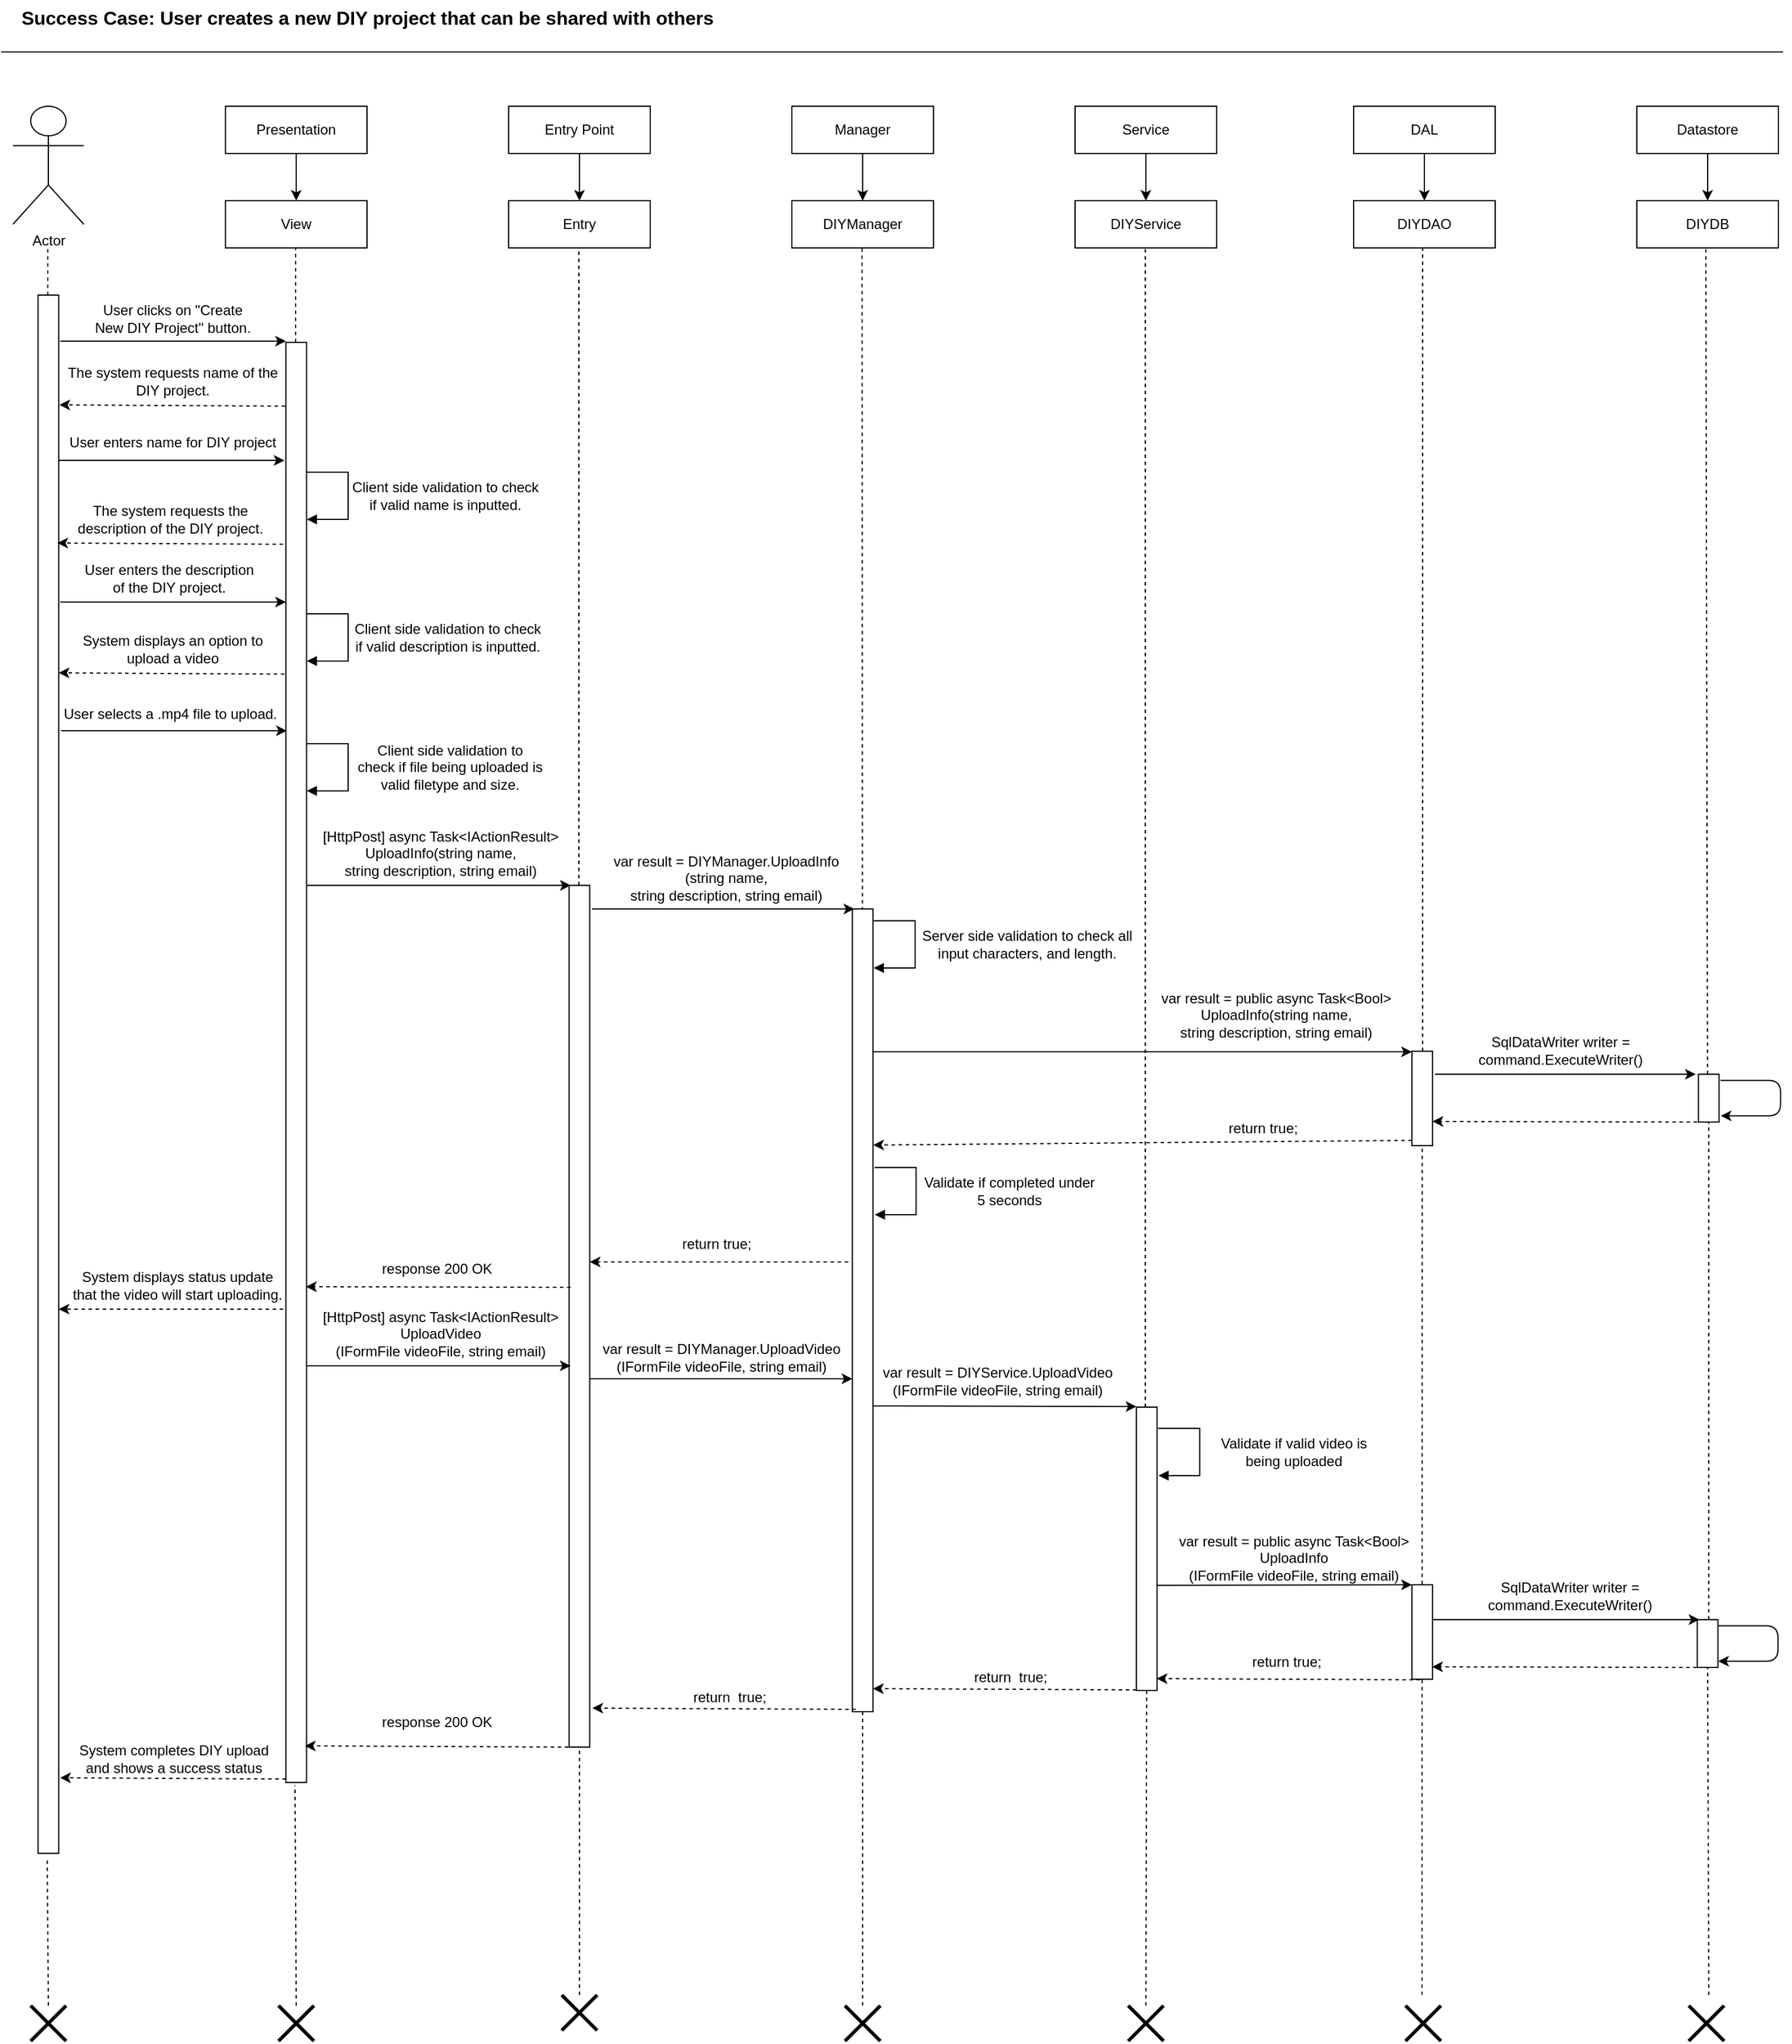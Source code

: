 <mxfile version="20.8.23" type="google" pages="10"><diagram name="Successful upload" id="zzku998WotLSxD_P9fSD"><mxGraphModel grid="1" page="1" gridSize="10" guides="1" tooltips="1" connect="1" arrows="1" fold="1" pageScale="1" pageWidth="850" pageHeight="1100" math="0" shadow="0"><root><mxCell id="e1qD4UkM0f_eexatTgWH-0"/><mxCell id="e1qD4UkM0f_eexatTgWH-1" parent="e1qD4UkM0f_eexatTgWH-0"/><mxCell id="e1qD4UkM0f_eexatTgWH-2" value="DIYManager" style="whiteSpace=wrap;html=1;" vertex="1" parent="e1qD4UkM0f_eexatTgWH-1"><mxGeometry x="-479" y="200" width="120" height="40" as="geometry"/></mxCell><mxCell id="e1qD4UkM0f_eexatTgWH-3" value="Manager" style="whiteSpace=wrap;html=1;" vertex="1" parent="e1qD4UkM0f_eexatTgWH-1"><mxGeometry x="-479" y="120" width="120" height="40" as="geometry"/></mxCell><mxCell id="e1qD4UkM0f_eexatTgWH-4" value="" style="endArrow=classic;html=1;rounded=0;exitX=0.5;exitY=1;exitDx=0;exitDy=0;entryX=0.5;entryY=0;entryDx=0;entryDy=0;" edge="1" parent="e1qD4UkM0f_eexatTgWH-1" source="e1qD4UkM0f_eexatTgWH-3" target="e1qD4UkM0f_eexatTgWH-2"><mxGeometry width="50" height="50" relative="1" as="geometry"><mxPoint x="-459" y="210" as="sourcePoint"/><mxPoint x="-409" y="160" as="targetPoint"/></mxGeometry></mxCell><mxCell id="e1qD4UkM0f_eexatTgWH-5" value="DIYDAO" style="whiteSpace=wrap;html=1;" vertex="1" parent="e1qD4UkM0f_eexatTgWH-1"><mxGeometry x="-3" y="200" width="120" height="40" as="geometry"/></mxCell><mxCell id="e1qD4UkM0f_eexatTgWH-6" value="DAL" style="whiteSpace=wrap;html=1;" vertex="1" parent="e1qD4UkM0f_eexatTgWH-1"><mxGeometry x="-3" y="120" width="120" height="40" as="geometry"/></mxCell><mxCell id="e1qD4UkM0f_eexatTgWH-7" value="" style="endArrow=classic;html=1;rounded=0;exitX=0.5;exitY=1;exitDx=0;exitDy=0;entryX=0.5;entryY=0;entryDx=0;entryDy=0;" edge="1" parent="e1qD4UkM0f_eexatTgWH-1" source="e1qD4UkM0f_eexatTgWH-6" target="e1qD4UkM0f_eexatTgWH-5"><mxGeometry width="50" height="50" relative="1" as="geometry"><mxPoint x="16" y="210" as="sourcePoint"/><mxPoint x="66" y="160" as="targetPoint"/></mxGeometry></mxCell><mxCell id="e1qD4UkM0f_eexatTgWH-8" value="DIYDB" style="whiteSpace=wrap;html=1;" vertex="1" parent="e1qD4UkM0f_eexatTgWH-1"><mxGeometry x="237" y="200" width="120" height="40" as="geometry"/></mxCell><mxCell id="e1qD4UkM0f_eexatTgWH-9" value="Datastore" style="whiteSpace=wrap;html=1;" vertex="1" parent="e1qD4UkM0f_eexatTgWH-1"><mxGeometry x="237" y="120" width="120" height="40" as="geometry"/></mxCell><mxCell id="e1qD4UkM0f_eexatTgWH-10" value="" style="endArrow=classic;html=1;rounded=0;exitX=0.5;exitY=1;exitDx=0;exitDy=0;entryX=0.5;entryY=0;entryDx=0;entryDy=0;" edge="1" parent="e1qD4UkM0f_eexatTgWH-1" source="e1qD4UkM0f_eexatTgWH-9" target="e1qD4UkM0f_eexatTgWH-8"><mxGeometry width="50" height="50" relative="1" as="geometry"><mxPoint x="256" y="210" as="sourcePoint"/><mxPoint x="306" y="160" as="targetPoint"/></mxGeometry></mxCell><mxCell id="e1qD4UkM0f_eexatTgWH-11" value="Entry" style="whiteSpace=wrap;html=1;" vertex="1" parent="e1qD4UkM0f_eexatTgWH-1"><mxGeometry x="-719" y="200" width="120" height="40" as="geometry"/></mxCell><mxCell id="e1qD4UkM0f_eexatTgWH-12" value="Entry Point" style="whiteSpace=wrap;html=1;" vertex="1" parent="e1qD4UkM0f_eexatTgWH-1"><mxGeometry x="-719" y="120" width="120" height="40" as="geometry"/></mxCell><mxCell id="e1qD4UkM0f_eexatTgWH-13" value="" style="endArrow=classic;html=1;rounded=0;exitX=0.5;exitY=1;exitDx=0;exitDy=0;entryX=0.5;entryY=0;entryDx=0;entryDy=0;" edge="1" parent="e1qD4UkM0f_eexatTgWH-1" source="e1qD4UkM0f_eexatTgWH-12" target="e1qD4UkM0f_eexatTgWH-11"><mxGeometry width="50" height="50" relative="1" as="geometry"><mxPoint x="-699" y="210" as="sourcePoint"/><mxPoint x="-649" y="160" as="targetPoint"/></mxGeometry></mxCell><mxCell id="e1qD4UkM0f_eexatTgWH-14" value="View" style="whiteSpace=wrap;html=1;" vertex="1" parent="e1qD4UkM0f_eexatTgWH-1"><mxGeometry x="-959" y="200" width="120" height="40" as="geometry"/></mxCell><mxCell id="e1qD4UkM0f_eexatTgWH-15" value="Presentation" style="whiteSpace=wrap;html=1;" vertex="1" parent="e1qD4UkM0f_eexatTgWH-1"><mxGeometry x="-959" y="120" width="120" height="40" as="geometry"/></mxCell><mxCell id="e1qD4UkM0f_eexatTgWH-16" value="" style="endArrow=classic;html=1;rounded=0;exitX=0.5;exitY=1;exitDx=0;exitDy=0;entryX=0.5;entryY=0;entryDx=0;entryDy=0;" edge="1" parent="e1qD4UkM0f_eexatTgWH-1" source="e1qD4UkM0f_eexatTgWH-15" target="e1qD4UkM0f_eexatTgWH-14"><mxGeometry width="50" height="50" relative="1" as="geometry"><mxPoint x="-939" y="210" as="sourcePoint"/><mxPoint x="-889" y="160" as="targetPoint"/></mxGeometry></mxCell><mxCell id="e1qD4UkM0f_eexatTgWH-17" value="Actor" style="shape=umlActor;verticalLabelPosition=bottom;verticalAlign=top;html=1;outlineConnect=0;" vertex="1" parent="e1qD4UkM0f_eexatTgWH-1"><mxGeometry x="-1139" y="120" width="60" height="100" as="geometry"/></mxCell><mxCell id="e1qD4UkM0f_eexatTgWH-18" value="" style="line;strokeWidth=1;fillColor=none;align=left;verticalAlign=middle;spacingTop=-1;spacingLeft=3;spacingRight=3;rotatable=0;labelPosition=right;points=[];portConstraint=eastwest;strokeColor=inherit;" vertex="1" parent="e1qD4UkM0f_eexatTgWH-1"><mxGeometry x="-1149" y="70" width="1510" height="8" as="geometry"/></mxCell><mxCell id="e1qD4UkM0f_eexatTgWH-19" value="Success Case:&amp;nbsp;User creates a new DIY project that can be shared with others" style="text;html=1;align=center;verticalAlign=middle;resizable=0;points=[];autosize=1;strokeColor=none;fillColor=none;fontStyle=1;fontSize=16;" vertex="1" parent="e1qD4UkM0f_eexatTgWH-1"><mxGeometry x="-1144" y="30" width="610" height="30" as="geometry"/></mxCell><mxCell id="e1qD4UkM0f_eexatTgWH-20" value="DIYService" style="whiteSpace=wrap;html=1;" vertex="1" parent="e1qD4UkM0f_eexatTgWH-1"><mxGeometry x="-239" y="200" width="120" height="40" as="geometry"/></mxCell><mxCell id="e1qD4UkM0f_eexatTgWH-21" value="Service" style="whiteSpace=wrap;html=1;" vertex="1" parent="e1qD4UkM0f_eexatTgWH-1"><mxGeometry x="-239" y="120" width="120" height="40" as="geometry"/></mxCell><mxCell id="e1qD4UkM0f_eexatTgWH-22" value="" style="endArrow=classic;html=1;rounded=0;exitX=0.5;exitY=1;exitDx=0;exitDy=0;entryX=0.5;entryY=0;entryDx=0;entryDy=0;" edge="1" parent="e1qD4UkM0f_eexatTgWH-1" source="e1qD4UkM0f_eexatTgWH-21" target="e1qD4UkM0f_eexatTgWH-20"><mxGeometry width="50" height="50" relative="1" as="geometry"><mxPoint x="-219" y="210" as="sourcePoint"/><mxPoint x="-169" y="160" as="targetPoint"/></mxGeometry></mxCell><mxCell id="e1qD4UkM0f_eexatTgWH-23" value="" style="endArrow=none;dashed=1;html=1;rounded=0;entryX=0.5;entryY=1;entryDx=0;entryDy=0;startArrow=none;exitX=0.44;exitY=0;exitDx=0;exitDy=0;exitPerimeter=0;" edge="1" parent="e1qD4UkM0f_eexatTgWH-1" source="pi-kdQixnn3Nzdn9OxW5-46"><mxGeometry width="50" height="50" relative="1" as="geometry"><mxPoint x="300" y="1180" as="sourcePoint"/><mxPoint x="295.5" y="240" as="targetPoint"/></mxGeometry></mxCell><mxCell id="e1qD4UkM0f_eexatTgWH-24" value="" style="endArrow=none;dashed=1;html=1;rounded=0;entryX=0.5;entryY=1;entryDx=0;entryDy=0;startArrow=none;" edge="1" parent="e1qD4UkM0f_eexatTgWH-1" source="pi-kdQixnn3Nzdn9OxW5-54"><mxGeometry width="50" height="50" relative="1" as="geometry"><mxPoint x="56" y="1560" as="sourcePoint"/><mxPoint x="55.5" y="240" as="targetPoint"/></mxGeometry></mxCell><mxCell id="e1qD4UkM0f_eexatTgWH-25" value="" style="endArrow=none;dashed=1;html=1;rounded=0;entryX=0.5;entryY=1;entryDx=0;entryDy=0;startArrow=none;" edge="1" parent="e1qD4UkM0f_eexatTgWH-1" source="pi-kdQixnn3Nzdn9OxW5-42"><mxGeometry width="50" height="50" relative="1" as="geometry"><mxPoint x="-179" y="1560" as="sourcePoint"/><mxPoint x="-179.5" y="240" as="targetPoint"/></mxGeometry></mxCell><mxCell id="e1qD4UkM0f_eexatTgWH-26" value="" style="endArrow=none;dashed=1;html=1;rounded=0;entryX=0.5;entryY=1;entryDx=0;entryDy=0;startArrow=none;exitX=0.489;exitY=0.002;exitDx=0;exitDy=0;exitPerimeter=0;" edge="1" parent="e1qD4UkM0f_eexatTgWH-1" source="pi-kdQixnn3Nzdn9OxW5-26"><mxGeometry width="50" height="50" relative="1" as="geometry"><mxPoint x="-419" y="830" as="sourcePoint"/><mxPoint x="-419.5" y="240" as="targetPoint"/></mxGeometry></mxCell><mxCell id="e1qD4UkM0f_eexatTgWH-27" value="" style="endArrow=none;dashed=1;html=1;rounded=0;entryX=0.5;entryY=1;entryDx=0;entryDy=0;startArrow=none;" edge="1" parent="e1qD4UkM0f_eexatTgWH-1" source="pi-kdQixnn3Nzdn9OxW5-21"><mxGeometry width="50" height="50" relative="1" as="geometry"><mxPoint x="-659" y="1560" as="sourcePoint"/><mxPoint x="-659.5" y="240" as="targetPoint"/></mxGeometry></mxCell><mxCell id="e1qD4UkM0f_eexatTgWH-28" value="" style="endArrow=none;dashed=1;html=1;rounded=0;entryX=0.5;entryY=1;entryDx=0;entryDy=0;startArrow=none;" edge="1" parent="e1qD4UkM0f_eexatTgWH-1" source="pi-kdQixnn3Nzdn9OxW5-2"><mxGeometry width="50" height="50" relative="1" as="geometry"><mxPoint x="-899" y="1560" as="sourcePoint"/><mxPoint x="-899.5" y="240" as="targetPoint"/></mxGeometry></mxCell><mxCell id="e1qD4UkM0f_eexatTgWH-29" value="" style="endArrow=none;dashed=1;html=1;rounded=0;entryX=0.5;entryY=1;entryDx=0;entryDy=0;startArrow=none;" edge="1" parent="e1qD4UkM0f_eexatTgWH-1" source="pi-kdQixnn3Nzdn9OxW5-0"><mxGeometry width="50" height="50" relative="1" as="geometry"><mxPoint x="-1109" y="1560" as="sourcePoint"/><mxPoint x="-1109.5" y="240" as="targetPoint"/></mxGeometry></mxCell><mxCell id="pi-kdQixnn3Nzdn9OxW5-1" value="" style="endArrow=none;dashed=1;html=1;rounded=0;entryX=0.443;entryY=1.004;entryDx=0;entryDy=0;entryPerimeter=0;" edge="1" parent="e1qD4UkM0f_eexatTgWH-1" target="pi-kdQixnn3Nzdn9OxW5-0"><mxGeometry width="50" height="50" relative="1" as="geometry"><mxPoint x="-1109" y="1729" as="sourcePoint"/><mxPoint x="-1109" y="1609" as="targetPoint"/></mxGeometry></mxCell><mxCell id="pi-kdQixnn3Nzdn9OxW5-0" value="" style="points=[];perimeter=orthogonalPerimeter;rounded=0;shadow=0;strokeWidth=1;" vertex="1" parent="e1qD4UkM0f_eexatTgWH-1"><mxGeometry x="-1117.75" y="280" width="17.5" height="1320" as="geometry"/></mxCell><mxCell id="pi-kdQixnn3Nzdn9OxW5-3" value="" style="endArrow=none;dashed=1;html=1;rounded=0;entryX=0.443;entryY=1.002;entryDx=0;entryDy=0;entryPerimeter=0;" edge="1" parent="e1qD4UkM0f_eexatTgWH-1" target="pi-kdQixnn3Nzdn9OxW5-2"><mxGeometry width="50" height="50" relative="1" as="geometry"><mxPoint x="-899" y="1729" as="sourcePoint"/><mxPoint x="-899" y="1609" as="targetPoint"/></mxGeometry></mxCell><mxCell id="pi-kdQixnn3Nzdn9OxW5-2" value="" style="points=[];perimeter=orthogonalPerimeter;rounded=0;shadow=0;strokeWidth=1;" vertex="1" parent="e1qD4UkM0f_eexatTgWH-1"><mxGeometry x="-907.75" y="320" width="17.5" height="1220" as="geometry"/></mxCell><mxCell id="pi-kdQixnn3Nzdn9OxW5-4" value="" style="endArrow=classic;html=1;rounded=0;" edge="1" parent="e1qD4UkM0f_eexatTgWH-1"><mxGeometry width="50" height="50" relative="1" as="geometry"><mxPoint x="-1099" y="319" as="sourcePoint"/><mxPoint x="-907.75" y="319" as="targetPoint"/></mxGeometry></mxCell><mxCell id="pi-kdQixnn3Nzdn9OxW5-5" value="" style="endArrow=classic;html=1;rounded=0;dashed=1;" edge="1" parent="e1qD4UkM0f_eexatTgWH-1"><mxGeometry width="50" height="50" relative="1" as="geometry"><mxPoint x="-908.37" y="374.05" as="sourcePoint"/><mxPoint x="-1099.62" y="373" as="targetPoint"/></mxGeometry></mxCell><mxCell id="pi-kdQixnn3Nzdn9OxW5-6" value="User clicks on &quot;Create &lt;br&gt;New DIY Project&quot; button." style="text;html=1;align=center;verticalAlign=middle;resizable=0;points=[];autosize=1;strokeColor=none;fillColor=none;" vertex="1" parent="e1qD4UkM0f_eexatTgWH-1"><mxGeometry x="-1084" y="280" width="160" height="40" as="geometry"/></mxCell><mxCell id="pi-kdQixnn3Nzdn9OxW5-7" value="The system requests name of the&lt;br&gt;DIY project." style="text;html=1;align=center;verticalAlign=middle;resizable=0;points=[];autosize=1;strokeColor=none;fillColor=none;" vertex="1" parent="e1qD4UkM0f_eexatTgWH-1"><mxGeometry x="-1104" y="333" width="200" height="40" as="geometry"/></mxCell><mxCell id="pi-kdQixnn3Nzdn9OxW5-12" value="" style="endArrow=classic;html=1;rounded=0;dashed=1;" edge="1" parent="e1qD4UkM0f_eexatTgWH-1"><mxGeometry width="50" height="50" relative="1" as="geometry"><mxPoint x="-909" y="601.05" as="sourcePoint"/><mxPoint x="-1100.25" y="600" as="targetPoint"/></mxGeometry></mxCell><mxCell id="pi-kdQixnn3Nzdn9OxW5-13" value="System displays an option to&lt;br&gt;upload a video" style="text;html=1;align=center;verticalAlign=middle;resizable=0;points=[];autosize=1;strokeColor=none;fillColor=none;" vertex="1" parent="e1qD4UkM0f_eexatTgWH-1"><mxGeometry x="-1094" y="560" width="180" height="40" as="geometry"/></mxCell><mxCell id="pi-kdQixnn3Nzdn9OxW5-22" value="" style="endArrow=none;dashed=1;html=1;rounded=0;entryX=0.5;entryY=1;entryDx=0;entryDy=0;" edge="1" parent="e1qD4UkM0f_eexatTgWH-1" target="pi-kdQixnn3Nzdn9OxW5-21"><mxGeometry width="50" height="50" relative="1" as="geometry"><mxPoint x="-659" y="1720" as="sourcePoint"/><mxPoint x="-659.5" y="409" as="targetPoint"/></mxGeometry></mxCell><mxCell id="pi-kdQixnn3Nzdn9OxW5-21" value="" style="points=[];perimeter=orthogonalPerimeter;rounded=0;shadow=0;strokeWidth=1;" vertex="1" parent="e1qD4UkM0f_eexatTgWH-1"><mxGeometry x="-667.75" y="780" width="17.5" height="730" as="geometry"/></mxCell><mxCell id="pi-kdQixnn3Nzdn9OxW5-27" value="" style="endArrow=none;dashed=1;html=1;rounded=0;entryX=0.5;entryY=1;entryDx=0;entryDy=0;" edge="1" parent="e1qD4UkM0f_eexatTgWH-1" target="pi-kdQixnn3Nzdn9OxW5-26"><mxGeometry width="50" height="50" relative="1" as="geometry"><mxPoint x="-419" y="1729" as="sourcePoint"/><mxPoint x="-419.5" y="409" as="targetPoint"/></mxGeometry></mxCell><mxCell id="pi-kdQixnn3Nzdn9OxW5-26" value="" style="points=[];perimeter=orthogonalPerimeter;rounded=0;shadow=0;strokeWidth=1;" vertex="1" parent="e1qD4UkM0f_eexatTgWH-1"><mxGeometry x="-427.75" y="800" width="17.5" height="680" as="geometry"/></mxCell><mxCell id="pi-kdQixnn3Nzdn9OxW5-33" value="" style="endArrow=classic;html=1;rounded=0;" edge="1" parent="e1qD4UkM0f_eexatTgWH-1"><mxGeometry width="50" height="50" relative="1" as="geometry"><mxPoint x="-890" y="780" as="sourcePoint"/><mxPoint x="-666.39" y="780" as="targetPoint"/></mxGeometry></mxCell><mxCell id="pi-kdQixnn3Nzdn9OxW5-35" value="[HttpPost]&amp;nbsp;async Task&amp;lt;IActionResult&amp;gt;&lt;br style=&quot;border-color: var(--border-color);&quot;&gt;UploadInfo(string name, &lt;br&gt;string description, string email)" style="text;html=1;align=center;verticalAlign=middle;resizable=0;points=[];autosize=1;strokeColor=none;fillColor=none;" vertex="1" parent="e1qD4UkM0f_eexatTgWH-1"><mxGeometry x="-886.51" y="723" width="220" height="60" as="geometry"/></mxCell><mxCell id="pi-kdQixnn3Nzdn9OxW5-37" value="Server side validation to check all&lt;br&gt;input characters, and length." style="text;html=1;align=center;verticalAlign=middle;resizable=0;points=[];autosize=1;strokeColor=none;fillColor=none;" vertex="1" parent="e1qD4UkM0f_eexatTgWH-1"><mxGeometry x="-379.81" y="810" width="200" height="40" as="geometry"/></mxCell><mxCell id="pi-kdQixnn3Nzdn9OxW5-38" value="" style="endArrow=classic;html=1;rounded=0;" edge="1" parent="e1qD4UkM0f_eexatTgWH-1"><mxGeometry width="50" height="50" relative="1" as="geometry"><mxPoint x="-648.34" y="800" as="sourcePoint"/><mxPoint x="-426.09" y="800" as="targetPoint"/></mxGeometry></mxCell><mxCell id="pi-kdQixnn3Nzdn9OxW5-39" value="var result = DIYManager.UploadInfo&lt;br&gt;(string name, &lt;br&gt;string description,&amp;nbsp;string email)" style="text;html=1;align=center;verticalAlign=middle;resizable=0;points=[];autosize=1;strokeColor=none;fillColor=none;" vertex="1" parent="e1qD4UkM0f_eexatTgWH-1"><mxGeometry x="-639.55" y="744" width="210" height="60" as="geometry"/></mxCell><mxCell id="pi-kdQixnn3Nzdn9OxW5-43" value="" style="endArrow=none;dashed=1;html=1;rounded=0;entryX=0.5;entryY=1;entryDx=0;entryDy=0;" edge="1" parent="e1qD4UkM0f_eexatTgWH-1" target="pi-kdQixnn3Nzdn9OxW5-42"><mxGeometry width="50" height="50" relative="1" as="geometry"><mxPoint x="-179" y="1729" as="sourcePoint"/><mxPoint x="-179.5" y="409" as="targetPoint"/></mxGeometry></mxCell><mxCell id="pi-kdQixnn3Nzdn9OxW5-42" value="" style="points=[];perimeter=orthogonalPerimeter;rounded=0;shadow=0;strokeWidth=1;" vertex="1" parent="e1qD4UkM0f_eexatTgWH-1"><mxGeometry x="-187.05" y="1222" width="17.5" height="240" as="geometry"/></mxCell><mxCell id="pi-kdQixnn3Nzdn9OxW5-44" value="" style="endArrow=classic;html=1;rounded=0;" edge="1" parent="e1qD4UkM0f_eexatTgWH-1"><mxGeometry width="50" height="50" relative="1" as="geometry"><mxPoint x="-170" y="1373" as="sourcePoint"/><mxPoint x="46.4" y="1372.5" as="targetPoint"/></mxGeometry></mxCell><mxCell id="pi-kdQixnn3Nzdn9OxW5-45" value="SqlDataWriter writer =&lt;br&gt;command.ExecuteWriter()" style="text;html=1;align=center;verticalAlign=middle;resizable=0;points=[];autosize=1;strokeColor=none;fillColor=none;" vertex="1" parent="e1qD4UkM0f_eexatTgWH-1"><mxGeometry x="91.9" y="900" width="160" height="40" as="geometry"/></mxCell><mxCell id="pi-kdQixnn3Nzdn9OxW5-47" value="" style="endArrow=classic;html=1;rounded=0;" edge="1" parent="e1qD4UkM0f_eexatTgWH-1"><mxGeometry width="50" height="50" relative="1" as="geometry"><mxPoint x="65.9" y="940" as="sourcePoint"/><mxPoint x="286.9" y="940" as="targetPoint"/></mxGeometry></mxCell><mxCell id="pi-kdQixnn3Nzdn9OxW5-49" value="" style="endArrow=classic;html=1;rounded=0;dashed=1;" edge="1" parent="e1qD4UkM0f_eexatTgWH-1"><mxGeometry width="50" height="50" relative="1" as="geometry"><mxPoint x="288.1" y="980.5" as="sourcePoint"/><mxPoint x="63.9" y="980" as="targetPoint"/></mxGeometry></mxCell><mxCell id="pi-kdQixnn3Nzdn9OxW5-50" style="rounded=1;orthogonalLoop=1;jettySize=auto;html=1;" edge="1" parent="e1qD4UkM0f_eexatTgWH-1"><mxGeometry relative="1" as="geometry"><mxPoint x="308.15" y="975.25" as="targetPoint"/><Array as="points"><mxPoint x="358.8" y="945.25"/><mxPoint x="358.8" y="975.25"/></Array><mxPoint x="307.9" y="945.25" as="sourcePoint"/></mxGeometry></mxCell><mxCell id="pi-kdQixnn3Nzdn9OxW5-52" value="" style="endArrow=classic;html=1;rounded=0;entryX=1.13;entryY=0.019;entryDx=0;entryDy=0;entryPerimeter=0;dashed=1;" edge="1" parent="e1qD4UkM0f_eexatTgWH-1"><mxGeometry width="50" height="50" relative="1" as="geometry"><mxPoint x="53.35" y="1453.02" as="sourcePoint"/><mxPoint x="-169.85" y="1451.97" as="targetPoint"/></mxGeometry></mxCell><mxCell id="pi-kdQixnn3Nzdn9OxW5-55" value="" style="endArrow=none;dashed=1;html=1;rounded=0;entryX=0.5;entryY=1;entryDx=0;entryDy=0;startArrow=none;" edge="1" parent="e1qD4UkM0f_eexatTgWH-1" source="8wewUL-RqIlZm_yZ-1u7-11" target="pi-kdQixnn3Nzdn9OxW5-46"><mxGeometry width="50" height="50" relative="1" as="geometry"><mxPoint x="298" y="1720" as="sourcePoint"/><mxPoint x="295.5" y="409" as="targetPoint"/><Array as="points"/></mxGeometry></mxCell><mxCell id="pi-kdQixnn3Nzdn9OxW5-46" value="" style="points=[];perimeter=orthogonalPerimeter;rounded=0;shadow=0;strokeWidth=1;" vertex="1" parent="e1qD4UkM0f_eexatTgWH-1"><mxGeometry x="289.2" y="940" width="17.5" height="40.5" as="geometry"/></mxCell><mxCell id="pi-kdQixnn3Nzdn9OxW5-61" value="" style="endArrow=classic;html=1;rounded=0;" edge="1" parent="e1qD4UkM0f_eexatTgWH-1"><mxGeometry width="50" height="50" relative="1" as="geometry"><mxPoint x="-409.81" y="1221" as="sourcePoint"/><mxPoint x="-187.05" y="1221.5" as="targetPoint"/></mxGeometry></mxCell><mxCell id="pi-kdQixnn3Nzdn9OxW5-62" value="var result = DIYService.UploadVideo&lt;br&gt;(IFormFile videoFile, string email)" style="text;html=1;align=center;verticalAlign=middle;resizable=0;points=[];autosize=1;strokeColor=none;fillColor=none;" vertex="1" parent="e1qD4UkM0f_eexatTgWH-1"><mxGeometry x="-414.81" y="1180" width="220" height="40" as="geometry"/></mxCell><mxCell id="x5PPOb-J8AJ4IijVdGi4-11" value="" style="endArrow=classic;html=1;rounded=0;entryX=1.13;entryY=0.019;entryDx=0;entryDy=0;entryPerimeter=0;dashed=1;" edge="1" parent="e1qD4UkM0f_eexatTgWH-1"><mxGeometry width="50" height="50" relative="1" as="geometry"><mxPoint x="-187.05" y="1461.52" as="sourcePoint"/><mxPoint x="-410.25" y="1460.47" as="targetPoint"/></mxGeometry></mxCell><mxCell id="x5PPOb-J8AJ4IijVdGi4-12" value="return&amp;nbsp; true;" style="text;html=1;align=center;verticalAlign=middle;resizable=0;points=[];autosize=1;strokeColor=none;fillColor=none;" vertex="1" parent="e1qD4UkM0f_eexatTgWH-1"><mxGeometry x="-339" y="1436" width="90" height="30" as="geometry"/></mxCell><mxCell id="x5PPOb-J8AJ4IijVdGi4-13" value="" style="endArrow=classic;html=1;rounded=0;entryX=1.13;entryY=0.019;entryDx=0;entryDy=0;entryPerimeter=0;dashed=1;" edge="1" parent="e1qD4UkM0f_eexatTgWH-1"><mxGeometry width="50" height="50" relative="1" as="geometry"><mxPoint x="-424.8" y="1478.02" as="sourcePoint"/><mxPoint x="-648.0" y="1476.97" as="targetPoint"/></mxGeometry></mxCell><mxCell id="x5PPOb-J8AJ4IijVdGi4-14" value="return&amp;nbsp; true;" style="text;html=1;align=center;verticalAlign=middle;resizable=0;points=[];autosize=1;strokeColor=none;fillColor=none;" vertex="1" parent="e1qD4UkM0f_eexatTgWH-1"><mxGeometry x="-576.75" y="1452.5" width="90" height="30" as="geometry"/></mxCell><mxCell id="x5PPOb-J8AJ4IijVdGi4-15" value="" style="endArrow=classic;html=1;rounded=0;entryX=1.13;entryY=0.019;entryDx=0;entryDy=0;entryPerimeter=0;dashed=1;" edge="1" parent="e1qD4UkM0f_eexatTgWH-1"><mxGeometry width="50" height="50" relative="1" as="geometry"><mxPoint x="-668.4" y="1510" as="sourcePoint"/><mxPoint x="-891.6" y="1508.95" as="targetPoint"/></mxGeometry></mxCell><mxCell id="x5PPOb-J8AJ4IijVdGi4-17" value="" style="endArrow=classic;html=1;rounded=0;dashed=1;" edge="1" parent="e1qD4UkM0f_eexatTgWH-1"><mxGeometry width="50" height="50" relative="1" as="geometry"><mxPoint x="-907.75" y="1537.05" as="sourcePoint"/><mxPoint x="-1099" y="1536" as="targetPoint"/></mxGeometry></mxCell><mxCell id="x5PPOb-J8AJ4IijVdGi4-18" value="System completes DIY upload&lt;br&gt;and shows a success status" style="text;html=1;align=center;verticalAlign=middle;resizable=0;points=[];autosize=1;strokeColor=none;fillColor=none;" vertex="1" parent="e1qD4UkM0f_eexatTgWH-1"><mxGeometry x="-1092.75" y="1500" width="180" height="40" as="geometry"/></mxCell><mxCell id="x5PPOb-J8AJ4IijVdGi4-19" value="" style="shape=umlDestroy;whiteSpace=wrap;html=1;strokeWidth=3;targetShapes=umlLifeline;" vertex="1" parent="e1qD4UkM0f_eexatTgWH-1"><mxGeometry x="-1124" y="1729" width="30" height="30" as="geometry"/></mxCell><mxCell id="x5PPOb-J8AJ4IijVdGi4-20" value="" style="shape=umlDestroy;whiteSpace=wrap;html=1;strokeWidth=3;targetShapes=umlLifeline;" vertex="1" parent="e1qD4UkM0f_eexatTgWH-1"><mxGeometry x="-914" y="1729" width="30" height="30" as="geometry"/></mxCell><mxCell id="x5PPOb-J8AJ4IijVdGi4-21" value="" style="shape=umlDestroy;whiteSpace=wrap;html=1;strokeWidth=3;targetShapes=umlLifeline;" vertex="1" parent="e1qD4UkM0f_eexatTgWH-1"><mxGeometry x="-434" y="1729" width="30" height="30" as="geometry"/></mxCell><mxCell id="x5PPOb-J8AJ4IijVdGi4-22" value="" style="shape=umlDestroy;whiteSpace=wrap;html=1;strokeWidth=3;targetShapes=umlLifeline;" vertex="1" parent="e1qD4UkM0f_eexatTgWH-1"><mxGeometry x="-674" y="1720" width="30" height="30" as="geometry"/></mxCell><mxCell id="x5PPOb-J8AJ4IijVdGi4-23" value="" style="shape=umlDestroy;whiteSpace=wrap;html=1;strokeWidth=3;targetShapes=umlLifeline;" vertex="1" parent="e1qD4UkM0f_eexatTgWH-1"><mxGeometry x="-194" y="1729" width="30" height="30" as="geometry"/></mxCell><mxCell id="x5PPOb-J8AJ4IijVdGi4-24" value="" style="shape=umlDestroy;whiteSpace=wrap;html=1;strokeWidth=3;targetShapes=umlLifeline;" vertex="1" parent="e1qD4UkM0f_eexatTgWH-1"><mxGeometry x="41" y="1729" width="30" height="30" as="geometry"/></mxCell><mxCell id="x5PPOb-J8AJ4IijVdGi4-25" value="" style="shape=umlDestroy;whiteSpace=wrap;html=1;strokeWidth=3;targetShapes=umlLifeline;" vertex="1" parent="e1qD4UkM0f_eexatTgWH-1"><mxGeometry x="281" y="1729" width="30" height="30" as="geometry"/></mxCell><mxCell id="4ku1lrElMbCvF96yaxUo-0" value="" style="endArrow=classic;html=1;rounded=0;" edge="1" parent="e1qD4UkM0f_eexatTgWH-1"><mxGeometry width="50" height="50" relative="1" as="geometry"><mxPoint x="-1100.25" y="420" as="sourcePoint"/><mxPoint x="-909" y="420" as="targetPoint"/></mxGeometry></mxCell><mxCell id="4ku1lrElMbCvF96yaxUo-1" value="User enters name for DIY project" style="text;html=1;align=center;verticalAlign=middle;resizable=0;points=[];autosize=1;strokeColor=none;fillColor=none;" vertex="1" parent="e1qD4UkM0f_eexatTgWH-1"><mxGeometry x="-1104" y="390" width="200" height="30" as="geometry"/></mxCell><mxCell id="4ku1lrElMbCvF96yaxUo-2" value="" style="html=1;align=left;spacingLeft=2;endArrow=block;rounded=0;edgeStyle=orthogonalEdgeStyle;curved=0;rounded=0;" edge="1" parent="e1qD4UkM0f_eexatTgWH-1"><mxGeometry x="-0.25" relative="1" as="geometry"><mxPoint x="-890.25" y="430" as="sourcePoint"/><Array as="points"><mxPoint x="-855" y="430"/><mxPoint x="-855" y="470"/><mxPoint x="-890" y="470"/></Array><mxPoint x="-890" y="470" as="targetPoint"/><mxPoint as="offset"/></mxGeometry></mxCell><mxCell id="4ku1lrElMbCvF96yaxUo-3" value="Client side validation to check&lt;br&gt;if valid name is inputted." style="text;html=1;align=center;verticalAlign=middle;resizable=0;points=[];autosize=1;strokeColor=none;fillColor=none;" vertex="1" parent="e1qD4UkM0f_eexatTgWH-1"><mxGeometry x="-862.76" y="430" width="180" height="40" as="geometry"/></mxCell><mxCell id="4ku1lrElMbCvF96yaxUo-4" value="" style="endArrow=classic;html=1;rounded=0;dashed=1;" edge="1" parent="e1qD4UkM0f_eexatTgWH-1"><mxGeometry width="50" height="50" relative="1" as="geometry"><mxPoint x="-910.12" y="491.05" as="sourcePoint"/><mxPoint x="-1101.37" y="490" as="targetPoint"/></mxGeometry></mxCell><mxCell id="4ku1lrElMbCvF96yaxUo-5" value="The system requests the &lt;br&gt;description of the DIY project." style="text;html=1;align=center;verticalAlign=middle;resizable=0;points=[];autosize=1;strokeColor=none;fillColor=none;" vertex="1" parent="e1qD4UkM0f_eexatTgWH-1"><mxGeometry x="-1095.75" y="450" width="180" height="40" as="geometry"/></mxCell><mxCell id="4ku1lrElMbCvF96yaxUo-9" value="" style="endArrow=classic;html=1;rounded=0;" edge="1" parent="e1qD4UkM0f_eexatTgWH-1"><mxGeometry width="50" height="50" relative="1" as="geometry"><mxPoint x="-1099.0" y="540" as="sourcePoint"/><mxPoint x="-907.75" y="540" as="targetPoint"/></mxGeometry></mxCell><mxCell id="4ku1lrElMbCvF96yaxUo-10" value="User enters the description&lt;br&gt;of the DIY project." style="text;html=1;align=center;verticalAlign=middle;resizable=0;points=[];autosize=1;strokeColor=none;fillColor=none;" vertex="1" parent="e1qD4UkM0f_eexatTgWH-1"><mxGeometry x="-1091.51" y="500" width="170" height="40" as="geometry"/></mxCell><mxCell id="4ku1lrElMbCvF96yaxUo-16" value="" style="endArrow=classic;html=1;rounded=0;" edge="1" parent="e1qD4UkM0f_eexatTgWH-1"><mxGeometry width="50" height="50" relative="1" as="geometry"><mxPoint x="-1098.24" y="649" as="sourcePoint"/><mxPoint x="-906.99" y="649" as="targetPoint"/></mxGeometry></mxCell><mxCell id="4ku1lrElMbCvF96yaxUo-17" value="User selects a .mp4 file to upload." style="text;html=1;align=center;verticalAlign=middle;resizable=0;points=[];autosize=1;strokeColor=none;fillColor=none;" vertex="1" parent="e1qD4UkM0f_eexatTgWH-1"><mxGeometry x="-1105.75" y="620" width="200" height="30" as="geometry"/></mxCell><mxCell id="4ku1lrElMbCvF96yaxUo-19" value="Client side validation&amp;nbsp;to &lt;br&gt;check if file being uploaded is &lt;br&gt;valid filetype and size." style="text;html=1;align=center;verticalAlign=middle;resizable=0;points=[];autosize=1;strokeColor=none;fillColor=none;" vertex="1" parent="e1qD4UkM0f_eexatTgWH-1"><mxGeometry x="-859.11" y="650" width="180" height="60" as="geometry"/></mxCell><mxCell id="DQDoZyUySYUjie8AJD_b-4" value="" style="html=1;align=left;spacingLeft=2;endArrow=block;rounded=0;edgeStyle=orthogonalEdgeStyle;curved=0;rounded=0;" edge="1" parent="e1qD4UkM0f_eexatTgWH-1"><mxGeometry x="-0.25" relative="1" as="geometry"><mxPoint x="-890.25" y="660.01" as="sourcePoint"/><Array as="points"><mxPoint x="-855" y="660.01"/><mxPoint x="-855" y="700.01"/><mxPoint x="-890" y="700.01"/></Array><mxPoint x="-890" y="700.01" as="targetPoint"/><mxPoint as="offset"/></mxGeometry></mxCell><mxCell id="DQDoZyUySYUjie8AJD_b-5" value="" style="html=1;align=left;spacingLeft=2;endArrow=block;rounded=0;edgeStyle=orthogonalEdgeStyle;curved=0;rounded=0;" edge="1" parent="e1qD4UkM0f_eexatTgWH-1"><mxGeometry x="-0.25" relative="1" as="geometry"><mxPoint x="-890.25" y="550.01" as="sourcePoint"/><Array as="points"><mxPoint x="-855" y="550.01"/><mxPoint x="-855" y="590.01"/><mxPoint x="-890" y="590.01"/></Array><mxPoint x="-890" y="590.01" as="targetPoint"/><mxPoint as="offset"/></mxGeometry></mxCell><mxCell id="DQDoZyUySYUjie8AJD_b-6" value="" style="html=1;align=left;spacingLeft=2;endArrow=block;rounded=0;edgeStyle=orthogonalEdgeStyle;curved=0;rounded=0;" edge="1" parent="e1qD4UkM0f_eexatTgWH-1"><mxGeometry x="-0.25" relative="1" as="geometry"><mxPoint x="-409.81" y="809.99" as="sourcePoint"/><Array as="points"><mxPoint x="-374.56" y="809.99"/><mxPoint x="-374.56" y="849.99"/><mxPoint x="-409.56" y="849.99"/></Array><mxPoint x="-409.56" y="849.99" as="targetPoint"/><mxPoint as="offset"/></mxGeometry></mxCell><mxCell id="DQDoZyUySYUjie8AJD_b-9" value="Client side validation to check&lt;br&gt;if valid description is inputted." style="text;html=1;align=center;verticalAlign=middle;resizable=0;points=[];autosize=1;strokeColor=none;fillColor=none;" vertex="1" parent="e1qD4UkM0f_eexatTgWH-1"><mxGeometry x="-861" y="550" width="180" height="40" as="geometry"/></mxCell><mxCell id="8wewUL-RqIlZm_yZ-1u7-1" value="System displays status update&lt;br&gt;that the video will start uploading." style="text;html=1;align=center;verticalAlign=middle;resizable=0;points=[];autosize=1;strokeColor=none;fillColor=none;" vertex="1" parent="e1qD4UkM0f_eexatTgWH-1"><mxGeometry x="-1100.25" y="1099" width="200" height="40" as="geometry"/></mxCell><mxCell id="8wewUL-RqIlZm_yZ-1u7-2" value="" style="endArrow=none;dashed=1;html=1;rounded=0;entryX=0.5;entryY=1;entryDx=0;entryDy=0;" edge="1" parent="e1qD4UkM0f_eexatTgWH-1" target="pi-kdQixnn3Nzdn9OxW5-54"><mxGeometry width="50" height="50" relative="1" as="geometry"><mxPoint x="55" y="1720" as="sourcePoint"/><mxPoint x="55.5" y="240" as="targetPoint"/></mxGeometry></mxCell><mxCell id="pi-kdQixnn3Nzdn9OxW5-54" value="" style="points=[];perimeter=orthogonalPerimeter;rounded=0;shadow=0;strokeWidth=1;" vertex="1" parent="e1qD4UkM0f_eexatTgWH-1"><mxGeometry x="46.4" y="920.5" width="17.5" height="80" as="geometry"/></mxCell><mxCell id="8wewUL-RqIlZm_yZ-1u7-3" value="" style="endArrow=classic;html=1;rounded=0;" edge="1" parent="e1qD4UkM0f_eexatTgWH-1"><mxGeometry width="50" height="50" relative="1" as="geometry"><mxPoint x="-410" y="921" as="sourcePoint"/><mxPoint x="46.4" y="921" as="targetPoint"/></mxGeometry></mxCell><mxCell id="8wewUL-RqIlZm_yZ-1u7-4" value="" style="endArrow=classic;html=1;rounded=0;dashed=1;" edge="1" parent="e1qD4UkM0f_eexatTgWH-1"><mxGeometry width="50" height="50" relative="1" as="geometry"><mxPoint x="46.4" y="996.02" as="sourcePoint"/><mxPoint x="-410" y="1000" as="targetPoint"/></mxGeometry></mxCell><mxCell id="8wewUL-RqIlZm_yZ-1u7-5" value="return true;" style="text;html=1;align=center;verticalAlign=middle;resizable=0;points=[];autosize=1;strokeColor=none;fillColor=none;" vertex="1" parent="e1qD4UkM0f_eexatTgWH-1"><mxGeometry x="-120.0" y="970.5" width="80" height="30" as="geometry"/></mxCell><mxCell id="8wewUL-RqIlZm_yZ-1u7-8" value="" style="endArrow=classic;html=1;rounded=0;" edge="1" parent="e1qD4UkM0f_eexatTgWH-1"><mxGeometry width="50" height="50" relative="1" as="geometry"><mxPoint x="63.9" y="1402" as="sourcePoint"/><mxPoint x="290" y="1402" as="targetPoint"/></mxGeometry></mxCell><mxCell id="8wewUL-RqIlZm_yZ-1u7-9" value="" style="endArrow=classic;html=1;rounded=0;dashed=1;" edge="1" parent="e1qD4UkM0f_eexatTgWH-1"><mxGeometry width="50" height="50" relative="1" as="geometry"><mxPoint x="287.8" y="1442.5" as="sourcePoint"/><mxPoint x="63.6" y="1442" as="targetPoint"/></mxGeometry></mxCell><mxCell id="8wewUL-RqIlZm_yZ-1u7-10" style="rounded=1;orthogonalLoop=1;jettySize=auto;html=1;" edge="1" parent="e1qD4UkM0f_eexatTgWH-1"><mxGeometry relative="1" as="geometry"><mxPoint x="306.0" y="1437.25" as="targetPoint"/><Array as="points"><mxPoint x="356.65" y="1407.25"/><mxPoint x="356.65" y="1437.25"/></Array><mxPoint x="305.75" y="1407.25" as="sourcePoint"/></mxGeometry></mxCell><mxCell id="8wewUL-RqIlZm_yZ-1u7-12" value="" style="points=[];perimeter=orthogonalPerimeter;rounded=0;shadow=0;strokeWidth=1;" vertex="1" parent="e1qD4UkM0f_eexatTgWH-1"><mxGeometry x="46.4" y="1372.5" width="17.5" height="80" as="geometry"/></mxCell><mxCell id="8wewUL-RqIlZm_yZ-1u7-13" value="" style="endArrow=none;dashed=1;html=1;rounded=0;entryX=0.5;entryY=1;entryDx=0;entryDy=0;" edge="1" parent="e1qD4UkM0f_eexatTgWH-1" target="8wewUL-RqIlZm_yZ-1u7-11"><mxGeometry width="50" height="50" relative="1" as="geometry"><mxPoint x="298" y="1720" as="sourcePoint"/><mxPoint x="298" y="981" as="targetPoint"/><Array as="points"/></mxGeometry></mxCell><mxCell id="8wewUL-RqIlZm_yZ-1u7-11" value="" style="points=[];perimeter=orthogonalPerimeter;rounded=0;shadow=0;strokeWidth=1;" vertex="1" parent="e1qD4UkM0f_eexatTgWH-1"><mxGeometry x="288.25" y="1402" width="17.5" height="40.5" as="geometry"/></mxCell><mxCell id="8wewUL-RqIlZm_yZ-1u7-6" value="var result = public async Task&amp;lt;Bool&amp;gt; &lt;br&gt;UploadInfo(string name, &lt;br&gt;string description, string email)" style="text;html=1;align=center;verticalAlign=middle;resizable=0;points=[];autosize=1;strokeColor=none;fillColor=none;" vertex="1" parent="e1qD4UkM0f_eexatTgWH-1"><mxGeometry x="-179" y="860" width="220" height="60" as="geometry"/></mxCell><mxCell id="8wewUL-RqIlZm_yZ-1u7-14" value="" style="endArrow=classic;html=1;rounded=0;dashed=1;" edge="1" parent="e1qD4UkM0f_eexatTgWH-1"><mxGeometry width="50" height="50" relative="1" as="geometry"><mxPoint x="-431.25" y="1099" as="sourcePoint"/><mxPoint x="-650.25" y="1099" as="targetPoint"/></mxGeometry></mxCell><mxCell id="8wewUL-RqIlZm_yZ-1u7-15" value="" style="endArrow=classic;html=1;rounded=0;dashed=1;" edge="1" parent="e1qD4UkM0f_eexatTgWH-1"><mxGeometry width="50" height="50" relative="1" as="geometry"><mxPoint x="-666.51" y="1120.5" as="sourcePoint"/><mxPoint x="-890.71" y="1120" as="targetPoint"/></mxGeometry></mxCell><mxCell id="8wewUL-RqIlZm_yZ-1u7-16" value="" style="endArrow=classic;html=1;rounded=0;dashed=1;" edge="1" parent="e1qD4UkM0f_eexatTgWH-1"><mxGeometry width="50" height="50" relative="1" as="geometry"><mxPoint x="-910" y="1139" as="sourcePoint"/><mxPoint x="-1100.25" y="1139" as="targetPoint"/></mxGeometry></mxCell><mxCell id="8wewUL-RqIlZm_yZ-1u7-17" value="return true;" style="text;html=1;align=center;verticalAlign=middle;resizable=0;points=[];autosize=1;strokeColor=none;fillColor=none;" vertex="1" parent="e1qD4UkM0f_eexatTgWH-1"><mxGeometry x="-583.46" y="1069" width="80" height="30" as="geometry"/></mxCell><mxCell id="8wewUL-RqIlZm_yZ-1u7-18" value="response 200 OK" style="text;html=1;align=center;verticalAlign=middle;resizable=0;points=[];autosize=1;strokeColor=none;fillColor=none;" vertex="1" parent="e1qD4UkM0f_eexatTgWH-1"><mxGeometry x="-840.0" y="1090" width="120" height="30" as="geometry"/></mxCell><mxCell id="8wewUL-RqIlZm_yZ-1u7-21" value="Validate if completed under &lt;br&gt;5 seconds" style="text;html=1;align=center;verticalAlign=middle;resizable=0;points=[];autosize=1;strokeColor=none;fillColor=none;" vertex="1" parent="e1qD4UkM0f_eexatTgWH-1"><mxGeometry x="-379.81" y="1019" width="170" height="40" as="geometry"/></mxCell><mxCell id="8wewUL-RqIlZm_yZ-1u7-22" value="" style="html=1;align=left;spacingLeft=2;endArrow=block;rounded=0;edgeStyle=orthogonalEdgeStyle;curved=0;rounded=0;" edge="1" parent="e1qD4UkM0f_eexatTgWH-1"><mxGeometry x="-0.25" relative="1" as="geometry"><mxPoint x="-409.0" y="1018.99" as="sourcePoint"/><Array as="points"><mxPoint x="-373.75" y="1018.99"/><mxPoint x="-373.75" y="1058.99"/><mxPoint x="-408.75" y="1058.99"/></Array><mxPoint x="-408.75" y="1058.99" as="targetPoint"/><mxPoint as="offset"/></mxGeometry></mxCell><mxCell id="8wewUL-RqIlZm_yZ-1u7-23" value="" style="endArrow=classic;html=1;rounded=0;" edge="1" parent="e1qD4UkM0f_eexatTgWH-1"><mxGeometry width="50" height="50" relative="1" as="geometry"><mxPoint x="-890.12" y="1187" as="sourcePoint"/><mxPoint x="-666.51" y="1187" as="targetPoint"/></mxGeometry></mxCell><mxCell id="8wewUL-RqIlZm_yZ-1u7-24" value="[HttpPost]&amp;nbsp;async Task&amp;lt;IActionResult&amp;gt;&lt;br style=&quot;border-color: var(--border-color);&quot;&gt;UploadVideo&lt;br&gt;(IFormFile videoFile,&amp;nbsp;string email)" style="text;html=1;align=center;verticalAlign=middle;resizable=0;points=[];autosize=1;strokeColor=none;fillColor=none;" vertex="1" parent="e1qD4UkM0f_eexatTgWH-1"><mxGeometry x="-886.63" y="1130" width="220" height="60" as="geometry"/></mxCell><mxCell id="8wewUL-RqIlZm_yZ-1u7-25" value="" style="endArrow=classic;html=1;rounded=0;" edge="1" parent="e1qD4UkM0f_eexatTgWH-1"><mxGeometry width="50" height="50" relative="1" as="geometry"><mxPoint x="-650" y="1198" as="sourcePoint"/><mxPoint x="-427.75" y="1198" as="targetPoint"/></mxGeometry></mxCell><mxCell id="8wewUL-RqIlZm_yZ-1u7-26" value="var result = DIYManager.UploadVideo&lt;br&gt;(IFormFile videoFile,&amp;nbsp;string email)" style="text;html=1;align=center;verticalAlign=middle;resizable=0;points=[];autosize=1;strokeColor=none;fillColor=none;" vertex="1" parent="e1qD4UkM0f_eexatTgWH-1"><mxGeometry x="-654" y="1160" width="230" height="40" as="geometry"/></mxCell><mxCell id="8wewUL-RqIlZm_yZ-1u7-27" value="Validate if valid video is&lt;br&gt;being uploaded" style="text;html=1;align=center;verticalAlign=middle;resizable=0;points=[];autosize=1;strokeColor=none;fillColor=none;" vertex="1" parent="e1qD4UkM0f_eexatTgWH-1"><mxGeometry x="-129.41" y="1240.01" width="150" height="40" as="geometry"/></mxCell><mxCell id="8wewUL-RqIlZm_yZ-1u7-28" value="" style="html=1;align=left;spacingLeft=2;endArrow=block;rounded=0;edgeStyle=orthogonalEdgeStyle;curved=0;rounded=0;" edge="1" parent="e1qD4UkM0f_eexatTgWH-1"><mxGeometry x="-0.25" relative="1" as="geometry"><mxPoint x="-168.6" y="1240" as="sourcePoint"/><Array as="points"><mxPoint x="-133.35" y="1240"/><mxPoint x="-133.35" y="1280"/><mxPoint x="-168.35" y="1280"/></Array><mxPoint x="-168.35" y="1280" as="targetPoint"/><mxPoint as="offset"/></mxGeometry></mxCell><mxCell id="8wewUL-RqIlZm_yZ-1u7-29" value="response 200 OK" style="text;html=1;align=center;verticalAlign=middle;resizable=0;points=[];autosize=1;strokeColor=none;fillColor=none;" vertex="1" parent="e1qD4UkM0f_eexatTgWH-1"><mxGeometry x="-840.0" y="1474.48" width="120" height="30" as="geometry"/></mxCell><mxCell id="vhecHiYbWauSYwmJNeLe-0" value="SqlDataWriter writer =&lt;br&gt;command.ExecuteWriter()" style="text;html=1;align=center;verticalAlign=middle;resizable=0;points=[];autosize=1;strokeColor=none;fillColor=none;" vertex="1" parent="e1qD4UkM0f_eexatTgWH-1"><mxGeometry x="100" y="1362" width="160" height="40" as="geometry"/></mxCell><mxCell id="vhecHiYbWauSYwmJNeLe-2" value="var result = public async Task&amp;lt;Bool&amp;gt; &lt;br&gt;UploadInfo&lt;br&gt;(IFormFile videoFile, string email)" style="text;html=1;align=center;verticalAlign=middle;resizable=0;points=[];autosize=1;strokeColor=none;fillColor=none;" vertex="1" parent="e1qD4UkM0f_eexatTgWH-1"><mxGeometry x="-164" y="1320" width="220" height="60" as="geometry"/></mxCell><mxCell id="vhecHiYbWauSYwmJNeLe-3" value="return true;" style="text;html=1;align=center;verticalAlign=middle;resizable=0;points=[];autosize=1;strokeColor=none;fillColor=none;" vertex="1" parent="e1qD4UkM0f_eexatTgWH-1"><mxGeometry x="-100.0" y="1422.5" width="80" height="30" as="geometry"/></mxCell></root></mxGraphModel></diagram><diagram name="Unsuccessful Video Upload" id="xkmg92H-UGMueClVsbCY"><mxGraphModel grid="1" page="1" gridSize="10" guides="1" tooltips="1" connect="1" arrows="1" fold="1" pageScale="1" pageWidth="850" pageHeight="1100" math="0" shadow="0"><root><mxCell id="eKjdt4yXBrZo7XHfuHqd-0"/><mxCell id="eKjdt4yXBrZo7XHfuHqd-1" parent="eKjdt4yXBrZo7XHfuHqd-0"/><mxCell id="eKjdt4yXBrZo7XHfuHqd-2" value="DIYManager" style="whiteSpace=wrap;html=1;" parent="eKjdt4yXBrZo7XHfuHqd-1" vertex="1"><mxGeometry x="-479" y="200" width="120" height="40" as="geometry"/></mxCell><mxCell id="eKjdt4yXBrZo7XHfuHqd-3" value="Manager" style="whiteSpace=wrap;html=1;" parent="eKjdt4yXBrZo7XHfuHqd-1" vertex="1"><mxGeometry x="-479" y="120" width="120" height="40" as="geometry"/></mxCell><mxCell id="eKjdt4yXBrZo7XHfuHqd-4" value="" style="endArrow=classic;html=1;rounded=0;exitX=0.5;exitY=1;exitDx=0;exitDy=0;entryX=0.5;entryY=0;entryDx=0;entryDy=0;" parent="eKjdt4yXBrZo7XHfuHqd-1" source="eKjdt4yXBrZo7XHfuHqd-3" target="eKjdt4yXBrZo7XHfuHqd-2" edge="1"><mxGeometry width="50" height="50" relative="1" as="geometry"><mxPoint x="-459" y="210" as="sourcePoint"/><mxPoint x="-409" y="160" as="targetPoint"/></mxGeometry></mxCell><mxCell id="eKjdt4yXBrZo7XHfuHqd-5" value="DIYDAO" style="whiteSpace=wrap;html=1;" parent="eKjdt4yXBrZo7XHfuHqd-1" vertex="1"><mxGeometry x="-3" y="200" width="120" height="40" as="geometry"/></mxCell><mxCell id="eKjdt4yXBrZo7XHfuHqd-6" value="DAL" style="whiteSpace=wrap;html=1;" parent="eKjdt4yXBrZo7XHfuHqd-1" vertex="1"><mxGeometry x="-3" y="120" width="120" height="40" as="geometry"/></mxCell><mxCell id="eKjdt4yXBrZo7XHfuHqd-7" value="" style="endArrow=classic;html=1;rounded=0;exitX=0.5;exitY=1;exitDx=0;exitDy=0;entryX=0.5;entryY=0;entryDx=0;entryDy=0;" parent="eKjdt4yXBrZo7XHfuHqd-1" source="eKjdt4yXBrZo7XHfuHqd-6" target="eKjdt4yXBrZo7XHfuHqd-5" edge="1"><mxGeometry width="50" height="50" relative="1" as="geometry"><mxPoint x="16" y="210" as="sourcePoint"/><mxPoint x="66" y="160" as="targetPoint"/></mxGeometry></mxCell><mxCell id="eKjdt4yXBrZo7XHfuHqd-8" value="DIYDB" style="whiteSpace=wrap;html=1;" parent="eKjdt4yXBrZo7XHfuHqd-1" vertex="1"><mxGeometry x="237" y="200" width="120" height="40" as="geometry"/></mxCell><mxCell id="eKjdt4yXBrZo7XHfuHqd-9" value="Datastore" style="whiteSpace=wrap;html=1;" parent="eKjdt4yXBrZo7XHfuHqd-1" vertex="1"><mxGeometry x="237" y="120" width="120" height="40" as="geometry"/></mxCell><mxCell id="eKjdt4yXBrZo7XHfuHqd-10" value="" style="endArrow=classic;html=1;rounded=0;exitX=0.5;exitY=1;exitDx=0;exitDy=0;entryX=0.5;entryY=0;entryDx=0;entryDy=0;" parent="eKjdt4yXBrZo7XHfuHqd-1" source="eKjdt4yXBrZo7XHfuHqd-9" target="eKjdt4yXBrZo7XHfuHqd-8" edge="1"><mxGeometry width="50" height="50" relative="1" as="geometry"><mxPoint x="256" y="210" as="sourcePoint"/><mxPoint x="306" y="160" as="targetPoint"/></mxGeometry></mxCell><mxCell id="eKjdt4yXBrZo7XHfuHqd-11" value="Entry" style="whiteSpace=wrap;html=1;" parent="eKjdt4yXBrZo7XHfuHqd-1" vertex="1"><mxGeometry x="-719" y="200" width="120" height="40" as="geometry"/></mxCell><mxCell id="eKjdt4yXBrZo7XHfuHqd-12" value="Entry Point" style="whiteSpace=wrap;html=1;" parent="eKjdt4yXBrZo7XHfuHqd-1" vertex="1"><mxGeometry x="-719" y="120" width="120" height="40" as="geometry"/></mxCell><mxCell id="eKjdt4yXBrZo7XHfuHqd-13" value="" style="endArrow=classic;html=1;rounded=0;exitX=0.5;exitY=1;exitDx=0;exitDy=0;entryX=0.5;entryY=0;entryDx=0;entryDy=0;" parent="eKjdt4yXBrZo7XHfuHqd-1" source="eKjdt4yXBrZo7XHfuHqd-12" target="eKjdt4yXBrZo7XHfuHqd-11" edge="1"><mxGeometry width="50" height="50" relative="1" as="geometry"><mxPoint x="-699" y="210" as="sourcePoint"/><mxPoint x="-649" y="160" as="targetPoint"/></mxGeometry></mxCell><mxCell id="eKjdt4yXBrZo7XHfuHqd-14" value="View" style="whiteSpace=wrap;html=1;" parent="eKjdt4yXBrZo7XHfuHqd-1" vertex="1"><mxGeometry x="-959" y="200" width="120" height="40" as="geometry"/></mxCell><mxCell id="eKjdt4yXBrZo7XHfuHqd-15" value="Presentation" style="whiteSpace=wrap;html=1;" parent="eKjdt4yXBrZo7XHfuHqd-1" vertex="1"><mxGeometry x="-959" y="120" width="120" height="40" as="geometry"/></mxCell><mxCell id="eKjdt4yXBrZo7XHfuHqd-16" value="" style="endArrow=classic;html=1;rounded=0;exitX=0.5;exitY=1;exitDx=0;exitDy=0;entryX=0.5;entryY=0;entryDx=0;entryDy=0;" parent="eKjdt4yXBrZo7XHfuHqd-1" source="eKjdt4yXBrZo7XHfuHqd-15" target="eKjdt4yXBrZo7XHfuHqd-14" edge="1"><mxGeometry width="50" height="50" relative="1" as="geometry"><mxPoint x="-939" y="210" as="sourcePoint"/><mxPoint x="-889" y="160" as="targetPoint"/></mxGeometry></mxCell><mxCell id="eKjdt4yXBrZo7XHfuHqd-17" value="Actor" style="shape=umlActor;verticalLabelPosition=bottom;verticalAlign=top;html=1;outlineConnect=0;" parent="eKjdt4yXBrZo7XHfuHqd-1" vertex="1"><mxGeometry x="-1139" y="120" width="60" height="100" as="geometry"/></mxCell><mxCell id="eKjdt4yXBrZo7XHfuHqd-18" value="" style="line;strokeWidth=1;fillColor=none;align=left;verticalAlign=middle;spacingTop=-1;spacingLeft=3;spacingRight=3;rotatable=0;labelPosition=right;points=[];portConstraint=eastwest;strokeColor=inherit;" parent="eKjdt4yXBrZo7XHfuHqd-1" vertex="1"><mxGeometry x="-1149" y="70" width="1510" height="8" as="geometry"/></mxCell><mxCell id="eKjdt4yXBrZo7XHfuHqd-19" value="Failure Case 1:&amp;nbsp;User creates a new DIY project that can be shared with others but the video failed to upload" style="text;html=1;align=center;verticalAlign=middle;resizable=0;points=[];autosize=1;strokeColor=none;fillColor=none;fontStyle=1;fontSize=16;" parent="eKjdt4yXBrZo7XHfuHqd-1" vertex="1"><mxGeometry x="-1144" y="30" width="840" height="30" as="geometry"/></mxCell><mxCell id="eKjdt4yXBrZo7XHfuHqd-20" value="DIYService" style="whiteSpace=wrap;html=1;" parent="eKjdt4yXBrZo7XHfuHqd-1" vertex="1"><mxGeometry x="-239" y="200" width="120" height="40" as="geometry"/></mxCell><mxCell id="eKjdt4yXBrZo7XHfuHqd-21" value="Service" style="whiteSpace=wrap;html=1;" parent="eKjdt4yXBrZo7XHfuHqd-1" vertex="1"><mxGeometry x="-239" y="120" width="120" height="40" as="geometry"/></mxCell><mxCell id="eKjdt4yXBrZo7XHfuHqd-22" value="" style="endArrow=classic;html=1;rounded=0;exitX=0.5;exitY=1;exitDx=0;exitDy=0;entryX=0.5;entryY=0;entryDx=0;entryDy=0;" parent="eKjdt4yXBrZo7XHfuHqd-1" source="eKjdt4yXBrZo7XHfuHqd-21" target="eKjdt4yXBrZo7XHfuHqd-20" edge="1"><mxGeometry width="50" height="50" relative="1" as="geometry"><mxPoint x="-219" y="210" as="sourcePoint"/><mxPoint x="-169" y="160" as="targetPoint"/></mxGeometry></mxCell><mxCell id="eKjdt4yXBrZo7XHfuHqd-23" value="" style="endArrow=none;dashed=1;html=1;rounded=0;entryX=0.5;entryY=1;entryDx=0;entryDy=0;startArrow=none;exitX=0.44;exitY=0;exitDx=0;exitDy=0;exitPerimeter=0;" parent="eKjdt4yXBrZo7XHfuHqd-1" source="eKjdt4yXBrZo7XHfuHqd-58" edge="1"><mxGeometry width="50" height="50" relative="1" as="geometry"><mxPoint x="300" y="1180" as="sourcePoint"/><mxPoint x="295.5" y="240" as="targetPoint"/></mxGeometry></mxCell><mxCell id="eKjdt4yXBrZo7XHfuHqd-24" value="" style="endArrow=none;dashed=1;html=1;rounded=0;entryX=0.5;entryY=1;entryDx=0;entryDy=0;startArrow=none;" parent="eKjdt4yXBrZo7XHfuHqd-1" source="eKjdt4yXBrZo7XHfuHqd-92" edge="1"><mxGeometry width="50" height="50" relative="1" as="geometry"><mxPoint x="56" y="1560" as="sourcePoint"/><mxPoint x="55.5" y="240" as="targetPoint"/></mxGeometry></mxCell><mxCell id="eKjdt4yXBrZo7XHfuHqd-25" value="" style="endArrow=none;dashed=1;html=1;rounded=0;entryX=0.5;entryY=1;entryDx=0;entryDy=0;startArrow=none;" parent="eKjdt4yXBrZo7XHfuHqd-1" source="eKjdt4yXBrZo7XHfuHqd-50" edge="1"><mxGeometry width="50" height="50" relative="1" as="geometry"><mxPoint x="-179" y="1560" as="sourcePoint"/><mxPoint x="-179.5" y="240" as="targetPoint"/></mxGeometry></mxCell><mxCell id="eKjdt4yXBrZo7XHfuHqd-26" value="" style="endArrow=none;dashed=1;html=1;rounded=0;entryX=0.5;entryY=1;entryDx=0;entryDy=0;startArrow=none;exitX=0.489;exitY=0.002;exitDx=0;exitDy=0;exitPerimeter=0;" parent="eKjdt4yXBrZo7XHfuHqd-1" source="eKjdt4yXBrZo7XHfuHqd-43" edge="1"><mxGeometry width="50" height="50" relative="1" as="geometry"><mxPoint x="-419" y="830" as="sourcePoint"/><mxPoint x="-419.5" y="240" as="targetPoint"/></mxGeometry></mxCell><mxCell id="eKjdt4yXBrZo7XHfuHqd-27" value="" style="endArrow=none;dashed=1;html=1;rounded=0;entryX=0.5;entryY=1;entryDx=0;entryDy=0;startArrow=none;" parent="eKjdt4yXBrZo7XHfuHqd-1" source="eKjdt4yXBrZo7XHfuHqd-41" edge="1"><mxGeometry width="50" height="50" relative="1" as="geometry"><mxPoint x="-659" y="1560" as="sourcePoint"/><mxPoint x="-659.5" y="240" as="targetPoint"/></mxGeometry></mxCell><mxCell id="eKjdt4yXBrZo7XHfuHqd-28" value="" style="endArrow=none;dashed=1;html=1;rounded=0;entryX=0.5;entryY=1;entryDx=0;entryDy=0;startArrow=none;" parent="eKjdt4yXBrZo7XHfuHqd-1" source="eKjdt4yXBrZo7XHfuHqd-33" edge="1"><mxGeometry width="50" height="50" relative="1" as="geometry"><mxPoint x="-899" y="1560" as="sourcePoint"/><mxPoint x="-899.5" y="240" as="targetPoint"/></mxGeometry></mxCell><mxCell id="eKjdt4yXBrZo7XHfuHqd-29" value="" style="endArrow=none;dashed=1;html=1;rounded=0;entryX=0.5;entryY=1;entryDx=0;entryDy=0;startArrow=none;" parent="eKjdt4yXBrZo7XHfuHqd-1" source="eKjdt4yXBrZo7XHfuHqd-31" edge="1"><mxGeometry width="50" height="50" relative="1" as="geometry"><mxPoint x="-1109" y="1560" as="sourcePoint"/><mxPoint x="-1109.5" y="240" as="targetPoint"/></mxGeometry></mxCell><mxCell id="eKjdt4yXBrZo7XHfuHqd-30" value="" style="endArrow=none;dashed=1;html=1;rounded=0;entryX=0.443;entryY=1.004;entryDx=0;entryDy=0;entryPerimeter=0;" parent="eKjdt4yXBrZo7XHfuHqd-1" target="eKjdt4yXBrZo7XHfuHqd-31" edge="1"><mxGeometry width="50" height="50" relative="1" as="geometry"><mxPoint x="-1109" y="1729" as="sourcePoint"/><mxPoint x="-1109" y="1609" as="targetPoint"/></mxGeometry></mxCell><mxCell id="eKjdt4yXBrZo7XHfuHqd-31" value="" style="points=[];perimeter=orthogonalPerimeter;rounded=0;shadow=0;strokeWidth=1;" parent="eKjdt4yXBrZo7XHfuHqd-1" vertex="1"><mxGeometry x="-1117.75" y="280" width="17.5" height="1400" as="geometry"/></mxCell><mxCell id="eKjdt4yXBrZo7XHfuHqd-32" value="" style="endArrow=none;dashed=1;html=1;rounded=0;entryX=0.443;entryY=1.002;entryDx=0;entryDy=0;entryPerimeter=0;" parent="eKjdt4yXBrZo7XHfuHqd-1" target="eKjdt4yXBrZo7XHfuHqd-33" edge="1"><mxGeometry width="50" height="50" relative="1" as="geometry"><mxPoint x="-899" y="1729" as="sourcePoint"/><mxPoint x="-899" y="1609" as="targetPoint"/></mxGeometry></mxCell><mxCell id="eKjdt4yXBrZo7XHfuHqd-33" value="" style="points=[];perimeter=orthogonalPerimeter;rounded=0;shadow=0;strokeWidth=1;" parent="eKjdt4yXBrZo7XHfuHqd-1" vertex="1"><mxGeometry x="-907.75" y="320" width="17.5" height="1360" as="geometry"/></mxCell><mxCell id="eKjdt4yXBrZo7XHfuHqd-34" value="" style="endArrow=classic;html=1;rounded=0;" parent="eKjdt4yXBrZo7XHfuHqd-1" edge="1"><mxGeometry width="50" height="50" relative="1" as="geometry"><mxPoint x="-1099" y="319" as="sourcePoint"/><mxPoint x="-907.75" y="319" as="targetPoint"/></mxGeometry></mxCell><mxCell id="eKjdt4yXBrZo7XHfuHqd-35" value="" style="endArrow=classic;html=1;rounded=0;dashed=1;" parent="eKjdt4yXBrZo7XHfuHqd-1" edge="1"><mxGeometry width="50" height="50" relative="1" as="geometry"><mxPoint x="-908.37" y="374.05" as="sourcePoint"/><mxPoint x="-1099.62" y="373" as="targetPoint"/></mxGeometry></mxCell><mxCell id="eKjdt4yXBrZo7XHfuHqd-36" value="User clicks on &quot;Create &lt;br&gt;New DIY Project&quot; button." style="text;html=1;align=center;verticalAlign=middle;resizable=0;points=[];autosize=1;strokeColor=none;fillColor=none;" parent="eKjdt4yXBrZo7XHfuHqd-1" vertex="1"><mxGeometry x="-1084" y="280" width="160" height="40" as="geometry"/></mxCell><mxCell id="eKjdt4yXBrZo7XHfuHqd-37" value="The system requests name of the&lt;br&gt;DIY project." style="text;html=1;align=center;verticalAlign=middle;resizable=0;points=[];autosize=1;strokeColor=none;fillColor=none;" parent="eKjdt4yXBrZo7XHfuHqd-1" vertex="1"><mxGeometry x="-1104" y="333" width="200" height="40" as="geometry"/></mxCell><mxCell id="eKjdt4yXBrZo7XHfuHqd-38" value="" style="endArrow=classic;html=1;rounded=0;dashed=1;" parent="eKjdt4yXBrZo7XHfuHqd-1" edge="1"><mxGeometry width="50" height="50" relative="1" as="geometry"><mxPoint x="-909" y="601.05" as="sourcePoint"/><mxPoint x="-1100.25" y="600" as="targetPoint"/></mxGeometry></mxCell><mxCell id="eKjdt4yXBrZo7XHfuHqd-39" value="System displays an option to&lt;br&gt;upload a video" style="text;html=1;align=center;verticalAlign=middle;resizable=0;points=[];autosize=1;strokeColor=none;fillColor=none;" parent="eKjdt4yXBrZo7XHfuHqd-1" vertex="1"><mxGeometry x="-1094" y="560" width="180" height="40" as="geometry"/></mxCell><mxCell id="eKjdt4yXBrZo7XHfuHqd-40" value="" style="endArrow=none;dashed=1;html=1;rounded=0;entryX=0.5;entryY=1;entryDx=0;entryDy=0;" parent="eKjdt4yXBrZo7XHfuHqd-1" target="eKjdt4yXBrZo7XHfuHqd-41" edge="1"><mxGeometry width="50" height="50" relative="1" as="geometry"><mxPoint x="-659" y="1720" as="sourcePoint"/><mxPoint x="-659.5" y="409" as="targetPoint"/></mxGeometry></mxCell><mxCell id="eKjdt4yXBrZo7XHfuHqd-41" value="" style="points=[];perimeter=orthogonalPerimeter;rounded=0;shadow=0;strokeWidth=1;" parent="eKjdt4yXBrZo7XHfuHqd-1" vertex="1"><mxGeometry x="-667.75" y="780" width="17.5" height="880" as="geometry"/></mxCell><mxCell id="eKjdt4yXBrZo7XHfuHqd-42" value="" style="endArrow=none;dashed=1;html=1;rounded=0;entryX=0.5;entryY=1;entryDx=0;entryDy=0;" parent="eKjdt4yXBrZo7XHfuHqd-1" target="eKjdt4yXBrZo7XHfuHqd-43" edge="1"><mxGeometry width="50" height="50" relative="1" as="geometry"><mxPoint x="-419" y="1729" as="sourcePoint"/><mxPoint x="-419.5" y="409" as="targetPoint"/></mxGeometry></mxCell><mxCell id="eKjdt4yXBrZo7XHfuHqd-43" value="" style="points=[];perimeter=orthogonalPerimeter;rounded=0;shadow=0;strokeWidth=1;" parent="eKjdt4yXBrZo7XHfuHqd-1" vertex="1"><mxGeometry x="-427.75" y="800" width="17.5" height="820" as="geometry"/></mxCell><mxCell id="eKjdt4yXBrZo7XHfuHqd-44" value="" style="endArrow=classic;html=1;rounded=0;" parent="eKjdt4yXBrZo7XHfuHqd-1" edge="1"><mxGeometry width="50" height="50" relative="1" as="geometry"><mxPoint x="-890" y="780" as="sourcePoint"/><mxPoint x="-666.39" y="780" as="targetPoint"/></mxGeometry></mxCell><mxCell id="eKjdt4yXBrZo7XHfuHqd-45" value="[HttpPost]&amp;nbsp;async Task&amp;lt;IActionResult&amp;gt;&lt;br style=&quot;border-color: var(--border-color);&quot;&gt;UploadInfo(string name, &lt;br&gt;string description, string email)" style="text;html=1;align=center;verticalAlign=middle;resizable=0;points=[];autosize=1;strokeColor=none;fillColor=none;" parent="eKjdt4yXBrZo7XHfuHqd-1" vertex="1"><mxGeometry x="-886.51" y="723" width="220" height="60" as="geometry"/></mxCell><mxCell id="eKjdt4yXBrZo7XHfuHqd-46" value="Server side validation to check all&lt;br&gt;input characters, and length." style="text;html=1;align=center;verticalAlign=middle;resizable=0;points=[];autosize=1;strokeColor=none;fillColor=none;" parent="eKjdt4yXBrZo7XHfuHqd-1" vertex="1"><mxGeometry x="-379.81" y="810" width="200" height="40" as="geometry"/></mxCell><mxCell id="eKjdt4yXBrZo7XHfuHqd-47" value="" style="endArrow=classic;html=1;rounded=0;" parent="eKjdt4yXBrZo7XHfuHqd-1" edge="1"><mxGeometry width="50" height="50" relative="1" as="geometry"><mxPoint x="-648.34" y="800" as="sourcePoint"/><mxPoint x="-426.09" y="800" as="targetPoint"/></mxGeometry></mxCell><mxCell id="eKjdt4yXBrZo7XHfuHqd-48" value="var result = DIYManager.UploadInfo&lt;br&gt;(string name, &lt;br&gt;string description,&amp;nbsp;string email)" style="text;html=1;align=center;verticalAlign=middle;resizable=0;points=[];autosize=1;strokeColor=none;fillColor=none;" parent="eKjdt4yXBrZo7XHfuHqd-1" vertex="1"><mxGeometry x="-639.55" y="744" width="210" height="60" as="geometry"/></mxCell><mxCell id="eKjdt4yXBrZo7XHfuHqd-49" value="" style="endArrow=none;dashed=1;html=1;rounded=0;entryX=0.5;entryY=1;entryDx=0;entryDy=0;" parent="eKjdt4yXBrZo7XHfuHqd-1" target="eKjdt4yXBrZo7XHfuHqd-50" edge="1"><mxGeometry width="50" height="50" relative="1" as="geometry"><mxPoint x="-179" y="1729" as="sourcePoint"/><mxPoint x="-179.5" y="409" as="targetPoint"/></mxGeometry></mxCell><mxCell id="eKjdt4yXBrZo7XHfuHqd-50" value="" style="points=[];perimeter=orthogonalPerimeter;rounded=0;shadow=0;strokeWidth=1;" parent="eKjdt4yXBrZo7XHfuHqd-1" vertex="1"><mxGeometry x="-187.05" y="1222" width="17.5" height="388" as="geometry"/></mxCell><mxCell id="eKjdt4yXBrZo7XHfuHqd-51" value="" style="endArrow=classic;html=1;rounded=0;" parent="eKjdt4yXBrZo7XHfuHqd-1" edge="1"><mxGeometry width="50" height="50" relative="1" as="geometry"><mxPoint x="-170" y="1373" as="sourcePoint"/><mxPoint x="46.4" y="1372.5" as="targetPoint"/></mxGeometry></mxCell><mxCell id="eKjdt4yXBrZo7XHfuHqd-52" value="SqlDataWriter writer =&lt;br&gt;command.ExecuteWriter()" style="text;html=1;align=center;verticalAlign=middle;resizable=0;points=[];autosize=1;strokeColor=none;fillColor=none;" parent="eKjdt4yXBrZo7XHfuHqd-1" vertex="1"><mxGeometry x="91.9" y="900" width="160" height="40" as="geometry"/></mxCell><mxCell id="eKjdt4yXBrZo7XHfuHqd-53" value="" style="endArrow=classic;html=1;rounded=0;" parent="eKjdt4yXBrZo7XHfuHqd-1" edge="1"><mxGeometry width="50" height="50" relative="1" as="geometry"><mxPoint x="65.9" y="940" as="sourcePoint"/><mxPoint x="286.9" y="940" as="targetPoint"/></mxGeometry></mxCell><mxCell id="eKjdt4yXBrZo7XHfuHqd-54" value="" style="endArrow=classic;html=1;rounded=0;dashed=1;" parent="eKjdt4yXBrZo7XHfuHqd-1" edge="1"><mxGeometry width="50" height="50" relative="1" as="geometry"><mxPoint x="288.1" y="980.5" as="sourcePoint"/><mxPoint x="63.9" y="980" as="targetPoint"/></mxGeometry></mxCell><mxCell id="eKjdt4yXBrZo7XHfuHqd-55" style="rounded=1;orthogonalLoop=1;jettySize=auto;html=1;" parent="eKjdt4yXBrZo7XHfuHqd-1" edge="1"><mxGeometry relative="1" as="geometry"><mxPoint x="308.15" y="975.25" as="targetPoint"/><Array as="points"><mxPoint x="358.8" y="945.25"/><mxPoint x="358.8" y="975.25"/></Array><mxPoint x="307.9" y="945.25" as="sourcePoint"/></mxGeometry></mxCell><mxCell id="eKjdt4yXBrZo7XHfuHqd-56" value="" style="endArrow=classic;html=1;rounded=0;entryX=1.13;entryY=0.019;entryDx=0;entryDy=0;entryPerimeter=0;dashed=1;" parent="eKjdt4yXBrZo7XHfuHqd-1" edge="1"><mxGeometry width="50" height="50" relative="1" as="geometry"><mxPoint x="53.35" y="1453.02" as="sourcePoint"/><mxPoint x="-169.85" y="1451.97" as="targetPoint"/></mxGeometry></mxCell><mxCell id="eKjdt4yXBrZo7XHfuHqd-57" value="" style="endArrow=none;dashed=1;html=1;rounded=0;entryX=0.5;entryY=1;entryDx=0;entryDy=0;startArrow=none;" parent="eKjdt4yXBrZo7XHfuHqd-1" source="eKjdt4yXBrZo7XHfuHqd-101" target="eKjdt4yXBrZo7XHfuHqd-58" edge="1"><mxGeometry width="50" height="50" relative="1" as="geometry"><mxPoint x="298" y="1720" as="sourcePoint"/><mxPoint x="295.5" y="409" as="targetPoint"/><Array as="points"/></mxGeometry></mxCell><mxCell id="eKjdt4yXBrZo7XHfuHqd-58" value="" style="points=[];perimeter=orthogonalPerimeter;rounded=0;shadow=0;strokeWidth=1;" parent="eKjdt4yXBrZo7XHfuHqd-1" vertex="1"><mxGeometry x="289.2" y="940" width="17.5" height="40.5" as="geometry"/></mxCell><mxCell id="eKjdt4yXBrZo7XHfuHqd-59" value="" style="endArrow=classic;html=1;rounded=0;" parent="eKjdt4yXBrZo7XHfuHqd-1" edge="1"><mxGeometry width="50" height="50" relative="1" as="geometry"><mxPoint x="-409.81" y="1221" as="sourcePoint"/><mxPoint x="-187.05" y="1221.5" as="targetPoint"/></mxGeometry></mxCell><mxCell id="eKjdt4yXBrZo7XHfuHqd-60" value="var result = DIYService.UploadVideo&lt;br&gt;(IFormFile videoFile, string email)" style="text;html=1;align=center;verticalAlign=middle;resizable=0;points=[];autosize=1;strokeColor=none;fillColor=none;" parent="eKjdt4yXBrZo7XHfuHqd-1" vertex="1"><mxGeometry x="-414.81" y="1180" width="220" height="40" as="geometry"/></mxCell><mxCell id="eKjdt4yXBrZo7XHfuHqd-61" value="" style="endArrow=classic;html=1;rounded=0;entryX=1.13;entryY=0.019;entryDx=0;entryDy=0;entryPerimeter=0;dashed=1;" parent="eKjdt4yXBrZo7XHfuHqd-1" edge="1"><mxGeometry width="50" height="50" relative="1" as="geometry"><mxPoint x="-188.3" y="1605.52" as="sourcePoint"/><mxPoint x="-411.5" y="1604.47" as="targetPoint"/></mxGeometry></mxCell><mxCell id="eKjdt4yXBrZo7XHfuHqd-62" value="return&amp;nbsp;false;" style="text;html=1;align=center;verticalAlign=middle;resizable=0;points=[];autosize=1;strokeColor=none;fillColor=none;" parent="eKjdt4yXBrZo7XHfuHqd-1" vertex="1"><mxGeometry x="-340.25" y="1580" width="90" height="30" as="geometry"/></mxCell><mxCell id="eKjdt4yXBrZo7XHfuHqd-63" value="" style="endArrow=classic;html=1;rounded=0;entryX=1.13;entryY=0.019;entryDx=0;entryDy=0;entryPerimeter=0;dashed=1;" parent="eKjdt4yXBrZo7XHfuHqd-1" edge="1"><mxGeometry width="50" height="50" relative="1" as="geometry"><mxPoint x="-426.05" y="1622.02" as="sourcePoint"/><mxPoint x="-649.25" y="1620.97" as="targetPoint"/></mxGeometry></mxCell><mxCell id="eKjdt4yXBrZo7XHfuHqd-64" value="return&amp;nbsp; false;" style="text;html=1;align=center;verticalAlign=middle;resizable=0;points=[];autosize=1;strokeColor=none;fillColor=none;" parent="eKjdt4yXBrZo7XHfuHqd-1" vertex="1"><mxGeometry x="-578" y="1596.5" width="90" height="30" as="geometry"/></mxCell><mxCell id="eKjdt4yXBrZo7XHfuHqd-65" value="" style="endArrow=classic;html=1;rounded=0;entryX=1.13;entryY=0.019;entryDx=0;entryDy=0;entryPerimeter=0;dashed=1;" parent="eKjdt4yXBrZo7XHfuHqd-1" edge="1"><mxGeometry width="50" height="50" relative="1" as="geometry"><mxPoint x="-669.65" y="1654" as="sourcePoint"/><mxPoint x="-892.85" y="1652.95" as="targetPoint"/></mxGeometry></mxCell><mxCell id="eKjdt4yXBrZo7XHfuHqd-66" value="" style="endArrow=classic;html=1;rounded=0;dashed=1;" parent="eKjdt4yXBrZo7XHfuHqd-1" edge="1"><mxGeometry width="50" height="50" relative="1" as="geometry"><mxPoint x="-909" y="1681.05" as="sourcePoint"/><mxPoint x="-1100.25" y="1680" as="targetPoint"/></mxGeometry></mxCell><mxCell id="eKjdt4yXBrZo7XHfuHqd-67" value="System shows status of&amp;nbsp;&lt;br&gt;failed DIY upload." style="text;html=1;align=center;verticalAlign=middle;resizable=0;points=[];autosize=1;strokeColor=none;fillColor=none;" parent="eKjdt4yXBrZo7XHfuHqd-1" vertex="1"><mxGeometry x="-1079" y="1644" width="150" height="40" as="geometry"/></mxCell><mxCell id="eKjdt4yXBrZo7XHfuHqd-68" value="" style="shape=umlDestroy;whiteSpace=wrap;html=1;strokeWidth=3;targetShapes=umlLifeline;" parent="eKjdt4yXBrZo7XHfuHqd-1" vertex="1"><mxGeometry x="-1124" y="1729" width="30" height="30" as="geometry"/></mxCell><mxCell id="eKjdt4yXBrZo7XHfuHqd-69" value="" style="shape=umlDestroy;whiteSpace=wrap;html=1;strokeWidth=3;targetShapes=umlLifeline;" parent="eKjdt4yXBrZo7XHfuHqd-1" vertex="1"><mxGeometry x="-914" y="1729" width="30" height="30" as="geometry"/></mxCell><mxCell id="eKjdt4yXBrZo7XHfuHqd-70" value="" style="shape=umlDestroy;whiteSpace=wrap;html=1;strokeWidth=3;targetShapes=umlLifeline;" parent="eKjdt4yXBrZo7XHfuHqd-1" vertex="1"><mxGeometry x="-434" y="1729" width="30" height="30" as="geometry"/></mxCell><mxCell id="eKjdt4yXBrZo7XHfuHqd-71" value="" style="shape=umlDestroy;whiteSpace=wrap;html=1;strokeWidth=3;targetShapes=umlLifeline;" parent="eKjdt4yXBrZo7XHfuHqd-1" vertex="1"><mxGeometry x="-674" y="1720" width="30" height="30" as="geometry"/></mxCell><mxCell id="eKjdt4yXBrZo7XHfuHqd-72" value="" style="shape=umlDestroy;whiteSpace=wrap;html=1;strokeWidth=3;targetShapes=umlLifeline;" parent="eKjdt4yXBrZo7XHfuHqd-1" vertex="1"><mxGeometry x="-194" y="1729" width="30" height="30" as="geometry"/></mxCell><mxCell id="eKjdt4yXBrZo7XHfuHqd-73" value="" style="shape=umlDestroy;whiteSpace=wrap;html=1;strokeWidth=3;targetShapes=umlLifeline;" parent="eKjdt4yXBrZo7XHfuHqd-1" vertex="1"><mxGeometry x="40.15" y="1720" width="30" height="30" as="geometry"/></mxCell><mxCell id="eKjdt4yXBrZo7XHfuHqd-74" value="" style="shape=umlDestroy;whiteSpace=wrap;html=1;strokeWidth=3;targetShapes=umlLifeline;" parent="eKjdt4yXBrZo7XHfuHqd-1" vertex="1"><mxGeometry x="282.95" y="1720" width="30" height="30" as="geometry"/></mxCell><mxCell id="eKjdt4yXBrZo7XHfuHqd-75" value="" style="endArrow=classic;html=1;rounded=0;" parent="eKjdt4yXBrZo7XHfuHqd-1" edge="1"><mxGeometry width="50" height="50" relative="1" as="geometry"><mxPoint x="-1100.25" y="420" as="sourcePoint"/><mxPoint x="-909" y="420" as="targetPoint"/></mxGeometry></mxCell><mxCell id="eKjdt4yXBrZo7XHfuHqd-76" value="User enters name for DIY project" style="text;html=1;align=center;verticalAlign=middle;resizable=0;points=[];autosize=1;strokeColor=none;fillColor=none;" parent="eKjdt4yXBrZo7XHfuHqd-1" vertex="1"><mxGeometry x="-1104" y="390" width="200" height="30" as="geometry"/></mxCell><mxCell id="eKjdt4yXBrZo7XHfuHqd-77" value="" style="html=1;align=left;spacingLeft=2;endArrow=block;rounded=0;edgeStyle=orthogonalEdgeStyle;curved=0;rounded=0;" parent="eKjdt4yXBrZo7XHfuHqd-1" edge="1"><mxGeometry x="-0.25" relative="1" as="geometry"><mxPoint x="-890.25" y="430" as="sourcePoint"/><Array as="points"><mxPoint x="-855" y="430"/><mxPoint x="-855" y="470"/><mxPoint x="-890" y="470"/></Array><mxPoint x="-890" y="470" as="targetPoint"/><mxPoint as="offset"/></mxGeometry></mxCell><mxCell id="eKjdt4yXBrZo7XHfuHqd-78" value="Client side validation to check&lt;br&gt;if valid name is inputted." style="text;html=1;align=center;verticalAlign=middle;resizable=0;points=[];autosize=1;strokeColor=none;fillColor=none;" parent="eKjdt4yXBrZo7XHfuHqd-1" vertex="1"><mxGeometry x="-862.76" y="430" width="180" height="40" as="geometry"/></mxCell><mxCell id="eKjdt4yXBrZo7XHfuHqd-79" value="" style="endArrow=classic;html=1;rounded=0;dashed=1;" parent="eKjdt4yXBrZo7XHfuHqd-1" edge="1"><mxGeometry width="50" height="50" relative="1" as="geometry"><mxPoint x="-910.12" y="491.05" as="sourcePoint"/><mxPoint x="-1101.37" y="490" as="targetPoint"/></mxGeometry></mxCell><mxCell id="eKjdt4yXBrZo7XHfuHqd-80" value="The system requests the &lt;br&gt;description of the DIY project." style="text;html=1;align=center;verticalAlign=middle;resizable=0;points=[];autosize=1;strokeColor=none;fillColor=none;" parent="eKjdt4yXBrZo7XHfuHqd-1" vertex="1"><mxGeometry x="-1095.75" y="450" width="180" height="40" as="geometry"/></mxCell><mxCell id="eKjdt4yXBrZo7XHfuHqd-81" value="" style="endArrow=classic;html=1;rounded=0;" parent="eKjdt4yXBrZo7XHfuHqd-1" edge="1"><mxGeometry width="50" height="50" relative="1" as="geometry"><mxPoint x="-1099.0" y="540" as="sourcePoint"/><mxPoint x="-907.75" y="540" as="targetPoint"/></mxGeometry></mxCell><mxCell id="eKjdt4yXBrZo7XHfuHqd-82" value="User enters the description&lt;br&gt;of the DIY project." style="text;html=1;align=center;verticalAlign=middle;resizable=0;points=[];autosize=1;strokeColor=none;fillColor=none;" parent="eKjdt4yXBrZo7XHfuHqd-1" vertex="1"><mxGeometry x="-1091.51" y="500" width="170" height="40" as="geometry"/></mxCell><mxCell id="eKjdt4yXBrZo7XHfuHqd-83" value="" style="endArrow=classic;html=1;rounded=0;" parent="eKjdt4yXBrZo7XHfuHqd-1" edge="1"><mxGeometry width="50" height="50" relative="1" as="geometry"><mxPoint x="-1098.24" y="649" as="sourcePoint"/><mxPoint x="-906.99" y="649" as="targetPoint"/></mxGeometry></mxCell><mxCell id="eKjdt4yXBrZo7XHfuHqd-84" value="User selects a .mp4 file to upload." style="text;html=1;align=center;verticalAlign=middle;resizable=0;points=[];autosize=1;strokeColor=none;fillColor=none;" parent="eKjdt4yXBrZo7XHfuHqd-1" vertex="1"><mxGeometry x="-1105.75" y="620" width="200" height="30" as="geometry"/></mxCell><mxCell id="eKjdt4yXBrZo7XHfuHqd-85" value="Client side validation&amp;nbsp;to &lt;br&gt;check if file being uploaded is &lt;br&gt;valid filetype and size." style="text;html=1;align=center;verticalAlign=middle;resizable=0;points=[];autosize=1;strokeColor=none;fillColor=none;" parent="eKjdt4yXBrZo7XHfuHqd-1" vertex="1"><mxGeometry x="-859.11" y="650" width="180" height="60" as="geometry"/></mxCell><mxCell id="eKjdt4yXBrZo7XHfuHqd-86" value="" style="html=1;align=left;spacingLeft=2;endArrow=block;rounded=0;edgeStyle=orthogonalEdgeStyle;curved=0;rounded=0;" parent="eKjdt4yXBrZo7XHfuHqd-1" edge="1"><mxGeometry x="-0.25" relative="1" as="geometry"><mxPoint x="-890.25" y="660.01" as="sourcePoint"/><Array as="points"><mxPoint x="-855" y="660.01"/><mxPoint x="-855" y="700.01"/><mxPoint x="-890" y="700.01"/></Array><mxPoint x="-890" y="700.01" as="targetPoint"/><mxPoint as="offset"/></mxGeometry></mxCell><mxCell id="eKjdt4yXBrZo7XHfuHqd-87" value="" style="html=1;align=left;spacingLeft=2;endArrow=block;rounded=0;edgeStyle=orthogonalEdgeStyle;curved=0;rounded=0;" parent="eKjdt4yXBrZo7XHfuHqd-1" edge="1"><mxGeometry x="-0.25" relative="1" as="geometry"><mxPoint x="-890.25" y="550.01" as="sourcePoint"/><Array as="points"><mxPoint x="-855" y="550.01"/><mxPoint x="-855" y="590.01"/><mxPoint x="-890" y="590.01"/></Array><mxPoint x="-890" y="590.01" as="targetPoint"/><mxPoint as="offset"/></mxGeometry></mxCell><mxCell id="eKjdt4yXBrZo7XHfuHqd-88" value="" style="html=1;align=left;spacingLeft=2;endArrow=block;rounded=0;edgeStyle=orthogonalEdgeStyle;curved=0;rounded=0;" parent="eKjdt4yXBrZo7XHfuHqd-1" edge="1"><mxGeometry x="-0.25" relative="1" as="geometry"><mxPoint x="-409.81" y="809.99" as="sourcePoint"/><Array as="points"><mxPoint x="-374.56" y="809.99"/><mxPoint x="-374.56" y="849.99"/><mxPoint x="-409.56" y="849.99"/></Array><mxPoint x="-409.56" y="849.99" as="targetPoint"/><mxPoint as="offset"/></mxGeometry></mxCell><mxCell id="eKjdt4yXBrZo7XHfuHqd-89" value="Client side validation to check&lt;br&gt;if valid description is inputted." style="text;html=1;align=center;verticalAlign=middle;resizable=0;points=[];autosize=1;strokeColor=none;fillColor=none;" parent="eKjdt4yXBrZo7XHfuHqd-1" vertex="1"><mxGeometry x="-861" y="550" width="180" height="40" as="geometry"/></mxCell><mxCell id="eKjdt4yXBrZo7XHfuHqd-90" value="System displays status update&lt;br&gt;that the video will start uploading." style="text;html=1;align=center;verticalAlign=middle;resizable=0;points=[];autosize=1;strokeColor=none;fillColor=none;" parent="eKjdt4yXBrZo7XHfuHqd-1" vertex="1"><mxGeometry x="-1100.25" y="1099" width="200" height="40" as="geometry"/></mxCell><mxCell id="eKjdt4yXBrZo7XHfuHqd-91" value="" style="endArrow=none;dashed=1;html=1;rounded=0;entryX=0.5;entryY=1;entryDx=0;entryDy=0;" parent="eKjdt4yXBrZo7XHfuHqd-1" target="eKjdt4yXBrZo7XHfuHqd-92" edge="1"><mxGeometry width="50" height="50" relative="1" as="geometry"><mxPoint x="55" y="1720" as="sourcePoint"/><mxPoint x="55.5" y="240" as="targetPoint"/></mxGeometry></mxCell><mxCell id="eKjdt4yXBrZo7XHfuHqd-92" value="" style="points=[];perimeter=orthogonalPerimeter;rounded=0;shadow=0;strokeWidth=1;" parent="eKjdt4yXBrZo7XHfuHqd-1" vertex="1"><mxGeometry x="46.4" y="920.5" width="17.5" height="80" as="geometry"/></mxCell><mxCell id="eKjdt4yXBrZo7XHfuHqd-93" value="" style="endArrow=classic;html=1;rounded=0;" parent="eKjdt4yXBrZo7XHfuHqd-1" edge="1"><mxGeometry width="50" height="50" relative="1" as="geometry"><mxPoint x="-410" y="921" as="sourcePoint"/><mxPoint x="46.4" y="921" as="targetPoint"/></mxGeometry></mxCell><mxCell id="eKjdt4yXBrZo7XHfuHqd-94" value="" style="endArrow=classic;html=1;rounded=0;dashed=1;" parent="eKjdt4yXBrZo7XHfuHqd-1" edge="1"><mxGeometry width="50" height="50" relative="1" as="geometry"><mxPoint x="46.4" y="996.02" as="sourcePoint"/><mxPoint x="-410" y="1000" as="targetPoint"/></mxGeometry></mxCell><mxCell id="eKjdt4yXBrZo7XHfuHqd-95" value="return true;" style="text;html=1;align=center;verticalAlign=middle;resizable=0;points=[];autosize=1;strokeColor=none;fillColor=none;" parent="eKjdt4yXBrZo7XHfuHqd-1" vertex="1"><mxGeometry x="-120.0" y="970.5" width="80" height="30" as="geometry"/></mxCell><mxCell id="eKjdt4yXBrZo7XHfuHqd-96" value="" style="endArrow=classic;html=1;rounded=0;" parent="eKjdt4yXBrZo7XHfuHqd-1" edge="1"><mxGeometry width="50" height="50" relative="1" as="geometry"><mxPoint x="63.9" y="1402" as="sourcePoint"/><mxPoint x="290" y="1402" as="targetPoint"/></mxGeometry></mxCell><mxCell id="eKjdt4yXBrZo7XHfuHqd-97" value="" style="endArrow=classic;html=1;rounded=0;dashed=1;" parent="eKjdt4yXBrZo7XHfuHqd-1" edge="1"><mxGeometry width="50" height="50" relative="1" as="geometry"><mxPoint x="287.8" y="1442.5" as="sourcePoint"/><mxPoint x="63.6" y="1442" as="targetPoint"/></mxGeometry></mxCell><mxCell id="eKjdt4yXBrZo7XHfuHqd-98" style="rounded=1;orthogonalLoop=1;jettySize=auto;html=1;" parent="eKjdt4yXBrZo7XHfuHqd-1" edge="1"><mxGeometry relative="1" as="geometry"><mxPoint x="306.0" y="1437.25" as="targetPoint"/><Array as="points"><mxPoint x="356.65" y="1407.25"/><mxPoint x="356.65" y="1437.25"/></Array><mxPoint x="305.75" y="1407.25" as="sourcePoint"/></mxGeometry></mxCell><mxCell id="eKjdt4yXBrZo7XHfuHqd-99" value="" style="points=[];perimeter=orthogonalPerimeter;rounded=0;shadow=0;strokeWidth=1;" parent="eKjdt4yXBrZo7XHfuHqd-1" vertex="1"><mxGeometry x="46.4" y="1372.5" width="17.5" height="80" as="geometry"/></mxCell><mxCell id="eKjdt4yXBrZo7XHfuHqd-100" value="" style="endArrow=none;dashed=1;html=1;rounded=0;entryX=0.5;entryY=1;entryDx=0;entryDy=0;" parent="eKjdt4yXBrZo7XHfuHqd-1" target="eKjdt4yXBrZo7XHfuHqd-101" edge="1"><mxGeometry width="50" height="50" relative="1" as="geometry"><mxPoint x="298" y="1720" as="sourcePoint"/><mxPoint x="298" y="981" as="targetPoint"/><Array as="points"/></mxGeometry></mxCell><mxCell id="eKjdt4yXBrZo7XHfuHqd-101" value="" style="points=[];perimeter=orthogonalPerimeter;rounded=0;shadow=0;strokeWidth=1;" parent="eKjdt4yXBrZo7XHfuHqd-1" vertex="1"><mxGeometry x="288.25" y="1402" width="17.5" height="40.5" as="geometry"/></mxCell><mxCell id="eKjdt4yXBrZo7XHfuHqd-102" value="var result = public async Task&amp;lt;Bool&amp;gt; &lt;br&gt;UploadInfo(string name, &lt;br&gt;string description, string email)" style="text;html=1;align=center;verticalAlign=middle;resizable=0;points=[];autosize=1;strokeColor=none;fillColor=none;" parent="eKjdt4yXBrZo7XHfuHqd-1" vertex="1"><mxGeometry x="-179" y="860" width="220" height="60" as="geometry"/></mxCell><mxCell id="eKjdt4yXBrZo7XHfuHqd-103" value="" style="endArrow=classic;html=1;rounded=0;dashed=1;" parent="eKjdt4yXBrZo7XHfuHqd-1" edge="1"><mxGeometry width="50" height="50" relative="1" as="geometry"><mxPoint x="-431.25" y="1099" as="sourcePoint"/><mxPoint x="-650.25" y="1099" as="targetPoint"/></mxGeometry></mxCell><mxCell id="eKjdt4yXBrZo7XHfuHqd-104" value="" style="endArrow=classic;html=1;rounded=0;dashed=1;" parent="eKjdt4yXBrZo7XHfuHqd-1" edge="1"><mxGeometry width="50" height="50" relative="1" as="geometry"><mxPoint x="-666.51" y="1120.5" as="sourcePoint"/><mxPoint x="-890.71" y="1120" as="targetPoint"/></mxGeometry></mxCell><mxCell id="eKjdt4yXBrZo7XHfuHqd-105" value="" style="endArrow=classic;html=1;rounded=0;dashed=1;" parent="eKjdt4yXBrZo7XHfuHqd-1" edge="1"><mxGeometry width="50" height="50" relative="1" as="geometry"><mxPoint x="-910" y="1139" as="sourcePoint"/><mxPoint x="-1100.25" y="1139" as="targetPoint"/></mxGeometry></mxCell><mxCell id="eKjdt4yXBrZo7XHfuHqd-106" value="return true;" style="text;html=1;align=center;verticalAlign=middle;resizable=0;points=[];autosize=1;strokeColor=none;fillColor=none;" parent="eKjdt4yXBrZo7XHfuHqd-1" vertex="1"><mxGeometry x="-583.46" y="1069" width="80" height="30" as="geometry"/></mxCell><mxCell id="eKjdt4yXBrZo7XHfuHqd-107" value="response 200 OK" style="text;html=1;align=center;verticalAlign=middle;resizable=0;points=[];autosize=1;strokeColor=none;fillColor=none;" parent="eKjdt4yXBrZo7XHfuHqd-1" vertex="1"><mxGeometry x="-840.0" y="1090" width="120" height="30" as="geometry"/></mxCell><mxCell id="eKjdt4yXBrZo7XHfuHqd-108" value="Validate if completed under &lt;br&gt;5 seconds" style="text;html=1;align=center;verticalAlign=middle;resizable=0;points=[];autosize=1;strokeColor=none;fillColor=none;" parent="eKjdt4yXBrZo7XHfuHqd-1" vertex="1"><mxGeometry x="-379.81" y="1019" width="170" height="40" as="geometry"/></mxCell><mxCell id="eKjdt4yXBrZo7XHfuHqd-109" value="" style="html=1;align=left;spacingLeft=2;endArrow=block;rounded=0;edgeStyle=orthogonalEdgeStyle;curved=0;rounded=0;" parent="eKjdt4yXBrZo7XHfuHqd-1" edge="1"><mxGeometry x="-0.25" relative="1" as="geometry"><mxPoint x="-409.0" y="1018.99" as="sourcePoint"/><Array as="points"><mxPoint x="-373.75" y="1018.99"/><mxPoint x="-373.75" y="1058.99"/><mxPoint x="-408.75" y="1058.99"/></Array><mxPoint x="-408.75" y="1058.99" as="targetPoint"/><mxPoint as="offset"/></mxGeometry></mxCell><mxCell id="eKjdt4yXBrZo7XHfuHqd-110" value="" style="endArrow=classic;html=1;rounded=0;" parent="eKjdt4yXBrZo7XHfuHqd-1" edge="1"><mxGeometry width="50" height="50" relative="1" as="geometry"><mxPoint x="-890.12" y="1187" as="sourcePoint"/><mxPoint x="-666.51" y="1187" as="targetPoint"/></mxGeometry></mxCell><mxCell id="eKjdt4yXBrZo7XHfuHqd-111" value="[HttpPost]&amp;nbsp;async Task&amp;lt;IActionResult&amp;gt;&lt;br style=&quot;border-color: var(--border-color);&quot;&gt;UploadVideo&lt;br&gt;(IFormFile videoFile,&amp;nbsp;string email)" style="text;html=1;align=center;verticalAlign=middle;resizable=0;points=[];autosize=1;strokeColor=none;fillColor=none;" parent="eKjdt4yXBrZo7XHfuHqd-1" vertex="1"><mxGeometry x="-886.63" y="1130" width="220" height="60" as="geometry"/></mxCell><mxCell id="eKjdt4yXBrZo7XHfuHqd-112" value="" style="endArrow=classic;html=1;rounded=0;" parent="eKjdt4yXBrZo7XHfuHqd-1" edge="1"><mxGeometry width="50" height="50" relative="1" as="geometry"><mxPoint x="-650" y="1198" as="sourcePoint"/><mxPoint x="-427.75" y="1198" as="targetPoint"/></mxGeometry></mxCell><mxCell id="eKjdt4yXBrZo7XHfuHqd-113" value="var result = DIYManager.UploadVideo&lt;br&gt;(IFormFile videoFile,&amp;nbsp;string email)" style="text;html=1;align=center;verticalAlign=middle;resizable=0;points=[];autosize=1;strokeColor=none;fillColor=none;" parent="eKjdt4yXBrZo7XHfuHqd-1" vertex="1"><mxGeometry x="-654" y="1160" width="230" height="40" as="geometry"/></mxCell><mxCell id="eKjdt4yXBrZo7XHfuHqd-114" value="Validate if valid video is&lt;br&gt;being uploaded" style="text;html=1;align=center;verticalAlign=middle;resizable=0;points=[];autosize=1;strokeColor=none;fillColor=none;" parent="eKjdt4yXBrZo7XHfuHqd-1" vertex="1"><mxGeometry x="-129.41" y="1240.01" width="150" height="40" as="geometry"/></mxCell><mxCell id="eKjdt4yXBrZo7XHfuHqd-115" value="" style="html=1;align=left;spacingLeft=2;endArrow=block;rounded=0;edgeStyle=orthogonalEdgeStyle;curved=0;rounded=0;" parent="eKjdt4yXBrZo7XHfuHqd-1" edge="1"><mxGeometry x="-0.25" relative="1" as="geometry"><mxPoint x="-168.6" y="1240" as="sourcePoint"/><Array as="points"><mxPoint x="-133.35" y="1240"/><mxPoint x="-133.35" y="1280"/><mxPoint x="-168.35" y="1280"/></Array><mxPoint x="-168.35" y="1280" as="targetPoint"/><mxPoint as="offset"/></mxGeometry></mxCell><mxCell id="eKjdt4yXBrZo7XHfuHqd-116" value="return error;" style="text;html=1;align=center;verticalAlign=middle;resizable=0;points=[];autosize=1;strokeColor=none;fillColor=none;" parent="eKjdt4yXBrZo7XHfuHqd-1" vertex="1"><mxGeometry x="-826.25" y="1624" width="90" height="30" as="geometry"/></mxCell><mxCell id="eKjdt4yXBrZo7XHfuHqd-117" value="SqlDataWriter writer =&lt;br&gt;command.ExecuteWriter()" style="text;html=1;align=center;verticalAlign=middle;resizable=0;points=[];autosize=1;strokeColor=none;fillColor=none;" parent="eKjdt4yXBrZo7XHfuHqd-1" vertex="1"><mxGeometry x="100" y="1362" width="160" height="40" as="geometry"/></mxCell><mxCell id="eKjdt4yXBrZo7XHfuHqd-118" value="var result = public async Task&amp;lt;Bool&amp;gt; &lt;br&gt;UploadInfo&lt;br&gt;(IFormFile videoFile, string email)" style="text;html=1;align=center;verticalAlign=middle;resizable=0;points=[];autosize=1;strokeColor=none;fillColor=none;" parent="eKjdt4yXBrZo7XHfuHqd-1" vertex="1"><mxGeometry x="-164" y="1320" width="220" height="60" as="geometry"/></mxCell><mxCell id="eKjdt4yXBrZo7XHfuHqd-119" value="return false;" style="text;html=1;align=center;verticalAlign=middle;resizable=0;points=[];autosize=1;strokeColor=none;fillColor=none;" parent="eKjdt4yXBrZo7XHfuHqd-1" vertex="1"><mxGeometry x="-105.0" y="1422.5" width="90" height="30" as="geometry"/></mxCell><mxCell id="otLCRdQsfR2bkryabCha-0" value="Logger" style="whiteSpace=wrap;html=1;" vertex="1" parent="eKjdt4yXBrZo7XHfuHqd-1"><mxGeometry x="440" y="200" width="120" height="40" as="geometry"/></mxCell><mxCell id="otLCRdQsfR2bkryabCha-1" value="" style="endArrow=none;dashed=1;html=1;rounded=0;entryX=0.5;entryY=1;entryDx=0;entryDy=0;startArrow=none;" edge="1" parent="eKjdt4yXBrZo7XHfuHqd-1" source="otLCRdQsfR2bkryabCha-6"><mxGeometry width="50" height="50" relative="1" as="geometry"><mxPoint x="499" y="1720" as="sourcePoint"/><mxPoint x="499.25" y="240" as="targetPoint"/></mxGeometry></mxCell><mxCell id="otLCRdQsfR2bkryabCha-2" value="" style="shape=umlDestroy;whiteSpace=wrap;html=1;strokeWidth=3;targetShapes=umlLifeline;" vertex="1" parent="eKjdt4yXBrZo7XHfuHqd-1"><mxGeometry x="485" y="1720" width="30" height="30" as="geometry"/></mxCell><mxCell id="otLCRdQsfR2bkryabCha-3" value="" style="endArrow=classic;html=1;rounded=0;exitX=1.089;exitY=0.869;exitDx=0;exitDy=0;exitPerimeter=0;entryX=0.114;entryY=0.099;entryDx=0;entryDy=0;entryPerimeter=0;" edge="1" parent="eKjdt4yXBrZo7XHfuHqd-1" source="eKjdt4yXBrZo7XHfuHqd-50" target="otLCRdQsfR2bkryabCha-6"><mxGeometry width="50" height="50" relative="1" as="geometry"><mxPoint x="-160" y="1480" as="sourcePoint"/><mxPoint x="493.35" y="1480" as="targetPoint"/></mxGeometry></mxCell><mxCell id="otLCRdQsfR2bkryabCha-4" value="" style="endArrow=classic;html=1;rounded=0;dashed=1;exitX=0.229;exitY=1.037;exitDx=0;exitDy=0;exitPerimeter=0;entryX=1.089;entryY=0.966;entryDx=0;entryDy=0;entryPerimeter=0;" edge="1" parent="eKjdt4yXBrZo7XHfuHqd-1" source="otLCRdQsfR2bkryabCha-6" target="eKjdt4yXBrZo7XHfuHqd-50"><mxGeometry width="50" height="50" relative="1" as="geometry"><mxPoint x="491.15" y="1520.5" as="sourcePoint"/><mxPoint x="-140" y="1590" as="targetPoint"/></mxGeometry></mxCell><mxCell id="otLCRdQsfR2bkryabCha-7" value="var result =&lt;br&gt;Logger.LogDIYUploadFailure(string email)" style="text;html=1;align=center;verticalAlign=middle;resizable=0;points=[];autosize=1;strokeColor=none;fillColor=none;" vertex="1" parent="eKjdt4yXBrZo7XHfuHqd-1"><mxGeometry x="56.0" y="1516" width="250" height="40" as="geometry"/></mxCell><mxCell id="otLCRdQsfR2bkryabCha-8" value="return true" style="text;html=1;align=center;verticalAlign=middle;resizable=0;points=[];autosize=1;strokeColor=none;fillColor=none;" vertex="1" parent="eKjdt4yXBrZo7XHfuHqd-1"><mxGeometry x="110" y="1566.5" width="80" height="30" as="geometry"/></mxCell><mxCell id="otLCRdQsfR2bkryabCha-9" value="" style="endArrow=none;dashed=1;html=1;rounded=0;entryX=0.5;entryY=1;entryDx=0;entryDy=0;startArrow=none;" edge="1" parent="eKjdt4yXBrZo7XHfuHqd-1" target="otLCRdQsfR2bkryabCha-6"><mxGeometry width="50" height="50" relative="1" as="geometry"><mxPoint x="499" y="1720" as="sourcePoint"/><mxPoint x="499.25" y="240" as="targetPoint"/></mxGeometry></mxCell><mxCell id="otLCRdQsfR2bkryabCha-6" value="" style="points=[];perimeter=orthogonalPerimeter;rounded=0;shadow=0;strokeWidth=1;" vertex="1" parent="eKjdt4yXBrZo7XHfuHqd-1"><mxGeometry x="491.25" y="1556" width="17.5" height="40.5" as="geometry"/></mxCell></root></mxGraphModel></diagram><diagram name="Unsuccessful Video Upload 2" id="PpJwYtOUtz_d5_Y4GYoe"><mxGraphModel grid="1" page="1" gridSize="10" guides="1" tooltips="1" connect="1" arrows="1" fold="1" pageScale="1" pageWidth="850" pageHeight="1100" math="0" shadow="0"><root><mxCell id="-5PcQrTpr0uBYqeg3t1U-0"/><mxCell id="-5PcQrTpr0uBYqeg3t1U-1" parent="-5PcQrTpr0uBYqeg3t1U-0"/><mxCell id="-5PcQrTpr0uBYqeg3t1U-2" value="DIYManager" style="whiteSpace=wrap;html=1;" vertex="1" parent="-5PcQrTpr0uBYqeg3t1U-1"><mxGeometry x="-479" y="200" width="120" height="40" as="geometry"/></mxCell><mxCell id="-5PcQrTpr0uBYqeg3t1U-3" value="Manager" style="whiteSpace=wrap;html=1;" vertex="1" parent="-5PcQrTpr0uBYqeg3t1U-1"><mxGeometry x="-479" y="120" width="120" height="40" as="geometry"/></mxCell><mxCell id="-5PcQrTpr0uBYqeg3t1U-4" value="" style="endArrow=classic;html=1;rounded=0;exitX=0.5;exitY=1;exitDx=0;exitDy=0;entryX=0.5;entryY=0;entryDx=0;entryDy=0;" edge="1" parent="-5PcQrTpr0uBYqeg3t1U-1" source="-5PcQrTpr0uBYqeg3t1U-3" target="-5PcQrTpr0uBYqeg3t1U-2"><mxGeometry width="50" height="50" relative="1" as="geometry"><mxPoint x="-459" y="210" as="sourcePoint"/><mxPoint x="-409" y="160" as="targetPoint"/></mxGeometry></mxCell><mxCell id="-5PcQrTpr0uBYqeg3t1U-5" value="DIYDAO" style="whiteSpace=wrap;html=1;" vertex="1" parent="-5PcQrTpr0uBYqeg3t1U-1"><mxGeometry x="-3" y="200" width="120" height="40" as="geometry"/></mxCell><mxCell id="-5PcQrTpr0uBYqeg3t1U-6" value="DAL" style="whiteSpace=wrap;html=1;" vertex="1" parent="-5PcQrTpr0uBYqeg3t1U-1"><mxGeometry x="-3" y="120" width="120" height="40" as="geometry"/></mxCell><mxCell id="-5PcQrTpr0uBYqeg3t1U-7" value="" style="endArrow=classic;html=1;rounded=0;exitX=0.5;exitY=1;exitDx=0;exitDy=0;entryX=0.5;entryY=0;entryDx=0;entryDy=0;" edge="1" parent="-5PcQrTpr0uBYqeg3t1U-1" source="-5PcQrTpr0uBYqeg3t1U-6" target="-5PcQrTpr0uBYqeg3t1U-5"><mxGeometry width="50" height="50" relative="1" as="geometry"><mxPoint x="16" y="210" as="sourcePoint"/><mxPoint x="66" y="160" as="targetPoint"/></mxGeometry></mxCell><mxCell id="-5PcQrTpr0uBYqeg3t1U-8" value="DIYDB" style="whiteSpace=wrap;html=1;" vertex="1" parent="-5PcQrTpr0uBYqeg3t1U-1"><mxGeometry x="237" y="200" width="120" height="40" as="geometry"/></mxCell><mxCell id="-5PcQrTpr0uBYqeg3t1U-9" value="Datastore" style="whiteSpace=wrap;html=1;" vertex="1" parent="-5PcQrTpr0uBYqeg3t1U-1"><mxGeometry x="237" y="120" width="120" height="40" as="geometry"/></mxCell><mxCell id="-5PcQrTpr0uBYqeg3t1U-10" value="" style="endArrow=classic;html=1;rounded=0;exitX=0.5;exitY=1;exitDx=0;exitDy=0;entryX=0.5;entryY=0;entryDx=0;entryDy=0;" edge="1" parent="-5PcQrTpr0uBYqeg3t1U-1" source="-5PcQrTpr0uBYqeg3t1U-9" target="-5PcQrTpr0uBYqeg3t1U-8"><mxGeometry width="50" height="50" relative="1" as="geometry"><mxPoint x="256" y="210" as="sourcePoint"/><mxPoint x="306" y="160" as="targetPoint"/></mxGeometry></mxCell><mxCell id="-5PcQrTpr0uBYqeg3t1U-11" value="Entry" style="whiteSpace=wrap;html=1;" vertex="1" parent="-5PcQrTpr0uBYqeg3t1U-1"><mxGeometry x="-719" y="200" width="120" height="40" as="geometry"/></mxCell><mxCell id="-5PcQrTpr0uBYqeg3t1U-12" value="Entry Point" style="whiteSpace=wrap;html=1;" vertex="1" parent="-5PcQrTpr0uBYqeg3t1U-1"><mxGeometry x="-719" y="120" width="120" height="40" as="geometry"/></mxCell><mxCell id="-5PcQrTpr0uBYqeg3t1U-13" value="" style="endArrow=classic;html=1;rounded=0;exitX=0.5;exitY=1;exitDx=0;exitDy=0;entryX=0.5;entryY=0;entryDx=0;entryDy=0;" edge="1" parent="-5PcQrTpr0uBYqeg3t1U-1" source="-5PcQrTpr0uBYqeg3t1U-12" target="-5PcQrTpr0uBYqeg3t1U-11"><mxGeometry width="50" height="50" relative="1" as="geometry"><mxPoint x="-699" y="210" as="sourcePoint"/><mxPoint x="-649" y="160" as="targetPoint"/></mxGeometry></mxCell><mxCell id="-5PcQrTpr0uBYqeg3t1U-14" value="View" style="whiteSpace=wrap;html=1;" vertex="1" parent="-5PcQrTpr0uBYqeg3t1U-1"><mxGeometry x="-959" y="200" width="120" height="40" as="geometry"/></mxCell><mxCell id="-5PcQrTpr0uBYqeg3t1U-15" value="Presentation" style="whiteSpace=wrap;html=1;" vertex="1" parent="-5PcQrTpr0uBYqeg3t1U-1"><mxGeometry x="-959" y="120" width="120" height="40" as="geometry"/></mxCell><mxCell id="-5PcQrTpr0uBYqeg3t1U-16" value="" style="endArrow=classic;html=1;rounded=0;exitX=0.5;exitY=1;exitDx=0;exitDy=0;entryX=0.5;entryY=0;entryDx=0;entryDy=0;" edge="1" parent="-5PcQrTpr0uBYqeg3t1U-1" source="-5PcQrTpr0uBYqeg3t1U-15" target="-5PcQrTpr0uBYqeg3t1U-14"><mxGeometry width="50" height="50" relative="1" as="geometry"><mxPoint x="-939" y="210" as="sourcePoint"/><mxPoint x="-889" y="160" as="targetPoint"/></mxGeometry></mxCell><mxCell id="-5PcQrTpr0uBYqeg3t1U-17" value="Actor" style="shape=umlActor;verticalLabelPosition=bottom;verticalAlign=top;html=1;outlineConnect=0;" vertex="1" parent="-5PcQrTpr0uBYqeg3t1U-1"><mxGeometry x="-1139" y="120" width="60" height="100" as="geometry"/></mxCell><mxCell id="-5PcQrTpr0uBYqeg3t1U-18" value="" style="line;strokeWidth=1;fillColor=none;align=left;verticalAlign=middle;spacingTop=-1;spacingLeft=3;spacingRight=3;rotatable=0;labelPosition=right;points=[];portConstraint=eastwest;strokeColor=inherit;" vertex="1" parent="-5PcQrTpr0uBYqeg3t1U-1"><mxGeometry x="-1149" y="70" width="1510" height="8" as="geometry"/></mxCell><mxCell id="-5PcQrTpr0uBYqeg3t1U-19" value="Failure Case 2:&amp;nbsp;User creates a new DIY project that can be shared with others but there is a wrong status message" style="text;html=1;align=center;verticalAlign=middle;resizable=0;points=[];autosize=1;strokeColor=none;fillColor=none;fontStyle=1;fontSize=16;" vertex="1" parent="-5PcQrTpr0uBYqeg3t1U-1"><mxGeometry x="-1149" y="40" width="890" height="30" as="geometry"/></mxCell><mxCell id="-5PcQrTpr0uBYqeg3t1U-20" value="DIYService" style="whiteSpace=wrap;html=1;" vertex="1" parent="-5PcQrTpr0uBYqeg3t1U-1"><mxGeometry x="-239" y="200" width="120" height="40" as="geometry"/></mxCell><mxCell id="-5PcQrTpr0uBYqeg3t1U-21" value="Service" style="whiteSpace=wrap;html=1;" vertex="1" parent="-5PcQrTpr0uBYqeg3t1U-1"><mxGeometry x="-239" y="120" width="120" height="40" as="geometry"/></mxCell><mxCell id="-5PcQrTpr0uBYqeg3t1U-22" value="" style="endArrow=classic;html=1;rounded=0;exitX=0.5;exitY=1;exitDx=0;exitDy=0;entryX=0.5;entryY=0;entryDx=0;entryDy=0;" edge="1" parent="-5PcQrTpr0uBYqeg3t1U-1" source="-5PcQrTpr0uBYqeg3t1U-21" target="-5PcQrTpr0uBYqeg3t1U-20"><mxGeometry width="50" height="50" relative="1" as="geometry"><mxPoint x="-219" y="210" as="sourcePoint"/><mxPoint x="-169" y="160" as="targetPoint"/></mxGeometry></mxCell><mxCell id="-5PcQrTpr0uBYqeg3t1U-23" value="" style="endArrow=none;dashed=1;html=1;rounded=0;entryX=0.5;entryY=1;entryDx=0;entryDy=0;startArrow=none;exitX=0.44;exitY=0;exitDx=0;exitDy=0;exitPerimeter=0;" edge="1" parent="-5PcQrTpr0uBYqeg3t1U-1" source="-5PcQrTpr0uBYqeg3t1U-58"><mxGeometry width="50" height="50" relative="1" as="geometry"><mxPoint x="300" y="1180" as="sourcePoint"/><mxPoint x="295.5" y="240" as="targetPoint"/></mxGeometry></mxCell><mxCell id="-5PcQrTpr0uBYqeg3t1U-24" value="" style="endArrow=none;dashed=1;html=1;rounded=0;entryX=0.5;entryY=1;entryDx=0;entryDy=0;startArrow=none;" edge="1" parent="-5PcQrTpr0uBYqeg3t1U-1" source="-5PcQrTpr0uBYqeg3t1U-92"><mxGeometry width="50" height="50" relative="1" as="geometry"><mxPoint x="56" y="1560" as="sourcePoint"/><mxPoint x="55.5" y="240" as="targetPoint"/></mxGeometry></mxCell><mxCell id="-5PcQrTpr0uBYqeg3t1U-25" value="" style="endArrow=none;dashed=1;html=1;rounded=0;entryX=0.5;entryY=1;entryDx=0;entryDy=0;startArrow=none;" edge="1" parent="-5PcQrTpr0uBYqeg3t1U-1" source="-5PcQrTpr0uBYqeg3t1U-50"><mxGeometry width="50" height="50" relative="1" as="geometry"><mxPoint x="-179" y="1560" as="sourcePoint"/><mxPoint x="-179.5" y="240" as="targetPoint"/></mxGeometry></mxCell><mxCell id="-5PcQrTpr0uBYqeg3t1U-26" value="" style="endArrow=none;dashed=1;html=1;rounded=0;entryX=0.5;entryY=1;entryDx=0;entryDy=0;startArrow=none;exitX=0.489;exitY=0.002;exitDx=0;exitDy=0;exitPerimeter=0;" edge="1" parent="-5PcQrTpr0uBYqeg3t1U-1" source="-5PcQrTpr0uBYqeg3t1U-43"><mxGeometry width="50" height="50" relative="1" as="geometry"><mxPoint x="-419" y="830" as="sourcePoint"/><mxPoint x="-419.5" y="240" as="targetPoint"/></mxGeometry></mxCell><mxCell id="-5PcQrTpr0uBYqeg3t1U-27" value="" style="endArrow=none;dashed=1;html=1;rounded=0;entryX=0.5;entryY=1;entryDx=0;entryDy=0;startArrow=none;" edge="1" parent="-5PcQrTpr0uBYqeg3t1U-1" source="-5PcQrTpr0uBYqeg3t1U-41"><mxGeometry width="50" height="50" relative="1" as="geometry"><mxPoint x="-659" y="1560" as="sourcePoint"/><mxPoint x="-659.5" y="240" as="targetPoint"/></mxGeometry></mxCell><mxCell id="-5PcQrTpr0uBYqeg3t1U-28" value="" style="endArrow=none;dashed=1;html=1;rounded=0;entryX=0.5;entryY=1;entryDx=0;entryDy=0;startArrow=none;" edge="1" parent="-5PcQrTpr0uBYqeg3t1U-1" source="-5PcQrTpr0uBYqeg3t1U-33"><mxGeometry width="50" height="50" relative="1" as="geometry"><mxPoint x="-899" y="1560" as="sourcePoint"/><mxPoint x="-899.5" y="240" as="targetPoint"/></mxGeometry></mxCell><mxCell id="-5PcQrTpr0uBYqeg3t1U-29" value="" style="endArrow=none;dashed=1;html=1;rounded=0;entryX=0.5;entryY=1;entryDx=0;entryDy=0;startArrow=none;" edge="1" parent="-5PcQrTpr0uBYqeg3t1U-1" source="-5PcQrTpr0uBYqeg3t1U-31"><mxGeometry width="50" height="50" relative="1" as="geometry"><mxPoint x="-1109" y="1560" as="sourcePoint"/><mxPoint x="-1109.5" y="240" as="targetPoint"/></mxGeometry></mxCell><mxCell id="-5PcQrTpr0uBYqeg3t1U-30" value="" style="endArrow=none;dashed=1;html=1;rounded=0;entryX=0.443;entryY=1.004;entryDx=0;entryDy=0;entryPerimeter=0;" edge="1" parent="-5PcQrTpr0uBYqeg3t1U-1" target="-5PcQrTpr0uBYqeg3t1U-31"><mxGeometry width="50" height="50" relative="1" as="geometry"><mxPoint x="-1109" y="1729" as="sourcePoint"/><mxPoint x="-1109" y="1609" as="targetPoint"/></mxGeometry></mxCell><mxCell id="-5PcQrTpr0uBYqeg3t1U-31" value="" style="points=[];perimeter=orthogonalPerimeter;rounded=0;shadow=0;strokeWidth=1;" vertex="1" parent="-5PcQrTpr0uBYqeg3t1U-1"><mxGeometry x="-1117.75" y="280" width="17.5" height="1400" as="geometry"/></mxCell><mxCell id="-5PcQrTpr0uBYqeg3t1U-32" value="" style="endArrow=none;dashed=1;html=1;rounded=0;entryX=0.443;entryY=1.002;entryDx=0;entryDy=0;entryPerimeter=0;" edge="1" parent="-5PcQrTpr0uBYqeg3t1U-1" target="-5PcQrTpr0uBYqeg3t1U-33"><mxGeometry width="50" height="50" relative="1" as="geometry"><mxPoint x="-899" y="1729" as="sourcePoint"/><mxPoint x="-899" y="1609" as="targetPoint"/></mxGeometry></mxCell><mxCell id="-5PcQrTpr0uBYqeg3t1U-33" value="" style="points=[];perimeter=orthogonalPerimeter;rounded=0;shadow=0;strokeWidth=1;" vertex="1" parent="-5PcQrTpr0uBYqeg3t1U-1"><mxGeometry x="-907.75" y="320" width="17.5" height="1360" as="geometry"/></mxCell><mxCell id="-5PcQrTpr0uBYqeg3t1U-34" value="" style="endArrow=classic;html=1;rounded=0;" edge="1" parent="-5PcQrTpr0uBYqeg3t1U-1"><mxGeometry width="50" height="50" relative="1" as="geometry"><mxPoint x="-1099" y="319" as="sourcePoint"/><mxPoint x="-907.75" y="319" as="targetPoint"/></mxGeometry></mxCell><mxCell id="-5PcQrTpr0uBYqeg3t1U-35" value="" style="endArrow=classic;html=1;rounded=0;dashed=1;" edge="1" parent="-5PcQrTpr0uBYqeg3t1U-1"><mxGeometry width="50" height="50" relative="1" as="geometry"><mxPoint x="-908.37" y="374.05" as="sourcePoint"/><mxPoint x="-1099.62" y="373" as="targetPoint"/></mxGeometry></mxCell><mxCell id="-5PcQrTpr0uBYqeg3t1U-36" value="User clicks on &quot;Create &lt;br&gt;New DIY Project&quot; button." style="text;html=1;align=center;verticalAlign=middle;resizable=0;points=[];autosize=1;strokeColor=none;fillColor=none;" vertex="1" parent="-5PcQrTpr0uBYqeg3t1U-1"><mxGeometry x="-1084" y="280" width="160" height="40" as="geometry"/></mxCell><mxCell id="-5PcQrTpr0uBYqeg3t1U-37" value="The system requests name of the&lt;br&gt;DIY project." style="text;html=1;align=center;verticalAlign=middle;resizable=0;points=[];autosize=1;strokeColor=none;fillColor=none;" vertex="1" parent="-5PcQrTpr0uBYqeg3t1U-1"><mxGeometry x="-1104" y="333" width="200" height="40" as="geometry"/></mxCell><mxCell id="-5PcQrTpr0uBYqeg3t1U-38" value="" style="endArrow=classic;html=1;rounded=0;dashed=1;" edge="1" parent="-5PcQrTpr0uBYqeg3t1U-1"><mxGeometry width="50" height="50" relative="1" as="geometry"><mxPoint x="-909" y="601.05" as="sourcePoint"/><mxPoint x="-1100.25" y="600" as="targetPoint"/></mxGeometry></mxCell><mxCell id="-5PcQrTpr0uBYqeg3t1U-39" value="System displays an option to&lt;br&gt;upload a video" style="text;html=1;align=center;verticalAlign=middle;resizable=0;points=[];autosize=1;strokeColor=none;fillColor=none;" vertex="1" parent="-5PcQrTpr0uBYqeg3t1U-1"><mxGeometry x="-1094" y="560" width="180" height="40" as="geometry"/></mxCell><mxCell id="-5PcQrTpr0uBYqeg3t1U-40" value="" style="endArrow=none;dashed=1;html=1;rounded=0;entryX=0.5;entryY=1;entryDx=0;entryDy=0;" edge="1" parent="-5PcQrTpr0uBYqeg3t1U-1" target="-5PcQrTpr0uBYqeg3t1U-41"><mxGeometry width="50" height="50" relative="1" as="geometry"><mxPoint x="-659" y="1720" as="sourcePoint"/><mxPoint x="-659.5" y="409" as="targetPoint"/></mxGeometry></mxCell><mxCell id="-5PcQrTpr0uBYqeg3t1U-41" value="" style="points=[];perimeter=orthogonalPerimeter;rounded=0;shadow=0;strokeWidth=1;" vertex="1" parent="-5PcQrTpr0uBYqeg3t1U-1"><mxGeometry x="-667.75" y="780" width="17.5" height="880" as="geometry"/></mxCell><mxCell id="-5PcQrTpr0uBYqeg3t1U-42" value="" style="endArrow=none;dashed=1;html=1;rounded=0;entryX=0.5;entryY=1;entryDx=0;entryDy=0;" edge="1" parent="-5PcQrTpr0uBYqeg3t1U-1" target="-5PcQrTpr0uBYqeg3t1U-43"><mxGeometry width="50" height="50" relative="1" as="geometry"><mxPoint x="-419" y="1729" as="sourcePoint"/><mxPoint x="-419.5" y="409" as="targetPoint"/></mxGeometry></mxCell><mxCell id="-5PcQrTpr0uBYqeg3t1U-43" value="" style="points=[];perimeter=orthogonalPerimeter;rounded=0;shadow=0;strokeWidth=1;" vertex="1" parent="-5PcQrTpr0uBYqeg3t1U-1"><mxGeometry x="-427.75" y="800" width="17.5" height="820" as="geometry"/></mxCell><mxCell id="-5PcQrTpr0uBYqeg3t1U-44" value="" style="endArrow=classic;html=1;rounded=0;" edge="1" parent="-5PcQrTpr0uBYqeg3t1U-1"><mxGeometry width="50" height="50" relative="1" as="geometry"><mxPoint x="-890" y="780" as="sourcePoint"/><mxPoint x="-666.39" y="780" as="targetPoint"/></mxGeometry></mxCell><mxCell id="-5PcQrTpr0uBYqeg3t1U-45" value="[HttpPost]&amp;nbsp;async Task&amp;lt;IActionResult&amp;gt;&lt;br style=&quot;border-color: var(--border-color);&quot;&gt;UploadInfo(string name, &lt;br&gt;string description, string email)" style="text;html=1;align=center;verticalAlign=middle;resizable=0;points=[];autosize=1;strokeColor=none;fillColor=none;" vertex="1" parent="-5PcQrTpr0uBYqeg3t1U-1"><mxGeometry x="-886.51" y="723" width="220" height="60" as="geometry"/></mxCell><mxCell id="-5PcQrTpr0uBYqeg3t1U-46" value="Server side validation to check all&lt;br&gt;input characters, and length." style="text;html=1;align=center;verticalAlign=middle;resizable=0;points=[];autosize=1;strokeColor=none;fillColor=none;" vertex="1" parent="-5PcQrTpr0uBYqeg3t1U-1"><mxGeometry x="-379.81" y="810" width="200" height="40" as="geometry"/></mxCell><mxCell id="-5PcQrTpr0uBYqeg3t1U-47" value="" style="endArrow=classic;html=1;rounded=0;" edge="1" parent="-5PcQrTpr0uBYqeg3t1U-1"><mxGeometry width="50" height="50" relative="1" as="geometry"><mxPoint x="-648.34" y="800" as="sourcePoint"/><mxPoint x="-426.09" y="800" as="targetPoint"/></mxGeometry></mxCell><mxCell id="-5PcQrTpr0uBYqeg3t1U-48" value="var result = DIYManager.UploadInfo&lt;br&gt;(string name, &lt;br&gt;string description,&amp;nbsp;string email)" style="text;html=1;align=center;verticalAlign=middle;resizable=0;points=[];autosize=1;strokeColor=none;fillColor=none;" vertex="1" parent="-5PcQrTpr0uBYqeg3t1U-1"><mxGeometry x="-639.55" y="744" width="210" height="60" as="geometry"/></mxCell><mxCell id="-5PcQrTpr0uBYqeg3t1U-49" value="" style="endArrow=none;dashed=1;html=1;rounded=0;entryX=0.5;entryY=1;entryDx=0;entryDy=0;" edge="1" parent="-5PcQrTpr0uBYqeg3t1U-1" target="-5PcQrTpr0uBYqeg3t1U-50"><mxGeometry width="50" height="50" relative="1" as="geometry"><mxPoint x="-179" y="1729" as="sourcePoint"/><mxPoint x="-179.5" y="409" as="targetPoint"/></mxGeometry></mxCell><mxCell id="-5PcQrTpr0uBYqeg3t1U-50" value="" style="points=[];perimeter=orthogonalPerimeter;rounded=0;shadow=0;strokeWidth=1;" vertex="1" parent="-5PcQrTpr0uBYqeg3t1U-1"><mxGeometry x="-187.05" y="1222" width="17.5" height="388" as="geometry"/></mxCell><mxCell id="-5PcQrTpr0uBYqeg3t1U-51" value="" style="endArrow=classic;html=1;rounded=0;" edge="1" parent="-5PcQrTpr0uBYqeg3t1U-1"><mxGeometry width="50" height="50" relative="1" as="geometry"><mxPoint x="-170" y="1373" as="sourcePoint"/><mxPoint x="46.4" y="1372.5" as="targetPoint"/></mxGeometry></mxCell><mxCell id="-5PcQrTpr0uBYqeg3t1U-52" value="SqlDataWriter writer =&lt;br&gt;command.ExecuteWriter()" style="text;html=1;align=center;verticalAlign=middle;resizable=0;points=[];autosize=1;strokeColor=none;fillColor=none;" vertex="1" parent="-5PcQrTpr0uBYqeg3t1U-1"><mxGeometry x="91.9" y="900" width="160" height="40" as="geometry"/></mxCell><mxCell id="-5PcQrTpr0uBYqeg3t1U-53" value="" style="endArrow=classic;html=1;rounded=0;" edge="1" parent="-5PcQrTpr0uBYqeg3t1U-1"><mxGeometry width="50" height="50" relative="1" as="geometry"><mxPoint x="65.9" y="940" as="sourcePoint"/><mxPoint x="286.9" y="940" as="targetPoint"/></mxGeometry></mxCell><mxCell id="-5PcQrTpr0uBYqeg3t1U-54" value="" style="endArrow=classic;html=1;rounded=0;dashed=1;" edge="1" parent="-5PcQrTpr0uBYqeg3t1U-1"><mxGeometry width="50" height="50" relative="1" as="geometry"><mxPoint x="288.1" y="980.5" as="sourcePoint"/><mxPoint x="63.9" y="980" as="targetPoint"/></mxGeometry></mxCell><mxCell id="-5PcQrTpr0uBYqeg3t1U-55" style="rounded=1;orthogonalLoop=1;jettySize=auto;html=1;" edge="1" parent="-5PcQrTpr0uBYqeg3t1U-1"><mxGeometry relative="1" as="geometry"><mxPoint x="308.15" y="975.25" as="targetPoint"/><Array as="points"><mxPoint x="358.8" y="945.25"/><mxPoint x="358.8" y="975.25"/></Array><mxPoint x="307.9" y="945.25" as="sourcePoint"/></mxGeometry></mxCell><mxCell id="-5PcQrTpr0uBYqeg3t1U-56" value="" style="endArrow=classic;html=1;rounded=0;entryX=1.13;entryY=0.019;entryDx=0;entryDy=0;entryPerimeter=0;dashed=1;" edge="1" parent="-5PcQrTpr0uBYqeg3t1U-1"><mxGeometry width="50" height="50" relative="1" as="geometry"><mxPoint x="53.35" y="1453.02" as="sourcePoint"/><mxPoint x="-169.85" y="1451.97" as="targetPoint"/></mxGeometry></mxCell><mxCell id="-5PcQrTpr0uBYqeg3t1U-57" value="" style="endArrow=none;dashed=1;html=1;rounded=0;entryX=0.5;entryY=1;entryDx=0;entryDy=0;startArrow=none;" edge="1" parent="-5PcQrTpr0uBYqeg3t1U-1" source="-5PcQrTpr0uBYqeg3t1U-101" target="-5PcQrTpr0uBYqeg3t1U-58"><mxGeometry width="50" height="50" relative="1" as="geometry"><mxPoint x="298" y="1720" as="sourcePoint"/><mxPoint x="295.5" y="409" as="targetPoint"/><Array as="points"/></mxGeometry></mxCell><mxCell id="-5PcQrTpr0uBYqeg3t1U-58" value="" style="points=[];perimeter=orthogonalPerimeter;rounded=0;shadow=0;strokeWidth=1;" vertex="1" parent="-5PcQrTpr0uBYqeg3t1U-1"><mxGeometry x="289.2" y="940" width="17.5" height="40.5" as="geometry"/></mxCell><mxCell id="-5PcQrTpr0uBYqeg3t1U-59" value="" style="endArrow=classic;html=1;rounded=0;" edge="1" parent="-5PcQrTpr0uBYqeg3t1U-1"><mxGeometry width="50" height="50" relative="1" as="geometry"><mxPoint x="-409.81" y="1221" as="sourcePoint"/><mxPoint x="-187.05" y="1221.5" as="targetPoint"/></mxGeometry></mxCell><mxCell id="-5PcQrTpr0uBYqeg3t1U-60" value="var result = DIYService.UploadVideo&lt;br&gt;(IFormFile videoFile, string email)" style="text;html=1;align=center;verticalAlign=middle;resizable=0;points=[];autosize=1;strokeColor=none;fillColor=none;" vertex="1" parent="-5PcQrTpr0uBYqeg3t1U-1"><mxGeometry x="-414.81" y="1180" width="220" height="40" as="geometry"/></mxCell><mxCell id="-5PcQrTpr0uBYqeg3t1U-61" value="" style="endArrow=classic;html=1;rounded=0;entryX=1.13;entryY=0.019;entryDx=0;entryDy=0;entryPerimeter=0;dashed=1;" edge="1" parent="-5PcQrTpr0uBYqeg3t1U-1"><mxGeometry width="50" height="50" relative="1" as="geometry"><mxPoint x="-188.3" y="1605.52" as="sourcePoint"/><mxPoint x="-411.5" y="1604.47" as="targetPoint"/></mxGeometry></mxCell><mxCell id="-5PcQrTpr0uBYqeg3t1U-62" value="return&amp;nbsp;false;" style="text;html=1;align=center;verticalAlign=middle;resizable=0;points=[];autosize=1;strokeColor=none;fillColor=none;" vertex="1" parent="-5PcQrTpr0uBYqeg3t1U-1"><mxGeometry x="-340.25" y="1580" width="90" height="30" as="geometry"/></mxCell><mxCell id="-5PcQrTpr0uBYqeg3t1U-63" value="" style="endArrow=classic;html=1;rounded=0;entryX=1.13;entryY=0.019;entryDx=0;entryDy=0;entryPerimeter=0;dashed=1;" edge="1" parent="-5PcQrTpr0uBYqeg3t1U-1"><mxGeometry width="50" height="50" relative="1" as="geometry"><mxPoint x="-426.05" y="1622.02" as="sourcePoint"/><mxPoint x="-649.25" y="1620.97" as="targetPoint"/></mxGeometry></mxCell><mxCell id="-5PcQrTpr0uBYqeg3t1U-64" value="return&amp;nbsp; false;" style="text;html=1;align=center;verticalAlign=middle;resizable=0;points=[];autosize=1;strokeColor=none;fillColor=none;" vertex="1" parent="-5PcQrTpr0uBYqeg3t1U-1"><mxGeometry x="-578" y="1596.5" width="90" height="30" as="geometry"/></mxCell><mxCell id="-5PcQrTpr0uBYqeg3t1U-65" value="" style="endArrow=classic;html=1;rounded=0;entryX=1.13;entryY=0.019;entryDx=0;entryDy=0;entryPerimeter=0;dashed=1;" edge="1" parent="-5PcQrTpr0uBYqeg3t1U-1"><mxGeometry width="50" height="50" relative="1" as="geometry"><mxPoint x="-669.65" y="1654" as="sourcePoint"/><mxPoint x="-892.85" y="1652.95" as="targetPoint"/></mxGeometry></mxCell><mxCell id="-5PcQrTpr0uBYqeg3t1U-66" value="" style="endArrow=classic;html=1;rounded=0;dashed=1;" edge="1" parent="-5PcQrTpr0uBYqeg3t1U-1"><mxGeometry width="50" height="50" relative="1" as="geometry"><mxPoint x="-909" y="1681.05" as="sourcePoint"/><mxPoint x="-1100.25" y="1680" as="targetPoint"/></mxGeometry></mxCell><mxCell id="-5PcQrTpr0uBYqeg3t1U-67" value="System shows status of&amp;nbsp;&lt;br&gt;successful&amp;nbsp; DIY upload." style="text;html=1;align=center;verticalAlign=middle;resizable=0;points=[];autosize=1;strokeColor=none;fillColor=none;" vertex="1" parent="-5PcQrTpr0uBYqeg3t1U-1"><mxGeometry x="-1079" y="1644" width="150" height="40" as="geometry"/></mxCell><mxCell id="-5PcQrTpr0uBYqeg3t1U-68" value="" style="shape=umlDestroy;whiteSpace=wrap;html=1;strokeWidth=3;targetShapes=umlLifeline;" vertex="1" parent="-5PcQrTpr0uBYqeg3t1U-1"><mxGeometry x="-1124" y="1729" width="30" height="30" as="geometry"/></mxCell><mxCell id="-5PcQrTpr0uBYqeg3t1U-69" value="" style="shape=umlDestroy;whiteSpace=wrap;html=1;strokeWidth=3;targetShapes=umlLifeline;" vertex="1" parent="-5PcQrTpr0uBYqeg3t1U-1"><mxGeometry x="-914" y="1729" width="30" height="30" as="geometry"/></mxCell><mxCell id="-5PcQrTpr0uBYqeg3t1U-70" value="" style="shape=umlDestroy;whiteSpace=wrap;html=1;strokeWidth=3;targetShapes=umlLifeline;" vertex="1" parent="-5PcQrTpr0uBYqeg3t1U-1"><mxGeometry x="-434" y="1729" width="30" height="30" as="geometry"/></mxCell><mxCell id="-5PcQrTpr0uBYqeg3t1U-71" value="" style="shape=umlDestroy;whiteSpace=wrap;html=1;strokeWidth=3;targetShapes=umlLifeline;" vertex="1" parent="-5PcQrTpr0uBYqeg3t1U-1"><mxGeometry x="-674" y="1720" width="30" height="30" as="geometry"/></mxCell><mxCell id="-5PcQrTpr0uBYqeg3t1U-72" value="" style="shape=umlDestroy;whiteSpace=wrap;html=1;strokeWidth=3;targetShapes=umlLifeline;" vertex="1" parent="-5PcQrTpr0uBYqeg3t1U-1"><mxGeometry x="-194" y="1729" width="30" height="30" as="geometry"/></mxCell><mxCell id="-5PcQrTpr0uBYqeg3t1U-73" value="" style="shape=umlDestroy;whiteSpace=wrap;html=1;strokeWidth=3;targetShapes=umlLifeline;" vertex="1" parent="-5PcQrTpr0uBYqeg3t1U-1"><mxGeometry x="40.15" y="1720" width="30" height="30" as="geometry"/></mxCell><mxCell id="-5PcQrTpr0uBYqeg3t1U-74" value="" style="shape=umlDestroy;whiteSpace=wrap;html=1;strokeWidth=3;targetShapes=umlLifeline;" vertex="1" parent="-5PcQrTpr0uBYqeg3t1U-1"><mxGeometry x="282.95" y="1720" width="30" height="30" as="geometry"/></mxCell><mxCell id="-5PcQrTpr0uBYqeg3t1U-75" value="" style="endArrow=classic;html=1;rounded=0;" edge="1" parent="-5PcQrTpr0uBYqeg3t1U-1"><mxGeometry width="50" height="50" relative="1" as="geometry"><mxPoint x="-1100.25" y="420" as="sourcePoint"/><mxPoint x="-909" y="420" as="targetPoint"/></mxGeometry></mxCell><mxCell id="-5PcQrTpr0uBYqeg3t1U-76" value="User enters name for DIY project" style="text;html=1;align=center;verticalAlign=middle;resizable=0;points=[];autosize=1;strokeColor=none;fillColor=none;" vertex="1" parent="-5PcQrTpr0uBYqeg3t1U-1"><mxGeometry x="-1104" y="390" width="200" height="30" as="geometry"/></mxCell><mxCell id="-5PcQrTpr0uBYqeg3t1U-77" value="" style="html=1;align=left;spacingLeft=2;endArrow=block;rounded=0;edgeStyle=orthogonalEdgeStyle;curved=0;rounded=0;" edge="1" parent="-5PcQrTpr0uBYqeg3t1U-1"><mxGeometry x="-0.25" relative="1" as="geometry"><mxPoint x="-890.25" y="430" as="sourcePoint"/><Array as="points"><mxPoint x="-855" y="430"/><mxPoint x="-855" y="470"/><mxPoint x="-890" y="470"/></Array><mxPoint x="-890" y="470" as="targetPoint"/><mxPoint as="offset"/></mxGeometry></mxCell><mxCell id="-5PcQrTpr0uBYqeg3t1U-78" value="Client side validation to check&lt;br&gt;if valid name is inputted." style="text;html=1;align=center;verticalAlign=middle;resizable=0;points=[];autosize=1;strokeColor=none;fillColor=none;" vertex="1" parent="-5PcQrTpr0uBYqeg3t1U-1"><mxGeometry x="-862.76" y="430" width="180" height="40" as="geometry"/></mxCell><mxCell id="-5PcQrTpr0uBYqeg3t1U-79" value="" style="endArrow=classic;html=1;rounded=0;dashed=1;" edge="1" parent="-5PcQrTpr0uBYqeg3t1U-1"><mxGeometry width="50" height="50" relative="1" as="geometry"><mxPoint x="-910.12" y="491.05" as="sourcePoint"/><mxPoint x="-1101.37" y="490" as="targetPoint"/></mxGeometry></mxCell><mxCell id="-5PcQrTpr0uBYqeg3t1U-80" value="The system requests the &lt;br&gt;description of the DIY project." style="text;html=1;align=center;verticalAlign=middle;resizable=0;points=[];autosize=1;strokeColor=none;fillColor=none;" vertex="1" parent="-5PcQrTpr0uBYqeg3t1U-1"><mxGeometry x="-1095.75" y="450" width="180" height="40" as="geometry"/></mxCell><mxCell id="-5PcQrTpr0uBYqeg3t1U-81" value="" style="endArrow=classic;html=1;rounded=0;" edge="1" parent="-5PcQrTpr0uBYqeg3t1U-1"><mxGeometry width="50" height="50" relative="1" as="geometry"><mxPoint x="-1099.0" y="540" as="sourcePoint"/><mxPoint x="-907.75" y="540" as="targetPoint"/></mxGeometry></mxCell><mxCell id="-5PcQrTpr0uBYqeg3t1U-82" value="User enters the description&lt;br&gt;of the DIY project." style="text;html=1;align=center;verticalAlign=middle;resizable=0;points=[];autosize=1;strokeColor=none;fillColor=none;" vertex="1" parent="-5PcQrTpr0uBYqeg3t1U-1"><mxGeometry x="-1091.51" y="500" width="170" height="40" as="geometry"/></mxCell><mxCell id="-5PcQrTpr0uBYqeg3t1U-83" value="" style="endArrow=classic;html=1;rounded=0;" edge="1" parent="-5PcQrTpr0uBYqeg3t1U-1"><mxGeometry width="50" height="50" relative="1" as="geometry"><mxPoint x="-1098.24" y="649" as="sourcePoint"/><mxPoint x="-906.99" y="649" as="targetPoint"/></mxGeometry></mxCell><mxCell id="-5PcQrTpr0uBYqeg3t1U-84" value="User selects a .mp4 file to upload." style="text;html=1;align=center;verticalAlign=middle;resizable=0;points=[];autosize=1;strokeColor=none;fillColor=none;" vertex="1" parent="-5PcQrTpr0uBYqeg3t1U-1"><mxGeometry x="-1105.75" y="620" width="200" height="30" as="geometry"/></mxCell><mxCell id="-5PcQrTpr0uBYqeg3t1U-85" value="Client side validation&amp;nbsp;to &lt;br&gt;check if file being uploaded is &lt;br&gt;valid filetype and size." style="text;html=1;align=center;verticalAlign=middle;resizable=0;points=[];autosize=1;strokeColor=none;fillColor=none;" vertex="1" parent="-5PcQrTpr0uBYqeg3t1U-1"><mxGeometry x="-859.11" y="650" width="180" height="60" as="geometry"/></mxCell><mxCell id="-5PcQrTpr0uBYqeg3t1U-86" value="" style="html=1;align=left;spacingLeft=2;endArrow=block;rounded=0;edgeStyle=orthogonalEdgeStyle;curved=0;rounded=0;" edge="1" parent="-5PcQrTpr0uBYqeg3t1U-1"><mxGeometry x="-0.25" relative="1" as="geometry"><mxPoint x="-890.25" y="660.01" as="sourcePoint"/><Array as="points"><mxPoint x="-855" y="660.01"/><mxPoint x="-855" y="700.01"/><mxPoint x="-890" y="700.01"/></Array><mxPoint x="-890" y="700.01" as="targetPoint"/><mxPoint as="offset"/></mxGeometry></mxCell><mxCell id="-5PcQrTpr0uBYqeg3t1U-87" value="" style="html=1;align=left;spacingLeft=2;endArrow=block;rounded=0;edgeStyle=orthogonalEdgeStyle;curved=0;rounded=0;" edge="1" parent="-5PcQrTpr0uBYqeg3t1U-1"><mxGeometry x="-0.25" relative="1" as="geometry"><mxPoint x="-890.25" y="550.01" as="sourcePoint"/><Array as="points"><mxPoint x="-855" y="550.01"/><mxPoint x="-855" y="590.01"/><mxPoint x="-890" y="590.01"/></Array><mxPoint x="-890" y="590.01" as="targetPoint"/><mxPoint as="offset"/></mxGeometry></mxCell><mxCell id="-5PcQrTpr0uBYqeg3t1U-88" value="" style="html=1;align=left;spacingLeft=2;endArrow=block;rounded=0;edgeStyle=orthogonalEdgeStyle;curved=0;rounded=0;" edge="1" parent="-5PcQrTpr0uBYqeg3t1U-1"><mxGeometry x="-0.25" relative="1" as="geometry"><mxPoint x="-409.81" y="809.99" as="sourcePoint"/><Array as="points"><mxPoint x="-374.56" y="809.99"/><mxPoint x="-374.56" y="849.99"/><mxPoint x="-409.56" y="849.99"/></Array><mxPoint x="-409.56" y="849.99" as="targetPoint"/><mxPoint as="offset"/></mxGeometry></mxCell><mxCell id="-5PcQrTpr0uBYqeg3t1U-89" value="Client side validation to check&lt;br&gt;if valid description is inputted." style="text;html=1;align=center;verticalAlign=middle;resizable=0;points=[];autosize=1;strokeColor=none;fillColor=none;" vertex="1" parent="-5PcQrTpr0uBYqeg3t1U-1"><mxGeometry x="-861" y="550" width="180" height="40" as="geometry"/></mxCell><mxCell id="-5PcQrTpr0uBYqeg3t1U-90" value="System displays status update&lt;br&gt;that the video will start uploading." style="text;html=1;align=center;verticalAlign=middle;resizable=0;points=[];autosize=1;strokeColor=none;fillColor=none;" vertex="1" parent="-5PcQrTpr0uBYqeg3t1U-1"><mxGeometry x="-1100.25" y="1099" width="200" height="40" as="geometry"/></mxCell><mxCell id="-5PcQrTpr0uBYqeg3t1U-91" value="" style="endArrow=none;dashed=1;html=1;rounded=0;entryX=0.5;entryY=1;entryDx=0;entryDy=0;" edge="1" parent="-5PcQrTpr0uBYqeg3t1U-1" target="-5PcQrTpr0uBYqeg3t1U-92"><mxGeometry width="50" height="50" relative="1" as="geometry"><mxPoint x="55" y="1720" as="sourcePoint"/><mxPoint x="55.5" y="240" as="targetPoint"/></mxGeometry></mxCell><mxCell id="-5PcQrTpr0uBYqeg3t1U-92" value="" style="points=[];perimeter=orthogonalPerimeter;rounded=0;shadow=0;strokeWidth=1;" vertex="1" parent="-5PcQrTpr0uBYqeg3t1U-1"><mxGeometry x="46.4" y="920.5" width="17.5" height="80" as="geometry"/></mxCell><mxCell id="-5PcQrTpr0uBYqeg3t1U-93" value="" style="endArrow=classic;html=1;rounded=0;" edge="1" parent="-5PcQrTpr0uBYqeg3t1U-1"><mxGeometry width="50" height="50" relative="1" as="geometry"><mxPoint x="-410" y="921" as="sourcePoint"/><mxPoint x="46.4" y="921" as="targetPoint"/></mxGeometry></mxCell><mxCell id="-5PcQrTpr0uBYqeg3t1U-94" value="" style="endArrow=classic;html=1;rounded=0;dashed=1;" edge="1" parent="-5PcQrTpr0uBYqeg3t1U-1"><mxGeometry width="50" height="50" relative="1" as="geometry"><mxPoint x="46.4" y="996.02" as="sourcePoint"/><mxPoint x="-410" y="1000" as="targetPoint"/></mxGeometry></mxCell><mxCell id="-5PcQrTpr0uBYqeg3t1U-95" value="return true;" style="text;html=1;align=center;verticalAlign=middle;resizable=0;points=[];autosize=1;strokeColor=none;fillColor=none;" vertex="1" parent="-5PcQrTpr0uBYqeg3t1U-1"><mxGeometry x="-120.0" y="970.5" width="80" height="30" as="geometry"/></mxCell><mxCell id="-5PcQrTpr0uBYqeg3t1U-96" value="" style="endArrow=classic;html=1;rounded=0;" edge="1" parent="-5PcQrTpr0uBYqeg3t1U-1"><mxGeometry width="50" height="50" relative="1" as="geometry"><mxPoint x="63.9" y="1402" as="sourcePoint"/><mxPoint x="290" y="1402" as="targetPoint"/></mxGeometry></mxCell><mxCell id="-5PcQrTpr0uBYqeg3t1U-97" value="" style="endArrow=classic;html=1;rounded=0;dashed=1;" edge="1" parent="-5PcQrTpr0uBYqeg3t1U-1"><mxGeometry width="50" height="50" relative="1" as="geometry"><mxPoint x="287.8" y="1442.5" as="sourcePoint"/><mxPoint x="63.6" y="1442" as="targetPoint"/></mxGeometry></mxCell><mxCell id="-5PcQrTpr0uBYqeg3t1U-98" style="rounded=1;orthogonalLoop=1;jettySize=auto;html=1;" edge="1" parent="-5PcQrTpr0uBYqeg3t1U-1"><mxGeometry relative="1" as="geometry"><mxPoint x="306.0" y="1437.25" as="targetPoint"/><Array as="points"><mxPoint x="356.65" y="1407.25"/><mxPoint x="356.65" y="1437.25"/></Array><mxPoint x="305.75" y="1407.25" as="sourcePoint"/></mxGeometry></mxCell><mxCell id="-5PcQrTpr0uBYqeg3t1U-99" value="" style="points=[];perimeter=orthogonalPerimeter;rounded=0;shadow=0;strokeWidth=1;" vertex="1" parent="-5PcQrTpr0uBYqeg3t1U-1"><mxGeometry x="46.4" y="1372.5" width="17.5" height="80" as="geometry"/></mxCell><mxCell id="-5PcQrTpr0uBYqeg3t1U-100" value="" style="endArrow=none;dashed=1;html=1;rounded=0;entryX=0.5;entryY=1;entryDx=0;entryDy=0;" edge="1" parent="-5PcQrTpr0uBYqeg3t1U-1" target="-5PcQrTpr0uBYqeg3t1U-101"><mxGeometry width="50" height="50" relative="1" as="geometry"><mxPoint x="298" y="1720" as="sourcePoint"/><mxPoint x="298" y="981" as="targetPoint"/><Array as="points"/></mxGeometry></mxCell><mxCell id="-5PcQrTpr0uBYqeg3t1U-101" value="" style="points=[];perimeter=orthogonalPerimeter;rounded=0;shadow=0;strokeWidth=1;" vertex="1" parent="-5PcQrTpr0uBYqeg3t1U-1"><mxGeometry x="288.25" y="1402" width="17.5" height="40.5" as="geometry"/></mxCell><mxCell id="-5PcQrTpr0uBYqeg3t1U-102" value="var result = public async Task&amp;lt;Bool&amp;gt; &lt;br&gt;UploadInfo(string name, &lt;br&gt;string description, string email)" style="text;html=1;align=center;verticalAlign=middle;resizable=0;points=[];autosize=1;strokeColor=none;fillColor=none;" vertex="1" parent="-5PcQrTpr0uBYqeg3t1U-1"><mxGeometry x="-179" y="860" width="220" height="60" as="geometry"/></mxCell><mxCell id="-5PcQrTpr0uBYqeg3t1U-103" value="" style="endArrow=classic;html=1;rounded=0;dashed=1;" edge="1" parent="-5PcQrTpr0uBYqeg3t1U-1"><mxGeometry width="50" height="50" relative="1" as="geometry"><mxPoint x="-431.25" y="1099" as="sourcePoint"/><mxPoint x="-650.25" y="1099" as="targetPoint"/></mxGeometry></mxCell><mxCell id="-5PcQrTpr0uBYqeg3t1U-104" value="" style="endArrow=classic;html=1;rounded=0;dashed=1;" edge="1" parent="-5PcQrTpr0uBYqeg3t1U-1"><mxGeometry width="50" height="50" relative="1" as="geometry"><mxPoint x="-666.51" y="1120.5" as="sourcePoint"/><mxPoint x="-890.71" y="1120" as="targetPoint"/></mxGeometry></mxCell><mxCell id="-5PcQrTpr0uBYqeg3t1U-105" value="" style="endArrow=classic;html=1;rounded=0;dashed=1;" edge="1" parent="-5PcQrTpr0uBYqeg3t1U-1"><mxGeometry width="50" height="50" relative="1" as="geometry"><mxPoint x="-910" y="1139" as="sourcePoint"/><mxPoint x="-1100.25" y="1139" as="targetPoint"/></mxGeometry></mxCell><mxCell id="-5PcQrTpr0uBYqeg3t1U-106" value="return true;" style="text;html=1;align=center;verticalAlign=middle;resizable=0;points=[];autosize=1;strokeColor=none;fillColor=none;" vertex="1" parent="-5PcQrTpr0uBYqeg3t1U-1"><mxGeometry x="-583.46" y="1069" width="80" height="30" as="geometry"/></mxCell><mxCell id="-5PcQrTpr0uBYqeg3t1U-107" value="response 200 OK" style="text;html=1;align=center;verticalAlign=middle;resizable=0;points=[];autosize=1;strokeColor=none;fillColor=none;" vertex="1" parent="-5PcQrTpr0uBYqeg3t1U-1"><mxGeometry x="-840.0" y="1090" width="120" height="30" as="geometry"/></mxCell><mxCell id="-5PcQrTpr0uBYqeg3t1U-108" value="Validate if completed under &lt;br&gt;5 seconds" style="text;html=1;align=center;verticalAlign=middle;resizable=0;points=[];autosize=1;strokeColor=none;fillColor=none;" vertex="1" parent="-5PcQrTpr0uBYqeg3t1U-1"><mxGeometry x="-379.81" y="1019" width="170" height="40" as="geometry"/></mxCell><mxCell id="-5PcQrTpr0uBYqeg3t1U-109" value="" style="html=1;align=left;spacingLeft=2;endArrow=block;rounded=0;edgeStyle=orthogonalEdgeStyle;curved=0;rounded=0;" edge="1" parent="-5PcQrTpr0uBYqeg3t1U-1"><mxGeometry x="-0.25" relative="1" as="geometry"><mxPoint x="-409.0" y="1018.99" as="sourcePoint"/><Array as="points"><mxPoint x="-373.75" y="1018.99"/><mxPoint x="-373.75" y="1058.99"/><mxPoint x="-408.75" y="1058.99"/></Array><mxPoint x="-408.75" y="1058.99" as="targetPoint"/><mxPoint as="offset"/></mxGeometry></mxCell><mxCell id="-5PcQrTpr0uBYqeg3t1U-110" value="" style="endArrow=classic;html=1;rounded=0;" edge="1" parent="-5PcQrTpr0uBYqeg3t1U-1"><mxGeometry width="50" height="50" relative="1" as="geometry"><mxPoint x="-890.12" y="1187" as="sourcePoint"/><mxPoint x="-666.51" y="1187" as="targetPoint"/></mxGeometry></mxCell><mxCell id="-5PcQrTpr0uBYqeg3t1U-111" value="[HttpPost]&amp;nbsp;async Task&amp;lt;IActionResult&amp;gt;&lt;br style=&quot;border-color: var(--border-color);&quot;&gt;UploadVideo&lt;br&gt;(IFormFile videoFile,&amp;nbsp;string email)" style="text;html=1;align=center;verticalAlign=middle;resizable=0;points=[];autosize=1;strokeColor=none;fillColor=none;" vertex="1" parent="-5PcQrTpr0uBYqeg3t1U-1"><mxGeometry x="-886.63" y="1130" width="220" height="60" as="geometry"/></mxCell><mxCell id="-5PcQrTpr0uBYqeg3t1U-112" value="" style="endArrow=classic;html=1;rounded=0;" edge="1" parent="-5PcQrTpr0uBYqeg3t1U-1"><mxGeometry width="50" height="50" relative="1" as="geometry"><mxPoint x="-650" y="1198" as="sourcePoint"/><mxPoint x="-427.75" y="1198" as="targetPoint"/></mxGeometry></mxCell><mxCell id="-5PcQrTpr0uBYqeg3t1U-113" value="var result = DIYManager.UploadVideo&lt;br&gt;(IFormFile videoFile,&amp;nbsp;string email)" style="text;html=1;align=center;verticalAlign=middle;resizable=0;points=[];autosize=1;strokeColor=none;fillColor=none;" vertex="1" parent="-5PcQrTpr0uBYqeg3t1U-1"><mxGeometry x="-654" y="1160" width="230" height="40" as="geometry"/></mxCell><mxCell id="-5PcQrTpr0uBYqeg3t1U-114" value="Validate if valid video is&lt;br&gt;being uploaded" style="text;html=1;align=center;verticalAlign=middle;resizable=0;points=[];autosize=1;strokeColor=none;fillColor=none;" vertex="1" parent="-5PcQrTpr0uBYqeg3t1U-1"><mxGeometry x="-129.41" y="1240.01" width="150" height="40" as="geometry"/></mxCell><mxCell id="-5PcQrTpr0uBYqeg3t1U-115" value="" style="html=1;align=left;spacingLeft=2;endArrow=block;rounded=0;edgeStyle=orthogonalEdgeStyle;curved=0;rounded=0;" edge="1" parent="-5PcQrTpr0uBYqeg3t1U-1"><mxGeometry x="-0.25" relative="1" as="geometry"><mxPoint x="-168.6" y="1240" as="sourcePoint"/><Array as="points"><mxPoint x="-133.35" y="1240"/><mxPoint x="-133.35" y="1280"/><mxPoint x="-168.35" y="1280"/></Array><mxPoint x="-168.35" y="1280" as="targetPoint"/><mxPoint as="offset"/></mxGeometry></mxCell><mxCell id="-5PcQrTpr0uBYqeg3t1U-116" value="return error;" style="text;html=1;align=center;verticalAlign=middle;resizable=0;points=[];autosize=1;strokeColor=none;fillColor=none;" vertex="1" parent="-5PcQrTpr0uBYqeg3t1U-1"><mxGeometry x="-826.25" y="1624" width="90" height="30" as="geometry"/></mxCell><mxCell id="-5PcQrTpr0uBYqeg3t1U-117" value="SqlDataWriter writer =&lt;br&gt;command.ExecuteWriter()" style="text;html=1;align=center;verticalAlign=middle;resizable=0;points=[];autosize=1;strokeColor=none;fillColor=none;" vertex="1" parent="-5PcQrTpr0uBYqeg3t1U-1"><mxGeometry x="100" y="1362" width="160" height="40" as="geometry"/></mxCell><mxCell id="-5PcQrTpr0uBYqeg3t1U-118" value="var result = public async Task&amp;lt;Bool&amp;gt; &lt;br&gt;UploadInfo&lt;br&gt;(IFormFile videoFile, string email)" style="text;html=1;align=center;verticalAlign=middle;resizable=0;points=[];autosize=1;strokeColor=none;fillColor=none;" vertex="1" parent="-5PcQrTpr0uBYqeg3t1U-1"><mxGeometry x="-164" y="1320" width="220" height="60" as="geometry"/></mxCell><mxCell id="-5PcQrTpr0uBYqeg3t1U-119" value="return false;" style="text;html=1;align=center;verticalAlign=middle;resizable=0;points=[];autosize=1;strokeColor=none;fillColor=none;" vertex="1" parent="-5PcQrTpr0uBYqeg3t1U-1"><mxGeometry x="-105.0" y="1422.5" width="90" height="30" as="geometry"/></mxCell><mxCell id="-5PcQrTpr0uBYqeg3t1U-120" value="Logger" style="whiteSpace=wrap;html=1;" vertex="1" parent="-5PcQrTpr0uBYqeg3t1U-1"><mxGeometry x="440" y="200" width="120" height="40" as="geometry"/></mxCell><mxCell id="-5PcQrTpr0uBYqeg3t1U-121" value="" style="endArrow=none;dashed=1;html=1;rounded=0;entryX=0.5;entryY=1;entryDx=0;entryDy=0;startArrow=none;" edge="1" parent="-5PcQrTpr0uBYqeg3t1U-1" source="-5PcQrTpr0uBYqeg3t1U-128"><mxGeometry width="50" height="50" relative="1" as="geometry"><mxPoint x="499" y="1720" as="sourcePoint"/><mxPoint x="499.25" y="240" as="targetPoint"/></mxGeometry></mxCell><mxCell id="-5PcQrTpr0uBYqeg3t1U-122" value="" style="shape=umlDestroy;whiteSpace=wrap;html=1;strokeWidth=3;targetShapes=umlLifeline;" vertex="1" parent="-5PcQrTpr0uBYqeg3t1U-1"><mxGeometry x="485" y="1720" width="30" height="30" as="geometry"/></mxCell><mxCell id="-5PcQrTpr0uBYqeg3t1U-123" value="" style="endArrow=classic;html=1;rounded=0;exitX=1.089;exitY=0.869;exitDx=0;exitDy=0;exitPerimeter=0;entryX=0.114;entryY=0.099;entryDx=0;entryDy=0;entryPerimeter=0;" edge="1" parent="-5PcQrTpr0uBYqeg3t1U-1" source="-5PcQrTpr0uBYqeg3t1U-50" target="-5PcQrTpr0uBYqeg3t1U-128"><mxGeometry width="50" height="50" relative="1" as="geometry"><mxPoint x="-160" y="1480" as="sourcePoint"/><mxPoint x="493.35" y="1480" as="targetPoint"/></mxGeometry></mxCell><mxCell id="-5PcQrTpr0uBYqeg3t1U-124" value="" style="endArrow=classic;html=1;rounded=0;dashed=1;exitX=0.229;exitY=1.037;exitDx=0;exitDy=0;exitPerimeter=0;entryX=1.089;entryY=0.966;entryDx=0;entryDy=0;entryPerimeter=0;" edge="1" parent="-5PcQrTpr0uBYqeg3t1U-1" source="-5PcQrTpr0uBYqeg3t1U-128" target="-5PcQrTpr0uBYqeg3t1U-50"><mxGeometry width="50" height="50" relative="1" as="geometry"><mxPoint x="491.15" y="1520.5" as="sourcePoint"/><mxPoint x="-140" y="1590" as="targetPoint"/></mxGeometry></mxCell><mxCell id="-5PcQrTpr0uBYqeg3t1U-125" value="var result =&lt;br&gt;Logger.LogDIYUploadFailure(string email)" style="text;html=1;align=center;verticalAlign=middle;resizable=0;points=[];autosize=1;strokeColor=none;fillColor=none;" vertex="1" parent="-5PcQrTpr0uBYqeg3t1U-1"><mxGeometry x="56.0" y="1516" width="250" height="40" as="geometry"/></mxCell><mxCell id="-5PcQrTpr0uBYqeg3t1U-126" value="return true" style="text;html=1;align=center;verticalAlign=middle;resizable=0;points=[];autosize=1;strokeColor=none;fillColor=none;" vertex="1" parent="-5PcQrTpr0uBYqeg3t1U-1"><mxGeometry x="110" y="1566.5" width="80" height="30" as="geometry"/></mxCell><mxCell id="-5PcQrTpr0uBYqeg3t1U-127" value="" style="endArrow=none;dashed=1;html=1;rounded=0;entryX=0.5;entryY=1;entryDx=0;entryDy=0;startArrow=none;" edge="1" parent="-5PcQrTpr0uBYqeg3t1U-1" target="-5PcQrTpr0uBYqeg3t1U-128"><mxGeometry width="50" height="50" relative="1" as="geometry"><mxPoint x="499" y="1720" as="sourcePoint"/><mxPoint x="499.25" y="240" as="targetPoint"/></mxGeometry></mxCell><mxCell id="-5PcQrTpr0uBYqeg3t1U-128" value="" style="points=[];perimeter=orthogonalPerimeter;rounded=0;shadow=0;strokeWidth=1;" vertex="1" parent="-5PcQrTpr0uBYqeg3t1U-1"><mxGeometry x="491.25" y="1556" width="17.5" height="40.5" as="geometry"/></mxCell><mxCell id="BCRHdiYGMKA-RKBBcyq2-0" value="DIYManager" style="whiteSpace=wrap;html=1;" vertex="1" parent="-5PcQrTpr0uBYqeg3t1U-1"><mxGeometry x="-457.75" y="1920" width="120" height="40" as="geometry"/></mxCell><mxCell id="BCRHdiYGMKA-RKBBcyq2-1" value="Manager" style="whiteSpace=wrap;html=1;" vertex="1" parent="-5PcQrTpr0uBYqeg3t1U-1"><mxGeometry x="-457.75" y="1840" width="120" height="40" as="geometry"/></mxCell><mxCell id="BCRHdiYGMKA-RKBBcyq2-2" value="" style="endArrow=classic;html=1;rounded=0;exitX=0.5;exitY=1;exitDx=0;exitDy=0;entryX=0.5;entryY=0;entryDx=0;entryDy=0;" edge="1" parent="-5PcQrTpr0uBYqeg3t1U-1" source="BCRHdiYGMKA-RKBBcyq2-1" target="BCRHdiYGMKA-RKBBcyq2-0"><mxGeometry width="50" height="50" relative="1" as="geometry"><mxPoint x="-437.75" y="1930" as="sourcePoint"/><mxPoint x="-387.75" y="1880" as="targetPoint"/></mxGeometry></mxCell><mxCell id="BCRHdiYGMKA-RKBBcyq2-3" value="DIYDAO" style="whiteSpace=wrap;html=1;" vertex="1" parent="-5PcQrTpr0uBYqeg3t1U-1"><mxGeometry x="18.25" y="1920" width="120" height="40" as="geometry"/></mxCell><mxCell id="BCRHdiYGMKA-RKBBcyq2-4" value="DAL" style="whiteSpace=wrap;html=1;" vertex="1" parent="-5PcQrTpr0uBYqeg3t1U-1"><mxGeometry x="18.25" y="1840" width="120" height="40" as="geometry"/></mxCell><mxCell id="BCRHdiYGMKA-RKBBcyq2-5" value="" style="endArrow=classic;html=1;rounded=0;exitX=0.5;exitY=1;exitDx=0;exitDy=0;entryX=0.5;entryY=0;entryDx=0;entryDy=0;" edge="1" parent="-5PcQrTpr0uBYqeg3t1U-1" source="BCRHdiYGMKA-RKBBcyq2-4" target="BCRHdiYGMKA-RKBBcyq2-3"><mxGeometry width="50" height="50" relative="1" as="geometry"><mxPoint x="37.25" y="1930" as="sourcePoint"/><mxPoint x="87.25" y="1880" as="targetPoint"/></mxGeometry></mxCell><mxCell id="BCRHdiYGMKA-RKBBcyq2-6" value="DIYDB" style="whiteSpace=wrap;html=1;" vertex="1" parent="-5PcQrTpr0uBYqeg3t1U-1"><mxGeometry x="258.25" y="1920" width="120" height="40" as="geometry"/></mxCell><mxCell id="BCRHdiYGMKA-RKBBcyq2-7" value="Datastore" style="whiteSpace=wrap;html=1;" vertex="1" parent="-5PcQrTpr0uBYqeg3t1U-1"><mxGeometry x="258.25" y="1840" width="120" height="40" as="geometry"/></mxCell><mxCell id="BCRHdiYGMKA-RKBBcyq2-8" value="" style="endArrow=classic;html=1;rounded=0;exitX=0.5;exitY=1;exitDx=0;exitDy=0;entryX=0.5;entryY=0;entryDx=0;entryDy=0;" edge="1" parent="-5PcQrTpr0uBYqeg3t1U-1" source="BCRHdiYGMKA-RKBBcyq2-7" target="BCRHdiYGMKA-RKBBcyq2-6"><mxGeometry width="50" height="50" relative="1" as="geometry"><mxPoint x="277.25" y="1930" as="sourcePoint"/><mxPoint x="327.25" y="1880" as="targetPoint"/></mxGeometry></mxCell><mxCell id="BCRHdiYGMKA-RKBBcyq2-9" value="Entry" style="whiteSpace=wrap;html=1;" vertex="1" parent="-5PcQrTpr0uBYqeg3t1U-1"><mxGeometry x="-697.75" y="1920" width="120" height="40" as="geometry"/></mxCell><mxCell id="BCRHdiYGMKA-RKBBcyq2-10" value="Entry Point" style="whiteSpace=wrap;html=1;" vertex="1" parent="-5PcQrTpr0uBYqeg3t1U-1"><mxGeometry x="-697.75" y="1840" width="120" height="40" as="geometry"/></mxCell><mxCell id="BCRHdiYGMKA-RKBBcyq2-11" value="" style="endArrow=classic;html=1;rounded=0;exitX=0.5;exitY=1;exitDx=0;exitDy=0;entryX=0.5;entryY=0;entryDx=0;entryDy=0;" edge="1" parent="-5PcQrTpr0uBYqeg3t1U-1" source="BCRHdiYGMKA-RKBBcyq2-10" target="BCRHdiYGMKA-RKBBcyq2-9"><mxGeometry width="50" height="50" relative="1" as="geometry"><mxPoint x="-677.75" y="1930" as="sourcePoint"/><mxPoint x="-627.75" y="1880" as="targetPoint"/></mxGeometry></mxCell><mxCell id="BCRHdiYGMKA-RKBBcyq2-12" value="View" style="whiteSpace=wrap;html=1;" vertex="1" parent="-5PcQrTpr0uBYqeg3t1U-1"><mxGeometry x="-937.75" y="1920" width="120" height="40" as="geometry"/></mxCell><mxCell id="BCRHdiYGMKA-RKBBcyq2-13" value="Presentation" style="whiteSpace=wrap;html=1;" vertex="1" parent="-5PcQrTpr0uBYqeg3t1U-1"><mxGeometry x="-937.75" y="1840" width="120" height="40" as="geometry"/></mxCell><mxCell id="BCRHdiYGMKA-RKBBcyq2-14" value="" style="endArrow=classic;html=1;rounded=0;exitX=0.5;exitY=1;exitDx=0;exitDy=0;entryX=0.5;entryY=0;entryDx=0;entryDy=0;" edge="1" parent="-5PcQrTpr0uBYqeg3t1U-1" source="BCRHdiYGMKA-RKBBcyq2-13" target="BCRHdiYGMKA-RKBBcyq2-12"><mxGeometry width="50" height="50" relative="1" as="geometry"><mxPoint x="-917.75" y="1930" as="sourcePoint"/><mxPoint x="-867.75" y="1880" as="targetPoint"/></mxGeometry></mxCell><mxCell id="BCRHdiYGMKA-RKBBcyq2-15" value="Actor" style="shape=umlActor;verticalLabelPosition=bottom;verticalAlign=top;html=1;outlineConnect=0;" vertex="1" parent="-5PcQrTpr0uBYqeg3t1U-1"><mxGeometry x="-1117.75" y="1840" width="60" height="100" as="geometry"/></mxCell><mxCell id="BCRHdiYGMKA-RKBBcyq2-16" value="DIYService" style="whiteSpace=wrap;html=1;" vertex="1" parent="-5PcQrTpr0uBYqeg3t1U-1"><mxGeometry x="-217.75" y="1920" width="120" height="40" as="geometry"/></mxCell><mxCell id="BCRHdiYGMKA-RKBBcyq2-17" value="Service" style="whiteSpace=wrap;html=1;" vertex="1" parent="-5PcQrTpr0uBYqeg3t1U-1"><mxGeometry x="-217.75" y="1840" width="120" height="40" as="geometry"/></mxCell><mxCell id="BCRHdiYGMKA-RKBBcyq2-18" value="" style="endArrow=classic;html=1;rounded=0;exitX=0.5;exitY=1;exitDx=0;exitDy=0;entryX=0.5;entryY=0;entryDx=0;entryDy=0;" edge="1" parent="-5PcQrTpr0uBYqeg3t1U-1" source="BCRHdiYGMKA-RKBBcyq2-17" target="BCRHdiYGMKA-RKBBcyq2-16"><mxGeometry width="50" height="50" relative="1" as="geometry"><mxPoint x="-197.75" y="1930" as="sourcePoint"/><mxPoint x="-147.75" y="1880" as="targetPoint"/></mxGeometry></mxCell><mxCell id="BCRHdiYGMKA-RKBBcyq2-19" value="" style="endArrow=none;dashed=1;html=1;rounded=0;entryX=0.5;entryY=1;entryDx=0;entryDy=0;startArrow=none;exitX=0.44;exitY=0;exitDx=0;exitDy=0;exitPerimeter=0;" edge="1" parent="-5PcQrTpr0uBYqeg3t1U-1" source="BCRHdiYGMKA-RKBBcyq2-54"><mxGeometry width="50" height="50" relative="1" as="geometry"><mxPoint x="321.25" y="2900" as="sourcePoint"/><mxPoint x="316.75" y="1960" as="targetPoint"/></mxGeometry></mxCell><mxCell id="BCRHdiYGMKA-RKBBcyq2-20" value="" style="endArrow=none;dashed=1;html=1;rounded=0;entryX=0.5;entryY=1;entryDx=0;entryDy=0;startArrow=none;" edge="1" parent="-5PcQrTpr0uBYqeg3t1U-1" source="BCRHdiYGMKA-RKBBcyq2-88"><mxGeometry width="50" height="50" relative="1" as="geometry"><mxPoint x="77.25" y="3280" as="sourcePoint"/><mxPoint x="76.75" y="1960" as="targetPoint"/></mxGeometry></mxCell><mxCell id="BCRHdiYGMKA-RKBBcyq2-21" value="" style="endArrow=none;dashed=1;html=1;rounded=0;entryX=0.5;entryY=1;entryDx=0;entryDy=0;startArrow=none;" edge="1" parent="-5PcQrTpr0uBYqeg3t1U-1" source="BCRHdiYGMKA-RKBBcyq2-46"><mxGeometry width="50" height="50" relative="1" as="geometry"><mxPoint x="-157.75" y="3280" as="sourcePoint"/><mxPoint x="-158.25" y="1960" as="targetPoint"/></mxGeometry></mxCell><mxCell id="BCRHdiYGMKA-RKBBcyq2-22" value="" style="endArrow=none;dashed=1;html=1;rounded=0;entryX=0.5;entryY=1;entryDx=0;entryDy=0;startArrow=none;exitX=0.489;exitY=0.002;exitDx=0;exitDy=0;exitPerimeter=0;" edge="1" parent="-5PcQrTpr0uBYqeg3t1U-1" source="BCRHdiYGMKA-RKBBcyq2-39"><mxGeometry width="50" height="50" relative="1" as="geometry"><mxPoint x="-397.75" y="2550" as="sourcePoint"/><mxPoint x="-398.25" y="1960" as="targetPoint"/></mxGeometry></mxCell><mxCell id="BCRHdiYGMKA-RKBBcyq2-23" value="" style="endArrow=none;dashed=1;html=1;rounded=0;entryX=0.5;entryY=1;entryDx=0;entryDy=0;startArrow=none;" edge="1" parent="-5PcQrTpr0uBYqeg3t1U-1" source="BCRHdiYGMKA-RKBBcyq2-37"><mxGeometry width="50" height="50" relative="1" as="geometry"><mxPoint x="-637.75" y="3280" as="sourcePoint"/><mxPoint x="-638.25" y="1960" as="targetPoint"/></mxGeometry></mxCell><mxCell id="BCRHdiYGMKA-RKBBcyq2-24" value="" style="endArrow=none;dashed=1;html=1;rounded=0;entryX=0.5;entryY=1;entryDx=0;entryDy=0;startArrow=none;" edge="1" parent="-5PcQrTpr0uBYqeg3t1U-1" source="BCRHdiYGMKA-RKBBcyq2-29"><mxGeometry width="50" height="50" relative="1" as="geometry"><mxPoint x="-877.75" y="3280" as="sourcePoint"/><mxPoint x="-878.25" y="1960" as="targetPoint"/></mxGeometry></mxCell><mxCell id="BCRHdiYGMKA-RKBBcyq2-25" value="" style="endArrow=none;dashed=1;html=1;rounded=0;entryX=0.5;entryY=1;entryDx=0;entryDy=0;startArrow=none;" edge="1" parent="-5PcQrTpr0uBYqeg3t1U-1" source="BCRHdiYGMKA-RKBBcyq2-27"><mxGeometry width="50" height="50" relative="1" as="geometry"><mxPoint x="-1087.75" y="3280" as="sourcePoint"/><mxPoint x="-1088.25" y="1960" as="targetPoint"/></mxGeometry></mxCell><mxCell id="BCRHdiYGMKA-RKBBcyq2-26" value="" style="endArrow=none;dashed=1;html=1;rounded=0;entryX=0.443;entryY=1.004;entryDx=0;entryDy=0;entryPerimeter=0;" edge="1" parent="-5PcQrTpr0uBYqeg3t1U-1" target="BCRHdiYGMKA-RKBBcyq2-27"><mxGeometry width="50" height="50" relative="1" as="geometry"><mxPoint x="-1087.75" y="3449" as="sourcePoint"/><mxPoint x="-1087.75" y="3329" as="targetPoint"/></mxGeometry></mxCell><mxCell id="BCRHdiYGMKA-RKBBcyq2-27" value="" style="points=[];perimeter=orthogonalPerimeter;rounded=0;shadow=0;strokeWidth=1;" vertex="1" parent="-5PcQrTpr0uBYqeg3t1U-1"><mxGeometry x="-1096.5" y="2000" width="17.5" height="1320" as="geometry"/></mxCell><mxCell id="BCRHdiYGMKA-RKBBcyq2-28" value="" style="endArrow=none;dashed=1;html=1;rounded=0;entryX=0.443;entryY=1.002;entryDx=0;entryDy=0;entryPerimeter=0;" edge="1" parent="-5PcQrTpr0uBYqeg3t1U-1" target="BCRHdiYGMKA-RKBBcyq2-29"><mxGeometry width="50" height="50" relative="1" as="geometry"><mxPoint x="-877.75" y="3449" as="sourcePoint"/><mxPoint x="-877.75" y="3329" as="targetPoint"/></mxGeometry></mxCell><mxCell id="BCRHdiYGMKA-RKBBcyq2-29" value="" style="points=[];perimeter=orthogonalPerimeter;rounded=0;shadow=0;strokeWidth=1;" vertex="1" parent="-5PcQrTpr0uBYqeg3t1U-1"><mxGeometry x="-886.5" y="2040" width="17.5" height="1220" as="geometry"/></mxCell><mxCell id="BCRHdiYGMKA-RKBBcyq2-30" value="" style="endArrow=classic;html=1;rounded=0;" edge="1" parent="-5PcQrTpr0uBYqeg3t1U-1"><mxGeometry width="50" height="50" relative="1" as="geometry"><mxPoint x="-1077.75" y="2039" as="sourcePoint"/><mxPoint x="-886.5" y="2039" as="targetPoint"/></mxGeometry></mxCell><mxCell id="BCRHdiYGMKA-RKBBcyq2-31" value="" style="endArrow=classic;html=1;rounded=0;dashed=1;" edge="1" parent="-5PcQrTpr0uBYqeg3t1U-1"><mxGeometry width="50" height="50" relative="1" as="geometry"><mxPoint x="-887.12" y="2094.05" as="sourcePoint"/><mxPoint x="-1078.37" y="2093" as="targetPoint"/></mxGeometry></mxCell><mxCell id="BCRHdiYGMKA-RKBBcyq2-32" value="User clicks on &quot;Create &lt;br&gt;New DIY Project&quot; button." style="text;html=1;align=center;verticalAlign=middle;resizable=0;points=[];autosize=1;strokeColor=none;fillColor=none;" vertex="1" parent="-5PcQrTpr0uBYqeg3t1U-1"><mxGeometry x="-1062.75" y="2000" width="160" height="40" as="geometry"/></mxCell><mxCell id="BCRHdiYGMKA-RKBBcyq2-33" value="The system requests name of the&lt;br&gt;DIY project." style="text;html=1;align=center;verticalAlign=middle;resizable=0;points=[];autosize=1;strokeColor=none;fillColor=none;" vertex="1" parent="-5PcQrTpr0uBYqeg3t1U-1"><mxGeometry x="-1082.75" y="2053" width="200" height="40" as="geometry"/></mxCell><mxCell id="BCRHdiYGMKA-RKBBcyq2-34" value="" style="endArrow=classic;html=1;rounded=0;dashed=1;" edge="1" parent="-5PcQrTpr0uBYqeg3t1U-1"><mxGeometry width="50" height="50" relative="1" as="geometry"><mxPoint x="-887.75" y="2321.05" as="sourcePoint"/><mxPoint x="-1079" y="2320" as="targetPoint"/></mxGeometry></mxCell><mxCell id="BCRHdiYGMKA-RKBBcyq2-35" value="System displays an option to&lt;br&gt;upload a video" style="text;html=1;align=center;verticalAlign=middle;resizable=0;points=[];autosize=1;strokeColor=none;fillColor=none;" vertex="1" parent="-5PcQrTpr0uBYqeg3t1U-1"><mxGeometry x="-1072.75" y="2280" width="180" height="40" as="geometry"/></mxCell><mxCell id="BCRHdiYGMKA-RKBBcyq2-36" value="" style="endArrow=none;dashed=1;html=1;rounded=0;entryX=0.5;entryY=1;entryDx=0;entryDy=0;" edge="1" parent="-5PcQrTpr0uBYqeg3t1U-1" target="BCRHdiYGMKA-RKBBcyq2-37"><mxGeometry width="50" height="50" relative="1" as="geometry"><mxPoint x="-637.75" y="3440" as="sourcePoint"/><mxPoint x="-638.25" y="2129" as="targetPoint"/></mxGeometry></mxCell><mxCell id="BCRHdiYGMKA-RKBBcyq2-37" value="" style="points=[];perimeter=orthogonalPerimeter;rounded=0;shadow=0;strokeWidth=1;" vertex="1" parent="-5PcQrTpr0uBYqeg3t1U-1"><mxGeometry x="-646.5" y="2500" width="17.5" height="730" as="geometry"/></mxCell><mxCell id="BCRHdiYGMKA-RKBBcyq2-38" value="" style="endArrow=none;dashed=1;html=1;rounded=0;entryX=0.5;entryY=1;entryDx=0;entryDy=0;" edge="1" parent="-5PcQrTpr0uBYqeg3t1U-1" target="BCRHdiYGMKA-RKBBcyq2-39"><mxGeometry width="50" height="50" relative="1" as="geometry"><mxPoint x="-397.75" y="3449" as="sourcePoint"/><mxPoint x="-398.25" y="2129" as="targetPoint"/></mxGeometry></mxCell><mxCell id="BCRHdiYGMKA-RKBBcyq2-39" value="" style="points=[];perimeter=orthogonalPerimeter;rounded=0;shadow=0;strokeWidth=1;" vertex="1" parent="-5PcQrTpr0uBYqeg3t1U-1"><mxGeometry x="-406.5" y="2520" width="17.5" height="680" as="geometry"/></mxCell><mxCell id="BCRHdiYGMKA-RKBBcyq2-40" value="" style="endArrow=classic;html=1;rounded=0;" edge="1" parent="-5PcQrTpr0uBYqeg3t1U-1"><mxGeometry width="50" height="50" relative="1" as="geometry"><mxPoint x="-868.75" y="2500" as="sourcePoint"/><mxPoint x="-645.14" y="2500" as="targetPoint"/></mxGeometry></mxCell><mxCell id="BCRHdiYGMKA-RKBBcyq2-41" value="[HttpPost]&amp;nbsp;async Task&amp;lt;IActionResult&amp;gt;&lt;br style=&quot;border-color: var(--border-color);&quot;&gt;UploadInfo(string name, &lt;br&gt;string description, string email)" style="text;html=1;align=center;verticalAlign=middle;resizable=0;points=[];autosize=1;strokeColor=none;fillColor=none;" vertex="1" parent="-5PcQrTpr0uBYqeg3t1U-1"><mxGeometry x="-865.26" y="2443" width="220" height="60" as="geometry"/></mxCell><mxCell id="BCRHdiYGMKA-RKBBcyq2-42" value="Server side validation to check all&lt;br&gt;input characters, and length." style="text;html=1;align=center;verticalAlign=middle;resizable=0;points=[];autosize=1;strokeColor=none;fillColor=none;" vertex="1" parent="-5PcQrTpr0uBYqeg3t1U-1"><mxGeometry x="-358.56" y="2530" width="200" height="40" as="geometry"/></mxCell><mxCell id="BCRHdiYGMKA-RKBBcyq2-43" value="" style="endArrow=classic;html=1;rounded=0;" edge="1" parent="-5PcQrTpr0uBYqeg3t1U-1"><mxGeometry width="50" height="50" relative="1" as="geometry"><mxPoint x="-627.09" y="2520" as="sourcePoint"/><mxPoint x="-404.84" y="2520" as="targetPoint"/></mxGeometry></mxCell><mxCell id="BCRHdiYGMKA-RKBBcyq2-44" value="var result = DIYManager.UploadInfo&lt;br&gt;(string name, &lt;br&gt;string description,&amp;nbsp;string email)" style="text;html=1;align=center;verticalAlign=middle;resizable=0;points=[];autosize=1;strokeColor=none;fillColor=none;" vertex="1" parent="-5PcQrTpr0uBYqeg3t1U-1"><mxGeometry x="-618.3" y="2464" width="210" height="60" as="geometry"/></mxCell><mxCell id="BCRHdiYGMKA-RKBBcyq2-45" value="" style="endArrow=none;dashed=1;html=1;rounded=0;entryX=0.5;entryY=1;entryDx=0;entryDy=0;" edge="1" parent="-5PcQrTpr0uBYqeg3t1U-1" target="BCRHdiYGMKA-RKBBcyq2-46"><mxGeometry width="50" height="50" relative="1" as="geometry"><mxPoint x="-157.75" y="3449" as="sourcePoint"/><mxPoint x="-158.25" y="2129" as="targetPoint"/></mxGeometry></mxCell><mxCell id="BCRHdiYGMKA-RKBBcyq2-46" value="" style="points=[];perimeter=orthogonalPerimeter;rounded=0;shadow=0;strokeWidth=1;" vertex="1" parent="-5PcQrTpr0uBYqeg3t1U-1"><mxGeometry x="-165.8" y="2942" width="17.5" height="240" as="geometry"/></mxCell><mxCell id="BCRHdiYGMKA-RKBBcyq2-47" value="" style="endArrow=classic;html=1;rounded=0;" edge="1" parent="-5PcQrTpr0uBYqeg3t1U-1"><mxGeometry width="50" height="50" relative="1" as="geometry"><mxPoint x="-148.75" y="3093" as="sourcePoint"/><mxPoint x="67.65" y="3092.5" as="targetPoint"/></mxGeometry></mxCell><mxCell id="BCRHdiYGMKA-RKBBcyq2-48" value="SqlDataWriter writer =&lt;br&gt;command.ExecuteWriter()" style="text;html=1;align=center;verticalAlign=middle;resizable=0;points=[];autosize=1;strokeColor=none;fillColor=none;" vertex="1" parent="-5PcQrTpr0uBYqeg3t1U-1"><mxGeometry x="113.15" y="2620" width="160" height="40" as="geometry"/></mxCell><mxCell id="BCRHdiYGMKA-RKBBcyq2-49" value="" style="endArrow=classic;html=1;rounded=0;" edge="1" parent="-5PcQrTpr0uBYqeg3t1U-1"><mxGeometry width="50" height="50" relative="1" as="geometry"><mxPoint x="87.15" y="2660" as="sourcePoint"/><mxPoint x="308.15" y="2660" as="targetPoint"/></mxGeometry></mxCell><mxCell id="BCRHdiYGMKA-RKBBcyq2-50" value="" style="endArrow=classic;html=1;rounded=0;dashed=1;" edge="1" parent="-5PcQrTpr0uBYqeg3t1U-1"><mxGeometry width="50" height="50" relative="1" as="geometry"><mxPoint x="309.35" y="2700.5" as="sourcePoint"/><mxPoint x="85.15" y="2700" as="targetPoint"/></mxGeometry></mxCell><mxCell id="BCRHdiYGMKA-RKBBcyq2-51" style="rounded=1;orthogonalLoop=1;jettySize=auto;html=1;" edge="1" parent="-5PcQrTpr0uBYqeg3t1U-1"><mxGeometry relative="1" as="geometry"><mxPoint x="329.4" y="2695.25" as="targetPoint"/><Array as="points"><mxPoint x="380.05" y="2665.25"/><mxPoint x="380.05" y="2695.25"/></Array><mxPoint x="329.15" y="2665.25" as="sourcePoint"/></mxGeometry></mxCell><mxCell id="BCRHdiYGMKA-RKBBcyq2-52" value="" style="endArrow=classic;html=1;rounded=0;entryX=1.13;entryY=0.019;entryDx=0;entryDy=0;entryPerimeter=0;dashed=1;" edge="1" parent="-5PcQrTpr0uBYqeg3t1U-1"><mxGeometry width="50" height="50" relative="1" as="geometry"><mxPoint x="74.6" y="3173.02" as="sourcePoint"/><mxPoint x="-148.6" y="3171.97" as="targetPoint"/></mxGeometry></mxCell><mxCell id="BCRHdiYGMKA-RKBBcyq2-53" value="" style="endArrow=none;dashed=1;html=1;rounded=0;entryX=0.5;entryY=1;entryDx=0;entryDy=0;startArrow=none;" edge="1" parent="-5PcQrTpr0uBYqeg3t1U-1" source="BCRHdiYGMKA-RKBBcyq2-97" target="BCRHdiYGMKA-RKBBcyq2-54"><mxGeometry width="50" height="50" relative="1" as="geometry"><mxPoint x="319.25" y="3440" as="sourcePoint"/><mxPoint x="316.75" y="2129" as="targetPoint"/><Array as="points"/></mxGeometry></mxCell><mxCell id="BCRHdiYGMKA-RKBBcyq2-54" value="" style="points=[];perimeter=orthogonalPerimeter;rounded=0;shadow=0;strokeWidth=1;" vertex="1" parent="-5PcQrTpr0uBYqeg3t1U-1"><mxGeometry x="310.45" y="2660" width="17.5" height="40.5" as="geometry"/></mxCell><mxCell id="BCRHdiYGMKA-RKBBcyq2-55" value="" style="endArrow=classic;html=1;rounded=0;" edge="1" parent="-5PcQrTpr0uBYqeg3t1U-1"><mxGeometry width="50" height="50" relative="1" as="geometry"><mxPoint x="-388.56" y="2941" as="sourcePoint"/><mxPoint x="-165.8" y="2941.5" as="targetPoint"/></mxGeometry></mxCell><mxCell id="BCRHdiYGMKA-RKBBcyq2-56" value="var result = DIYService.UploadVideo&lt;br&gt;(IFormFile videoFile, string email)" style="text;html=1;align=center;verticalAlign=middle;resizable=0;points=[];autosize=1;strokeColor=none;fillColor=none;" vertex="1" parent="-5PcQrTpr0uBYqeg3t1U-1"><mxGeometry x="-393.56" y="2900" width="220" height="40" as="geometry"/></mxCell><mxCell id="BCRHdiYGMKA-RKBBcyq2-57" value="" style="endArrow=classic;html=1;rounded=0;entryX=1.13;entryY=0.019;entryDx=0;entryDy=0;entryPerimeter=0;dashed=1;" edge="1" parent="-5PcQrTpr0uBYqeg3t1U-1"><mxGeometry width="50" height="50" relative="1" as="geometry"><mxPoint x="-165.8" y="3181.52" as="sourcePoint"/><mxPoint x="-389.0" y="3180.47" as="targetPoint"/></mxGeometry></mxCell><mxCell id="BCRHdiYGMKA-RKBBcyq2-58" value="return&amp;nbsp; true;" style="text;html=1;align=center;verticalAlign=middle;resizable=0;points=[];autosize=1;strokeColor=none;fillColor=none;" vertex="1" parent="-5PcQrTpr0uBYqeg3t1U-1"><mxGeometry x="-317.75" y="3156" width="90" height="30" as="geometry"/></mxCell><mxCell id="BCRHdiYGMKA-RKBBcyq2-59" value="" style="endArrow=classic;html=1;rounded=0;entryX=1.13;entryY=0.019;entryDx=0;entryDy=0;entryPerimeter=0;dashed=1;" edge="1" parent="-5PcQrTpr0uBYqeg3t1U-1"><mxGeometry width="50" height="50" relative="1" as="geometry"><mxPoint x="-403.55" y="3198.02" as="sourcePoint"/><mxPoint x="-626.75" y="3196.97" as="targetPoint"/></mxGeometry></mxCell><mxCell id="BCRHdiYGMKA-RKBBcyq2-60" value="return&amp;nbsp; true;" style="text;html=1;align=center;verticalAlign=middle;resizable=0;points=[];autosize=1;strokeColor=none;fillColor=none;" vertex="1" parent="-5PcQrTpr0uBYqeg3t1U-1"><mxGeometry x="-555.5" y="3172.5" width="90" height="30" as="geometry"/></mxCell><mxCell id="BCRHdiYGMKA-RKBBcyq2-61" value="" style="endArrow=classic;html=1;rounded=0;entryX=1.13;entryY=0.019;entryDx=0;entryDy=0;entryPerimeter=0;dashed=1;" edge="1" parent="-5PcQrTpr0uBYqeg3t1U-1"><mxGeometry width="50" height="50" relative="1" as="geometry"><mxPoint x="-647.15" y="3230" as="sourcePoint"/><mxPoint x="-870.35" y="3228.95" as="targetPoint"/></mxGeometry></mxCell><mxCell id="BCRHdiYGMKA-RKBBcyq2-62" value="" style="endArrow=classic;html=1;rounded=0;dashed=1;" edge="1" parent="-5PcQrTpr0uBYqeg3t1U-1"><mxGeometry width="50" height="50" relative="1" as="geometry"><mxPoint x="-886.5" y="3257.05" as="sourcePoint"/><mxPoint x="-1077.75" y="3256" as="targetPoint"/></mxGeometry></mxCell><mxCell id="BCRHdiYGMKA-RKBBcyq2-63" value="System show status of &lt;br&gt;unsuccessful upload" style="text;html=1;align=center;verticalAlign=middle;resizable=0;points=[];autosize=1;strokeColor=none;fillColor=none;" vertex="1" parent="-5PcQrTpr0uBYqeg3t1U-1"><mxGeometry x="-1051.5" y="3220" width="140" height="40" as="geometry"/></mxCell><mxCell id="BCRHdiYGMKA-RKBBcyq2-64" value="" style="shape=umlDestroy;whiteSpace=wrap;html=1;strokeWidth=3;targetShapes=umlLifeline;" vertex="1" parent="-5PcQrTpr0uBYqeg3t1U-1"><mxGeometry x="-1102.75" y="3449" width="30" height="30" as="geometry"/></mxCell><mxCell id="BCRHdiYGMKA-RKBBcyq2-65" value="" style="shape=umlDestroy;whiteSpace=wrap;html=1;strokeWidth=3;targetShapes=umlLifeline;" vertex="1" parent="-5PcQrTpr0uBYqeg3t1U-1"><mxGeometry x="-892.75" y="3449" width="30" height="30" as="geometry"/></mxCell><mxCell id="BCRHdiYGMKA-RKBBcyq2-66" value="" style="shape=umlDestroy;whiteSpace=wrap;html=1;strokeWidth=3;targetShapes=umlLifeline;" vertex="1" parent="-5PcQrTpr0uBYqeg3t1U-1"><mxGeometry x="-412.75" y="3449" width="30" height="30" as="geometry"/></mxCell><mxCell id="BCRHdiYGMKA-RKBBcyq2-67" value="" style="shape=umlDestroy;whiteSpace=wrap;html=1;strokeWidth=3;targetShapes=umlLifeline;" vertex="1" parent="-5PcQrTpr0uBYqeg3t1U-1"><mxGeometry x="-652.75" y="3440" width="30" height="30" as="geometry"/></mxCell><mxCell id="BCRHdiYGMKA-RKBBcyq2-68" value="" style="shape=umlDestroy;whiteSpace=wrap;html=1;strokeWidth=3;targetShapes=umlLifeline;" vertex="1" parent="-5PcQrTpr0uBYqeg3t1U-1"><mxGeometry x="-172.75" y="3449" width="30" height="30" as="geometry"/></mxCell><mxCell id="BCRHdiYGMKA-RKBBcyq2-69" value="" style="shape=umlDestroy;whiteSpace=wrap;html=1;strokeWidth=3;targetShapes=umlLifeline;" vertex="1" parent="-5PcQrTpr0uBYqeg3t1U-1"><mxGeometry x="62.25" y="3449" width="30" height="30" as="geometry"/></mxCell><mxCell id="BCRHdiYGMKA-RKBBcyq2-70" value="" style="shape=umlDestroy;whiteSpace=wrap;html=1;strokeWidth=3;targetShapes=umlLifeline;" vertex="1" parent="-5PcQrTpr0uBYqeg3t1U-1"><mxGeometry x="302.25" y="3449" width="30" height="30" as="geometry"/></mxCell><mxCell id="BCRHdiYGMKA-RKBBcyq2-71" value="" style="endArrow=classic;html=1;rounded=0;" edge="1" parent="-5PcQrTpr0uBYqeg3t1U-1"><mxGeometry width="50" height="50" relative="1" as="geometry"><mxPoint x="-1079" y="2140" as="sourcePoint"/><mxPoint x="-887.75" y="2140" as="targetPoint"/></mxGeometry></mxCell><mxCell id="BCRHdiYGMKA-RKBBcyq2-72" value="User enters name for DIY project" style="text;html=1;align=center;verticalAlign=middle;resizable=0;points=[];autosize=1;strokeColor=none;fillColor=none;" vertex="1" parent="-5PcQrTpr0uBYqeg3t1U-1"><mxGeometry x="-1082.75" y="2110" width="200" height="30" as="geometry"/></mxCell><mxCell id="BCRHdiYGMKA-RKBBcyq2-73" value="" style="html=1;align=left;spacingLeft=2;endArrow=block;rounded=0;edgeStyle=orthogonalEdgeStyle;curved=0;rounded=0;" edge="1" parent="-5PcQrTpr0uBYqeg3t1U-1"><mxGeometry x="-0.25" relative="1" as="geometry"><mxPoint x="-869" y="2150" as="sourcePoint"/><Array as="points"><mxPoint x="-833.75" y="2150"/><mxPoint x="-833.75" y="2190"/><mxPoint x="-868.75" y="2190"/></Array><mxPoint x="-868.75" y="2190" as="targetPoint"/><mxPoint as="offset"/></mxGeometry></mxCell><mxCell id="BCRHdiYGMKA-RKBBcyq2-74" value="Client side validation to check&lt;br&gt;if valid name is inputted." style="text;html=1;align=center;verticalAlign=middle;resizable=0;points=[];autosize=1;strokeColor=none;fillColor=none;" vertex="1" parent="-5PcQrTpr0uBYqeg3t1U-1"><mxGeometry x="-841.51" y="2150" width="180" height="40" as="geometry"/></mxCell><mxCell id="BCRHdiYGMKA-RKBBcyq2-75" value="" style="endArrow=classic;html=1;rounded=0;dashed=1;" edge="1" parent="-5PcQrTpr0uBYqeg3t1U-1"><mxGeometry width="50" height="50" relative="1" as="geometry"><mxPoint x="-888.87" y="2211.05" as="sourcePoint"/><mxPoint x="-1080.12" y="2210" as="targetPoint"/></mxGeometry></mxCell><mxCell id="BCRHdiYGMKA-RKBBcyq2-76" value="The system requests the &lt;br&gt;description of the DIY project." style="text;html=1;align=center;verticalAlign=middle;resizable=0;points=[];autosize=1;strokeColor=none;fillColor=none;" vertex="1" parent="-5PcQrTpr0uBYqeg3t1U-1"><mxGeometry x="-1074.5" y="2170" width="180" height="40" as="geometry"/></mxCell><mxCell id="BCRHdiYGMKA-RKBBcyq2-77" value="" style="endArrow=classic;html=1;rounded=0;" edge="1" parent="-5PcQrTpr0uBYqeg3t1U-1"><mxGeometry width="50" height="50" relative="1" as="geometry"><mxPoint x="-1077.75" y="2260" as="sourcePoint"/><mxPoint x="-886.5" y="2260" as="targetPoint"/></mxGeometry></mxCell><mxCell id="BCRHdiYGMKA-RKBBcyq2-78" value="User enters the description&lt;br&gt;of the DIY project." style="text;html=1;align=center;verticalAlign=middle;resizable=0;points=[];autosize=1;strokeColor=none;fillColor=none;" vertex="1" parent="-5PcQrTpr0uBYqeg3t1U-1"><mxGeometry x="-1070.26" y="2220" width="170" height="40" as="geometry"/></mxCell><mxCell id="BCRHdiYGMKA-RKBBcyq2-79" value="" style="endArrow=classic;html=1;rounded=0;" edge="1" parent="-5PcQrTpr0uBYqeg3t1U-1"><mxGeometry width="50" height="50" relative="1" as="geometry"><mxPoint x="-1076.99" y="2369" as="sourcePoint"/><mxPoint x="-885.74" y="2369" as="targetPoint"/></mxGeometry></mxCell><mxCell id="BCRHdiYGMKA-RKBBcyq2-80" value="User selects a .mp4 file to upload." style="text;html=1;align=center;verticalAlign=middle;resizable=0;points=[];autosize=1;strokeColor=none;fillColor=none;" vertex="1" parent="-5PcQrTpr0uBYqeg3t1U-1"><mxGeometry x="-1084.5" y="2340" width="200" height="30" as="geometry"/></mxCell><mxCell id="BCRHdiYGMKA-RKBBcyq2-81" value="Client side validation&amp;nbsp;to &lt;br&gt;check if file being uploaded is &lt;br&gt;valid filetype and size." style="text;html=1;align=center;verticalAlign=middle;resizable=0;points=[];autosize=1;strokeColor=none;fillColor=none;" vertex="1" parent="-5PcQrTpr0uBYqeg3t1U-1"><mxGeometry x="-837.86" y="2370" width="180" height="60" as="geometry"/></mxCell><mxCell id="BCRHdiYGMKA-RKBBcyq2-82" value="" style="html=1;align=left;spacingLeft=2;endArrow=block;rounded=0;edgeStyle=orthogonalEdgeStyle;curved=0;rounded=0;" edge="1" parent="-5PcQrTpr0uBYqeg3t1U-1"><mxGeometry x="-0.25" relative="1" as="geometry"><mxPoint x="-869" y="2380.01" as="sourcePoint"/><Array as="points"><mxPoint x="-833.75" y="2380.01"/><mxPoint x="-833.75" y="2420.01"/><mxPoint x="-868.75" y="2420.01"/></Array><mxPoint x="-868.75" y="2420.01" as="targetPoint"/><mxPoint as="offset"/></mxGeometry></mxCell><mxCell id="BCRHdiYGMKA-RKBBcyq2-83" value="" style="html=1;align=left;spacingLeft=2;endArrow=block;rounded=0;edgeStyle=orthogonalEdgeStyle;curved=0;rounded=0;" edge="1" parent="-5PcQrTpr0uBYqeg3t1U-1"><mxGeometry x="-0.25" relative="1" as="geometry"><mxPoint x="-869" y="2270.01" as="sourcePoint"/><Array as="points"><mxPoint x="-833.75" y="2270.01"/><mxPoint x="-833.75" y="2310.01"/><mxPoint x="-868.75" y="2310.01"/></Array><mxPoint x="-868.75" y="2310.01" as="targetPoint"/><mxPoint as="offset"/></mxGeometry></mxCell><mxCell id="BCRHdiYGMKA-RKBBcyq2-84" value="" style="html=1;align=left;spacingLeft=2;endArrow=block;rounded=0;edgeStyle=orthogonalEdgeStyle;curved=0;rounded=0;" edge="1" parent="-5PcQrTpr0uBYqeg3t1U-1"><mxGeometry x="-0.25" relative="1" as="geometry"><mxPoint x="-388.56" y="2529.99" as="sourcePoint"/><Array as="points"><mxPoint x="-353.31" y="2529.99"/><mxPoint x="-353.31" y="2569.99"/><mxPoint x="-388.31" y="2569.99"/></Array><mxPoint x="-388.31" y="2569.99" as="targetPoint"/><mxPoint as="offset"/></mxGeometry></mxCell><mxCell id="BCRHdiYGMKA-RKBBcyq2-85" value="Client side validation to check&lt;br&gt;if valid description is inputted." style="text;html=1;align=center;verticalAlign=middle;resizable=0;points=[];autosize=1;strokeColor=none;fillColor=none;" vertex="1" parent="-5PcQrTpr0uBYqeg3t1U-1"><mxGeometry x="-839.75" y="2270" width="180" height="40" as="geometry"/></mxCell><mxCell id="BCRHdiYGMKA-RKBBcyq2-86" value="System displays status update&lt;br&gt;that the video will start uploading." style="text;html=1;align=center;verticalAlign=middle;resizable=0;points=[];autosize=1;strokeColor=none;fillColor=none;" vertex="1" parent="-5PcQrTpr0uBYqeg3t1U-1"><mxGeometry x="-1079" y="2819" width="200" height="40" as="geometry"/></mxCell><mxCell id="BCRHdiYGMKA-RKBBcyq2-87" value="" style="endArrow=none;dashed=1;html=1;rounded=0;entryX=0.5;entryY=1;entryDx=0;entryDy=0;" edge="1" parent="-5PcQrTpr0uBYqeg3t1U-1" target="BCRHdiYGMKA-RKBBcyq2-88"><mxGeometry width="50" height="50" relative="1" as="geometry"><mxPoint x="76.25" y="3440" as="sourcePoint"/><mxPoint x="76.75" y="1960" as="targetPoint"/></mxGeometry></mxCell><mxCell id="BCRHdiYGMKA-RKBBcyq2-88" value="" style="points=[];perimeter=orthogonalPerimeter;rounded=0;shadow=0;strokeWidth=1;" vertex="1" parent="-5PcQrTpr0uBYqeg3t1U-1"><mxGeometry x="67.65" y="2640.5" width="17.5" height="80" as="geometry"/></mxCell><mxCell id="BCRHdiYGMKA-RKBBcyq2-89" value="" style="endArrow=classic;html=1;rounded=0;" edge="1" parent="-5PcQrTpr0uBYqeg3t1U-1"><mxGeometry width="50" height="50" relative="1" as="geometry"><mxPoint x="-388.75" y="2641" as="sourcePoint"/><mxPoint x="67.65" y="2641" as="targetPoint"/></mxGeometry></mxCell><mxCell id="BCRHdiYGMKA-RKBBcyq2-90" value="" style="endArrow=classic;html=1;rounded=0;dashed=1;" edge="1" parent="-5PcQrTpr0uBYqeg3t1U-1"><mxGeometry width="50" height="50" relative="1" as="geometry"><mxPoint x="67.65" y="2716.02" as="sourcePoint"/><mxPoint x="-388.75" y="2720" as="targetPoint"/></mxGeometry></mxCell><mxCell id="BCRHdiYGMKA-RKBBcyq2-91" value="return true;" style="text;html=1;align=center;verticalAlign=middle;resizable=0;points=[];autosize=1;strokeColor=none;fillColor=none;" vertex="1" parent="-5PcQrTpr0uBYqeg3t1U-1"><mxGeometry x="-98.75" y="2690.5" width="80" height="30" as="geometry"/></mxCell><mxCell id="BCRHdiYGMKA-RKBBcyq2-92" value="" style="endArrow=classic;html=1;rounded=0;" edge="1" parent="-5PcQrTpr0uBYqeg3t1U-1"><mxGeometry width="50" height="50" relative="1" as="geometry"><mxPoint x="85.15" y="3122" as="sourcePoint"/><mxPoint x="311.25" y="3122" as="targetPoint"/></mxGeometry></mxCell><mxCell id="BCRHdiYGMKA-RKBBcyq2-93" value="" style="endArrow=classic;html=1;rounded=0;dashed=1;" edge="1" parent="-5PcQrTpr0uBYqeg3t1U-1"><mxGeometry width="50" height="50" relative="1" as="geometry"><mxPoint x="309.05" y="3162.5" as="sourcePoint"/><mxPoint x="84.85" y="3162" as="targetPoint"/></mxGeometry></mxCell><mxCell id="BCRHdiYGMKA-RKBBcyq2-94" style="rounded=1;orthogonalLoop=1;jettySize=auto;html=1;" edge="1" parent="-5PcQrTpr0uBYqeg3t1U-1"><mxGeometry relative="1" as="geometry"><mxPoint x="327.25" y="3157.25" as="targetPoint"/><Array as="points"><mxPoint x="377.9" y="3127.25"/><mxPoint x="377.9" y="3157.25"/></Array><mxPoint x="327.0" y="3127.25" as="sourcePoint"/></mxGeometry></mxCell><mxCell id="BCRHdiYGMKA-RKBBcyq2-95" value="" style="points=[];perimeter=orthogonalPerimeter;rounded=0;shadow=0;strokeWidth=1;" vertex="1" parent="-5PcQrTpr0uBYqeg3t1U-1"><mxGeometry x="67.65" y="3092.5" width="17.5" height="80" as="geometry"/></mxCell><mxCell id="BCRHdiYGMKA-RKBBcyq2-96" value="" style="endArrow=none;dashed=1;html=1;rounded=0;entryX=0.5;entryY=1;entryDx=0;entryDy=0;" edge="1" parent="-5PcQrTpr0uBYqeg3t1U-1" target="BCRHdiYGMKA-RKBBcyq2-97"><mxGeometry width="50" height="50" relative="1" as="geometry"><mxPoint x="319.25" y="3440" as="sourcePoint"/><mxPoint x="319.25" y="2701" as="targetPoint"/><Array as="points"/></mxGeometry></mxCell><mxCell id="BCRHdiYGMKA-RKBBcyq2-97" value="" style="points=[];perimeter=orthogonalPerimeter;rounded=0;shadow=0;strokeWidth=1;" vertex="1" parent="-5PcQrTpr0uBYqeg3t1U-1"><mxGeometry x="309.5" y="3122" width="17.5" height="40.5" as="geometry"/></mxCell><mxCell id="BCRHdiYGMKA-RKBBcyq2-98" value="var result = public async Task&amp;lt;Bool&amp;gt; &lt;br&gt;UploadInfo(string name, &lt;br&gt;string description, string email)" style="text;html=1;align=center;verticalAlign=middle;resizable=0;points=[];autosize=1;strokeColor=none;fillColor=none;" vertex="1" parent="-5PcQrTpr0uBYqeg3t1U-1"><mxGeometry x="-157.75" y="2580" width="220" height="60" as="geometry"/></mxCell><mxCell id="BCRHdiYGMKA-RKBBcyq2-99" value="" style="endArrow=classic;html=1;rounded=0;dashed=1;" edge="1" parent="-5PcQrTpr0uBYqeg3t1U-1"><mxGeometry width="50" height="50" relative="1" as="geometry"><mxPoint x="-410" y="2819" as="sourcePoint"/><mxPoint x="-629" y="2819" as="targetPoint"/></mxGeometry></mxCell><mxCell id="BCRHdiYGMKA-RKBBcyq2-100" value="" style="endArrow=classic;html=1;rounded=0;dashed=1;" edge="1" parent="-5PcQrTpr0uBYqeg3t1U-1"><mxGeometry width="50" height="50" relative="1" as="geometry"><mxPoint x="-645.26" y="2840.5" as="sourcePoint"/><mxPoint x="-869.46" y="2840" as="targetPoint"/></mxGeometry></mxCell><mxCell id="BCRHdiYGMKA-RKBBcyq2-101" value="" style="endArrow=classic;html=1;rounded=0;dashed=1;" edge="1" parent="-5PcQrTpr0uBYqeg3t1U-1"><mxGeometry width="50" height="50" relative="1" as="geometry"><mxPoint x="-888.75" y="2859" as="sourcePoint"/><mxPoint x="-1079" y="2859" as="targetPoint"/></mxGeometry></mxCell><mxCell id="BCRHdiYGMKA-RKBBcyq2-102" value="return true;" style="text;html=1;align=center;verticalAlign=middle;resizable=0;points=[];autosize=1;strokeColor=none;fillColor=none;" vertex="1" parent="-5PcQrTpr0uBYqeg3t1U-1"><mxGeometry x="-562.21" y="2789" width="80" height="30" as="geometry"/></mxCell><mxCell id="BCRHdiYGMKA-RKBBcyq2-103" value="response 200 OK" style="text;html=1;align=center;verticalAlign=middle;resizable=0;points=[];autosize=1;strokeColor=none;fillColor=none;" vertex="1" parent="-5PcQrTpr0uBYqeg3t1U-1"><mxGeometry x="-818.75" y="2810" width="120" height="30" as="geometry"/></mxCell><mxCell id="BCRHdiYGMKA-RKBBcyq2-104" value="Validate if completed under &lt;br&gt;5 seconds" style="text;html=1;align=center;verticalAlign=middle;resizable=0;points=[];autosize=1;strokeColor=none;fillColor=none;" vertex="1" parent="-5PcQrTpr0uBYqeg3t1U-1"><mxGeometry x="-358.56" y="2739" width="170" height="40" as="geometry"/></mxCell><mxCell id="BCRHdiYGMKA-RKBBcyq2-105" value="" style="html=1;align=left;spacingLeft=2;endArrow=block;rounded=0;edgeStyle=orthogonalEdgeStyle;curved=0;rounded=0;" edge="1" parent="-5PcQrTpr0uBYqeg3t1U-1"><mxGeometry x="-0.25" relative="1" as="geometry"><mxPoint x="-387.75" y="2738.99" as="sourcePoint"/><Array as="points"><mxPoint x="-352.5" y="2738.99"/><mxPoint x="-352.5" y="2778.99"/><mxPoint x="-387.5" y="2778.99"/></Array><mxPoint x="-387.5" y="2778.99" as="targetPoint"/><mxPoint as="offset"/></mxGeometry></mxCell><mxCell id="BCRHdiYGMKA-RKBBcyq2-106" value="" style="endArrow=classic;html=1;rounded=0;" edge="1" parent="-5PcQrTpr0uBYqeg3t1U-1"><mxGeometry width="50" height="50" relative="1" as="geometry"><mxPoint x="-868.87" y="2907" as="sourcePoint"/><mxPoint x="-645.26" y="2907" as="targetPoint"/></mxGeometry></mxCell><mxCell id="BCRHdiYGMKA-RKBBcyq2-107" value="[HttpPost]&amp;nbsp;async Task&amp;lt;IActionResult&amp;gt;&lt;br style=&quot;border-color: var(--border-color);&quot;&gt;UploadVideo&lt;br&gt;(IFormFile videoFile,&amp;nbsp;string email)" style="text;html=1;align=center;verticalAlign=middle;resizable=0;points=[];autosize=1;strokeColor=none;fillColor=none;" vertex="1" parent="-5PcQrTpr0uBYqeg3t1U-1"><mxGeometry x="-865.38" y="2850" width="220" height="60" as="geometry"/></mxCell><mxCell id="BCRHdiYGMKA-RKBBcyq2-108" value="" style="endArrow=classic;html=1;rounded=0;" edge="1" parent="-5PcQrTpr0uBYqeg3t1U-1"><mxGeometry width="50" height="50" relative="1" as="geometry"><mxPoint x="-628.75" y="2918" as="sourcePoint"/><mxPoint x="-406.5" y="2918" as="targetPoint"/></mxGeometry></mxCell><mxCell id="BCRHdiYGMKA-RKBBcyq2-109" value="var result = DIYManager.UploadVideo&lt;br&gt;(IFormFile videoFile,&amp;nbsp;string email)" style="text;html=1;align=center;verticalAlign=middle;resizable=0;points=[];autosize=1;strokeColor=none;fillColor=none;" vertex="1" parent="-5PcQrTpr0uBYqeg3t1U-1"><mxGeometry x="-632.75" y="2880" width="230" height="40" as="geometry"/></mxCell><mxCell id="BCRHdiYGMKA-RKBBcyq2-110" value="Validate if valid video is&lt;br&gt;being uploaded" style="text;html=1;align=center;verticalAlign=middle;resizable=0;points=[];autosize=1;strokeColor=none;fillColor=none;" vertex="1" parent="-5PcQrTpr0uBYqeg3t1U-1"><mxGeometry x="-108.16" y="2960.01" width="150" height="40" as="geometry"/></mxCell><mxCell id="BCRHdiYGMKA-RKBBcyq2-111" value="" style="html=1;align=left;spacingLeft=2;endArrow=block;rounded=0;edgeStyle=orthogonalEdgeStyle;curved=0;rounded=0;" edge="1" parent="-5PcQrTpr0uBYqeg3t1U-1"><mxGeometry x="-0.25" relative="1" as="geometry"><mxPoint x="-147.35" y="2960" as="sourcePoint"/><Array as="points"><mxPoint x="-112.1" y="2960"/><mxPoint x="-112.1" y="3000"/><mxPoint x="-147.1" y="3000"/></Array><mxPoint x="-147.1" y="3000" as="targetPoint"/><mxPoint as="offset"/></mxGeometry></mxCell><mxCell id="BCRHdiYGMKA-RKBBcyq2-112" value="response 200 OK" style="text;html=1;align=center;verticalAlign=middle;resizable=0;points=[];autosize=1;strokeColor=none;fillColor=none;" vertex="1" parent="-5PcQrTpr0uBYqeg3t1U-1"><mxGeometry x="-818.75" y="3194.48" width="120" height="30" as="geometry"/></mxCell><mxCell id="BCRHdiYGMKA-RKBBcyq2-113" value="SqlDataWriter writer =&lt;br&gt;command.ExecuteWriter()" style="text;html=1;align=center;verticalAlign=middle;resizable=0;points=[];autosize=1;strokeColor=none;fillColor=none;" vertex="1" parent="-5PcQrTpr0uBYqeg3t1U-1"><mxGeometry x="121.25" y="3082" width="160" height="40" as="geometry"/></mxCell><mxCell id="BCRHdiYGMKA-RKBBcyq2-114" value="var result = public async Task&amp;lt;Bool&amp;gt; &lt;br&gt;UploadInfo&lt;br&gt;(IFormFile videoFile, string email)" style="text;html=1;align=center;verticalAlign=middle;resizable=0;points=[];autosize=1;strokeColor=none;fillColor=none;" vertex="1" parent="-5PcQrTpr0uBYqeg3t1U-1"><mxGeometry x="-142.75" y="3040" width="220" height="60" as="geometry"/></mxCell><mxCell id="BCRHdiYGMKA-RKBBcyq2-115" value="return true;" style="text;html=1;align=center;verticalAlign=middle;resizable=0;points=[];autosize=1;strokeColor=none;fillColor=none;" vertex="1" parent="-5PcQrTpr0uBYqeg3t1U-1"><mxGeometry x="-78.75" y="3142.5" width="80" height="30" as="geometry"/></mxCell></root></mxGraphModel></diagram><diagram name="Unsuccessful Video Upload 3" id="DV0oz_6pSzs_kb8uk7XF"><mxGraphModel grid="1" page="1" gridSize="10" guides="1" tooltips="1" connect="1" arrows="1" fold="1" pageScale="1" pageWidth="850" pageHeight="1100" math="0" shadow="0"><root><mxCell id="Do2gu9B_JUa-5cd_H0Jg-0"/><mxCell id="Do2gu9B_JUa-5cd_H0Jg-1" parent="Do2gu9B_JUa-5cd_H0Jg-0"/><mxCell id="Do2gu9B_JUa-5cd_H0Jg-2" value="DIYManager" style="whiteSpace=wrap;html=1;" vertex="1" parent="Do2gu9B_JUa-5cd_H0Jg-1"><mxGeometry x="86" y="210" width="120" height="40" as="geometry"/></mxCell><mxCell id="Do2gu9B_JUa-5cd_H0Jg-3" value="Manager" style="whiteSpace=wrap;html=1;" vertex="1" parent="Do2gu9B_JUa-5cd_H0Jg-1"><mxGeometry x="86" y="130" width="120" height="40" as="geometry"/></mxCell><mxCell id="Do2gu9B_JUa-5cd_H0Jg-4" value="" style="endArrow=classic;html=1;rounded=0;exitX=0.5;exitY=1;exitDx=0;exitDy=0;entryX=0.5;entryY=0;entryDx=0;entryDy=0;" edge="1" parent="Do2gu9B_JUa-5cd_H0Jg-1" source="Do2gu9B_JUa-5cd_H0Jg-3" target="Do2gu9B_JUa-5cd_H0Jg-2"><mxGeometry width="50" height="50" relative="1" as="geometry"><mxPoint x="106" y="220" as="sourcePoint"/><mxPoint x="156" y="170" as="targetPoint"/></mxGeometry></mxCell><mxCell id="Do2gu9B_JUa-5cd_H0Jg-5" value="DIYDAO" style="whiteSpace=wrap;html=1;" vertex="1" parent="Do2gu9B_JUa-5cd_H0Jg-1"><mxGeometry x="320" y="200" width="120" height="40" as="geometry"/></mxCell><mxCell id="Do2gu9B_JUa-5cd_H0Jg-6" value="DAL" style="whiteSpace=wrap;html=1;" vertex="1" parent="Do2gu9B_JUa-5cd_H0Jg-1"><mxGeometry x="320" y="120" width="120" height="40" as="geometry"/></mxCell><mxCell id="Do2gu9B_JUa-5cd_H0Jg-7" value="" style="endArrow=classic;html=1;rounded=0;exitX=0.5;exitY=1;exitDx=0;exitDy=0;entryX=0.5;entryY=0;entryDx=0;entryDy=0;" edge="1" parent="Do2gu9B_JUa-5cd_H0Jg-1" source="Do2gu9B_JUa-5cd_H0Jg-6" target="Do2gu9B_JUa-5cd_H0Jg-5"><mxGeometry width="50" height="50" relative="1" as="geometry"><mxPoint x="340" y="210" as="sourcePoint"/><mxPoint x="390" y="160" as="targetPoint"/></mxGeometry></mxCell><mxCell id="Do2gu9B_JUa-5cd_H0Jg-8" value="DIYDB" style="whiteSpace=wrap;html=1;" vertex="1" parent="Do2gu9B_JUa-5cd_H0Jg-1"><mxGeometry x="560" y="200" width="120" height="40" as="geometry"/></mxCell><mxCell id="Do2gu9B_JUa-5cd_H0Jg-9" value="Datastore" style="whiteSpace=wrap;html=1;" vertex="1" parent="Do2gu9B_JUa-5cd_H0Jg-1"><mxGeometry x="560" y="120" width="120" height="40" as="geometry"/></mxCell><mxCell id="Do2gu9B_JUa-5cd_H0Jg-10" value="" style="endArrow=classic;html=1;rounded=0;exitX=0.5;exitY=1;exitDx=0;exitDy=0;entryX=0.5;entryY=0;entryDx=0;entryDy=0;" edge="1" parent="Do2gu9B_JUa-5cd_H0Jg-1" source="Do2gu9B_JUa-5cd_H0Jg-9" target="Do2gu9B_JUa-5cd_H0Jg-8"><mxGeometry width="50" height="50" relative="1" as="geometry"><mxPoint x="580" y="210" as="sourcePoint"/><mxPoint x="630" y="160" as="targetPoint"/></mxGeometry></mxCell><mxCell id="Do2gu9B_JUa-5cd_H0Jg-11" value="Entry" style="whiteSpace=wrap;html=1;" vertex="1" parent="Do2gu9B_JUa-5cd_H0Jg-1"><mxGeometry x="-154" y="210" width="120" height="40" as="geometry"/></mxCell><mxCell id="Do2gu9B_JUa-5cd_H0Jg-12" value="Entry Point" style="whiteSpace=wrap;html=1;" vertex="1" parent="Do2gu9B_JUa-5cd_H0Jg-1"><mxGeometry x="-154" y="130" width="120" height="40" as="geometry"/></mxCell><mxCell id="Do2gu9B_JUa-5cd_H0Jg-13" value="" style="endArrow=classic;html=1;rounded=0;exitX=0.5;exitY=1;exitDx=0;exitDy=0;entryX=0.5;entryY=0;entryDx=0;entryDy=0;" edge="1" parent="Do2gu9B_JUa-5cd_H0Jg-1" source="Do2gu9B_JUa-5cd_H0Jg-12" target="Do2gu9B_JUa-5cd_H0Jg-11"><mxGeometry width="50" height="50" relative="1" as="geometry"><mxPoint x="-134" y="220" as="sourcePoint"/><mxPoint x="-84" y="170" as="targetPoint"/></mxGeometry></mxCell><mxCell id="Do2gu9B_JUa-5cd_H0Jg-14" value="View" style="whiteSpace=wrap;html=1;" vertex="1" parent="Do2gu9B_JUa-5cd_H0Jg-1"><mxGeometry x="-394" y="210" width="120" height="40" as="geometry"/></mxCell><mxCell id="Do2gu9B_JUa-5cd_H0Jg-15" value="Presentation" style="whiteSpace=wrap;html=1;" vertex="1" parent="Do2gu9B_JUa-5cd_H0Jg-1"><mxGeometry x="-394" y="130" width="120" height="40" as="geometry"/></mxCell><mxCell id="Do2gu9B_JUa-5cd_H0Jg-16" value="" style="endArrow=classic;html=1;rounded=0;exitX=0.5;exitY=1;exitDx=0;exitDy=0;entryX=0.5;entryY=0;entryDx=0;entryDy=0;" edge="1" parent="Do2gu9B_JUa-5cd_H0Jg-1" source="Do2gu9B_JUa-5cd_H0Jg-15" target="Do2gu9B_JUa-5cd_H0Jg-14"><mxGeometry width="50" height="50" relative="1" as="geometry"><mxPoint x="-374" y="220" as="sourcePoint"/><mxPoint x="-324" y="170" as="targetPoint"/></mxGeometry></mxCell><mxCell id="Do2gu9B_JUa-5cd_H0Jg-17" value="Actor" style="shape=umlActor;verticalLabelPosition=bottom;verticalAlign=top;html=1;outlineConnect=0;" vertex="1" parent="Do2gu9B_JUa-5cd_H0Jg-1"><mxGeometry x="-574" y="130" width="60" height="100" as="geometry"/></mxCell><mxCell id="Do2gu9B_JUa-5cd_H0Jg-18" value="" style="line;strokeWidth=1;fillColor=none;align=left;verticalAlign=middle;spacingTop=-1;spacingLeft=3;spacingRight=3;rotatable=0;labelPosition=right;points=[];portConstraint=eastwest;strokeColor=inherit;" vertex="1" parent="Do2gu9B_JUa-5cd_H0Jg-1"><mxGeometry x="-590" y="70" width="1275" height="8" as="geometry"/></mxCell><mxCell id="Do2gu9B_JUa-5cd_H0Jg-19" value="Failure Case 3: Improper video format or size or failed video upload" style="text;html=1;align=center;verticalAlign=middle;resizable=0;points=[];autosize=1;strokeColor=none;fillColor=none;fontStyle=1;fontSize=16;" vertex="1" parent="Do2gu9B_JUa-5cd_H0Jg-1"><mxGeometry x="-595" y="40" width="540" height="30" as="geometry"/></mxCell><mxCell id="Do2gu9B_JUa-5cd_H0Jg-23" value="" style="endArrow=none;dashed=1;html=1;rounded=0;entryX=0.5;entryY=1;entryDx=0;entryDy=0;startArrow=none;" edge="1" parent="Do2gu9B_JUa-5cd_H0Jg-1"><mxGeometry width="50" height="50" relative="1" as="geometry"><mxPoint x="620" y="1140" as="sourcePoint"/><mxPoint x="619.5" y="240" as="targetPoint"/></mxGeometry></mxCell><mxCell id="Do2gu9B_JUa-5cd_H0Jg-24" value="" style="endArrow=none;dashed=1;html=1;rounded=0;entryX=0.5;entryY=1;entryDx=0;entryDy=0;" edge="1" parent="Do2gu9B_JUa-5cd_H0Jg-1"><mxGeometry width="50" height="50" relative="1" as="geometry"><mxPoint x="380" y="1150" as="sourcePoint"/><mxPoint x="379.5" y="240" as="targetPoint"/></mxGeometry></mxCell><mxCell id="Do2gu9B_JUa-5cd_H0Jg-26" value="" style="endArrow=none;dashed=1;html=1;rounded=0;entryX=0.5;entryY=1;entryDx=0;entryDy=0;startArrow=none;" edge="1" parent="Do2gu9B_JUa-5cd_H0Jg-1"><mxGeometry width="50" height="50" relative="1" as="geometry"><mxPoint x="146" y="840" as="sourcePoint"/><mxPoint x="145.5" y="250" as="targetPoint"/></mxGeometry></mxCell><mxCell id="Do2gu9B_JUa-5cd_H0Jg-27" value="" style="endArrow=none;dashed=1;html=1;rounded=0;entryX=0.5;entryY=1;entryDx=0;entryDy=0;startArrow=none;" edge="1" parent="Do2gu9B_JUa-5cd_H0Jg-1" source="Do2gu9B_JUa-5cd_H0Jg-52"><mxGeometry width="50" height="50" relative="1" as="geometry"><mxPoint x="-94" y="1570" as="sourcePoint"/><mxPoint x="-94.5" y="250" as="targetPoint"/></mxGeometry></mxCell><mxCell id="Do2gu9B_JUa-5cd_H0Jg-28" value="" style="endArrow=none;dashed=1;html=1;rounded=0;entryX=0.5;entryY=1;entryDx=0;entryDy=0;startArrow=none;" edge="1" parent="Do2gu9B_JUa-5cd_H0Jg-1" source="Do2gu9B_JUa-5cd_H0Jg-33"><mxGeometry width="50" height="50" relative="1" as="geometry"><mxPoint x="-334" y="1570" as="sourcePoint"/><mxPoint x="-334.5" y="250" as="targetPoint"/></mxGeometry></mxCell><mxCell id="Do2gu9B_JUa-5cd_H0Jg-29" value="" style="endArrow=none;dashed=1;html=1;rounded=0;entryX=0.5;entryY=1;entryDx=0;entryDy=0;startArrow=none;" edge="1" parent="Do2gu9B_JUa-5cd_H0Jg-1" source="Do2gu9B_JUa-5cd_H0Jg-31"><mxGeometry width="50" height="50" relative="1" as="geometry"><mxPoint x="-544" y="1570" as="sourcePoint"/><mxPoint x="-544.5" y="250" as="targetPoint"/></mxGeometry></mxCell><mxCell id="Do2gu9B_JUa-5cd_H0Jg-30" value="" style="endArrow=none;dashed=1;html=1;rounded=0;entryX=0.5;entryY=1;entryDx=0;entryDy=0;" edge="1" parent="Do2gu9B_JUa-5cd_H0Jg-1" target="Do2gu9B_JUa-5cd_H0Jg-31"><mxGeometry width="50" height="50" relative="1" as="geometry"><mxPoint x="-544" y="1160" as="sourcePoint"/><mxPoint x="-544.5" y="250" as="targetPoint"/></mxGeometry></mxCell><mxCell id="Do2gu9B_JUa-5cd_H0Jg-31" value="" style="points=[];perimeter=orthogonalPerimeter;rounded=0;shadow=0;strokeWidth=1;" vertex="1" parent="Do2gu9B_JUa-5cd_H0Jg-1"><mxGeometry x="-552.75" y="290" width="17.5" height="850" as="geometry"/></mxCell><mxCell id="Do2gu9B_JUa-5cd_H0Jg-32" value="" style="endArrow=none;dashed=1;html=1;rounded=0;entryX=0.5;entryY=1;entryDx=0;entryDy=0;" edge="1" parent="Do2gu9B_JUa-5cd_H0Jg-1" target="Do2gu9B_JUa-5cd_H0Jg-33"><mxGeometry width="50" height="50" relative="1" as="geometry"><mxPoint x="-334" y="1160" as="sourcePoint"/><mxPoint x="-334.5" y="250" as="targetPoint"/></mxGeometry></mxCell><mxCell id="Do2gu9B_JUa-5cd_H0Jg-33" value="" style="points=[];perimeter=orthogonalPerimeter;rounded=0;shadow=0;strokeWidth=1;" vertex="1" parent="Do2gu9B_JUa-5cd_H0Jg-1"><mxGeometry x="-342.75" y="330" width="17.5" height="790" as="geometry"/></mxCell><mxCell id="Do2gu9B_JUa-5cd_H0Jg-34" value="" style="endArrow=classic;html=1;rounded=0;" edge="1" parent="Do2gu9B_JUa-5cd_H0Jg-1"><mxGeometry width="50" height="50" relative="1" as="geometry"><mxPoint x="-534" y="329" as="sourcePoint"/><mxPoint x="-342.75" y="329" as="targetPoint"/></mxGeometry></mxCell><mxCell id="Do2gu9B_JUa-5cd_H0Jg-35" value="" style="endArrow=classic;html=1;rounded=0;dashed=1;" edge="1" parent="Do2gu9B_JUa-5cd_H0Jg-1"><mxGeometry width="50" height="50" relative="1" as="geometry"><mxPoint x="-343.37" y="411.05" as="sourcePoint"/><mxPoint x="-534.62" y="410" as="targetPoint"/></mxGeometry></mxCell><mxCell id="Do2gu9B_JUa-5cd_H0Jg-36" value="User clicks on create &lt;br&gt;new DIY Project" style="text;html=1;align=center;verticalAlign=middle;resizable=0;points=[];autosize=1;strokeColor=none;fillColor=none;" vertex="1" parent="Do2gu9B_JUa-5cd_H0Jg-1"><mxGeometry x="-504" y="290" width="130" height="40" as="geometry"/></mxCell><mxCell id="Do2gu9B_JUa-5cd_H0Jg-37" value="System Requests name and&lt;br&gt;description" style="text;html=1;align=center;verticalAlign=middle;resizable=0;points=[];autosize=1;strokeColor=none;fillColor=none;" vertex="1" parent="Do2gu9B_JUa-5cd_H0Jg-1"><mxGeometry x="-524" y="370" width="170" height="40" as="geometry"/></mxCell><mxCell id="Do2gu9B_JUa-5cd_H0Jg-38" value="" style="endArrow=classic;html=1;rounded=0;" edge="1" parent="Do2gu9B_JUa-5cd_H0Jg-1"><mxGeometry width="50" height="50" relative="1" as="geometry"><mxPoint x="-535.25" y="480" as="sourcePoint"/><mxPoint x="-344" y="480" as="targetPoint"/></mxGeometry></mxCell><mxCell id="Do2gu9B_JUa-5cd_H0Jg-39" value="User enters name and&amp;nbsp;&lt;br&gt;description" style="text;html=1;align=center;verticalAlign=middle;resizable=0;points=[];autosize=1;strokeColor=none;fillColor=none;" vertex="1" parent="Do2gu9B_JUa-5cd_H0Jg-1"><mxGeometry x="-514" y="440" width="150" height="40" as="geometry"/></mxCell><mxCell id="Do2gu9B_JUa-5cd_H0Jg-40" value="" style="html=1;align=left;spacingLeft=2;endArrow=block;rounded=0;edgeStyle=orthogonalEdgeStyle;curved=0;rounded=0;" edge="1" parent="Do2gu9B_JUa-5cd_H0Jg-1"><mxGeometry x="-0.25" relative="1" as="geometry"><mxPoint x="-324" y="490" as="sourcePoint"/><Array as="points"><mxPoint x="-289" y="490"/><mxPoint x="-289" y="540"/><mxPoint x="-324" y="540"/></Array><mxPoint x="-324" y="540" as="targetPoint"/><mxPoint as="offset"/></mxGeometry></mxCell><mxCell id="Do2gu9B_JUa-5cd_H0Jg-41" value="Client Side Validation&amp;nbsp;&lt;br&gt;to check name and description&lt;br&gt;characters and length" style="text;html=1;align=center;verticalAlign=middle;resizable=0;points=[];autosize=1;strokeColor=none;fillColor=none;" vertex="1" parent="Do2gu9B_JUa-5cd_H0Jg-1"><mxGeometry x="-294" y="490" width="190" height="60" as="geometry"/></mxCell><mxCell id="Do2gu9B_JUa-5cd_H0Jg-42" value="" style="endArrow=classic;html=1;rounded=0;dashed=1;" edge="1" parent="Do2gu9B_JUa-5cd_H0Jg-1"><mxGeometry width="50" height="50" relative="1" as="geometry"><mxPoint x="-342.75" y="551.05" as="sourcePoint"/><mxPoint x="-534" y="550" as="targetPoint"/></mxGeometry></mxCell><mxCell id="Do2gu9B_JUa-5cd_H0Jg-43" value="System accepts the name and&amp;nbsp;&lt;br&gt;description then request a video" style="text;html=1;align=center;verticalAlign=middle;resizable=0;points=[];autosize=1;strokeColor=none;fillColor=none;" vertex="1" parent="Do2gu9B_JUa-5cd_H0Jg-1"><mxGeometry x="-532.75" y="510" width="190" height="40" as="geometry"/></mxCell><mxCell id="Do2gu9B_JUa-5cd_H0Jg-44" value="" style="endArrow=classic;html=1;rounded=0;" edge="1" parent="Do2gu9B_JUa-5cd_H0Jg-1"><mxGeometry width="50" height="50" relative="1" as="geometry"><mxPoint x="-535.25" y="785" as="sourcePoint"/><mxPoint x="-344" y="785" as="targetPoint"/></mxGeometry></mxCell><mxCell id="Do2gu9B_JUa-5cd_H0Jg-45" value="User chooses a invalid video&lt;br&gt;to upload." style="text;html=1;align=center;verticalAlign=middle;resizable=0;points=[];autosize=1;strokeColor=none;fillColor=none;" vertex="1" parent="Do2gu9B_JUa-5cd_H0Jg-1"><mxGeometry x="-534" y="745" width="180" height="40" as="geometry"/></mxCell><mxCell id="Do2gu9B_JUa-5cd_H0Jg-46" value="" style="html=1;align=left;spacingLeft=2;endArrow=block;rounded=0;edgeStyle=orthogonalEdgeStyle;curved=0;rounded=0;" edge="1" parent="Do2gu9B_JUa-5cd_H0Jg-1"><mxGeometry x="-0.25" relative="1" as="geometry"><mxPoint x="-326.5" y="800" as="sourcePoint"/><Array as="points"><mxPoint x="-291.5" y="800"/><mxPoint x="-291.5" y="850"/><mxPoint x="-326.5" y="850"/></Array><mxPoint x="-326.5" y="850" as="targetPoint"/><mxPoint as="offset"/></mxGeometry></mxCell><mxCell id="Do2gu9B_JUa-5cd_H0Jg-47" value="Client side validation to check&lt;br&gt;file type and size." style="text;html=1;align=center;verticalAlign=middle;resizable=0;points=[];autosize=1;strokeColor=none;fillColor=none;" vertex="1" parent="Do2gu9B_JUa-5cd_H0Jg-1"><mxGeometry x="-295.25" y="810" width="180" height="40" as="geometry"/></mxCell><mxCell id="Do2gu9B_JUa-5cd_H0Jg-48" value="" style="endArrow=classic;html=1;rounded=0;dashed=1;" edge="1" parent="Do2gu9B_JUa-5cd_H0Jg-1"><mxGeometry width="50" height="50" relative="1" as="geometry"><mxPoint x="-342.75" y="881.05" as="sourcePoint"/><mxPoint x="-534" y="880" as="targetPoint"/></mxGeometry></mxCell><mxCell id="Do2gu9B_JUa-5cd_H0Jg-49" value="System accepts upload request&lt;br&gt;&amp;nbsp;and notify user video is being&lt;br&gt;uploaded despite being invalid" style="text;html=1;align=center;verticalAlign=middle;resizable=0;points=[];autosize=1;strokeColor=none;fillColor=none;" vertex="1" parent="Do2gu9B_JUa-5cd_H0Jg-1"><mxGeometry x="-539" y="830" width="190" height="60" as="geometry"/></mxCell><mxCell id="Do2gu9B_JUa-5cd_H0Jg-50" value="" style="endArrow=classic;html=1;rounded=0;" edge="1" parent="Do2gu9B_JUa-5cd_H0Jg-1"><mxGeometry width="50" height="50" relative="1" as="geometry"><mxPoint x="-325.25" y="920" as="sourcePoint"/><mxPoint x="-105.25" y="920" as="targetPoint"/></mxGeometry></mxCell><mxCell id="Do2gu9B_JUa-5cd_H0Jg-51" value="" style="endArrow=none;dashed=1;html=1;rounded=0;entryX=0.5;entryY=1;entryDx=0;entryDy=0;" edge="1" parent="Do2gu9B_JUa-5cd_H0Jg-1" target="Do2gu9B_JUa-5cd_H0Jg-52"><mxGeometry width="50" height="50" relative="1" as="geometry"><mxPoint x="-95" y="1160" as="sourcePoint"/><mxPoint x="-94.5" y="250" as="targetPoint"/></mxGeometry></mxCell><mxCell id="Do2gu9B_JUa-5cd_H0Jg-52" value="" style="points=[];perimeter=orthogonalPerimeter;rounded=0;shadow=0;strokeWidth=1;" vertex="1" parent="Do2gu9B_JUa-5cd_H0Jg-1"><mxGeometry x="-104" y="590" width="17.5" height="500" as="geometry"/></mxCell><mxCell id="Do2gu9B_JUa-5cd_H0Jg-53" value="[HttpPost]&amp;nbsp;async Task&amp;lt;IActionResult&amp;gt;&lt;br style=&quot;border-color: var(--border-color);&quot;&gt;Upload(IFormFile videoFile)" style="text;html=1;align=center;verticalAlign=middle;resizable=0;points=[];autosize=1;strokeColor=none;fillColor=none;" vertex="1" parent="Do2gu9B_JUa-5cd_H0Jg-1"><mxGeometry x="-325.25" y="880" width="220" height="40" as="geometry"/></mxCell><mxCell id="Do2gu9B_JUa-5cd_H0Jg-55" value="" style="endArrow=none;dashed=1;html=1;rounded=0;entryX=0.5;entryY=1;entryDx=0;entryDy=0;" edge="1" parent="Do2gu9B_JUa-5cd_H0Jg-1"><mxGeometry width="50" height="50" relative="1" as="geometry"><mxPoint x="146" y="1160" as="sourcePoint"/><mxPoint x="146" y="780" as="targetPoint"/></mxGeometry></mxCell><mxCell id="Do2gu9B_JUa-5cd_H0Jg-57" value="" style="html=1;align=left;spacingLeft=2;endArrow=block;rounded=0;edgeStyle=orthogonalEdgeStyle;curved=0;rounded=0;" edge="1" parent="Do2gu9B_JUa-5cd_H0Jg-1"><mxGeometry x="-0.25" relative="1" as="geometry"><mxPoint x="-84.75" y="930" as="sourcePoint"/><Array as="points"><mxPoint x="-49.75" y="930"/><mxPoint x="-49.75" y="980"/><mxPoint x="-84.75" y="980"/></Array><mxPoint x="-84.75" y="980" as="targetPoint"/><mxPoint as="offset"/></mxGeometry></mxCell><mxCell id="Do2gu9B_JUa-5cd_H0Jg-58" value="Validation to check&lt;br&gt;file type and size." style="text;html=1;align=center;verticalAlign=middle;resizable=0;points=[];autosize=1;strokeColor=none;fillColor=none;" vertex="1" parent="Do2gu9B_JUa-5cd_H0Jg-1"><mxGeometry x="-52.25" y="935" width="120" height="40" as="geometry"/></mxCell><mxCell id="Do2gu9B_JUa-5cd_H0Jg-60" value="" style="endArrow=classic;html=1;rounded=0;" edge="1" parent="Do2gu9B_JUa-5cd_H0Jg-1"><mxGeometry width="50" height="50" relative="1" as="geometry"><mxPoint x="-325.25" y="589" as="sourcePoint"/><mxPoint x="-105.25" y="589" as="targetPoint"/></mxGeometry></mxCell><mxCell id="Do2gu9B_JUa-5cd_H0Jg-61" value="[HttpPost]&amp;nbsp;async Task&amp;lt;IActionResult&amp;gt;&lt;br style=&quot;border-color: var(--border-color);&quot;&gt;Upload(IFormFile videoFile)" style="text;html=1;align=center;verticalAlign=middle;resizable=0;points=[];autosize=1;strokeColor=none;fillColor=none;" vertex="1" parent="Do2gu9B_JUa-5cd_H0Jg-1"><mxGeometry x="-325.25" y="549" width="220" height="40" as="geometry"/></mxCell><mxCell id="Do2gu9B_JUa-5cd_H0Jg-62" value="" style="html=1;align=left;spacingLeft=2;endArrow=block;rounded=0;edgeStyle=orthogonalEdgeStyle;curved=0;rounded=0;" edge="1" parent="Do2gu9B_JUa-5cd_H0Jg-1"><mxGeometry x="-0.25" relative="1" as="geometry"><mxPoint x="-86.5" y="600" as="sourcePoint"/><Array as="points"><mxPoint x="-51.5" y="600"/><mxPoint x="-51.5" y="650"/><mxPoint x="-86.5" y="650"/></Array><mxPoint x="-86.5" y="650" as="targetPoint"/><mxPoint as="offset"/></mxGeometry></mxCell><mxCell id="Do2gu9B_JUa-5cd_H0Jg-63" value="Validation&amp;nbsp;&lt;br&gt;to check name and description&lt;br&gt;characters and length" style="text;html=1;align=center;verticalAlign=middle;resizable=0;points=[];autosize=1;strokeColor=none;fillColor=none;" vertex="1" parent="Do2gu9B_JUa-5cd_H0Jg-1"><mxGeometry x="-63.5" y="590" width="190" height="60" as="geometry"/></mxCell><mxCell id="Do2gu9B_JUa-5cd_H0Jg-83" value="" style="endArrow=classic;html=1;rounded=0;dashed=1;" edge="1" parent="Do2gu9B_JUa-5cd_H0Jg-1"><mxGeometry width="50" height="50" relative="1" as="geometry"><mxPoint x="-105.25" y="770" as="sourcePoint"/><mxPoint x="-327.75" y="770" as="targetPoint"/></mxGeometry></mxCell><mxCell id="Do2gu9B_JUa-5cd_H0Jg-84" value="Update the view" style="text;html=1;align=center;verticalAlign=middle;resizable=0;points=[];autosize=1;strokeColor=none;fillColor=none;" vertex="1" parent="Do2gu9B_JUa-5cd_H0Jg-1"><mxGeometry x="-284" y="745" width="110" height="30" as="geometry"/></mxCell><mxCell id="Do2gu9B_JUa-5cd_H0Jg-99" value="" style="endArrow=classic;html=1;rounded=0;entryX=1.13;entryY=0.019;entryDx=0;entryDy=0;entryPerimeter=0;dashed=1;" edge="1" parent="Do2gu9B_JUa-5cd_H0Jg-1"><mxGeometry width="50" height="50" relative="1" as="geometry"><mxPoint x="-103.65" y="1085.52" as="sourcePoint"/><mxPoint x="-326.85" y="1084.47" as="targetPoint"/></mxGeometry></mxCell><mxCell id="Do2gu9B_JUa-5cd_H0Jg-100" value="return false;" style="text;html=1;align=center;verticalAlign=middle;resizable=0;points=[];autosize=1;strokeColor=none;fillColor=none;" vertex="1" parent="Do2gu9B_JUa-5cd_H0Jg-1"><mxGeometry x="-255.6" y="1060" width="90" height="30" as="geometry"/></mxCell><mxCell id="Do2gu9B_JUa-5cd_H0Jg-101" value="" style="endArrow=classic;html=1;rounded=0;dashed=1;" edge="1" parent="Do2gu9B_JUa-5cd_H0Jg-1"><mxGeometry width="50" height="50" relative="1" as="geometry"><mxPoint x="-344.7" y="1121.05" as="sourcePoint"/><mxPoint x="-535.95" y="1120" as="targetPoint"/></mxGeometry></mxCell><mxCell id="Do2gu9B_JUa-5cd_H0Jg-102" value="System Error states upload failed" style="text;html=1;align=center;verticalAlign=middle;resizable=0;points=[];autosize=1;strokeColor=none;fillColor=none;" vertex="1" parent="Do2gu9B_JUa-5cd_H0Jg-1"><mxGeometry x="-539.7" y="1089" width="200" height="30" as="geometry"/></mxCell><mxCell id="Do2gu9B_JUa-5cd_H0Jg-103" value="" style="shape=umlDestroy;whiteSpace=wrap;html=1;strokeWidth=3;targetShapes=umlLifeline;" vertex="1" parent="Do2gu9B_JUa-5cd_H0Jg-1"><mxGeometry x="-559" y="1160" width="30" height="30" as="geometry"/></mxCell><mxCell id="Do2gu9B_JUa-5cd_H0Jg-104" value="" style="shape=umlDestroy;whiteSpace=wrap;html=1;strokeWidth=3;targetShapes=umlLifeline;" vertex="1" parent="Do2gu9B_JUa-5cd_H0Jg-1"><mxGeometry x="-349" y="1160" width="30" height="30" as="geometry"/></mxCell><mxCell id="Do2gu9B_JUa-5cd_H0Jg-105" value="" style="shape=umlDestroy;whiteSpace=wrap;html=1;strokeWidth=3;targetShapes=umlLifeline;" vertex="1" parent="Do2gu9B_JUa-5cd_H0Jg-1"><mxGeometry x="131" y="1160" width="30" height="30" as="geometry"/></mxCell><mxCell id="Do2gu9B_JUa-5cd_H0Jg-106" value="" style="shape=umlDestroy;whiteSpace=wrap;html=1;strokeWidth=3;targetShapes=umlLifeline;" vertex="1" parent="Do2gu9B_JUa-5cd_H0Jg-1"><mxGeometry x="-109" y="1160" width="30" height="30" as="geometry"/></mxCell><mxCell id="Do2gu9B_JUa-5cd_H0Jg-108" value="" style="shape=umlDestroy;whiteSpace=wrap;html=1;strokeWidth=3;targetShapes=umlLifeline;" vertex="1" parent="Do2gu9B_JUa-5cd_H0Jg-1"><mxGeometry x="365" y="1150" width="30" height="30" as="geometry"/></mxCell><mxCell id="Do2gu9B_JUa-5cd_H0Jg-109" value="" style="shape=umlDestroy;whiteSpace=wrap;html=1;strokeWidth=3;targetShapes=umlLifeline;" vertex="1" parent="Do2gu9B_JUa-5cd_H0Jg-1"><mxGeometry x="605" y="1150" width="30" height="30" as="geometry"/></mxCell><mxCell id="Do2gu9B_JUa-5cd_H0Jg-110" value="" style="shape=umlDestroy;whiteSpace=wrap;html=1;strokeWidth=3;targetShapes=umlLifeline;" vertex="1" parent="Do2gu9B_JUa-5cd_H0Jg-1"><mxGeometry x="755" y="1140" width="30" height="30" as="geometry"/></mxCell><mxCell id="56mpQuZ4mmkrqwxvY8rl-0" value="DIYManager" style="whiteSpace=wrap;html=1;" vertex="1" parent="Do2gu9B_JUa-5cd_H0Jg-1"><mxGeometry x="101" y="1320" width="120" height="40" as="geometry"/></mxCell><mxCell id="56mpQuZ4mmkrqwxvY8rl-1" value="Manager" style="whiteSpace=wrap;html=1;" vertex="1" parent="Do2gu9B_JUa-5cd_H0Jg-1"><mxGeometry x="101" y="1240" width="120" height="40" as="geometry"/></mxCell><mxCell id="56mpQuZ4mmkrqwxvY8rl-2" value="" style="endArrow=classic;html=1;rounded=0;exitX=0.5;exitY=1;exitDx=0;exitDy=0;entryX=0.5;entryY=0;entryDx=0;entryDy=0;" edge="1" parent="Do2gu9B_JUa-5cd_H0Jg-1" source="56mpQuZ4mmkrqwxvY8rl-1" target="56mpQuZ4mmkrqwxvY8rl-0"><mxGeometry width="50" height="50" relative="1" as="geometry"><mxPoint x="121" y="1330" as="sourcePoint"/><mxPoint x="171" y="1280" as="targetPoint"/></mxGeometry></mxCell><mxCell id="56mpQuZ4mmkrqwxvY8rl-9" value="Entry" style="whiteSpace=wrap;html=1;" vertex="1" parent="Do2gu9B_JUa-5cd_H0Jg-1"><mxGeometry x="-139" y="1320" width="120" height="40" as="geometry"/></mxCell><mxCell id="56mpQuZ4mmkrqwxvY8rl-10" value="Entry Point" style="whiteSpace=wrap;html=1;" vertex="1" parent="Do2gu9B_JUa-5cd_H0Jg-1"><mxGeometry x="-139" y="1240" width="120" height="40" as="geometry"/></mxCell><mxCell id="56mpQuZ4mmkrqwxvY8rl-11" value="" style="endArrow=classic;html=1;rounded=0;exitX=0.5;exitY=1;exitDx=0;exitDy=0;entryX=0.5;entryY=0;entryDx=0;entryDy=0;" edge="1" parent="Do2gu9B_JUa-5cd_H0Jg-1" source="56mpQuZ4mmkrqwxvY8rl-10" target="56mpQuZ4mmkrqwxvY8rl-9"><mxGeometry width="50" height="50" relative="1" as="geometry"><mxPoint x="-119" y="1330" as="sourcePoint"/><mxPoint x="-69" y="1280" as="targetPoint"/></mxGeometry></mxCell><mxCell id="56mpQuZ4mmkrqwxvY8rl-12" value="View" style="whiteSpace=wrap;html=1;" vertex="1" parent="Do2gu9B_JUa-5cd_H0Jg-1"><mxGeometry x="-379" y="1320" width="120" height="40" as="geometry"/></mxCell><mxCell id="56mpQuZ4mmkrqwxvY8rl-13" value="Presentation" style="whiteSpace=wrap;html=1;" vertex="1" parent="Do2gu9B_JUa-5cd_H0Jg-1"><mxGeometry x="-379" y="1240" width="120" height="40" as="geometry"/></mxCell><mxCell id="56mpQuZ4mmkrqwxvY8rl-14" value="" style="endArrow=classic;html=1;rounded=0;exitX=0.5;exitY=1;exitDx=0;exitDy=0;entryX=0.5;entryY=0;entryDx=0;entryDy=0;" edge="1" parent="Do2gu9B_JUa-5cd_H0Jg-1" source="56mpQuZ4mmkrqwxvY8rl-13" target="56mpQuZ4mmkrqwxvY8rl-12"><mxGeometry width="50" height="50" relative="1" as="geometry"><mxPoint x="-359" y="1330" as="sourcePoint"/><mxPoint x="-309" y="1280" as="targetPoint"/></mxGeometry></mxCell><mxCell id="56mpQuZ4mmkrqwxvY8rl-15" value="Actor" style="shape=umlActor;verticalLabelPosition=bottom;verticalAlign=top;html=1;outlineConnect=0;" vertex="1" parent="Do2gu9B_JUa-5cd_H0Jg-1"><mxGeometry x="-559" y="1240" width="60" height="100" as="geometry"/></mxCell><mxCell id="56mpQuZ4mmkrqwxvY8rl-18" value="" style="endArrow=none;dashed=1;html=1;rounded=0;entryX=0.5;entryY=1;entryDx=0;entryDy=0;startArrow=none;" edge="1" parent="Do2gu9B_JUa-5cd_H0Jg-1"><mxGeometry width="50" height="50" relative="1" as="geometry"><mxPoint x="161" y="1950" as="sourcePoint"/><mxPoint x="160.5" y="1360" as="targetPoint"/></mxGeometry></mxCell><mxCell id="56mpQuZ4mmkrqwxvY8rl-19" value="" style="endArrow=none;dashed=1;html=1;rounded=0;entryX=0.5;entryY=1;entryDx=0;entryDy=0;startArrow=none;" edge="1" parent="Do2gu9B_JUa-5cd_H0Jg-1" source="56mpQuZ4mmkrqwxvY8rl-44"><mxGeometry width="50" height="50" relative="1" as="geometry"><mxPoint x="-79" y="2680" as="sourcePoint"/><mxPoint x="-79.5" y="1360" as="targetPoint"/></mxGeometry></mxCell><mxCell id="56mpQuZ4mmkrqwxvY8rl-20" value="" style="endArrow=none;dashed=1;html=1;rounded=0;entryX=0.5;entryY=1;entryDx=0;entryDy=0;startArrow=none;" edge="1" parent="Do2gu9B_JUa-5cd_H0Jg-1" source="56mpQuZ4mmkrqwxvY8rl-25"><mxGeometry width="50" height="50" relative="1" as="geometry"><mxPoint x="-319" y="2680" as="sourcePoint"/><mxPoint x="-319.5" y="1360" as="targetPoint"/></mxGeometry></mxCell><mxCell id="56mpQuZ4mmkrqwxvY8rl-21" value="" style="endArrow=none;dashed=1;html=1;rounded=0;entryX=0.5;entryY=1;entryDx=0;entryDy=0;startArrow=none;" edge="1" parent="Do2gu9B_JUa-5cd_H0Jg-1" source="56mpQuZ4mmkrqwxvY8rl-23"><mxGeometry width="50" height="50" relative="1" as="geometry"><mxPoint x="-529" y="2680" as="sourcePoint"/><mxPoint x="-529.5" y="1360" as="targetPoint"/></mxGeometry></mxCell><mxCell id="56mpQuZ4mmkrqwxvY8rl-22" value="" style="endArrow=none;dashed=1;html=1;rounded=0;entryX=0.5;entryY=1;entryDx=0;entryDy=0;" edge="1" parent="Do2gu9B_JUa-5cd_H0Jg-1" target="56mpQuZ4mmkrqwxvY8rl-23"><mxGeometry width="50" height="50" relative="1" as="geometry"><mxPoint x="-529" y="2070" as="sourcePoint"/><mxPoint x="-529.5" y="1360" as="targetPoint"/></mxGeometry></mxCell><mxCell id="56mpQuZ4mmkrqwxvY8rl-23" value="" style="points=[];perimeter=orthogonalPerimeter;rounded=0;shadow=0;strokeWidth=1;" vertex="1" parent="Do2gu9B_JUa-5cd_H0Jg-1"><mxGeometry x="-537.75" y="1400" width="17.5" height="610" as="geometry"/></mxCell><mxCell id="56mpQuZ4mmkrqwxvY8rl-24" value="" style="endArrow=none;dashed=1;html=1;rounded=0;entryX=0.5;entryY=1;entryDx=0;entryDy=0;" edge="1" parent="Do2gu9B_JUa-5cd_H0Jg-1" target="56mpQuZ4mmkrqwxvY8rl-25"><mxGeometry width="50" height="50" relative="1" as="geometry"><mxPoint x="-319" y="2070" as="sourcePoint"/><mxPoint x="-319.5" y="1360" as="targetPoint"/></mxGeometry></mxCell><mxCell id="56mpQuZ4mmkrqwxvY8rl-25" value="" style="points=[];perimeter=orthogonalPerimeter;rounded=0;shadow=0;strokeWidth=1;" vertex="1" parent="Do2gu9B_JUa-5cd_H0Jg-1"><mxGeometry x="-327.75" y="1440" width="17.5" height="550" as="geometry"/></mxCell><mxCell id="56mpQuZ4mmkrqwxvY8rl-26" value="" style="endArrow=classic;html=1;rounded=0;" edge="1" parent="Do2gu9B_JUa-5cd_H0Jg-1"><mxGeometry width="50" height="50" relative="1" as="geometry"><mxPoint x="-519" y="1439" as="sourcePoint"/><mxPoint x="-327.75" y="1439" as="targetPoint"/></mxGeometry></mxCell><mxCell id="56mpQuZ4mmkrqwxvY8rl-27" value="" style="endArrow=classic;html=1;rounded=0;dashed=1;" edge="1" parent="Do2gu9B_JUa-5cd_H0Jg-1"><mxGeometry width="50" height="50" relative="1" as="geometry"><mxPoint x="-328.37" y="1521.05" as="sourcePoint"/><mxPoint x="-519.62" y="1520" as="targetPoint"/></mxGeometry></mxCell><mxCell id="56mpQuZ4mmkrqwxvY8rl-28" value="User clicks on create &lt;br&gt;new DIY Project" style="text;html=1;align=center;verticalAlign=middle;resizable=0;points=[];autosize=1;strokeColor=none;fillColor=none;" vertex="1" parent="Do2gu9B_JUa-5cd_H0Jg-1"><mxGeometry x="-489" y="1400" width="130" height="40" as="geometry"/></mxCell><mxCell id="56mpQuZ4mmkrqwxvY8rl-29" value="System Requests name and&lt;br&gt;description" style="text;html=1;align=center;verticalAlign=middle;resizable=0;points=[];autosize=1;strokeColor=none;fillColor=none;" vertex="1" parent="Do2gu9B_JUa-5cd_H0Jg-1"><mxGeometry x="-509" y="1480" width="170" height="40" as="geometry"/></mxCell><mxCell id="56mpQuZ4mmkrqwxvY8rl-30" value="" style="endArrow=classic;html=1;rounded=0;" edge="1" parent="Do2gu9B_JUa-5cd_H0Jg-1"><mxGeometry width="50" height="50" relative="1" as="geometry"><mxPoint x="-520.25" y="1590" as="sourcePoint"/><mxPoint x="-329" y="1590" as="targetPoint"/></mxGeometry></mxCell><mxCell id="56mpQuZ4mmkrqwxvY8rl-31" value="User enters name and&amp;nbsp;&lt;br&gt;description" style="text;html=1;align=center;verticalAlign=middle;resizable=0;points=[];autosize=1;strokeColor=none;fillColor=none;" vertex="1" parent="Do2gu9B_JUa-5cd_H0Jg-1"><mxGeometry x="-499" y="1550" width="150" height="40" as="geometry"/></mxCell><mxCell id="56mpQuZ4mmkrqwxvY8rl-32" value="" style="html=1;align=left;spacingLeft=2;endArrow=block;rounded=0;edgeStyle=orthogonalEdgeStyle;curved=0;rounded=0;" edge="1" parent="Do2gu9B_JUa-5cd_H0Jg-1"><mxGeometry x="-0.25" relative="1" as="geometry"><mxPoint x="-309" y="1600" as="sourcePoint"/><Array as="points"><mxPoint x="-274" y="1600"/><mxPoint x="-274" y="1650"/><mxPoint x="-309" y="1650"/></Array><mxPoint x="-309" y="1650" as="targetPoint"/><mxPoint as="offset"/></mxGeometry></mxCell><mxCell id="56mpQuZ4mmkrqwxvY8rl-33" value="Client Side Validation&amp;nbsp;&lt;br&gt;to check name and description&lt;br&gt;characters and length" style="text;html=1;align=center;verticalAlign=middle;resizable=0;points=[];autosize=1;strokeColor=none;fillColor=none;" vertex="1" parent="Do2gu9B_JUa-5cd_H0Jg-1"><mxGeometry x="-279" y="1600" width="190" height="60" as="geometry"/></mxCell><mxCell id="56mpQuZ4mmkrqwxvY8rl-34" value="" style="endArrow=classic;html=1;rounded=0;dashed=1;" edge="1" parent="Do2gu9B_JUa-5cd_H0Jg-1"><mxGeometry width="50" height="50" relative="1" as="geometry"><mxPoint x="-327.75" y="1661.05" as="sourcePoint"/><mxPoint x="-519" y="1660" as="targetPoint"/></mxGeometry></mxCell><mxCell id="56mpQuZ4mmkrqwxvY8rl-35" value="System accepts the name and&amp;nbsp;&lt;br&gt;description then request a video" style="text;html=1;align=center;verticalAlign=middle;resizable=0;points=[];autosize=1;strokeColor=none;fillColor=none;" vertex="1" parent="Do2gu9B_JUa-5cd_H0Jg-1"><mxGeometry x="-517.75" y="1620" width="190" height="40" as="geometry"/></mxCell><mxCell id="56mpQuZ4mmkrqwxvY8rl-36" value="" style="endArrow=classic;html=1;rounded=0;" edge="1" parent="Do2gu9B_JUa-5cd_H0Jg-1"><mxGeometry width="50" height="50" relative="1" as="geometry"><mxPoint x="-520.25" y="1895" as="sourcePoint"/><mxPoint x="-329" y="1895" as="targetPoint"/></mxGeometry></mxCell><mxCell id="56mpQuZ4mmkrqwxvY8rl-37" value="User chooses a invalid video&lt;br&gt;to upload." style="text;html=1;align=center;verticalAlign=middle;resizable=0;points=[];autosize=1;strokeColor=none;fillColor=none;" vertex="1" parent="Do2gu9B_JUa-5cd_H0Jg-1"><mxGeometry x="-519" y="1855" width="180" height="40" as="geometry"/></mxCell><mxCell id="56mpQuZ4mmkrqwxvY8rl-38" value="" style="html=1;align=left;spacingLeft=2;endArrow=block;rounded=0;edgeStyle=orthogonalEdgeStyle;curved=0;rounded=0;" edge="1" parent="Do2gu9B_JUa-5cd_H0Jg-1"><mxGeometry x="-0.25" relative="1" as="geometry"><mxPoint x="-311.5" y="1910" as="sourcePoint"/><Array as="points"><mxPoint x="-276.5" y="1910"/><mxPoint x="-276.5" y="1960"/><mxPoint x="-311.5" y="1960"/></Array><mxPoint x="-311.5" y="1960" as="targetPoint"/><mxPoint as="offset"/></mxGeometry></mxCell><mxCell id="56mpQuZ4mmkrqwxvY8rl-39" value="Client side validation to check&lt;br&gt;file type and size." style="text;html=1;align=center;verticalAlign=middle;resizable=0;points=[];autosize=1;strokeColor=none;fillColor=none;" vertex="1" parent="Do2gu9B_JUa-5cd_H0Jg-1"><mxGeometry x="-280.25" y="1920" width="180" height="40" as="geometry"/></mxCell><mxCell id="56mpQuZ4mmkrqwxvY8rl-40" value="" style="endArrow=classic;html=1;rounded=0;dashed=1;" edge="1" parent="Do2gu9B_JUa-5cd_H0Jg-1"><mxGeometry width="50" height="50" relative="1" as="geometry"><mxPoint x="-326.5" y="1986.05" as="sourcePoint"/><mxPoint x="-517.75" y="1985" as="targetPoint"/></mxGeometry></mxCell><mxCell id="56mpQuZ4mmkrqwxvY8rl-41" value="System states invalid video type" style="text;html=1;align=center;verticalAlign=middle;resizable=0;points=[];autosize=1;strokeColor=none;fillColor=none;" vertex="1" parent="Do2gu9B_JUa-5cd_H0Jg-1"><mxGeometry x="-524" y="1960" width="190" height="30" as="geometry"/></mxCell><mxCell id="56mpQuZ4mmkrqwxvY8rl-43" value="" style="endArrow=none;dashed=1;html=1;rounded=0;entryX=0.5;entryY=1;entryDx=0;entryDy=0;" edge="1" parent="Do2gu9B_JUa-5cd_H0Jg-1" target="56mpQuZ4mmkrqwxvY8rl-44"><mxGeometry width="50" height="50" relative="1" as="geometry"><mxPoint x="-80" y="2068.4" as="sourcePoint"/><mxPoint x="-79.5" y="1360" as="targetPoint"/></mxGeometry></mxCell><mxCell id="56mpQuZ4mmkrqwxvY8rl-44" value="" style="points=[];perimeter=orthogonalPerimeter;rounded=0;shadow=0;strokeWidth=1;" vertex="1" parent="Do2gu9B_JUa-5cd_H0Jg-1"><mxGeometry x="-89" y="1700" width="17.5" height="180" as="geometry"/></mxCell><mxCell id="56mpQuZ4mmkrqwxvY8rl-47" value="" style="endArrow=none;dashed=1;html=1;rounded=0;entryX=0.5;entryY=1;entryDx=0;entryDy=0;" edge="1" parent="Do2gu9B_JUa-5cd_H0Jg-1" target="56mpQuZ4mmkrqwxvY8rl-48"><mxGeometry width="50" height="50" relative="1" as="geometry"><mxPoint x="161" y="2070" as="sourcePoint"/><mxPoint x="160.5" y="1360" as="targetPoint"/></mxGeometry></mxCell><mxCell id="56mpQuZ4mmkrqwxvY8rl-48" value="" style="points=[];perimeter=orthogonalPerimeter;rounded=0;shadow=0;strokeWidth=1;" vertex="1" parent="Do2gu9B_JUa-5cd_H0Jg-1"><mxGeometry x="152.25" y="1810" width="17.5" height="40" as="geometry"/></mxCell><mxCell id="56mpQuZ4mmkrqwxvY8rl-52" value="" style="endArrow=classic;html=1;rounded=0;" edge="1" parent="Do2gu9B_JUa-5cd_H0Jg-1"><mxGeometry width="50" height="50" relative="1" as="geometry"><mxPoint x="-310.25" y="1699" as="sourcePoint"/><mxPoint x="-90.25" y="1699" as="targetPoint"/></mxGeometry></mxCell><mxCell id="56mpQuZ4mmkrqwxvY8rl-53" value="[HttpPost]&amp;nbsp;async Task&amp;lt;IActionResult&amp;gt;&lt;br style=&quot;border-color: var(--border-color);&quot;&gt;Upload(IFormFile videoFile)" style="text;html=1;align=center;verticalAlign=middle;resizable=0;points=[];autosize=1;strokeColor=none;fillColor=none;" vertex="1" parent="Do2gu9B_JUa-5cd_H0Jg-1"><mxGeometry x="-310.25" y="1659" width="220" height="40" as="geometry"/></mxCell><mxCell id="56mpQuZ4mmkrqwxvY8rl-54" value="" style="html=1;align=left;spacingLeft=2;endArrow=block;rounded=0;edgeStyle=orthogonalEdgeStyle;curved=0;rounded=0;" edge="1" parent="Do2gu9B_JUa-5cd_H0Jg-1"><mxGeometry x="-0.25" relative="1" as="geometry"><mxPoint x="-71.5" y="1710" as="sourcePoint"/><Array as="points"><mxPoint x="-36.5" y="1710"/><mxPoint x="-36.5" y="1760"/><mxPoint x="-71.5" y="1760"/></Array><mxPoint x="-71.5" y="1760" as="targetPoint"/><mxPoint as="offset"/></mxGeometry></mxCell><mxCell id="56mpQuZ4mmkrqwxvY8rl-55" value="Validation&amp;nbsp;&lt;br&gt;to check name and description&lt;br&gt;characters and length" style="text;html=1;align=center;verticalAlign=middle;resizable=0;points=[];autosize=1;strokeColor=none;fillColor=none;" vertex="1" parent="Do2gu9B_JUa-5cd_H0Jg-1"><mxGeometry x="-48.5" y="1700" width="190" height="60" as="geometry"/></mxCell><mxCell id="56mpQuZ4mmkrqwxvY8rl-56" value="" style="endArrow=classic;html=1;rounded=0;" edge="1" parent="Do2gu9B_JUa-5cd_H0Jg-1"><mxGeometry width="50" height="50" relative="1" as="geometry"><mxPoint x="-71.5" y="1810" as="sourcePoint"/><mxPoint x="149.75" y="1810" as="targetPoint"/></mxGeometry></mxCell><mxCell id="56mpQuZ4mmkrqwxvY8rl-57" value="var result = DIYManager.UploadInfo&lt;br&gt;(string name, string description)" style="text;html=1;align=center;verticalAlign=middle;resizable=0;points=[];autosize=1;strokeColor=none;fillColor=none;" vertex="1" parent="Do2gu9B_JUa-5cd_H0Jg-1"><mxGeometry x="-68.5" y="1770" width="210" height="40" as="geometry"/></mxCell><mxCell id="56mpQuZ4mmkrqwxvY8rl-69" value="" style="endArrow=classic;html=1;rounded=0;dashed=1;" edge="1" parent="Do2gu9B_JUa-5cd_H0Jg-1"><mxGeometry width="50" height="50" relative="1" as="geometry"><mxPoint x="151" y="1850" as="sourcePoint"/><mxPoint x="-71.5" y="1850" as="targetPoint"/></mxGeometry></mxCell><mxCell id="56mpQuZ4mmkrqwxvY8rl-70" value="Return True" style="text;html=1;align=center;verticalAlign=middle;resizable=0;points=[];autosize=1;strokeColor=none;fillColor=none;" vertex="1" parent="Do2gu9B_JUa-5cd_H0Jg-1"><mxGeometry x="-8" y="1825" width="90" height="30" as="geometry"/></mxCell><mxCell id="56mpQuZ4mmkrqwxvY8rl-71" value="" style="endArrow=classic;html=1;rounded=0;dashed=1;" edge="1" parent="Do2gu9B_JUa-5cd_H0Jg-1"><mxGeometry width="50" height="50" relative="1" as="geometry"><mxPoint x="-90.25" y="1880" as="sourcePoint"/><mxPoint x="-312.75" y="1880" as="targetPoint"/></mxGeometry></mxCell><mxCell id="56mpQuZ4mmkrqwxvY8rl-72" value="Update the view" style="text;html=1;align=center;verticalAlign=middle;resizable=0;points=[];autosize=1;strokeColor=none;fillColor=none;" vertex="1" parent="Do2gu9B_JUa-5cd_H0Jg-1"><mxGeometry x="-269" y="1855" width="110" height="30" as="geometry"/></mxCell><mxCell id="56mpQuZ4mmkrqwxvY8rl-80" value="" style="shape=umlDestroy;whiteSpace=wrap;html=1;strokeWidth=3;targetShapes=umlLifeline;" vertex="1" parent="Do2gu9B_JUa-5cd_H0Jg-1"><mxGeometry x="-542.75" y="2070" width="30" height="30" as="geometry"/></mxCell><mxCell id="56mpQuZ4mmkrqwxvY8rl-81" value="" style="shape=umlDestroy;whiteSpace=wrap;html=1;strokeWidth=3;targetShapes=umlLifeline;" vertex="1" parent="Do2gu9B_JUa-5cd_H0Jg-1"><mxGeometry x="-332.75" y="2070" width="30" height="30" as="geometry"/></mxCell><mxCell id="56mpQuZ4mmkrqwxvY8rl-82" value="" style="shape=umlDestroy;whiteSpace=wrap;html=1;strokeWidth=3;targetShapes=umlLifeline;" vertex="1" parent="Do2gu9B_JUa-5cd_H0Jg-1"><mxGeometry x="147.25" y="2070" width="30" height="30" as="geometry"/></mxCell><mxCell id="56mpQuZ4mmkrqwxvY8rl-83" value="" style="shape=umlDestroy;whiteSpace=wrap;html=1;strokeWidth=3;targetShapes=umlLifeline;" vertex="1" parent="Do2gu9B_JUa-5cd_H0Jg-1"><mxGeometry x="-92.75" y="2070" width="30" height="30" as="geometry"/></mxCell><mxCell id="qLt7KdVUcGwRH58_eUyI-11" value="SqlDataWriter writer =&lt;br&gt;command.ExecuteWriter()" style="text;html=1;align=center;verticalAlign=middle;resizable=0;points=[];autosize=1;strokeColor=none;fillColor=none;" vertex="1" parent="Do2gu9B_JUa-5cd_H0Jg-1"><mxGeometry x="415.4" y="644.5" width="160" height="40" as="geometry"/></mxCell><mxCell id="qLt7KdVUcGwRH58_eUyI-12" value="" style="endArrow=classic;html=1;rounded=0;" edge="1" parent="Do2gu9B_JUa-5cd_H0Jg-1"><mxGeometry width="50" height="50" relative="1" as="geometry"><mxPoint x="389.4" y="684.5" as="sourcePoint"/><mxPoint x="610.4" y="684.5" as="targetPoint"/></mxGeometry></mxCell><mxCell id="qLt7KdVUcGwRH58_eUyI-13" value="" style="endArrow=classic;html=1;rounded=0;dashed=1;" edge="1" parent="Do2gu9B_JUa-5cd_H0Jg-1"><mxGeometry width="50" height="50" relative="1" as="geometry"><mxPoint x="611.6" y="725" as="sourcePoint"/><mxPoint x="387.4" y="724.5" as="targetPoint"/></mxGeometry></mxCell><mxCell id="qLt7KdVUcGwRH58_eUyI-14" style="rounded=1;orthogonalLoop=1;jettySize=auto;html=1;" edge="1" parent="Do2gu9B_JUa-5cd_H0Jg-1"><mxGeometry relative="1" as="geometry"><mxPoint x="631.65" y="719.75" as="targetPoint"/><Array as="points"><mxPoint x="682.3" y="689.75"/><mxPoint x="682.3" y="719.75"/></Array><mxPoint x="631.4" y="689.75" as="sourcePoint"/></mxGeometry></mxCell><mxCell id="qLt7KdVUcGwRH58_eUyI-15" value="" style="points=[];perimeter=orthogonalPerimeter;rounded=0;shadow=0;strokeWidth=1;" vertex="1" parent="Do2gu9B_JUa-5cd_H0Jg-1"><mxGeometry x="612.7" y="684.5" width="17.5" height="40.5" as="geometry"/></mxCell><mxCell id="qLt7KdVUcGwRH58_eUyI-16" value="" style="points=[];perimeter=orthogonalPerimeter;rounded=0;shadow=0;strokeWidth=1;" vertex="1" parent="Do2gu9B_JUa-5cd_H0Jg-1"><mxGeometry x="369.9" y="665" width="17.5" height="80" as="geometry"/></mxCell><mxCell id="qLt7KdVUcGwRH58_eUyI-17" value="" style="endArrow=classic;html=1;rounded=0;" edge="1" parent="Do2gu9B_JUa-5cd_H0Jg-1"><mxGeometry width="50" height="50" relative="1" as="geometry"><mxPoint x="-86.5" y="665.5" as="sourcePoint"/><mxPoint x="369.9" y="665.5" as="targetPoint"/></mxGeometry></mxCell><mxCell id="qLt7KdVUcGwRH58_eUyI-18" value="" style="endArrow=classic;html=1;rounded=0;dashed=1;" edge="1" parent="Do2gu9B_JUa-5cd_H0Jg-1"><mxGeometry width="50" height="50" relative="1" as="geometry"><mxPoint x="369.9" y="740.52" as="sourcePoint"/><mxPoint x="-86.5" y="744.5" as="targetPoint"/></mxGeometry></mxCell><mxCell id="qLt7KdVUcGwRH58_eUyI-19" value="return true;" style="text;html=1;align=center;verticalAlign=middle;resizable=0;points=[];autosize=1;strokeColor=none;fillColor=none;" vertex="1" parent="Do2gu9B_JUa-5cd_H0Jg-1"><mxGeometry x="203.5" y="715" width="80" height="30" as="geometry"/></mxCell><mxCell id="qLt7KdVUcGwRH58_eUyI-20" value="var result = public async Task&amp;lt;Bool&amp;gt; &lt;br&gt;UploadInfo(string name, &lt;br&gt;string description, string email)" style="text;html=1;align=center;verticalAlign=middle;resizable=0;points=[];autosize=1;strokeColor=none;fillColor=none;" vertex="1" parent="Do2gu9B_JUa-5cd_H0Jg-1"><mxGeometry x="144.5" y="604.5" width="220" height="60" as="geometry"/></mxCell><mxCell id="QR137zRadpoWLzIxNfoG-0" value="" style="endArrow=classic;html=1;rounded=0;entryX=0.114;entryY=0.099;entryDx=0;entryDy=0;entryPerimeter=0;exitX=1.017;exitY=0.862;exitDx=0;exitDy=0;exitPerimeter=0;" edge="1" parent="Do2gu9B_JUa-5cd_H0Jg-1" source="Do2gu9B_JUa-5cd_H0Jg-52" target="QR137zRadpoWLzIxNfoG-4"><mxGeometry width="50" height="50" relative="1" as="geometry"><mxPoint x="-40" y="1010" as="sourcePoint"/><mxPoint x="779.6" y="964" as="targetPoint"/></mxGeometry></mxCell><mxCell id="QR137zRadpoWLzIxNfoG-1" value="" style="endArrow=classic;html=1;rounded=0;dashed=1;exitX=0.229;exitY=1.037;exitDx=0;exitDy=0;exitPerimeter=0;entryX=1.017;entryY=0.934;entryDx=0;entryDy=0;entryPerimeter=0;" edge="1" parent="Do2gu9B_JUa-5cd_H0Jg-1" source="QR137zRadpoWLzIxNfoG-4" target="Do2gu9B_JUa-5cd_H0Jg-52"><mxGeometry width="50" height="50" relative="1" as="geometry"><mxPoint x="777.4" y="1004.5" as="sourcePoint"/><mxPoint y="1090" as="targetPoint"/></mxGeometry></mxCell><mxCell id="QR137zRadpoWLzIxNfoG-2" value="var result =&lt;br&gt;Logger.LogDIYUploadFailure(string email)" style="text;html=1;align=center;verticalAlign=middle;resizable=0;points=[];autosize=1;strokeColor=none;fillColor=none;" vertex="1" parent="Do2gu9B_JUa-5cd_H0Jg-1"><mxGeometry x="380.2" y="975" width="250" height="40" as="geometry"/></mxCell><mxCell id="QR137zRadpoWLzIxNfoG-3" value="return true" style="text;html=1;align=center;verticalAlign=middle;resizable=0;points=[];autosize=1;strokeColor=none;fillColor=none;" vertex="1" parent="Do2gu9B_JUa-5cd_H0Jg-1"><mxGeometry x="455.4" y="1050.5" width="80" height="30" as="geometry"/></mxCell><mxCell id="QR137zRadpoWLzIxNfoG-5" value="Logger" style="whiteSpace=wrap;html=1;" vertex="1" parent="Do2gu9B_JUa-5cd_H0Jg-1"><mxGeometry x="710" y="200" width="120" height="40" as="geometry"/></mxCell><mxCell id="QR137zRadpoWLzIxNfoG-6" value="" style="endArrow=none;dashed=1;html=1;rounded=0;entryX=0.5;entryY=1;entryDx=0;entryDy=0;startArrow=none;" edge="1" parent="Do2gu9B_JUa-5cd_H0Jg-1" source="QR137zRadpoWLzIxNfoG-4"><mxGeometry width="50" height="50" relative="1" as="geometry"><mxPoint x="770" y="1185" as="sourcePoint"/><mxPoint x="769.5" y="240" as="targetPoint"/></mxGeometry></mxCell><mxCell id="QR137zRadpoWLzIxNfoG-7" value="" style="endArrow=none;dashed=1;html=1;rounded=0;entryX=0.5;entryY=1;entryDx=0;entryDy=0;startArrow=none;" edge="1" parent="Do2gu9B_JUa-5cd_H0Jg-1" target="QR137zRadpoWLzIxNfoG-4"><mxGeometry width="50" height="50" relative="1" as="geometry"><mxPoint x="770" y="1140" as="sourcePoint"/><mxPoint x="769.5" y="240" as="targetPoint"/></mxGeometry></mxCell><mxCell id="QR137zRadpoWLzIxNfoG-4" value="" style="points=[];perimeter=orthogonalPerimeter;rounded=0;shadow=0;strokeWidth=1;" vertex="1" parent="Do2gu9B_JUa-5cd_H0Jg-1"><mxGeometry x="761.25" y="1010" width="17.5" height="40.5" as="geometry"/></mxCell></root></mxGraphModel></diagram><diagram name="Search" id="ptKsLdLbxPNwMHkrUZNl"><mxGraphModel grid="1" page="1" gridSize="10" guides="1" tooltips="1" connect="1" arrows="1" fold="1" pageScale="1" pageWidth="850" pageHeight="1100" math="0" shadow="0"><root><mxCell id="HMqzbFTXb9UujZITwsgp-0"/><mxCell id="HMqzbFTXb9UujZITwsgp-1" parent="HMqzbFTXb9UujZITwsgp-0"/><mxCell id="HMqzbFTXb9UujZITwsgp-2" value="DIYManager" style="whiteSpace=wrap;html=1;" vertex="1" parent="HMqzbFTXb9UujZITwsgp-1"><mxGeometry x="-155" y="200" width="120" height="40" as="geometry"/></mxCell><mxCell id="HMqzbFTXb9UujZITwsgp-3" value="Manager" style="whiteSpace=wrap;html=1;" vertex="1" parent="HMqzbFTXb9UujZITwsgp-1"><mxGeometry x="-155" y="120" width="120" height="40" as="geometry"/></mxCell><mxCell id="HMqzbFTXb9UujZITwsgp-4" value="" style="endArrow=classic;html=1;rounded=0;exitX=0.5;exitY=1;exitDx=0;exitDy=0;entryX=0.5;entryY=0;entryDx=0;entryDy=0;" edge="1" parent="HMqzbFTXb9UujZITwsgp-1" source="HMqzbFTXb9UujZITwsgp-3" target="HMqzbFTXb9UujZITwsgp-2"><mxGeometry width="50" height="50" relative="1" as="geometry"><mxPoint x="-135" y="210" as="sourcePoint"/><mxPoint x="-85" y="160" as="targetPoint"/></mxGeometry></mxCell><mxCell id="HMqzbFTXb9UujZITwsgp-5" value="DIYDAO" style="whiteSpace=wrap;html=1;" vertex="1" parent="HMqzbFTXb9UujZITwsgp-1"><mxGeometry x="320" y="200" width="120" height="40" as="geometry"/></mxCell><mxCell id="HMqzbFTXb9UujZITwsgp-6" value="DAL" style="whiteSpace=wrap;html=1;" vertex="1" parent="HMqzbFTXb9UujZITwsgp-1"><mxGeometry x="320" y="120" width="120" height="40" as="geometry"/></mxCell><mxCell id="HMqzbFTXb9UujZITwsgp-7" value="" style="endArrow=classic;html=1;rounded=0;exitX=0.5;exitY=1;exitDx=0;exitDy=0;entryX=0.5;entryY=0;entryDx=0;entryDy=0;" edge="1" parent="HMqzbFTXb9UujZITwsgp-1" source="HMqzbFTXb9UujZITwsgp-6" target="HMqzbFTXb9UujZITwsgp-5"><mxGeometry width="50" height="50" relative="1" as="geometry"><mxPoint x="340" y="210" as="sourcePoint"/><mxPoint x="390" y="160" as="targetPoint"/></mxGeometry></mxCell><mxCell id="HMqzbFTXb9UujZITwsgp-8" value="DIYDB" style="whiteSpace=wrap;html=1;" vertex="1" parent="HMqzbFTXb9UujZITwsgp-1"><mxGeometry x="560" y="200" width="120" height="40" as="geometry"/></mxCell><mxCell id="HMqzbFTXb9UujZITwsgp-9" value="Datastore" style="whiteSpace=wrap;html=1;" vertex="1" parent="HMqzbFTXb9UujZITwsgp-1"><mxGeometry x="560" y="120" width="120" height="40" as="geometry"/></mxCell><mxCell id="HMqzbFTXb9UujZITwsgp-10" value="" style="endArrow=classic;html=1;rounded=0;exitX=0.5;exitY=1;exitDx=0;exitDy=0;entryX=0.5;entryY=0;entryDx=0;entryDy=0;" edge="1" parent="HMqzbFTXb9UujZITwsgp-1" source="HMqzbFTXb9UujZITwsgp-9" target="HMqzbFTXb9UujZITwsgp-8"><mxGeometry width="50" height="50" relative="1" as="geometry"><mxPoint x="580" y="210" as="sourcePoint"/><mxPoint x="630" y="160" as="targetPoint"/></mxGeometry></mxCell><mxCell id="HMqzbFTXb9UujZITwsgp-11" value="Entry" style="whiteSpace=wrap;html=1;" vertex="1" parent="HMqzbFTXb9UujZITwsgp-1"><mxGeometry x="-395" y="200" width="120" height="40" as="geometry"/></mxCell><mxCell id="HMqzbFTXb9UujZITwsgp-12" value="Entry Point" style="whiteSpace=wrap;html=1;" vertex="1" parent="HMqzbFTXb9UujZITwsgp-1"><mxGeometry x="-395" y="120" width="120" height="40" as="geometry"/></mxCell><mxCell id="HMqzbFTXb9UujZITwsgp-13" value="" style="endArrow=classic;html=1;rounded=0;exitX=0.5;exitY=1;exitDx=0;exitDy=0;entryX=0.5;entryY=0;entryDx=0;entryDy=0;" edge="1" parent="HMqzbFTXb9UujZITwsgp-1" source="HMqzbFTXb9UujZITwsgp-12" target="HMqzbFTXb9UujZITwsgp-11"><mxGeometry width="50" height="50" relative="1" as="geometry"><mxPoint x="-375" y="210" as="sourcePoint"/><mxPoint x="-325" y="160" as="targetPoint"/></mxGeometry></mxCell><mxCell id="HMqzbFTXb9UujZITwsgp-14" value="View" style="whiteSpace=wrap;html=1;" vertex="1" parent="HMqzbFTXb9UujZITwsgp-1"><mxGeometry x="-635" y="200" width="120" height="40" as="geometry"/></mxCell><mxCell id="HMqzbFTXb9UujZITwsgp-15" value="Presentation" style="whiteSpace=wrap;html=1;" vertex="1" parent="HMqzbFTXb9UujZITwsgp-1"><mxGeometry x="-635" y="120" width="120" height="40" as="geometry"/></mxCell><mxCell id="HMqzbFTXb9UujZITwsgp-16" value="" style="endArrow=classic;html=1;rounded=0;exitX=0.5;exitY=1;exitDx=0;exitDy=0;entryX=0.5;entryY=0;entryDx=0;entryDy=0;" edge="1" parent="HMqzbFTXb9UujZITwsgp-1" source="HMqzbFTXb9UujZITwsgp-15" target="HMqzbFTXb9UujZITwsgp-14"><mxGeometry width="50" height="50" relative="1" as="geometry"><mxPoint x="-615" y="210" as="sourcePoint"/><mxPoint x="-565" y="160" as="targetPoint"/></mxGeometry></mxCell><mxCell id="HMqzbFTXb9UujZITwsgp-17" value="Actor" style="shape=umlActor;verticalLabelPosition=bottom;verticalAlign=top;html=1;outlineConnect=0;" vertex="1" parent="HMqzbFTXb9UujZITwsgp-1"><mxGeometry x="-815" y="120" width="60" height="100" as="geometry"/></mxCell><mxCell id="HMqzbFTXb9UujZITwsgp-18" value="" style="line;strokeWidth=1;fillColor=none;align=left;verticalAlign=middle;spacingTop=-1;spacingLeft=3;spacingRight=3;rotatable=0;labelPosition=right;points=[];portConstraint=eastwest;strokeColor=inherit;" vertex="1" parent="HMqzbFTXb9UujZITwsgp-1"><mxGeometry x="-825" y="70" width="1510" height="8" as="geometry"/></mxCell><mxCell id="HMqzbFTXb9UujZITwsgp-19" value="Success Case 1:&amp;nbsp;User can search for existing DIY to add to their DIY Project" style="text;html=1;align=center;verticalAlign=middle;resizable=0;points=[];autosize=1;strokeColor=none;fillColor=none;fontStyle=1;fontSize=16;" vertex="1" parent="HMqzbFTXb9UujZITwsgp-1"><mxGeometry x="-625" y="30" width="600" height="30" as="geometry"/></mxCell><mxCell id="HMqzbFTXb9UujZITwsgp-20" value="DIYService" style="whiteSpace=wrap;html=1;" vertex="1" parent="HMqzbFTXb9UujZITwsgp-1"><mxGeometry x="85" y="200" width="120" height="40" as="geometry"/></mxCell><mxCell id="HMqzbFTXb9UujZITwsgp-21" value="Service" style="whiteSpace=wrap;html=1;" vertex="1" parent="HMqzbFTXb9UujZITwsgp-1"><mxGeometry x="85" y="120" width="120" height="40" as="geometry"/></mxCell><mxCell id="HMqzbFTXb9UujZITwsgp-22" value="" style="endArrow=classic;html=1;rounded=0;exitX=0.5;exitY=1;exitDx=0;exitDy=0;entryX=0.5;entryY=0;entryDx=0;entryDy=0;" edge="1" parent="HMqzbFTXb9UujZITwsgp-1" source="HMqzbFTXb9UujZITwsgp-21" target="HMqzbFTXb9UujZITwsgp-20"><mxGeometry width="50" height="50" relative="1" as="geometry"><mxPoint x="105" y="210" as="sourcePoint"/><mxPoint x="155" y="160" as="targetPoint"/></mxGeometry></mxCell><mxCell id="HMqzbFTXb9UujZITwsgp-23" value="" style="endArrow=none;dashed=1;html=1;rounded=0;entryX=0.5;entryY=1;entryDx=0;entryDy=0;startArrow=none;" edge="1" parent="HMqzbFTXb9UujZITwsgp-1" source="HMqzbFTXb9UujZITwsgp-80"><mxGeometry width="50" height="50" relative="1" as="geometry"><mxPoint x="620" y="1560" as="sourcePoint"/><mxPoint x="619.5" y="240" as="targetPoint"/></mxGeometry></mxCell><mxCell id="HMqzbFTXb9UujZITwsgp-24" value="" style="endArrow=none;dashed=1;html=1;rounded=0;entryX=0.5;entryY=1;entryDx=0;entryDy=0;startArrow=none;" edge="1" parent="HMqzbFTXb9UujZITwsgp-1" source="ObCVjdLA2d_5i0cWqXis-19"><mxGeometry width="50" height="50" relative="1" as="geometry"><mxPoint x="380" y="1760" as="sourcePoint"/><mxPoint x="379.5" y="240" as="targetPoint"/></mxGeometry></mxCell><mxCell id="HMqzbFTXb9UujZITwsgp-25" value="" style="endArrow=none;dashed=1;html=1;rounded=0;entryX=0.5;entryY=1;entryDx=0;entryDy=0;startArrow=none;" edge="1" parent="HMqzbFTXb9UujZITwsgp-1" source="HMqzbFTXb9UujZITwsgp-68"><mxGeometry width="50" height="50" relative="1" as="geometry"><mxPoint x="145" y="1560" as="sourcePoint"/><mxPoint x="144.5" y="240" as="targetPoint"/></mxGeometry></mxCell><mxCell id="HMqzbFTXb9UujZITwsgp-26" value="" style="endArrow=none;dashed=1;html=1;rounded=0;entryX=0.5;entryY=1;entryDx=0;entryDy=0;startArrow=none;" edge="1" parent="HMqzbFTXb9UujZITwsgp-1"><mxGeometry width="50" height="50" relative="1" as="geometry"><mxPoint x="-95" y="830" as="sourcePoint"/><mxPoint x="-95.5" y="240" as="targetPoint"/></mxGeometry></mxCell><mxCell id="HMqzbFTXb9UujZITwsgp-27" value="" style="endArrow=none;dashed=1;html=1;rounded=0;entryX=0.5;entryY=1;entryDx=0;entryDy=0;startArrow=none;" edge="1" parent="HMqzbFTXb9UujZITwsgp-1" source="HMqzbFTXb9UujZITwsgp-52"><mxGeometry width="50" height="50" relative="1" as="geometry"><mxPoint x="-335" y="1560" as="sourcePoint"/><mxPoint x="-335.5" y="240" as="targetPoint"/></mxGeometry></mxCell><mxCell id="HMqzbFTXb9UujZITwsgp-28" value="" style="endArrow=none;dashed=1;html=1;rounded=0;entryX=0.5;entryY=1;entryDx=0;entryDy=0;startArrow=none;" edge="1" parent="HMqzbFTXb9UujZITwsgp-1" source="HMqzbFTXb9UujZITwsgp-33"><mxGeometry width="50" height="50" relative="1" as="geometry"><mxPoint x="-575" y="1560" as="sourcePoint"/><mxPoint x="-575.5" y="240" as="targetPoint"/></mxGeometry></mxCell><mxCell id="HMqzbFTXb9UujZITwsgp-29" value="" style="endArrow=none;dashed=1;html=1;rounded=0;entryX=0.5;entryY=1;entryDx=0;entryDy=0;startArrow=none;" edge="1" parent="HMqzbFTXb9UujZITwsgp-1" source="HMqzbFTXb9UujZITwsgp-31"><mxGeometry width="50" height="50" relative="1" as="geometry"><mxPoint x="-785" y="1560" as="sourcePoint"/><mxPoint x="-785.5" y="240" as="targetPoint"/></mxGeometry></mxCell><mxCell id="HMqzbFTXb9UujZITwsgp-30" value="" style="endArrow=none;dashed=1;html=1;rounded=0;entryX=0.5;entryY=1;entryDx=0;entryDy=0;" edge="1" parent="HMqzbFTXb9UujZITwsgp-1" target="HMqzbFTXb9UujZITwsgp-31"><mxGeometry width="50" height="50" relative="1" as="geometry"><mxPoint x="-785" y="1720" as="sourcePoint"/><mxPoint x="-785.5" y="240" as="targetPoint"/></mxGeometry></mxCell><mxCell id="HMqzbFTXb9UujZITwsgp-31" value="" style="points=[];perimeter=orthogonalPerimeter;rounded=0;shadow=0;strokeWidth=1;" vertex="1" parent="HMqzbFTXb9UujZITwsgp-1"><mxGeometry x="-793.75" y="280" width="17.5" height="1420" as="geometry"/></mxCell><mxCell id="HMqzbFTXb9UujZITwsgp-32" value="" style="endArrow=none;dashed=1;html=1;rounded=0;entryX=0.5;entryY=1;entryDx=0;entryDy=0;" edge="1" parent="HMqzbFTXb9UujZITwsgp-1" target="HMqzbFTXb9UujZITwsgp-33"><mxGeometry width="50" height="50" relative="1" as="geometry"><mxPoint x="-575" y="1720" as="sourcePoint"/><mxPoint x="-575.5" y="240" as="targetPoint"/></mxGeometry></mxCell><mxCell id="HMqzbFTXb9UujZITwsgp-33" value="" style="points=[];perimeter=orthogonalPerimeter;rounded=0;shadow=0;strokeWidth=1;" vertex="1" parent="HMqzbFTXb9UujZITwsgp-1"><mxGeometry x="-583.75" y="320" width="17.5" height="1360" as="geometry"/></mxCell><mxCell id="HMqzbFTXb9UujZITwsgp-34" value="" style="endArrow=classic;html=1;rounded=0;" edge="1" parent="HMqzbFTXb9UujZITwsgp-1"><mxGeometry width="50" height="50" relative="1" as="geometry"><mxPoint x="-775" y="319" as="sourcePoint"/><mxPoint x="-583.75" y="319" as="targetPoint"/></mxGeometry></mxCell><mxCell id="HMqzbFTXb9UujZITwsgp-36" value="User clicks on find DIY Project" style="text;html=1;align=center;verticalAlign=middle;resizable=0;points=[];autosize=1;strokeColor=none;fillColor=none;" vertex="1" parent="HMqzbFTXb9UujZITwsgp-1"><mxGeometry x="-770" y="285" width="180" height="30" as="geometry"/></mxCell><mxCell id="HMqzbFTXb9UujZITwsgp-51" value="" style="endArrow=none;dashed=1;html=1;rounded=0;entryX=0.5;entryY=1;entryDx=0;entryDy=0;" edge="1" parent="HMqzbFTXb9UujZITwsgp-1" target="HMqzbFTXb9UujZITwsgp-52"><mxGeometry width="50" height="50" relative="1" as="geometry"><mxPoint x="-336" y="1720" as="sourcePoint"/><mxPoint x="-335.5" y="240" as="targetPoint"/></mxGeometry></mxCell><mxCell id="HMqzbFTXb9UujZITwsgp-52" value="" style="points=[];perimeter=orthogonalPerimeter;rounded=0;shadow=0;strokeWidth=1;" vertex="1" parent="HMqzbFTXb9UujZITwsgp-1"><mxGeometry x="-345" y="530" width="17.5" height="1130" as="geometry"/></mxCell><mxCell id="HMqzbFTXb9UujZITwsgp-55" value="" style="endArrow=none;dashed=1;html=1;rounded=0;entryX=0.5;entryY=1;entryDx=0;entryDy=0;" edge="1" parent="HMqzbFTXb9UujZITwsgp-1" target="HMqzbFTXb9UujZITwsgp-56"><mxGeometry width="50" height="50" relative="1" as="geometry"><mxPoint x="-95" y="1720" as="sourcePoint"/><mxPoint x="-95.5" y="240" as="targetPoint"/></mxGeometry></mxCell><mxCell id="HMqzbFTXb9UujZITwsgp-56" value="" style="points=[];perimeter=orthogonalPerimeter;rounded=0;shadow=0;strokeWidth=1;" vertex="1" parent="HMqzbFTXb9UujZITwsgp-1"><mxGeometry x="-103.75" y="540" width="17.5" height="1100" as="geometry"/></mxCell><mxCell id="HMqzbFTXb9UujZITwsgp-57" value="" style="html=1;align=left;spacingLeft=2;endArrow=block;rounded=0;edgeStyle=orthogonalEdgeStyle;curved=0;rounded=0;" edge="1" parent="HMqzbFTXb9UujZITwsgp-1"><mxGeometry x="-0.25" relative="1" as="geometry"><mxPoint x="155" y="1010.53" as="sourcePoint"/><Array as="points"><mxPoint x="190" y="1010.53"/><mxPoint x="190" y="1060.53"/><mxPoint x="155" y="1060.53"/></Array><mxPoint x="155" y="1060.53" as="targetPoint"/><mxPoint as="offset"/></mxGeometry></mxCell><mxCell id="HMqzbFTXb9UujZITwsgp-58" value="Sort the array by relevance&amp;nbsp;&amp;nbsp;" style="text;html=1;align=center;verticalAlign=middle;resizable=0;points=[];autosize=1;strokeColor=none;fillColor=none;" vertex="1" parent="HMqzbFTXb9UujZITwsgp-1"><mxGeometry x="191.35" y="1020.53" width="170" height="30" as="geometry"/></mxCell><mxCell id="HMqzbFTXb9UujZITwsgp-64" value="" style="endArrow=classic;html=1;rounded=0;" edge="1" parent="HMqzbFTXb9UujZITwsgp-1"><mxGeometry width="50" height="50" relative="1" as="geometry"><mxPoint x="-325" y="539" as="sourcePoint"/><mxPoint x="-103.75" y="539" as="targetPoint"/></mxGeometry></mxCell><mxCell id="HMqzbFTXb9UujZITwsgp-65" value="var result = DIYManager.SearchDIY&lt;br&gt;(string keyword)" style="text;html=1;align=center;verticalAlign=middle;resizable=0;points=[];autosize=1;strokeColor=none;fillColor=none;" vertex="1" parent="HMqzbFTXb9UujZITwsgp-1"><mxGeometry x="-322" y="499" width="210" height="40" as="geometry"/></mxCell><mxCell id="HMqzbFTXb9UujZITwsgp-67" value="" style="endArrow=none;dashed=1;html=1;rounded=0;entryX=0.5;entryY=1;entryDx=0;entryDy=0;" edge="1" parent="HMqzbFTXb9UujZITwsgp-1" target="HMqzbFTXb9UujZITwsgp-68"><mxGeometry width="50" height="50" relative="1" as="geometry"><mxPoint x="145" y="1720" as="sourcePoint"/><mxPoint x="144.5" y="240" as="targetPoint"/></mxGeometry></mxCell><mxCell id="HMqzbFTXb9UujZITwsgp-68" value="" style="points=[];perimeter=orthogonalPerimeter;rounded=0;shadow=0;strokeWidth=1;" vertex="1" parent="HMqzbFTXb9UujZITwsgp-1"><mxGeometry x="136.25" y="660" width="17.5" height="960" as="geometry"/></mxCell><mxCell id="HMqzbFTXb9UujZITwsgp-69" value="" style="endArrow=classic;html=1;rounded=0;" edge="1" parent="HMqzbFTXb9UujZITwsgp-1"><mxGeometry width="50" height="50" relative="1" as="geometry"><mxPoint x="153.75" y="890" as="sourcePoint"/><mxPoint x="375" y="890" as="targetPoint"/></mxGeometry></mxCell><mxCell id="HMqzbFTXb9UujZITwsgp-70" value="SqlDataReader reader =&lt;br&gt;command.ExecuteReader()" style="text;html=1;align=center;verticalAlign=middle;resizable=0;points=[];autosize=1;strokeColor=none;fillColor=none;" vertex="1" parent="HMqzbFTXb9UujZITwsgp-1"><mxGeometry x="415.9" y="865" width="170" height="40" as="geometry"/></mxCell><mxCell id="HMqzbFTXb9UujZITwsgp-71" value="" style="endArrow=classic;html=1;rounded=0;" edge="1" parent="HMqzbFTXb9UujZITwsgp-1"><mxGeometry width="50" height="50" relative="1" as="geometry"><mxPoint x="392.5" y="900" as="sourcePoint"/><mxPoint x="612.5" y="900" as="targetPoint"/></mxGeometry></mxCell><mxCell id="HMqzbFTXb9UujZITwsgp-72" value="return dIYList;" style="text;html=1;align=center;verticalAlign=middle;resizable=0;points=[];autosize=1;strokeColor=none;fillColor=none;" vertex="1" parent="HMqzbFTXb9UujZITwsgp-1"><mxGeometry x="451.35" y="910" width="100" height="30" as="geometry"/></mxCell><mxCell id="HMqzbFTXb9UujZITwsgp-73" value="" style="endArrow=classic;html=1;rounded=0;entryX=1.13;entryY=0.019;entryDx=0;entryDy=0;entryPerimeter=0;dashed=1;" edge="1" parent="HMqzbFTXb9UujZITwsgp-1"><mxGeometry width="50" height="50" relative="1" as="geometry"><mxPoint x="612.95" y="941.05" as="sourcePoint"/><mxPoint x="389.75" y="940" as="targetPoint"/></mxGeometry></mxCell><mxCell id="HMqzbFTXb9UujZITwsgp-74" style="rounded=1;orthogonalLoop=1;jettySize=auto;html=1;" edge="1" parent="HMqzbFTXb9UujZITwsgp-1"><mxGeometry relative="1" as="geometry"><mxPoint x="630.35" y="935" as="targetPoint"/><Array as="points"><mxPoint x="681" y="905"/><mxPoint x="681" y="935"/></Array><mxPoint x="630.1" y="905" as="sourcePoint"/></mxGeometry></mxCell><mxCell id="HMqzbFTXb9UujZITwsgp-76" value="" style="endArrow=classic;html=1;rounded=0;entryX=1.13;entryY=0.019;entryDx=0;entryDy=0;entryPerimeter=0;dashed=1;" edge="1" parent="HMqzbFTXb9UujZITwsgp-1"><mxGeometry width="50" height="50" relative="1" as="geometry"><mxPoint x="378.2" y="961.05" as="sourcePoint"/><mxPoint x="155.0" y="960" as="targetPoint"/></mxGeometry></mxCell><mxCell id="HMqzbFTXb9UujZITwsgp-78" value="" style="points=[];perimeter=orthogonalPerimeter;rounded=0;shadow=0;strokeWidth=1;" vertex="1" parent="HMqzbFTXb9UujZITwsgp-1"><mxGeometry x="375" y="890" width="17.5" height="70" as="geometry"/></mxCell><mxCell id="HMqzbFTXb9UujZITwsgp-79" value="" style="endArrow=none;dashed=1;html=1;rounded=0;entryX=0.5;entryY=1;entryDx=0;entryDy=0;" edge="1" parent="HMqzbFTXb9UujZITwsgp-1" target="HMqzbFTXb9UujZITwsgp-80"><mxGeometry width="50" height="50" relative="1" as="geometry"><mxPoint x="620" y="1720" as="sourcePoint"/><mxPoint x="619.5" y="240" as="targetPoint"/></mxGeometry></mxCell><mxCell id="HMqzbFTXb9UujZITwsgp-80" value="" style="points=[];perimeter=orthogonalPerimeter;rounded=0;shadow=0;strokeWidth=1;" vertex="1" parent="HMqzbFTXb9UujZITwsgp-1"><mxGeometry x="611.25" y="900" width="17.5" height="40" as="geometry"/></mxCell><mxCell id="HMqzbFTXb9UujZITwsgp-85" value="" style="endArrow=classic;html=1;rounded=0;" edge="1" parent="HMqzbFTXb9UujZITwsgp-1"><mxGeometry width="50" height="50" relative="1" as="geometry"><mxPoint x="-85" y="660" as="sourcePoint"/><mxPoint x="136.25" y="660" as="targetPoint"/></mxGeometry></mxCell><mxCell id="HMqzbFTXb9UujZITwsgp-86" value="var result = DIYService.SearchDIY&lt;br&gt;(string keyword)" style="text;html=1;align=center;verticalAlign=middle;resizable=0;points=[];autosize=1;strokeColor=none;fillColor=none;" vertex="1" parent="HMqzbFTXb9UujZITwsgp-1"><mxGeometry x="-82" y="620" width="210" height="40" as="geometry"/></mxCell><mxCell id="HMqzbFTXb9UujZITwsgp-95" value="" style="endArrow=classic;html=1;rounded=0;entryX=1.13;entryY=0.019;entryDx=0;entryDy=0;entryPerimeter=0;dashed=1;" edge="1" parent="HMqzbFTXb9UujZITwsgp-1"><mxGeometry width="50" height="50" relative="1" as="geometry"><mxPoint x="136.95" y="1080" as="sourcePoint"/><mxPoint x="-86.25" y="1078.95" as="targetPoint"/></mxGeometry></mxCell><mxCell id="HMqzbFTXb9UujZITwsgp-97" value="" style="endArrow=classic;html=1;rounded=0;entryX=1.13;entryY=0.019;entryDx=0;entryDy=0;entryPerimeter=0;dashed=1;" edge="1" parent="HMqzbFTXb9UujZITwsgp-1"><mxGeometry width="50" height="50" relative="1" as="geometry"><mxPoint x="-103.75" y="1111.05" as="sourcePoint"/><mxPoint x="-326.95" y="1110" as="targetPoint"/></mxGeometry></mxCell><mxCell id="HMqzbFTXb9UujZITwsgp-99" value="" style="endArrow=classic;html=1;rounded=0;entryX=1.13;entryY=0.019;entryDx=0;entryDy=0;entryPerimeter=0;dashed=1;" edge="1" parent="HMqzbFTXb9UujZITwsgp-1"><mxGeometry width="50" height="50" relative="1" as="geometry"><mxPoint x="-346.17" y="1135.52" as="sourcePoint"/><mxPoint x="-569.37" y="1134.47" as="targetPoint"/></mxGeometry></mxCell><mxCell id="HMqzbFTXb9UujZITwsgp-100" value="Updates the view of new DIY objects" style="text;html=1;align=center;verticalAlign=middle;resizable=0;points=[];autosize=1;strokeColor=none;fillColor=none;" vertex="1" parent="HMqzbFTXb9UujZITwsgp-1"><mxGeometry x="-563.12" y="1110" width="220" height="30" as="geometry"/></mxCell><mxCell id="HMqzbFTXb9UujZITwsgp-101" value="" style="endArrow=classic;html=1;rounded=0;dashed=1;" edge="1" parent="HMqzbFTXb9UujZITwsgp-1"><mxGeometry width="50" height="50" relative="1" as="geometry"><mxPoint x="-583.75" y="1162.05" as="sourcePoint"/><mxPoint x="-775" y="1161" as="targetPoint"/></mxGeometry></mxCell><mxCell id="HMqzbFTXb9UujZITwsgp-102" value="System displays first 10 DIY&lt;br&gt;in boxes showing name and&amp;nbsp;&lt;br&gt;description" style="text;html=1;align=center;verticalAlign=middle;resizable=0;points=[];autosize=1;strokeColor=none;fillColor=none;" vertex="1" parent="HMqzbFTXb9UujZITwsgp-1"><mxGeometry x="-770" y="1110" width="180" height="60" as="geometry"/></mxCell><mxCell id="HMqzbFTXb9UujZITwsgp-103" value="" style="shape=umlDestroy;whiteSpace=wrap;html=1;strokeWidth=3;targetShapes=umlLifeline;" vertex="1" parent="HMqzbFTXb9UujZITwsgp-1"><mxGeometry x="-800" y="1720" width="30" height="30" as="geometry"/></mxCell><mxCell id="HMqzbFTXb9UujZITwsgp-104" value="" style="shape=umlDestroy;whiteSpace=wrap;html=1;strokeWidth=3;targetShapes=umlLifeline;" vertex="1" parent="HMqzbFTXb9UujZITwsgp-1"><mxGeometry x="-592.5" y="1720" width="30" height="30" as="geometry"/></mxCell><mxCell id="HMqzbFTXb9UujZITwsgp-105" value="" style="shape=umlDestroy;whiteSpace=wrap;html=1;strokeWidth=3;targetShapes=umlLifeline;" vertex="1" parent="HMqzbFTXb9UujZITwsgp-1"><mxGeometry x="-112" y="1720" width="30" height="30" as="geometry"/></mxCell><mxCell id="HMqzbFTXb9UujZITwsgp-106" value="" style="shape=umlDestroy;whiteSpace=wrap;html=1;strokeWidth=3;targetShapes=umlLifeline;" vertex="1" parent="HMqzbFTXb9UujZITwsgp-1"><mxGeometry x="-352" y="1720" width="30" height="30" as="geometry"/></mxCell><mxCell id="HMqzbFTXb9UujZITwsgp-107" value="" style="shape=umlDestroy;whiteSpace=wrap;html=1;strokeWidth=3;targetShapes=umlLifeline;" vertex="1" parent="HMqzbFTXb9UujZITwsgp-1"><mxGeometry x="128" y="1720" width="30" height="30" as="geometry"/></mxCell><mxCell id="HMqzbFTXb9UujZITwsgp-108" value="" style="shape=umlDestroy;whiteSpace=wrap;html=1;strokeWidth=3;targetShapes=umlLifeline;" vertex="1" parent="HMqzbFTXb9UujZITwsgp-1"><mxGeometry x="362.5" y="1720" width="30" height="30" as="geometry"/></mxCell><mxCell id="HMqzbFTXb9UujZITwsgp-109" value="" style="shape=umlDestroy;whiteSpace=wrap;html=1;strokeWidth=3;targetShapes=umlLifeline;" vertex="1" parent="HMqzbFTXb9UujZITwsgp-1"><mxGeometry x="605" y="1720" width="30" height="30" as="geometry"/></mxCell><mxCell id="HMqzbFTXb9UujZITwsgp-61" value="[HttpPost]&amp;nbsp;async Task&amp;lt;DIYObject&amp;gt;&lt;br style=&quot;border-color: var(--border-color);&quot;&gt;SearchDIY(String keyword)" style="text;html=1;align=center;verticalAlign=middle;resizable=0;points=[];autosize=1;strokeColor=none;fillColor=none;" vertex="1" parent="HMqzbFTXb9UujZITwsgp-1"><mxGeometry x="-547.5" y="490" width="210" height="40" as="geometry"/></mxCell><mxCell id="dyJAVjQad1l6t2BuT1s7-1" value="" style="endArrow=classic;html=1;rounded=0;" edge="1" parent="HMqzbFTXb9UujZITwsgp-1"><mxGeometry width="50" height="50" relative="1" as="geometry"><mxPoint x="-562.5" y="529.5" as="sourcePoint"/><mxPoint x="-346.25" y="530" as="targetPoint"/></mxGeometry></mxCell><mxCell id="dyJAVjQad1l6t2BuT1s7-2" value="" style="endArrow=classic;html=1;rounded=0;dashed=1;" edge="1" parent="HMqzbFTXb9UujZITwsgp-1"><mxGeometry width="50" height="50" relative="1" as="geometry"><mxPoint x="-580" y="380" as="sourcePoint"/><mxPoint x="-776.25" y="380" as="targetPoint"/></mxGeometry></mxCell><mxCell id="dyJAVjQad1l6t2BuT1s7-3" value="System request user input for&amp;nbsp;&lt;br&gt;keyword search." style="text;html=1;align=center;verticalAlign=middle;resizable=0;points=[];autosize=1;strokeColor=none;fillColor=none;" vertex="1" parent="HMqzbFTXb9UujZITwsgp-1"><mxGeometry x="-770" y="345" width="180" height="40" as="geometry"/></mxCell><mxCell id="dyJAVjQad1l6t2BuT1s7-4" value="" style="endArrow=classic;html=1;rounded=0;" edge="1" parent="HMqzbFTXb9UujZITwsgp-1"><mxGeometry width="50" height="50" relative="1" as="geometry"><mxPoint x="-775" y="430" as="sourcePoint"/><mxPoint x="-583.75" y="430" as="targetPoint"/></mxGeometry></mxCell><mxCell id="dyJAVjQad1l6t2BuT1s7-5" value="User enters keyword search." style="text;html=1;align=center;verticalAlign=middle;resizable=0;points=[];autosize=1;strokeColor=none;fillColor=none;" vertex="1" parent="HMqzbFTXb9UujZITwsgp-1"><mxGeometry x="-775" y="410" width="180" height="30" as="geometry"/></mxCell><mxCell id="dyJAVjQad1l6t2BuT1s7-6" value="" style="html=1;align=left;spacingLeft=2;endArrow=block;rounded=0;edgeStyle=orthogonalEdgeStyle;curved=0;rounded=0;" edge="1" parent="HMqzbFTXb9UujZITwsgp-1"><mxGeometry x="-0.25" relative="1" as="geometry"><mxPoint x="-566.25" y="440" as="sourcePoint"/><Array as="points"><mxPoint x="-531.25" y="440"/><mxPoint x="-531.25" y="490"/><mxPoint x="-566.25" y="490"/></Array><mxPoint x="-566.25" y="490" as="targetPoint"/><mxPoint as="offset"/></mxGeometry></mxCell><mxCell id="dyJAVjQad1l6t2BuT1s7-7" value="Client side validation on keyword&amp;nbsp;&lt;br&gt;characters and length" style="text;html=1;align=center;verticalAlign=middle;resizable=0;points=[];autosize=1;strokeColor=none;fillColor=none;" vertex="1" parent="HMqzbFTXb9UujZITwsgp-1"><mxGeometry x="-542.5" y="440" width="200" height="40" as="geometry"/></mxCell><mxCell id="dyJAVjQad1l6t2BuT1s7-9" value="return sortedDIY;" style="text;html=1;align=center;verticalAlign=middle;resizable=0;points=[];autosize=1;strokeColor=none;fillColor=none;" vertex="1" parent="HMqzbFTXb9UujZITwsgp-1"><mxGeometry x="-272" y="1080" width="110" height="30" as="geometry"/></mxCell><mxCell id="dyJAVjQad1l6t2BuT1s7-10" value="" style="endArrow=classic;html=1;rounded=0;" edge="1" parent="HMqzbFTXb9UujZITwsgp-1"><mxGeometry width="50" height="50" relative="1" as="geometry"><mxPoint x="-776.25" y="1244" as="sourcePoint"/><mxPoint x="-585" y="1244" as="targetPoint"/></mxGeometry></mxCell><mxCell id="dyJAVjQad1l6t2BuT1s7-11" value="User clicks next page" style="text;html=1;align=center;verticalAlign=middle;resizable=0;points=[];autosize=1;strokeColor=none;fillColor=none;" vertex="1" parent="HMqzbFTXb9UujZITwsgp-1"><mxGeometry x="-751.25" y="1210" width="140" height="30" as="geometry"/></mxCell><mxCell id="dyJAVjQad1l6t2BuT1s7-13" value="" style="endArrow=classic;html=1;rounded=0;dashed=1;" edge="1" parent="HMqzbFTXb9UujZITwsgp-1"><mxGeometry width="50" height="50" relative="1" as="geometry"><mxPoint x="-585" y="512.05" as="sourcePoint"/><mxPoint x="-776.25" y="511" as="targetPoint"/></mxGeometry></mxCell><mxCell id="dyJAVjQad1l6t2BuT1s7-14" value="System displays searching for DIY" style="text;html=1;align=center;verticalAlign=middle;resizable=0;points=[];autosize=1;strokeColor=none;fillColor=none;" vertex="1" parent="HMqzbFTXb9UujZITwsgp-1"><mxGeometry x="-785" y="480" width="210" height="30" as="geometry"/></mxCell><mxCell id="dyJAVjQad1l6t2BuT1s7-15" value="" style="endArrow=classic;html=1;rounded=0;" edge="1" parent="HMqzbFTXb9UujZITwsgp-1"><mxGeometry width="50" height="50" relative="1" as="geometry"><mxPoint x="-563.12" y="1270" as="sourcePoint"/><mxPoint x="-346.87" y="1270.5" as="targetPoint"/></mxGeometry></mxCell><mxCell id="dyJAVjQad1l6t2BuT1s7-16" value="[HttpPost]&amp;nbsp;async Task&amp;lt;DIYObject&amp;gt;&lt;br style=&quot;border-color: var(--border-color);&quot;&gt;GetNextList()" style="text;html=1;align=center;verticalAlign=middle;resizable=0;points=[];autosize=1;strokeColor=none;fillColor=none;" vertex="1" parent="HMqzbFTXb9UujZITwsgp-1"><mxGeometry x="-555" y="1230" width="210" height="40" as="geometry"/></mxCell><mxCell id="dyJAVjQad1l6t2BuT1s7-32" value="" style="endArrow=classic;html=1;rounded=0;" edge="1" parent="HMqzbFTXb9UujZITwsgp-1"><mxGeometry width="50" height="50" relative="1" as="geometry"><mxPoint x="-325" y="1290" as="sourcePoint"/><mxPoint x="-103.75" y="1290" as="targetPoint"/></mxGeometry></mxCell><mxCell id="dyJAVjQad1l6t2BuT1s7-33" value="var result = DIYManager.GetNextList()" style="text;html=1;align=center;verticalAlign=middle;resizable=0;points=[];autosize=1;strokeColor=none;fillColor=none;" vertex="1" parent="HMqzbFTXb9UujZITwsgp-1"><mxGeometry x="-327.5" y="1255" width="230" height="30" as="geometry"/></mxCell><mxCell id="dyJAVjQad1l6t2BuT1s7-34" value="" style="html=1;align=left;spacingLeft=2;endArrow=block;rounded=0;edgeStyle=orthogonalEdgeStyle;curved=0;rounded=0;" edge="1" parent="HMqzbFTXb9UujZITwsgp-1"><mxGeometry x="-0.25" relative="1" as="geometry"><mxPoint x="-86.25" y="1310" as="sourcePoint"/><Array as="points"><mxPoint x="-51.25" y="1310"/><mxPoint x="-51.25" y="1360"/><mxPoint x="-86.25" y="1360"/></Array><mxPoint x="-86.25" y="1360" as="targetPoint"/><mxPoint as="offset"/></mxGeometry></mxCell><mxCell id="dyJAVjQad1l6t2BuT1s7-35" value="Get next 10 from array" style="text;html=1;align=center;verticalAlign=middle;resizable=0;points=[];autosize=1;strokeColor=none;fillColor=none;" vertex="1" parent="HMqzbFTXb9UujZITwsgp-1"><mxGeometry x="-47.55" y="1320" width="140" height="30" as="geometry"/></mxCell><mxCell id="dyJAVjQad1l6t2BuT1s7-37" value="" style="endArrow=classic;html=1;rounded=0;entryX=1.13;entryY=0.019;entryDx=0;entryDy=0;entryPerimeter=0;dashed=1;" edge="1" parent="HMqzbFTXb9UujZITwsgp-1"><mxGeometry width="50" height="50" relative="1" as="geometry"><mxPoint x="-105.0" y="1371.05" as="sourcePoint"/><mxPoint x="-328.2" y="1370" as="targetPoint"/></mxGeometry></mxCell><mxCell id="dyJAVjQad1l6t2BuT1s7-38" value="" style="endArrow=classic;html=1;rounded=0;entryX=1.13;entryY=0.019;entryDx=0;entryDy=0;entryPerimeter=0;dashed=1;" edge="1" parent="HMqzbFTXb9UujZITwsgp-1"><mxGeometry width="50" height="50" relative="1" as="geometry"><mxPoint x="-347.42" y="1395.52" as="sourcePoint"/><mxPoint x="-570.62" y="1394.47" as="targetPoint"/></mxGeometry></mxCell><mxCell id="dyJAVjQad1l6t2BuT1s7-39" value="Updates the view of new DIY objects" style="text;html=1;align=center;verticalAlign=middle;resizable=0;points=[];autosize=1;strokeColor=none;fillColor=none;" vertex="1" parent="HMqzbFTXb9UujZITwsgp-1"><mxGeometry x="-564.37" y="1370" width="220" height="30" as="geometry"/></mxCell><mxCell id="dyJAVjQad1l6t2BuT1s7-40" value="" style="endArrow=classic;html=1;rounded=0;dashed=1;" edge="1" parent="HMqzbFTXb9UujZITwsgp-1"><mxGeometry width="50" height="50" relative="1" as="geometry"><mxPoint x="-585" y="1422.05" as="sourcePoint"/><mxPoint x="-776.25" y="1421" as="targetPoint"/></mxGeometry></mxCell><mxCell id="dyJAVjQad1l6t2BuT1s7-41" value="System displays next 10 DIY" style="text;html=1;align=center;verticalAlign=middle;resizable=0;points=[];autosize=1;strokeColor=none;fillColor=none;" vertex="1" parent="HMqzbFTXb9UujZITwsgp-1"><mxGeometry x="-770" y="1390" width="180" height="30" as="geometry"/></mxCell><mxCell id="dyJAVjQad1l6t2BuT1s7-43" value="return sortedDIY;" style="text;html=1;align=center;verticalAlign=middle;resizable=0;points=[];autosize=1;strokeColor=none;fillColor=none;" vertex="1" parent="HMqzbFTXb9UujZITwsgp-1"><mxGeometry x="-273.25" y="1340" width="110" height="30" as="geometry"/></mxCell><mxCell id="gPDUmhRcFj5IU35KJFyx-0" value="" style="html=1;align=left;spacingLeft=2;endArrow=block;rounded=0;edgeStyle=orthogonalEdgeStyle;curved=0;rounded=0;" edge="1" parent="HMqzbFTXb9UujZITwsgp-1"><mxGeometry x="-0.25" relative="1" as="geometry"><mxPoint x="-87.5" y="550" as="sourcePoint"/><Array as="points"><mxPoint x="-52.5" y="550"/><mxPoint x="-52.5" y="600"/><mxPoint x="-87.5" y="600"/></Array><mxPoint x="-87.5" y="600" as="targetPoint"/><mxPoint as="offset"/></mxGeometry></mxCell><mxCell id="gPDUmhRcFj5IU35KJFyx-1" value="Server side validation on keyword&amp;nbsp;&lt;br&gt;characters and length" style="text;html=1;align=center;verticalAlign=middle;resizable=0;points=[];autosize=1;strokeColor=none;fillColor=none;" vertex="1" parent="HMqzbFTXb9UujZITwsgp-1"><mxGeometry x="-56.25" y="550" width="210" height="40" as="geometry"/></mxCell><mxCell id="gPDUmhRcFj5IU35KJFyx-2" value="" style="html=1;align=left;spacingLeft=2;endArrow=block;rounded=0;edgeStyle=orthogonalEdgeStyle;curved=0;rounded=0;" edge="1" parent="HMqzbFTXb9UujZITwsgp-1"><mxGeometry x="-0.25" relative="1" as="geometry"><mxPoint x="154.38" y="670" as="sourcePoint"/><Array as="points"><mxPoint x="189.38" y="670"/><mxPoint x="189.38" y="720"/><mxPoint x="154.38" y="720"/></Array><mxPoint x="154.38" y="720" as="targetPoint"/><mxPoint as="offset"/></mxGeometry></mxCell><mxCell id="gPDUmhRcFj5IU35KJFyx-3" value="Check if user entered multiple&lt;br&gt;words and make it into an array" style="text;html=1;align=center;verticalAlign=middle;resizable=0;points=[];autosize=1;strokeColor=none;fillColor=none;" vertex="1" parent="HMqzbFTXb9UujZITwsgp-1"><mxGeometry x="185" y="680" width="190" height="40" as="geometry"/></mxCell><mxCell id="ObCVjdLA2d_5i0cWqXis-0" value="var result = public async Task&amp;lt;Bool&amp;gt; &lt;br&gt;reader.GetDIYList(string[] keywords)" style="text;html=1;align=center;verticalAlign=middle;resizable=0;points=[];autosize=1;strokeColor=none;fillColor=none;" vertex="1" parent="HMqzbFTXb9UujZITwsgp-1"><mxGeometry x="155" y="855" width="220" height="40" as="geometry"/></mxCell><mxCell id="ObCVjdLA2d_5i0cWqXis-1" value="return dIYList;" style="text;html=1;align=center;verticalAlign=middle;resizable=0;points=[];autosize=1;strokeColor=none;fillColor=none;" vertex="1" parent="HMqzbFTXb9UujZITwsgp-1"><mxGeometry x="215" y="930" width="100" height="30" as="geometry"/></mxCell><mxCell id="ObCVjdLA2d_5i0cWqXis-2" value="return sortedDIY;" style="text;html=1;align=center;verticalAlign=middle;resizable=0;points=[];autosize=1;strokeColor=none;fillColor=none;" vertex="1" parent="HMqzbFTXb9UujZITwsgp-1"><mxGeometry x="-30" y="1049.48" width="110" height="30" as="geometry"/></mxCell><mxCell id="ObCVjdLA2d_5i0cWqXis-4" value="" style="endArrow=classic;html=1;rounded=0;" edge="1" parent="HMqzbFTXb9UujZITwsgp-1"><mxGeometry width="50" height="50" relative="1" as="geometry"><mxPoint x="-775" y="1464" as="sourcePoint"/><mxPoint x="-583.75" y="1464" as="targetPoint"/></mxGeometry></mxCell><mxCell id="ObCVjdLA2d_5i0cWqXis-5" value="User clicks on a DIY" style="text;html=1;align=center;verticalAlign=middle;resizable=0;points=[];autosize=1;strokeColor=none;fillColor=none;" vertex="1" parent="HMqzbFTXb9UujZITwsgp-1"><mxGeometry x="-745" y="1440" width="130" height="30" as="geometry"/></mxCell><mxCell id="ObCVjdLA2d_5i0cWqXis-6" value="" style="endArrow=classic;html=1;rounded=0;" edge="1" parent="HMqzbFTXb9UujZITwsgp-1"><mxGeometry width="50" height="50" relative="1" as="geometry"><mxPoint x="-566.25" y="1474.5" as="sourcePoint"/><mxPoint x="-350" y="1475" as="targetPoint"/></mxGeometry></mxCell><mxCell id="ObCVjdLA2d_5i0cWqXis-7" value="[HttpPost]&amp;nbsp;async Task&amp;lt;DIYObject&amp;gt;&lt;br style=&quot;border-color: var(--border-color);&quot;&gt;GetDIYVideo(string dIYID)" style="text;html=1;align=center;verticalAlign=middle;resizable=0;points=[];autosize=1;strokeColor=none;fillColor=none;" vertex="1" parent="HMqzbFTXb9UujZITwsgp-1"><mxGeometry x="-558.13" y="1434.5" width="210" height="40" as="geometry"/></mxCell><mxCell id="ObCVjdLA2d_5i0cWqXis-8" value="var result = DIYManager.GetDIYVideo&lt;br&gt;(string dIYID)" style="text;html=1;align=center;verticalAlign=middle;resizable=0;points=[];autosize=1;strokeColor=none;fillColor=none;" vertex="1" parent="HMqzbFTXb9UujZITwsgp-1"><mxGeometry x="-337.5" y="1450" width="230" height="40" as="geometry"/></mxCell><mxCell id="ObCVjdLA2d_5i0cWqXis-9" value="" style="endArrow=classic;html=1;rounded=0;" edge="1" parent="HMqzbFTXb9UujZITwsgp-1"><mxGeometry width="50" height="50" relative="1" as="geometry"><mxPoint x="-328.87" y="1490" as="sourcePoint"/><mxPoint x="-107.62" y="1490" as="targetPoint"/></mxGeometry></mxCell><mxCell id="ObCVjdLA2d_5i0cWqXis-10" value="" style="endArrow=classic;html=1;rounded=0;" edge="1" parent="HMqzbFTXb9UujZITwsgp-1"><mxGeometry width="50" height="50" relative="1" as="geometry"><mxPoint x="-85" y="1510" as="sourcePoint"/><mxPoint x="136.25" y="1510" as="targetPoint"/></mxGeometry></mxCell><mxCell id="ObCVjdLA2d_5i0cWqXis-11" value="var result = DIYService.GetDIYVideo&lt;br&gt;(string dIYID)" style="text;html=1;align=center;verticalAlign=middle;resizable=0;points=[];autosize=1;strokeColor=none;fillColor=none;" vertex="1" parent="HMqzbFTXb9UujZITwsgp-1"><mxGeometry x="-87" y="1470" width="220" height="40" as="geometry"/></mxCell><mxCell id="ObCVjdLA2d_5i0cWqXis-12" value="" style="endArrow=classic;html=1;rounded=0;" edge="1" parent="HMqzbFTXb9UujZITwsgp-1"><mxGeometry width="50" height="50" relative="1" as="geometry"><mxPoint x="152.75" y="1525" as="sourcePoint"/><mxPoint x="374" y="1525" as="targetPoint"/></mxGeometry></mxCell><mxCell id="ObCVjdLA2d_5i0cWqXis-13" value="SqlDataReader reader =&lt;br&gt;command.ExecuteReader()" style="text;html=1;align=center;verticalAlign=middle;resizable=0;points=[];autosize=1;strokeColor=none;fillColor=none;" vertex="1" parent="HMqzbFTXb9UujZITwsgp-1"><mxGeometry x="414.9" y="1500" width="170" height="40" as="geometry"/></mxCell><mxCell id="ObCVjdLA2d_5i0cWqXis-14" value="" style="endArrow=classic;html=1;rounded=0;" edge="1" parent="HMqzbFTXb9UujZITwsgp-1"><mxGeometry width="50" height="50" relative="1" as="geometry"><mxPoint x="391.5" y="1535" as="sourcePoint"/><mxPoint x="611.5" y="1535" as="targetPoint"/></mxGeometry></mxCell><mxCell id="ObCVjdLA2d_5i0cWqXis-15" value="return dIYVideo;" style="text;html=1;align=center;verticalAlign=middle;resizable=0;points=[];autosize=1;strokeColor=none;fillColor=none;" vertex="1" parent="HMqzbFTXb9UujZITwsgp-1"><mxGeometry x="445.35" y="1545" width="110" height="30" as="geometry"/></mxCell><mxCell id="ObCVjdLA2d_5i0cWqXis-16" value="" style="endArrow=classic;html=1;rounded=0;entryX=1.13;entryY=0.019;entryDx=0;entryDy=0;entryPerimeter=0;dashed=1;" edge="1" parent="HMqzbFTXb9UujZITwsgp-1"><mxGeometry width="50" height="50" relative="1" as="geometry"><mxPoint x="611.95" y="1576.05" as="sourcePoint"/><mxPoint x="388.75" y="1575" as="targetPoint"/></mxGeometry></mxCell><mxCell id="ObCVjdLA2d_5i0cWqXis-17" style="rounded=1;orthogonalLoop=1;jettySize=auto;html=1;" edge="1" parent="HMqzbFTXb9UujZITwsgp-1"><mxGeometry relative="1" as="geometry"><mxPoint x="629.35" y="1570" as="targetPoint"/><Array as="points"><mxPoint x="680" y="1540"/><mxPoint x="680" y="1570"/></Array><mxPoint x="629.1" y="1540" as="sourcePoint"/></mxGeometry></mxCell><mxCell id="ObCVjdLA2d_5i0cWqXis-18" value="" style="endArrow=classic;html=1;rounded=0;entryX=1.13;entryY=0.019;entryDx=0;entryDy=0;entryPerimeter=0;dashed=1;" edge="1" parent="HMqzbFTXb9UujZITwsgp-1"><mxGeometry width="50" height="50" relative="1" as="geometry"><mxPoint x="377.2" y="1596.05" as="sourcePoint"/><mxPoint x="154.0" y="1595" as="targetPoint"/></mxGeometry></mxCell><mxCell id="ObCVjdLA2d_5i0cWqXis-20" value="" style="points=[];perimeter=orthogonalPerimeter;rounded=0;shadow=0;strokeWidth=1;" vertex="1" parent="HMqzbFTXb9UujZITwsgp-1"><mxGeometry x="610.25" y="1535" width="17.5" height="40" as="geometry"/></mxCell><mxCell id="ObCVjdLA2d_5i0cWqXis-21" value="var result = public async Task&amp;lt;Bool&amp;gt; &lt;br&gt;reader.GetDIYVideo(string diyID)" style="text;html=1;align=center;verticalAlign=middle;resizable=0;points=[];autosize=1;strokeColor=none;fillColor=none;" vertex="1" parent="HMqzbFTXb9UujZITwsgp-1"><mxGeometry x="154" y="1490" width="220" height="40" as="geometry"/></mxCell><mxCell id="ObCVjdLA2d_5i0cWqXis-23" value="" style="endArrow=none;dashed=1;html=1;rounded=0;entryX=0.5;entryY=1;entryDx=0;entryDy=0;" edge="1" parent="HMqzbFTXb9UujZITwsgp-1" target="ObCVjdLA2d_5i0cWqXis-19"><mxGeometry width="50" height="50" relative="1" as="geometry"><mxPoint x="380" y="1720" as="sourcePoint"/><mxPoint x="379.5" y="240" as="targetPoint"/></mxGeometry></mxCell><mxCell id="ObCVjdLA2d_5i0cWqXis-19" value="" style="points=[];perimeter=orthogonalPerimeter;rounded=0;shadow=0;strokeWidth=1;" vertex="1" parent="HMqzbFTXb9UujZITwsgp-1"><mxGeometry x="371.25" y="1525" width="17.5" height="70" as="geometry"/></mxCell><mxCell id="ObCVjdLA2d_5i0cWqXis-24" value="return dIYVideo;" style="text;html=1;align=center;verticalAlign=middle;resizable=0;points=[];autosize=1;strokeColor=none;fillColor=none;" vertex="1" parent="HMqzbFTXb9UujZITwsgp-1"><mxGeometry x="209.0" y="1565" width="110" height="30" as="geometry"/></mxCell><mxCell id="ObCVjdLA2d_5i0cWqXis-25" value="" style="endArrow=classic;html=1;rounded=0;entryX=1.13;entryY=0.019;entryDx=0;entryDy=0;entryPerimeter=0;dashed=1;" edge="1" parent="HMqzbFTXb9UujZITwsgp-1"><mxGeometry width="50" height="50" relative="1" as="geometry"><mxPoint x="136.95" y="1621.05" as="sourcePoint"/><mxPoint x="-86.25" y="1620" as="targetPoint"/></mxGeometry></mxCell><mxCell id="ObCVjdLA2d_5i0cWqXis-26" value="return dIYVideo;" style="text;html=1;align=center;verticalAlign=middle;resizable=0;points=[];autosize=1;strokeColor=none;fillColor=none;" vertex="1" parent="HMqzbFTXb9UujZITwsgp-1"><mxGeometry x="-31.25" y="1590" width="110" height="30" as="geometry"/></mxCell><mxCell id="ObCVjdLA2d_5i0cWqXis-27" value="" style="endArrow=classic;html=1;rounded=0;entryX=1.13;entryY=0.019;entryDx=0;entryDy=0;entryPerimeter=0;dashed=1;" edge="1" parent="HMqzbFTXb9UujZITwsgp-1"><mxGeometry width="50" height="50" relative="1" as="geometry"><mxPoint x="-103.75" y="1641.05" as="sourcePoint"/><mxPoint x="-326.95" y="1640" as="targetPoint"/></mxGeometry></mxCell><mxCell id="ObCVjdLA2d_5i0cWqXis-28" value="return dIYVideo;" style="text;html=1;align=center;verticalAlign=middle;resizable=0;points=[];autosize=1;strokeColor=none;fillColor=none;" vertex="1" parent="HMqzbFTXb9UujZITwsgp-1"><mxGeometry x="-271.95" y="1610" width="110" height="30" as="geometry"/></mxCell><mxCell id="ObCVjdLA2d_5i0cWqXis-29" value="" style="endArrow=classic;html=1;rounded=0;entryX=1.13;entryY=0.019;entryDx=0;entryDy=0;entryPerimeter=0;dashed=1;" edge="1" parent="HMqzbFTXb9UujZITwsgp-1"><mxGeometry width="50" height="50" relative="1" as="geometry"><mxPoint x="-346.17" y="1660.52" as="sourcePoint"/><mxPoint x="-569.37" y="1659.47" as="targetPoint"/></mxGeometry></mxCell><mxCell id="ObCVjdLA2d_5i0cWqXis-30" value="Updates the view to show DIY name,&lt;br&gt;&amp;nbsp;description, and video" style="text;html=1;align=center;verticalAlign=middle;resizable=0;points=[];autosize=1;strokeColor=none;fillColor=none;" vertex="1" parent="HMqzbFTXb9UujZITwsgp-1"><mxGeometry x="-562.5" y="1620" width="220" height="40" as="geometry"/></mxCell><mxCell id="ObCVjdLA2d_5i0cWqXis-31" value="" style="endArrow=classic;html=1;rounded=0;dashed=1;" edge="1" parent="HMqzbFTXb9UujZITwsgp-1"><mxGeometry width="50" height="50" relative="1" as="geometry"><mxPoint x="-583.75" y="1680" as="sourcePoint"/><mxPoint x="-775" y="1678.95" as="targetPoint"/></mxGeometry></mxCell><mxCell id="ObCVjdLA2d_5i0cWqXis-32" value="System displays full DIY project" style="text;html=1;align=center;verticalAlign=middle;resizable=0;points=[];autosize=1;strokeColor=none;fillColor=none;" vertex="1" parent="HMqzbFTXb9UujZITwsgp-1"><mxGeometry x="-773.75" y="1647.95" width="190" height="30" as="geometry"/></mxCell></root></mxGraphModel></diagram><diagram name="Search Failed to load video" id="6YvaoRI8Ehhn0bq0rUqI"><mxGraphModel grid="1" page="1" gridSize="10" guides="1" tooltips="1" connect="1" arrows="1" fold="1" pageScale="1" pageWidth="850" pageHeight="1100" math="0" shadow="0"><root><mxCell id="NXLWOX0P8StYXXUCkUYn-0"/><mxCell id="NXLWOX0P8StYXXUCkUYn-1" parent="NXLWOX0P8StYXXUCkUYn-0"/><mxCell id="NXLWOX0P8StYXXUCkUYn-2" value="DIYManager" style="whiteSpace=wrap;html=1;" parent="NXLWOX0P8StYXXUCkUYn-1" vertex="1"><mxGeometry x="-270" y="200" width="120" height="40" as="geometry"/></mxCell><mxCell id="NXLWOX0P8StYXXUCkUYn-3" value="Manager" style="whiteSpace=wrap;html=1;" parent="NXLWOX0P8StYXXUCkUYn-1" vertex="1"><mxGeometry x="-270" y="120" width="120" height="40" as="geometry"/></mxCell><mxCell id="NXLWOX0P8StYXXUCkUYn-4" value="" style="endArrow=classic;html=1;rounded=0;exitX=0.5;exitY=1;exitDx=0;exitDy=0;entryX=0.5;entryY=0;entryDx=0;entryDy=0;" parent="NXLWOX0P8StYXXUCkUYn-1" source="NXLWOX0P8StYXXUCkUYn-3" target="NXLWOX0P8StYXXUCkUYn-2" edge="1"><mxGeometry width="50" height="50" relative="1" as="geometry"><mxPoint x="-250" y="210" as="sourcePoint"/><mxPoint x="-200" y="160" as="targetPoint"/></mxGeometry></mxCell><mxCell id="NXLWOX0P8StYXXUCkUYn-5" value="DIYDAO" style="whiteSpace=wrap;html=1;" parent="NXLWOX0P8StYXXUCkUYn-1" vertex="1"><mxGeometry x="205" y="200" width="120" height="40" as="geometry"/></mxCell><mxCell id="NXLWOX0P8StYXXUCkUYn-6" value="DAL" style="whiteSpace=wrap;html=1;" parent="NXLWOX0P8StYXXUCkUYn-1" vertex="1"><mxGeometry x="205" y="120" width="120" height="40" as="geometry"/></mxCell><mxCell id="NXLWOX0P8StYXXUCkUYn-7" value="" style="endArrow=classic;html=1;rounded=0;exitX=0.5;exitY=1;exitDx=0;exitDy=0;entryX=0.5;entryY=0;entryDx=0;entryDy=0;" parent="NXLWOX0P8StYXXUCkUYn-1" source="NXLWOX0P8StYXXUCkUYn-6" target="NXLWOX0P8StYXXUCkUYn-5" edge="1"><mxGeometry width="50" height="50" relative="1" as="geometry"><mxPoint x="225" y="210" as="sourcePoint"/><mxPoint x="275" y="160" as="targetPoint"/></mxGeometry></mxCell><mxCell id="NXLWOX0P8StYXXUCkUYn-8" value="DIYDB" style="whiteSpace=wrap;html=1;" parent="NXLWOX0P8StYXXUCkUYn-1" vertex="1"><mxGeometry x="445" y="200" width="120" height="40" as="geometry"/></mxCell><mxCell id="NXLWOX0P8StYXXUCkUYn-9" value="Datastore" style="whiteSpace=wrap;html=1;" parent="NXLWOX0P8StYXXUCkUYn-1" vertex="1"><mxGeometry x="445" y="120" width="120" height="40" as="geometry"/></mxCell><mxCell id="NXLWOX0P8StYXXUCkUYn-10" value="" style="endArrow=classic;html=1;rounded=0;exitX=0.5;exitY=1;exitDx=0;exitDy=0;entryX=0.5;entryY=0;entryDx=0;entryDy=0;" parent="NXLWOX0P8StYXXUCkUYn-1" source="NXLWOX0P8StYXXUCkUYn-9" target="NXLWOX0P8StYXXUCkUYn-8" edge="1"><mxGeometry width="50" height="50" relative="1" as="geometry"><mxPoint x="465" y="210" as="sourcePoint"/><mxPoint x="515" y="160" as="targetPoint"/></mxGeometry></mxCell><mxCell id="NXLWOX0P8StYXXUCkUYn-11" value="Entry" style="whiteSpace=wrap;html=1;" parent="NXLWOX0P8StYXXUCkUYn-1" vertex="1"><mxGeometry x="-510" y="200" width="120" height="40" as="geometry"/></mxCell><mxCell id="NXLWOX0P8StYXXUCkUYn-12" value="Entry Point" style="whiteSpace=wrap;html=1;" parent="NXLWOX0P8StYXXUCkUYn-1" vertex="1"><mxGeometry x="-510" y="120" width="120" height="40" as="geometry"/></mxCell><mxCell id="NXLWOX0P8StYXXUCkUYn-13" value="" style="endArrow=classic;html=1;rounded=0;exitX=0.5;exitY=1;exitDx=0;exitDy=0;entryX=0.5;entryY=0;entryDx=0;entryDy=0;" parent="NXLWOX0P8StYXXUCkUYn-1" source="NXLWOX0P8StYXXUCkUYn-12" target="NXLWOX0P8StYXXUCkUYn-11" edge="1"><mxGeometry width="50" height="50" relative="1" as="geometry"><mxPoint x="-490" y="210" as="sourcePoint"/><mxPoint x="-440" y="160" as="targetPoint"/></mxGeometry></mxCell><mxCell id="NXLWOX0P8StYXXUCkUYn-14" value="View" style="whiteSpace=wrap;html=1;" parent="NXLWOX0P8StYXXUCkUYn-1" vertex="1"><mxGeometry x="-750" y="200" width="120" height="40" as="geometry"/></mxCell><mxCell id="NXLWOX0P8StYXXUCkUYn-15" value="Presentation" style="whiteSpace=wrap;html=1;" parent="NXLWOX0P8StYXXUCkUYn-1" vertex="1"><mxGeometry x="-750" y="120" width="120" height="40" as="geometry"/></mxCell><mxCell id="NXLWOX0P8StYXXUCkUYn-16" value="" style="endArrow=classic;html=1;rounded=0;exitX=0.5;exitY=1;exitDx=0;exitDy=0;entryX=0.5;entryY=0;entryDx=0;entryDy=0;" parent="NXLWOX0P8StYXXUCkUYn-1" source="NXLWOX0P8StYXXUCkUYn-15" target="NXLWOX0P8StYXXUCkUYn-14" edge="1"><mxGeometry width="50" height="50" relative="1" as="geometry"><mxPoint x="-730" y="210" as="sourcePoint"/><mxPoint x="-680" y="160" as="targetPoint"/></mxGeometry></mxCell><mxCell id="NXLWOX0P8StYXXUCkUYn-17" value="Actor" style="shape=umlActor;verticalLabelPosition=bottom;verticalAlign=top;html=1;outlineConnect=0;" parent="NXLWOX0P8StYXXUCkUYn-1" vertex="1"><mxGeometry x="-930" y="120" width="60" height="100" as="geometry"/></mxCell><mxCell id="NXLWOX0P8StYXXUCkUYn-18" value="" style="line;strokeWidth=1;fillColor=none;align=left;verticalAlign=middle;spacingTop=-1;spacingLeft=3;spacingRight=3;rotatable=0;labelPosition=right;points=[];portConstraint=eastwest;strokeColor=inherit;" parent="NXLWOX0P8StYXXUCkUYn-1" vertex="1"><mxGeometry x="-940" y="70" width="1510" height="8" as="geometry"/></mxCell><mxCell id="NXLWOX0P8StYXXUCkUYn-19" value="Failure Case 1:&amp;nbsp;Failure to show video" style="text;html=1;align=center;verticalAlign=middle;resizable=0;points=[];autosize=1;strokeColor=none;fillColor=none;fontStyle=1;fontSize=16;" parent="NXLWOX0P8StYXXUCkUYn-1" vertex="1"><mxGeometry x="-940" y="40" width="310" height="30" as="geometry"/></mxCell><mxCell id="NXLWOX0P8StYXXUCkUYn-20" value="DIYService" style="whiteSpace=wrap;html=1;" parent="NXLWOX0P8StYXXUCkUYn-1" vertex="1"><mxGeometry x="-30" y="200" width="120" height="40" as="geometry"/></mxCell><mxCell id="NXLWOX0P8StYXXUCkUYn-21" value="Service" style="whiteSpace=wrap;html=1;" parent="NXLWOX0P8StYXXUCkUYn-1" vertex="1"><mxGeometry x="-30" y="120" width="120" height="40" as="geometry"/></mxCell><mxCell id="NXLWOX0P8StYXXUCkUYn-22" value="" style="endArrow=classic;html=1;rounded=0;exitX=0.5;exitY=1;exitDx=0;exitDy=0;entryX=0.5;entryY=0;entryDx=0;entryDy=0;" parent="NXLWOX0P8StYXXUCkUYn-1" source="NXLWOX0P8StYXXUCkUYn-21" target="NXLWOX0P8StYXXUCkUYn-20" edge="1"><mxGeometry width="50" height="50" relative="1" as="geometry"><mxPoint x="-10" y="210" as="sourcePoint"/><mxPoint x="40" y="160" as="targetPoint"/></mxGeometry></mxCell><mxCell id="NXLWOX0P8StYXXUCkUYn-23" value="" style="endArrow=none;dashed=1;html=1;rounded=0;entryX=0.5;entryY=1;entryDx=0;entryDy=0;startArrow=none;" parent="NXLWOX0P8StYXXUCkUYn-1" source="NXLWOX0P8StYXXUCkUYn-55" edge="1"><mxGeometry width="50" height="50" relative="1" as="geometry"><mxPoint x="505" y="1560" as="sourcePoint"/><mxPoint x="504.5" y="240" as="targetPoint"/></mxGeometry></mxCell><mxCell id="NXLWOX0P8StYXXUCkUYn-24" value="" style="endArrow=none;dashed=1;html=1;rounded=0;entryX=0.5;entryY=1;entryDx=0;entryDy=0;startArrow=none;" parent="NXLWOX0P8StYXXUCkUYn-1" source="NXLWOX0P8StYXXUCkUYn-121" edge="1"><mxGeometry width="50" height="50" relative="1" as="geometry"><mxPoint x="265" y="1760" as="sourcePoint"/><mxPoint x="264.5" y="240" as="targetPoint"/></mxGeometry></mxCell><mxCell id="NXLWOX0P8StYXXUCkUYn-25" value="" style="endArrow=none;dashed=1;html=1;rounded=0;entryX=0.5;entryY=1;entryDx=0;entryDy=0;startArrow=none;" parent="NXLWOX0P8StYXXUCkUYn-1" source="NXLWOX0P8StYXXUCkUYn-45" edge="1"><mxGeometry width="50" height="50" relative="1" as="geometry"><mxPoint x="30" y="1560" as="sourcePoint"/><mxPoint x="29.5" y="240" as="targetPoint"/></mxGeometry></mxCell><mxCell id="NXLWOX0P8StYXXUCkUYn-26" value="" style="endArrow=none;dashed=1;html=1;rounded=0;entryX=0.5;entryY=1;entryDx=0;entryDy=0;startArrow=none;" parent="NXLWOX0P8StYXXUCkUYn-1" edge="1"><mxGeometry width="50" height="50" relative="1" as="geometry"><mxPoint x="-210" y="830" as="sourcePoint"/><mxPoint x="-210.5" y="240" as="targetPoint"/></mxGeometry></mxCell><mxCell id="NXLWOX0P8StYXXUCkUYn-27" value="" style="endArrow=none;dashed=1;html=1;rounded=0;entryX=0.5;entryY=1;entryDx=0;entryDy=0;startArrow=none;" parent="NXLWOX0P8StYXXUCkUYn-1" source="NXLWOX0P8StYXXUCkUYn-37" edge="1"><mxGeometry width="50" height="50" relative="1" as="geometry"><mxPoint x="-450" y="1560" as="sourcePoint"/><mxPoint x="-450.5" y="240" as="targetPoint"/></mxGeometry></mxCell><mxCell id="NXLWOX0P8StYXXUCkUYn-28" value="" style="endArrow=none;dashed=1;html=1;rounded=0;entryX=0.5;entryY=1;entryDx=0;entryDy=0;startArrow=none;" parent="NXLWOX0P8StYXXUCkUYn-1" source="NXLWOX0P8StYXXUCkUYn-33" edge="1"><mxGeometry width="50" height="50" relative="1" as="geometry"><mxPoint x="-690" y="1560" as="sourcePoint"/><mxPoint x="-690.5" y="240" as="targetPoint"/></mxGeometry></mxCell><mxCell id="NXLWOX0P8StYXXUCkUYn-29" value="" style="endArrow=none;dashed=1;html=1;rounded=0;entryX=0.5;entryY=1;entryDx=0;entryDy=0;startArrow=none;" parent="NXLWOX0P8StYXXUCkUYn-1" source="NXLWOX0P8StYXXUCkUYn-31" edge="1"><mxGeometry width="50" height="50" relative="1" as="geometry"><mxPoint x="-900" y="1560" as="sourcePoint"/><mxPoint x="-900.5" y="240" as="targetPoint"/></mxGeometry></mxCell><mxCell id="NXLWOX0P8StYXXUCkUYn-30" value="" style="endArrow=none;dashed=1;html=1;rounded=0;entryX=0.5;entryY=1;entryDx=0;entryDy=0;" parent="NXLWOX0P8StYXXUCkUYn-1" target="NXLWOX0P8StYXXUCkUYn-31" edge="1"><mxGeometry width="50" height="50" relative="1" as="geometry"><mxPoint x="-900" y="1720" as="sourcePoint"/><mxPoint x="-900.5" y="240" as="targetPoint"/></mxGeometry></mxCell><mxCell id="NXLWOX0P8StYXXUCkUYn-31" value="" style="points=[];perimeter=orthogonalPerimeter;rounded=0;shadow=0;strokeWidth=1;" parent="NXLWOX0P8StYXXUCkUYn-1" vertex="1"><mxGeometry x="-908.75" y="280" width="17.5" height="1270" as="geometry"/></mxCell><mxCell id="NXLWOX0P8StYXXUCkUYn-32" value="" style="endArrow=none;dashed=1;html=1;rounded=0;entryX=0.5;entryY=1;entryDx=0;entryDy=0;" parent="NXLWOX0P8StYXXUCkUYn-1" target="NXLWOX0P8StYXXUCkUYn-33" edge="1"><mxGeometry width="50" height="50" relative="1" as="geometry"><mxPoint x="-690" y="1720" as="sourcePoint"/><mxPoint x="-690.5" y="240" as="targetPoint"/></mxGeometry></mxCell><mxCell id="NXLWOX0P8StYXXUCkUYn-33" value="" style="points=[];perimeter=orthogonalPerimeter;rounded=0;shadow=0;strokeWidth=1;" parent="NXLWOX0P8StYXXUCkUYn-1" vertex="1"><mxGeometry x="-698.75" y="320" width="17.5" height="1220" as="geometry"/></mxCell><mxCell id="NXLWOX0P8StYXXUCkUYn-34" value="" style="endArrow=classic;html=1;rounded=0;" parent="NXLWOX0P8StYXXUCkUYn-1" edge="1"><mxGeometry width="50" height="50" relative="1" as="geometry"><mxPoint x="-890" y="319" as="sourcePoint"/><mxPoint x="-698.75" y="319" as="targetPoint"/></mxGeometry></mxCell><mxCell id="NXLWOX0P8StYXXUCkUYn-35" value="User clicks on find DIY Project" style="text;html=1;align=center;verticalAlign=middle;resizable=0;points=[];autosize=1;strokeColor=none;fillColor=none;" parent="NXLWOX0P8StYXXUCkUYn-1" vertex="1"><mxGeometry x="-885" y="285" width="180" height="30" as="geometry"/></mxCell><mxCell id="NXLWOX0P8StYXXUCkUYn-36" value="" style="endArrow=none;dashed=1;html=1;rounded=0;entryX=0.5;entryY=1;entryDx=0;entryDy=0;" parent="NXLWOX0P8StYXXUCkUYn-1" target="NXLWOX0P8StYXXUCkUYn-37" edge="1"><mxGeometry width="50" height="50" relative="1" as="geometry"><mxPoint x="-451" y="1720" as="sourcePoint"/><mxPoint x="-450.5" y="240" as="targetPoint"/></mxGeometry></mxCell><mxCell id="NXLWOX0P8StYXXUCkUYn-37" value="" style="points=[];perimeter=orthogonalPerimeter;rounded=0;shadow=0;strokeWidth=1;" parent="NXLWOX0P8StYXXUCkUYn-1" vertex="1"><mxGeometry x="-460" y="530" width="17.5" height="990" as="geometry"/></mxCell><mxCell id="NXLWOX0P8StYXXUCkUYn-38" value="" style="endArrow=none;dashed=1;html=1;rounded=0;entryX=0.5;entryY=1;entryDx=0;entryDy=0;" parent="NXLWOX0P8StYXXUCkUYn-1" target="NXLWOX0P8StYXXUCkUYn-39" edge="1"><mxGeometry width="50" height="50" relative="1" as="geometry"><mxPoint x="-210" y="1720" as="sourcePoint"/><mxPoint x="-210.5" y="240" as="targetPoint"/></mxGeometry></mxCell><mxCell id="NXLWOX0P8StYXXUCkUYn-39" value="" style="points=[];perimeter=orthogonalPerimeter;rounded=0;shadow=0;strokeWidth=1;" parent="NXLWOX0P8StYXXUCkUYn-1" vertex="1"><mxGeometry x="-218.75" y="540" width="17.5" height="960" as="geometry"/></mxCell><mxCell id="NXLWOX0P8StYXXUCkUYn-40" value="" style="html=1;align=left;spacingLeft=2;endArrow=block;rounded=0;edgeStyle=orthogonalEdgeStyle;curved=0;rounded=0;" parent="NXLWOX0P8StYXXUCkUYn-1" edge="1"><mxGeometry x="-0.25" relative="1" as="geometry"><mxPoint x="40" y="1010.53" as="sourcePoint"/><Array as="points"><mxPoint x="75" y="1010.53"/><mxPoint x="75" y="1060.53"/><mxPoint x="40" y="1060.53"/></Array><mxPoint x="40" y="1060.53" as="targetPoint"/><mxPoint as="offset"/></mxGeometry></mxCell><mxCell id="NXLWOX0P8StYXXUCkUYn-41" value="Sort the array by relevance&amp;nbsp;&amp;nbsp;" style="text;html=1;align=center;verticalAlign=middle;resizable=0;points=[];autosize=1;strokeColor=none;fillColor=none;" parent="NXLWOX0P8StYXXUCkUYn-1" vertex="1"><mxGeometry x="76.35" y="1020.53" width="170" height="30" as="geometry"/></mxCell><mxCell id="NXLWOX0P8StYXXUCkUYn-42" value="" style="endArrow=classic;html=1;rounded=0;" parent="NXLWOX0P8StYXXUCkUYn-1" edge="1"><mxGeometry width="50" height="50" relative="1" as="geometry"><mxPoint x="-440" y="539" as="sourcePoint"/><mxPoint x="-218.75" y="539" as="targetPoint"/></mxGeometry></mxCell><mxCell id="NXLWOX0P8StYXXUCkUYn-43" value="var result = DIYManager.SearchDIY&lt;br&gt;(string keyword)" style="text;html=1;align=center;verticalAlign=middle;resizable=0;points=[];autosize=1;strokeColor=none;fillColor=none;" parent="NXLWOX0P8StYXXUCkUYn-1" vertex="1"><mxGeometry x="-437" y="499" width="210" height="40" as="geometry"/></mxCell><mxCell id="NXLWOX0P8StYXXUCkUYn-44" value="" style="endArrow=none;dashed=1;html=1;rounded=0;entryX=0.5;entryY=1;entryDx=0;entryDy=0;" parent="NXLWOX0P8StYXXUCkUYn-1" target="NXLWOX0P8StYXXUCkUYn-45" edge="1"><mxGeometry width="50" height="50" relative="1" as="geometry"><mxPoint x="30" y="1720" as="sourcePoint"/><mxPoint x="29.5" y="240" as="targetPoint"/></mxGeometry></mxCell><mxCell id="NXLWOX0P8StYXXUCkUYn-45" value="" style="points=[];perimeter=orthogonalPerimeter;rounded=0;shadow=0;strokeWidth=1;" parent="NXLWOX0P8StYXXUCkUYn-1" vertex="1"><mxGeometry x="21.25" y="660" width="17.5" height="820" as="geometry"/></mxCell><mxCell id="NXLWOX0P8StYXXUCkUYn-46" value="" style="endArrow=classic;html=1;rounded=0;" parent="NXLWOX0P8StYXXUCkUYn-1" edge="1"><mxGeometry width="50" height="50" relative="1" as="geometry"><mxPoint x="38.75" y="890" as="sourcePoint"/><mxPoint x="260" y="890" as="targetPoint"/></mxGeometry></mxCell><mxCell id="NXLWOX0P8StYXXUCkUYn-47" value="SqlDataReader reader =&lt;br&gt;command.ExecuteReader()" style="text;html=1;align=center;verticalAlign=middle;resizable=0;points=[];autosize=1;strokeColor=none;fillColor=none;" parent="NXLWOX0P8StYXXUCkUYn-1" vertex="1"><mxGeometry x="300.9" y="865" width="170" height="40" as="geometry"/></mxCell><mxCell id="NXLWOX0P8StYXXUCkUYn-48" value="" style="endArrow=classic;html=1;rounded=0;" parent="NXLWOX0P8StYXXUCkUYn-1" edge="1"><mxGeometry width="50" height="50" relative="1" as="geometry"><mxPoint x="277.5" y="900" as="sourcePoint"/><mxPoint x="497.5" y="900" as="targetPoint"/></mxGeometry></mxCell><mxCell id="NXLWOX0P8StYXXUCkUYn-49" value="return dIYList;" style="text;html=1;align=center;verticalAlign=middle;resizable=0;points=[];autosize=1;strokeColor=none;fillColor=none;" parent="NXLWOX0P8StYXXUCkUYn-1" vertex="1"><mxGeometry x="336.35" y="910" width="100" height="30" as="geometry"/></mxCell><mxCell id="NXLWOX0P8StYXXUCkUYn-50" value="" style="endArrow=classic;html=1;rounded=0;entryX=1.13;entryY=0.019;entryDx=0;entryDy=0;entryPerimeter=0;dashed=1;" parent="NXLWOX0P8StYXXUCkUYn-1" edge="1"><mxGeometry width="50" height="50" relative="1" as="geometry"><mxPoint x="497.95" y="941.05" as="sourcePoint"/><mxPoint x="274.75" y="940" as="targetPoint"/></mxGeometry></mxCell><mxCell id="NXLWOX0P8StYXXUCkUYn-51" style="rounded=1;orthogonalLoop=1;jettySize=auto;html=1;" parent="NXLWOX0P8StYXXUCkUYn-1" edge="1"><mxGeometry relative="1" as="geometry"><mxPoint x="515.35" y="935" as="targetPoint"/><Array as="points"><mxPoint x="566" y="905"/><mxPoint x="566" y="935"/></Array><mxPoint x="515.1" y="905" as="sourcePoint"/></mxGeometry></mxCell><mxCell id="NXLWOX0P8StYXXUCkUYn-52" value="" style="endArrow=classic;html=1;rounded=0;entryX=1.13;entryY=0.019;entryDx=0;entryDy=0;entryPerimeter=0;dashed=1;" parent="NXLWOX0P8StYXXUCkUYn-1" edge="1"><mxGeometry width="50" height="50" relative="1" as="geometry"><mxPoint x="263.2" y="961.05" as="sourcePoint"/><mxPoint x="40.0" y="960" as="targetPoint"/></mxGeometry></mxCell><mxCell id="NXLWOX0P8StYXXUCkUYn-53" value="" style="points=[];perimeter=orthogonalPerimeter;rounded=0;shadow=0;strokeWidth=1;" parent="NXLWOX0P8StYXXUCkUYn-1" vertex="1"><mxGeometry x="260" y="890" width="17.5" height="70" as="geometry"/></mxCell><mxCell id="NXLWOX0P8StYXXUCkUYn-54" value="" style="endArrow=none;dashed=1;html=1;rounded=0;entryX=0.5;entryY=1;entryDx=0;entryDy=0;" parent="NXLWOX0P8StYXXUCkUYn-1" target="NXLWOX0P8StYXXUCkUYn-55" edge="1"><mxGeometry width="50" height="50" relative="1" as="geometry"><mxPoint x="505" y="1720" as="sourcePoint"/><mxPoint x="504.5" y="240" as="targetPoint"/></mxGeometry></mxCell><mxCell id="NXLWOX0P8StYXXUCkUYn-55" value="" style="points=[];perimeter=orthogonalPerimeter;rounded=0;shadow=0;strokeWidth=1;" parent="NXLWOX0P8StYXXUCkUYn-1" vertex="1"><mxGeometry x="496.25" y="900" width="17.5" height="40" as="geometry"/></mxCell><mxCell id="NXLWOX0P8StYXXUCkUYn-56" value="" style="endArrow=classic;html=1;rounded=0;" parent="NXLWOX0P8StYXXUCkUYn-1" edge="1"><mxGeometry width="50" height="50" relative="1" as="geometry"><mxPoint x="-200" y="660" as="sourcePoint"/><mxPoint x="21.25" y="660" as="targetPoint"/></mxGeometry></mxCell><mxCell id="NXLWOX0P8StYXXUCkUYn-57" value="var result = DIYService.SearchDIY&lt;br&gt;(string keyword)" style="text;html=1;align=center;verticalAlign=middle;resizable=0;points=[];autosize=1;strokeColor=none;fillColor=none;" parent="NXLWOX0P8StYXXUCkUYn-1" vertex="1"><mxGeometry x="-197" y="620" width="210" height="40" as="geometry"/></mxCell><mxCell id="NXLWOX0P8StYXXUCkUYn-58" value="" style="endArrow=classic;html=1;rounded=0;entryX=1.13;entryY=0.019;entryDx=0;entryDy=0;entryPerimeter=0;dashed=1;" parent="NXLWOX0P8StYXXUCkUYn-1" edge="1"><mxGeometry width="50" height="50" relative="1" as="geometry"><mxPoint x="21.95" y="1080" as="sourcePoint"/><mxPoint x="-201.25" y="1078.95" as="targetPoint"/></mxGeometry></mxCell><mxCell id="NXLWOX0P8StYXXUCkUYn-59" value="" style="endArrow=classic;html=1;rounded=0;entryX=1.13;entryY=0.019;entryDx=0;entryDy=0;entryPerimeter=0;dashed=1;" parent="NXLWOX0P8StYXXUCkUYn-1" edge="1"><mxGeometry width="50" height="50" relative="1" as="geometry"><mxPoint x="-218.75" y="1111.05" as="sourcePoint"/><mxPoint x="-441.95" y="1110" as="targetPoint"/></mxGeometry></mxCell><mxCell id="NXLWOX0P8StYXXUCkUYn-60" value="" style="endArrow=classic;html=1;rounded=0;entryX=1.13;entryY=0.019;entryDx=0;entryDy=0;entryPerimeter=0;dashed=1;" parent="NXLWOX0P8StYXXUCkUYn-1" edge="1"><mxGeometry width="50" height="50" relative="1" as="geometry"><mxPoint x="-461.17" y="1135.52" as="sourcePoint"/><mxPoint x="-684.37" y="1134.47" as="targetPoint"/></mxGeometry></mxCell><mxCell id="NXLWOX0P8StYXXUCkUYn-61" value="Updates the view of new DIY objects" style="text;html=1;align=center;verticalAlign=middle;resizable=0;points=[];autosize=1;strokeColor=none;fillColor=none;" parent="NXLWOX0P8StYXXUCkUYn-1" vertex="1"><mxGeometry x="-678.12" y="1110" width="220" height="30" as="geometry"/></mxCell><mxCell id="NXLWOX0P8StYXXUCkUYn-62" value="" style="endArrow=classic;html=1;rounded=0;dashed=1;" parent="NXLWOX0P8StYXXUCkUYn-1" edge="1"><mxGeometry width="50" height="50" relative="1" as="geometry"><mxPoint x="-698.75" y="1162.05" as="sourcePoint"/><mxPoint x="-890" y="1161" as="targetPoint"/></mxGeometry></mxCell><mxCell id="NXLWOX0P8StYXXUCkUYn-63" value="System displays first 10 DIY&lt;br&gt;in boxes showing name and&amp;nbsp;&lt;br&gt;description" style="text;html=1;align=center;verticalAlign=middle;resizable=0;points=[];autosize=1;strokeColor=none;fillColor=none;" parent="NXLWOX0P8StYXXUCkUYn-1" vertex="1"><mxGeometry x="-885" y="1110" width="180" height="60" as="geometry"/></mxCell><mxCell id="NXLWOX0P8StYXXUCkUYn-64" value="" style="shape=umlDestroy;whiteSpace=wrap;html=1;strokeWidth=3;targetShapes=umlLifeline;" parent="NXLWOX0P8StYXXUCkUYn-1" vertex="1"><mxGeometry x="-915" y="1720" width="30" height="30" as="geometry"/></mxCell><mxCell id="NXLWOX0P8StYXXUCkUYn-65" value="" style="shape=umlDestroy;whiteSpace=wrap;html=1;strokeWidth=3;targetShapes=umlLifeline;" parent="NXLWOX0P8StYXXUCkUYn-1" vertex="1"><mxGeometry x="-707.5" y="1720" width="30" height="30" as="geometry"/></mxCell><mxCell id="NXLWOX0P8StYXXUCkUYn-66" value="" style="shape=umlDestroy;whiteSpace=wrap;html=1;strokeWidth=3;targetShapes=umlLifeline;" parent="NXLWOX0P8StYXXUCkUYn-1" vertex="1"><mxGeometry x="-227" y="1720" width="30" height="30" as="geometry"/></mxCell><mxCell id="NXLWOX0P8StYXXUCkUYn-67" value="" style="shape=umlDestroy;whiteSpace=wrap;html=1;strokeWidth=3;targetShapes=umlLifeline;" parent="NXLWOX0P8StYXXUCkUYn-1" vertex="1"><mxGeometry x="-467" y="1720" width="30" height="30" as="geometry"/></mxCell><mxCell id="NXLWOX0P8StYXXUCkUYn-68" value="" style="shape=umlDestroy;whiteSpace=wrap;html=1;strokeWidth=3;targetShapes=umlLifeline;" parent="NXLWOX0P8StYXXUCkUYn-1" vertex="1"><mxGeometry x="13" y="1720" width="30" height="30" as="geometry"/></mxCell><mxCell id="NXLWOX0P8StYXXUCkUYn-69" value="" style="shape=umlDestroy;whiteSpace=wrap;html=1;strokeWidth=3;targetShapes=umlLifeline;" parent="NXLWOX0P8StYXXUCkUYn-1" vertex="1"><mxGeometry x="247.5" y="1720" width="30" height="30" as="geometry"/></mxCell><mxCell id="NXLWOX0P8StYXXUCkUYn-70" value="" style="shape=umlDestroy;whiteSpace=wrap;html=1;strokeWidth=3;targetShapes=umlLifeline;" parent="NXLWOX0P8StYXXUCkUYn-1" vertex="1"><mxGeometry x="490" y="1720" width="30" height="30" as="geometry"/></mxCell><mxCell id="NXLWOX0P8StYXXUCkUYn-71" value="[HttpPost]&amp;nbsp;async Task&amp;lt;DIYObject&amp;gt;&lt;br style=&quot;border-color: var(--border-color);&quot;&gt;SearchDIY(String keyword)" style="text;html=1;align=center;verticalAlign=middle;resizable=0;points=[];autosize=1;strokeColor=none;fillColor=none;" parent="NXLWOX0P8StYXXUCkUYn-1" vertex="1"><mxGeometry x="-662.5" y="490" width="210" height="40" as="geometry"/></mxCell><mxCell id="NXLWOX0P8StYXXUCkUYn-72" value="" style="endArrow=classic;html=1;rounded=0;" parent="NXLWOX0P8StYXXUCkUYn-1" edge="1"><mxGeometry width="50" height="50" relative="1" as="geometry"><mxPoint x="-677.5" y="529.5" as="sourcePoint"/><mxPoint x="-461.25" y="530" as="targetPoint"/></mxGeometry></mxCell><mxCell id="NXLWOX0P8StYXXUCkUYn-73" value="" style="endArrow=classic;html=1;rounded=0;dashed=1;" parent="NXLWOX0P8StYXXUCkUYn-1" edge="1"><mxGeometry width="50" height="50" relative="1" as="geometry"><mxPoint x="-695" y="380" as="sourcePoint"/><mxPoint x="-891.25" y="380" as="targetPoint"/></mxGeometry></mxCell><mxCell id="NXLWOX0P8StYXXUCkUYn-74" value="System request user input for&amp;nbsp;&lt;br&gt;keyword search." style="text;html=1;align=center;verticalAlign=middle;resizable=0;points=[];autosize=1;strokeColor=none;fillColor=none;" parent="NXLWOX0P8StYXXUCkUYn-1" vertex="1"><mxGeometry x="-885" y="345" width="180" height="40" as="geometry"/></mxCell><mxCell id="NXLWOX0P8StYXXUCkUYn-75" value="" style="endArrow=classic;html=1;rounded=0;" parent="NXLWOX0P8StYXXUCkUYn-1" edge="1"><mxGeometry width="50" height="50" relative="1" as="geometry"><mxPoint x="-890" y="430" as="sourcePoint"/><mxPoint x="-698.75" y="430" as="targetPoint"/></mxGeometry></mxCell><mxCell id="NXLWOX0P8StYXXUCkUYn-76" value="User enters keyword search." style="text;html=1;align=center;verticalAlign=middle;resizable=0;points=[];autosize=1;strokeColor=none;fillColor=none;" parent="NXLWOX0P8StYXXUCkUYn-1" vertex="1"><mxGeometry x="-890" y="410" width="180" height="30" as="geometry"/></mxCell><mxCell id="NXLWOX0P8StYXXUCkUYn-77" value="" style="html=1;align=left;spacingLeft=2;endArrow=block;rounded=0;edgeStyle=orthogonalEdgeStyle;curved=0;rounded=0;" parent="NXLWOX0P8StYXXUCkUYn-1" edge="1"><mxGeometry x="-0.25" relative="1" as="geometry"><mxPoint x="-681.25" y="440" as="sourcePoint"/><Array as="points"><mxPoint x="-646.25" y="440"/><mxPoint x="-646.25" y="490"/><mxPoint x="-681.25" y="490"/></Array><mxPoint x="-681.25" y="490" as="targetPoint"/><mxPoint as="offset"/></mxGeometry></mxCell><mxCell id="NXLWOX0P8StYXXUCkUYn-78" value="Client side validation on keyword&amp;nbsp;&lt;br&gt;characters and length" style="text;html=1;align=center;verticalAlign=middle;resizable=0;points=[];autosize=1;strokeColor=none;fillColor=none;" parent="NXLWOX0P8StYXXUCkUYn-1" vertex="1"><mxGeometry x="-657.5" y="440" width="200" height="40" as="geometry"/></mxCell><mxCell id="NXLWOX0P8StYXXUCkUYn-79" value="return sortedDIY;" style="text;html=1;align=center;verticalAlign=middle;resizable=0;points=[];autosize=1;strokeColor=none;fillColor=none;" parent="NXLWOX0P8StYXXUCkUYn-1" vertex="1"><mxGeometry x="-387" y="1080" width="110" height="30" as="geometry"/></mxCell><mxCell id="NXLWOX0P8StYXXUCkUYn-82" value="" style="endArrow=classic;html=1;rounded=0;dashed=1;" parent="NXLWOX0P8StYXXUCkUYn-1" edge="1"><mxGeometry width="50" height="50" relative="1" as="geometry"><mxPoint x="-700" y="512.05" as="sourcePoint"/><mxPoint x="-891.25" y="511" as="targetPoint"/></mxGeometry></mxCell><mxCell id="NXLWOX0P8StYXXUCkUYn-83" value="System displays searching for DIY" style="text;html=1;align=center;verticalAlign=middle;resizable=0;points=[];autosize=1;strokeColor=none;fillColor=none;" parent="NXLWOX0P8StYXXUCkUYn-1" vertex="1"><mxGeometry x="-900" y="480" width="210" height="30" as="geometry"/></mxCell><mxCell id="NXLWOX0P8StYXXUCkUYn-96" value="" style="html=1;align=left;spacingLeft=2;endArrow=block;rounded=0;edgeStyle=orthogonalEdgeStyle;curved=0;rounded=0;" parent="NXLWOX0P8StYXXUCkUYn-1" edge="1"><mxGeometry x="-0.25" relative="1" as="geometry"><mxPoint x="-202.5" y="550" as="sourcePoint"/><Array as="points"><mxPoint x="-167.5" y="550"/><mxPoint x="-167.5" y="600"/><mxPoint x="-202.5" y="600"/></Array><mxPoint x="-202.5" y="600" as="targetPoint"/><mxPoint as="offset"/></mxGeometry></mxCell><mxCell id="NXLWOX0P8StYXXUCkUYn-97" value="Server side validation on keyword&amp;nbsp;&lt;br&gt;characters and length" style="text;html=1;align=center;verticalAlign=middle;resizable=0;points=[];autosize=1;strokeColor=none;fillColor=none;" parent="NXLWOX0P8StYXXUCkUYn-1" vertex="1"><mxGeometry x="-171.25" y="550" width="210" height="40" as="geometry"/></mxCell><mxCell id="NXLWOX0P8StYXXUCkUYn-98" value="" style="html=1;align=left;spacingLeft=2;endArrow=block;rounded=0;edgeStyle=orthogonalEdgeStyle;curved=0;rounded=0;" parent="NXLWOX0P8StYXXUCkUYn-1" edge="1"><mxGeometry x="-0.25" relative="1" as="geometry"><mxPoint x="39.38" y="670" as="sourcePoint"/><Array as="points"><mxPoint x="74.38" y="670"/><mxPoint x="74.38" y="720"/><mxPoint x="39.38" y="720"/></Array><mxPoint x="39.38" y="720" as="targetPoint"/><mxPoint as="offset"/></mxGeometry></mxCell><mxCell id="NXLWOX0P8StYXXUCkUYn-99" value="Check if user entered multiple&lt;br&gt;words and make it into an array" style="text;html=1;align=center;verticalAlign=middle;resizable=0;points=[];autosize=1;strokeColor=none;fillColor=none;" parent="NXLWOX0P8StYXXUCkUYn-1" vertex="1"><mxGeometry x="70" y="680" width="190" height="40" as="geometry"/></mxCell><mxCell id="NXLWOX0P8StYXXUCkUYn-100" value="var result = public async Task&amp;lt;Bool&amp;gt; &lt;br&gt;reader.GetDIYList(string[] keywords)" style="text;html=1;align=center;verticalAlign=middle;resizable=0;points=[];autosize=1;strokeColor=none;fillColor=none;" parent="NXLWOX0P8StYXXUCkUYn-1" vertex="1"><mxGeometry x="40" y="855" width="220" height="40" as="geometry"/></mxCell><mxCell id="NXLWOX0P8StYXXUCkUYn-101" value="return dIYList;" style="text;html=1;align=center;verticalAlign=middle;resizable=0;points=[];autosize=1;strokeColor=none;fillColor=none;" parent="NXLWOX0P8StYXXUCkUYn-1" vertex="1"><mxGeometry x="100" y="930" width="100" height="30" as="geometry"/></mxCell><mxCell id="NXLWOX0P8StYXXUCkUYn-102" value="return sortedDIY;" style="text;html=1;align=center;verticalAlign=middle;resizable=0;points=[];autosize=1;strokeColor=none;fillColor=none;" parent="NXLWOX0P8StYXXUCkUYn-1" vertex="1"><mxGeometry x="-145" y="1049.48" width="110" height="30" as="geometry"/></mxCell><mxCell id="NXLWOX0P8StYXXUCkUYn-103" value="" style="endArrow=classic;html=1;rounded=0;" parent="NXLWOX0P8StYXXUCkUYn-1" edge="1"><mxGeometry width="50" height="50" relative="1" as="geometry"><mxPoint x="-891.25" y="1209.5" as="sourcePoint"/><mxPoint x="-700" y="1209.5" as="targetPoint"/></mxGeometry></mxCell><mxCell id="NXLWOX0P8StYXXUCkUYn-104" value="User clicks on a DIY" style="text;html=1;align=center;verticalAlign=middle;resizable=0;points=[];autosize=1;strokeColor=none;fillColor=none;" parent="NXLWOX0P8StYXXUCkUYn-1" vertex="1"><mxGeometry x="-861.25" y="1185.5" width="130" height="30" as="geometry"/></mxCell><mxCell id="NXLWOX0P8StYXXUCkUYn-105" value="" style="endArrow=classic;html=1;rounded=0;" parent="NXLWOX0P8StYXXUCkUYn-1" edge="1"><mxGeometry width="50" height="50" relative="1" as="geometry"><mxPoint x="-682.5" y="1220" as="sourcePoint"/><mxPoint x="-466.25" y="1220.5" as="targetPoint"/></mxGeometry></mxCell><mxCell id="NXLWOX0P8StYXXUCkUYn-106" value="[HttpPost]&amp;nbsp;async Task&amp;lt;DIYObject&amp;gt;&lt;br style=&quot;border-color: var(--border-color);&quot;&gt;GetDIYVideo(string dIYID)" style="text;html=1;align=center;verticalAlign=middle;resizable=0;points=[];autosize=1;strokeColor=none;fillColor=none;" parent="NXLWOX0P8StYXXUCkUYn-1" vertex="1"><mxGeometry x="-674.38" y="1180" width="210" height="40" as="geometry"/></mxCell><mxCell id="NXLWOX0P8StYXXUCkUYn-107" value="var result = DIYManager.GetDIYVideo&lt;br&gt;(string dIYID)" style="text;html=1;align=center;verticalAlign=middle;resizable=0;points=[];autosize=1;strokeColor=none;fillColor=none;" parent="NXLWOX0P8StYXXUCkUYn-1" vertex="1"><mxGeometry x="-453.75" y="1195.5" width="230" height="40" as="geometry"/></mxCell><mxCell id="NXLWOX0P8StYXXUCkUYn-108" value="" style="endArrow=classic;html=1;rounded=0;" parent="NXLWOX0P8StYXXUCkUYn-1" edge="1"><mxGeometry width="50" height="50" relative="1" as="geometry"><mxPoint x="-445.12" y="1235.5" as="sourcePoint"/><mxPoint x="-223.87" y="1235.5" as="targetPoint"/></mxGeometry></mxCell><mxCell id="NXLWOX0P8StYXXUCkUYn-109" value="" style="endArrow=classic;html=1;rounded=0;" parent="NXLWOX0P8StYXXUCkUYn-1" edge="1"><mxGeometry width="50" height="50" relative="1" as="geometry"><mxPoint x="-201.25" y="1255.5" as="sourcePoint"/><mxPoint x="20" y="1255.5" as="targetPoint"/></mxGeometry></mxCell><mxCell id="NXLWOX0P8StYXXUCkUYn-110" value="var result = DIYService.GetDIYVideo&lt;br&gt;(string dIYID)" style="text;html=1;align=center;verticalAlign=middle;resizable=0;points=[];autosize=1;strokeColor=none;fillColor=none;" parent="NXLWOX0P8StYXXUCkUYn-1" vertex="1"><mxGeometry x="-203.25" y="1215.5" width="220" height="40" as="geometry"/></mxCell><mxCell id="NXLWOX0P8StYXXUCkUYn-111" value="" style="endArrow=classic;html=1;rounded=0;" parent="NXLWOX0P8StYXXUCkUYn-1" edge="1"><mxGeometry width="50" height="50" relative="1" as="geometry"><mxPoint x="36.5" y="1270.5" as="sourcePoint"/><mxPoint x="257.75" y="1270.5" as="targetPoint"/></mxGeometry></mxCell><mxCell id="NXLWOX0P8StYXXUCkUYn-112" value="SqlDataReader reader =&lt;br&gt;command.ExecuteReader()" style="text;html=1;align=center;verticalAlign=middle;resizable=0;points=[];autosize=1;strokeColor=none;fillColor=none;" parent="NXLWOX0P8StYXXUCkUYn-1" vertex="1"><mxGeometry x="298.65" y="1245.5" width="170" height="40" as="geometry"/></mxCell><mxCell id="NXLWOX0P8StYXXUCkUYn-113" value="" style="endArrow=classic;html=1;rounded=0;" parent="NXLWOX0P8StYXXUCkUYn-1" edge="1"><mxGeometry width="50" height="50" relative="1" as="geometry"><mxPoint x="275.25" y="1280.5" as="sourcePoint"/><mxPoint x="495.25" y="1280.5" as="targetPoint"/></mxGeometry></mxCell><mxCell id="NXLWOX0P8StYXXUCkUYn-114" value="return void;" style="text;html=1;align=center;verticalAlign=middle;resizable=0;points=[];autosize=1;strokeColor=none;fillColor=none;" parent="NXLWOX0P8StYXXUCkUYn-1" vertex="1"><mxGeometry x="344.1" y="1290.5" width="80" height="30" as="geometry"/></mxCell><mxCell id="NXLWOX0P8StYXXUCkUYn-115" value="" style="endArrow=classic;html=1;rounded=0;entryX=1.13;entryY=0.019;entryDx=0;entryDy=0;entryPerimeter=0;dashed=1;" parent="NXLWOX0P8StYXXUCkUYn-1" edge="1"><mxGeometry width="50" height="50" relative="1" as="geometry"><mxPoint x="495.7" y="1321.55" as="sourcePoint"/><mxPoint x="272.5" y="1320.5" as="targetPoint"/></mxGeometry></mxCell><mxCell id="NXLWOX0P8StYXXUCkUYn-116" style="rounded=1;orthogonalLoop=1;jettySize=auto;html=1;" parent="NXLWOX0P8StYXXUCkUYn-1" edge="1"><mxGeometry relative="1" as="geometry"><mxPoint x="513.1" y="1315.5" as="targetPoint"/><Array as="points"><mxPoint x="563.75" y="1285.5"/><mxPoint x="563.75" y="1315.5"/></Array><mxPoint x="512.85" y="1285.5" as="sourcePoint"/></mxGeometry></mxCell><mxCell id="NXLWOX0P8StYXXUCkUYn-117" value="" style="endArrow=classic;html=1;rounded=0;entryX=1.13;entryY=0.019;entryDx=0;entryDy=0;entryPerimeter=0;dashed=1;" parent="NXLWOX0P8StYXXUCkUYn-1" edge="1"><mxGeometry width="50" height="50" relative="1" as="geometry"><mxPoint x="260.95" y="1341.55" as="sourcePoint"/><mxPoint x="37.75" y="1340.5" as="targetPoint"/></mxGeometry></mxCell><mxCell id="NXLWOX0P8StYXXUCkUYn-118" value="" style="points=[];perimeter=orthogonalPerimeter;rounded=0;shadow=0;strokeWidth=1;" parent="NXLWOX0P8StYXXUCkUYn-1" vertex="1"><mxGeometry x="494" y="1280.5" width="17.5" height="40" as="geometry"/></mxCell><mxCell id="NXLWOX0P8StYXXUCkUYn-119" value="var result = public async Task&amp;lt;Bool&amp;gt; &lt;br&gt;reader.GetDIYVideo(string diyID)" style="text;html=1;align=center;verticalAlign=middle;resizable=0;points=[];autosize=1;strokeColor=none;fillColor=none;" parent="NXLWOX0P8StYXXUCkUYn-1" vertex="1"><mxGeometry x="37.75" y="1235.5" width="220" height="40" as="geometry"/></mxCell><mxCell id="NXLWOX0P8StYXXUCkUYn-120" value="" style="endArrow=none;dashed=1;html=1;rounded=0;entryX=0.5;entryY=1;entryDx=0;entryDy=0;" parent="NXLWOX0P8StYXXUCkUYn-1" target="NXLWOX0P8StYXXUCkUYn-121" edge="1"><mxGeometry width="50" height="50" relative="1" as="geometry"><mxPoint x="265" y="1720" as="sourcePoint"/><mxPoint x="264.5" y="240" as="targetPoint"/></mxGeometry></mxCell><mxCell id="NXLWOX0P8StYXXUCkUYn-121" value="" style="points=[];perimeter=orthogonalPerimeter;rounded=0;shadow=0;strokeWidth=1;" parent="NXLWOX0P8StYXXUCkUYn-1" vertex="1"><mxGeometry x="255" y="1270.5" width="17.5" height="70" as="geometry"/></mxCell><mxCell id="NXLWOX0P8StYXXUCkUYn-122" value="return void;" style="text;html=1;align=center;verticalAlign=middle;resizable=0;points=[];autosize=1;strokeColor=none;fillColor=none;" parent="NXLWOX0P8StYXXUCkUYn-1" vertex="1"><mxGeometry x="107.75" y="1310.5" width="80" height="30" as="geometry"/></mxCell><mxCell id="NXLWOX0P8StYXXUCkUYn-123" value="" style="endArrow=classic;html=1;rounded=0;entryX=1.13;entryY=0.019;entryDx=0;entryDy=0;entryPerimeter=0;dashed=1;" parent="NXLWOX0P8StYXXUCkUYn-1" edge="1"><mxGeometry width="50" height="50" relative="1" as="geometry"><mxPoint x="21.25" y="1481.05" as="sourcePoint"/><mxPoint x="-201.95" y="1480" as="targetPoint"/></mxGeometry></mxCell><mxCell id="NXLWOX0P8StYXXUCkUYn-124" value="return void;" style="text;html=1;align=center;verticalAlign=middle;resizable=0;points=[];autosize=1;strokeColor=none;fillColor=none;" parent="NXLWOX0P8StYXXUCkUYn-1" vertex="1"><mxGeometry x="-131.95" y="1450" width="80" height="30" as="geometry"/></mxCell><mxCell id="NXLWOX0P8StYXXUCkUYn-125" value="" style="endArrow=classic;html=1;rounded=0;entryX=1.13;entryY=0.019;entryDx=0;entryDy=0;entryPerimeter=0;dashed=1;" parent="NXLWOX0P8StYXXUCkUYn-1" edge="1"><mxGeometry width="50" height="50" relative="1" as="geometry"><mxPoint x="-219.45" y="1501.05" as="sourcePoint"/><mxPoint x="-442.65" y="1500" as="targetPoint"/></mxGeometry></mxCell><mxCell id="NXLWOX0P8StYXXUCkUYn-126" value="return void;" style="text;html=1;align=center;verticalAlign=middle;resizable=0;points=[];autosize=1;strokeColor=none;fillColor=none;" parent="NXLWOX0P8StYXXUCkUYn-1" vertex="1"><mxGeometry x="-372.65" y="1470" width="80" height="30" as="geometry"/></mxCell><mxCell id="NXLWOX0P8StYXXUCkUYn-127" value="" style="endArrow=classic;html=1;rounded=0;entryX=1.13;entryY=0.019;entryDx=0;entryDy=0;entryPerimeter=0;dashed=1;" parent="NXLWOX0P8StYXXUCkUYn-1" edge="1"><mxGeometry width="50" height="50" relative="1" as="geometry"><mxPoint x="-461.87" y="1520.52" as="sourcePoint"/><mxPoint x="-685.07" y="1519.47" as="targetPoint"/></mxGeometry></mxCell><mxCell id="NXLWOX0P8StYXXUCkUYn-128" value="return void;" style="text;html=1;align=center;verticalAlign=middle;resizable=0;points=[];autosize=1;strokeColor=none;fillColor=none;" parent="NXLWOX0P8StYXXUCkUYn-1" vertex="1"><mxGeometry x="-608.2" y="1485" width="80" height="30" as="geometry"/></mxCell><mxCell id="NXLWOX0P8StYXXUCkUYn-129" value="" style="endArrow=classic;html=1;rounded=0;dashed=1;" parent="NXLWOX0P8StYXXUCkUYn-1" edge="1"><mxGeometry width="50" height="50" relative="1" as="geometry"><mxPoint x="-699.45" y="1540" as="sourcePoint"/><mxPoint x="-890.7" y="1538.95" as="targetPoint"/></mxGeometry></mxCell><mxCell id="NXLWOX0P8StYXXUCkUYn-130" value="System status shows error&amp;nbsp;&lt;br&gt;failed to load video" style="text;html=1;align=center;verticalAlign=middle;resizable=0;points=[];autosize=1;strokeColor=none;fillColor=none;" parent="NXLWOX0P8StYXXUCkUYn-1" vertex="1"><mxGeometry x="-879.45" y="1502.95" width="170" height="40" as="geometry"/></mxCell><mxCell id="ncl4wYmNBBAlr7hkZpr--0" value="Logger" style="whiteSpace=wrap;html=1;" vertex="1" parent="NXLWOX0P8StYXXUCkUYn-1"><mxGeometry x="600" y="200" width="120" height="40" as="geometry"/></mxCell><mxCell id="ncl4wYmNBBAlr7hkZpr--1" value="" style="endArrow=none;dashed=1;html=1;rounded=0;entryX=0.5;entryY=1;entryDx=0;entryDy=0;startArrow=none;" edge="1" parent="NXLWOX0P8StYXXUCkUYn-1" source="NNXdBP6ISF5q6gn1KzNY-4"><mxGeometry width="50" height="50" relative="1" as="geometry"><mxPoint x="660" y="1721.6" as="sourcePoint"/><mxPoint x="660" y="240" as="targetPoint"/></mxGeometry></mxCell><mxCell id="ncl4wYmNBBAlr7hkZpr--2" value="" style="shape=umlDestroy;whiteSpace=wrap;html=1;strokeWidth=3;targetShapes=umlLifeline;" vertex="1" parent="NXLWOX0P8StYXXUCkUYn-1"><mxGeometry x="645" y="1720" width="30" height="30" as="geometry"/></mxCell><mxCell id="NNXdBP6ISF5q6gn1KzNY-0" value="" style="endArrow=classic;html=1;rounded=0;exitX=1.089;exitY=0.869;exitDx=0;exitDy=0;exitPerimeter=0;entryX=0.114;entryY=0.099;entryDx=0;entryDy=0;entryPerimeter=0;" edge="1" parent="NXLWOX0P8StYXXUCkUYn-1" target="NNXdBP6ISF5q6gn1KzNY-4"><mxGeometry width="50" height="50" relative="1" as="geometry"><mxPoint x="38.75" y="1393" as="sourcePoint"/><mxPoint x="700.1" y="1314" as="targetPoint"/></mxGeometry></mxCell><mxCell id="NNXdBP6ISF5q6gn1KzNY-1" value="" style="endArrow=classic;html=1;rounded=0;dashed=1;exitX=0.229;exitY=1.037;exitDx=0;exitDy=0;exitPerimeter=0;entryX=1.089;entryY=0.966;entryDx=0;entryDy=0;entryPerimeter=0;" edge="1" parent="NXLWOX0P8StYXXUCkUYn-1" source="NNXdBP6ISF5q6gn1KzNY-4"><mxGeometry width="50" height="50" relative="1" as="geometry"><mxPoint x="697.9" y="1354.5" as="sourcePoint"/><mxPoint x="38.75" y="1431" as="targetPoint"/></mxGeometry></mxCell><mxCell id="NNXdBP6ISF5q6gn1KzNY-2" value="var result =&lt;br&gt;Logger.LogDIYLoadFailure(string email)" style="text;html=1;align=center;verticalAlign=middle;resizable=0;points=[];autosize=1;strokeColor=none;fillColor=none;" vertex="1" parent="NXLWOX0P8StYXXUCkUYn-1"><mxGeometry x="267.75" y="1350" width="240" height="40" as="geometry"/></mxCell><mxCell id="NNXdBP6ISF5q6gn1KzNY-3" value="return true" style="text;html=1;align=center;verticalAlign=middle;resizable=0;points=[];autosize=1;strokeColor=none;fillColor=none;" vertex="1" parent="NXLWOX0P8StYXXUCkUYn-1"><mxGeometry x="316.75" y="1400.5" width="80" height="30" as="geometry"/></mxCell><mxCell id="NNXdBP6ISF5q6gn1KzNY-5" value="" style="endArrow=none;dashed=1;html=1;rounded=0;entryX=0.5;entryY=1;entryDx=0;entryDy=0;startArrow=none;" edge="1" parent="NXLWOX0P8StYXXUCkUYn-1" target="NNXdBP6ISF5q6gn1KzNY-4"><mxGeometry width="50" height="50" relative="1" as="geometry"><mxPoint x="660" y="1721.6" as="sourcePoint"/><mxPoint x="660" y="240" as="targetPoint"/></mxGeometry></mxCell><mxCell id="NNXdBP6ISF5q6gn1KzNY-4" value="" style="points=[];perimeter=orthogonalPerimeter;rounded=0;shadow=0;strokeWidth=1;" vertex="1" parent="NXLWOX0P8StYXXUCkUYn-1"><mxGeometry x="651.25" y="1390" width="17.5" height="40.5" as="geometry"/></mxCell></root></mxGraphModel></diagram><diagram name="Search No DIY Found" id="rZbD3zpCU-x3yHnyRpZ3"><mxGraphModel grid="1" page="1" gridSize="10" guides="1" tooltips="1" connect="1" arrows="1" fold="1" pageScale="1" pageWidth="850" pageHeight="1100" math="0" shadow="0"><root><mxCell id="qfvuwPKZODoAbJDj84sY-0"/><mxCell id="qfvuwPKZODoAbJDj84sY-1" parent="qfvuwPKZODoAbJDj84sY-0"/><mxCell id="qfvuwPKZODoAbJDj84sY-2" value="DIYManager" style="whiteSpace=wrap;html=1;" parent="qfvuwPKZODoAbJDj84sY-1" vertex="1"><mxGeometry x="-155" y="200" width="120" height="40" as="geometry"/></mxCell><mxCell id="qfvuwPKZODoAbJDj84sY-3" value="Manager" style="whiteSpace=wrap;html=1;" parent="qfvuwPKZODoAbJDj84sY-1" vertex="1"><mxGeometry x="-155" y="120" width="120" height="40" as="geometry"/></mxCell><mxCell id="qfvuwPKZODoAbJDj84sY-4" value="" style="endArrow=classic;html=1;rounded=0;exitX=0.5;exitY=1;exitDx=0;exitDy=0;entryX=0.5;entryY=0;entryDx=0;entryDy=0;" parent="qfvuwPKZODoAbJDj84sY-1" source="qfvuwPKZODoAbJDj84sY-3" target="qfvuwPKZODoAbJDj84sY-2" edge="1"><mxGeometry width="50" height="50" relative="1" as="geometry"><mxPoint x="-135" y="210" as="sourcePoint"/><mxPoint x="-85" y="160" as="targetPoint"/></mxGeometry></mxCell><mxCell id="qfvuwPKZODoAbJDj84sY-5" value="DIYDAO" style="whiteSpace=wrap;html=1;" parent="qfvuwPKZODoAbJDj84sY-1" vertex="1"><mxGeometry x="320" y="200" width="120" height="40" as="geometry"/></mxCell><mxCell id="qfvuwPKZODoAbJDj84sY-6" value="DAL" style="whiteSpace=wrap;html=1;" parent="qfvuwPKZODoAbJDj84sY-1" vertex="1"><mxGeometry x="320" y="120" width="120" height="40" as="geometry"/></mxCell><mxCell id="qfvuwPKZODoAbJDj84sY-7" value="" style="endArrow=classic;html=1;rounded=0;exitX=0.5;exitY=1;exitDx=0;exitDy=0;entryX=0.5;entryY=0;entryDx=0;entryDy=0;" parent="qfvuwPKZODoAbJDj84sY-1" source="qfvuwPKZODoAbJDj84sY-6" target="qfvuwPKZODoAbJDj84sY-5" edge="1"><mxGeometry width="50" height="50" relative="1" as="geometry"><mxPoint x="340" y="210" as="sourcePoint"/><mxPoint x="390" y="160" as="targetPoint"/></mxGeometry></mxCell><mxCell id="qfvuwPKZODoAbJDj84sY-8" value="DIYDB" style="whiteSpace=wrap;html=1;" parent="qfvuwPKZODoAbJDj84sY-1" vertex="1"><mxGeometry x="560" y="200" width="120" height="40" as="geometry"/></mxCell><mxCell id="qfvuwPKZODoAbJDj84sY-9" value="Datastore" style="whiteSpace=wrap;html=1;" parent="qfvuwPKZODoAbJDj84sY-1" vertex="1"><mxGeometry x="560" y="120" width="120" height="40" as="geometry"/></mxCell><mxCell id="qfvuwPKZODoAbJDj84sY-10" value="" style="endArrow=classic;html=1;rounded=0;exitX=0.5;exitY=1;exitDx=0;exitDy=0;entryX=0.5;entryY=0;entryDx=0;entryDy=0;" parent="qfvuwPKZODoAbJDj84sY-1" source="qfvuwPKZODoAbJDj84sY-9" target="qfvuwPKZODoAbJDj84sY-8" edge="1"><mxGeometry width="50" height="50" relative="1" as="geometry"><mxPoint x="580" y="210" as="sourcePoint"/><mxPoint x="630" y="160" as="targetPoint"/></mxGeometry></mxCell><mxCell id="qfvuwPKZODoAbJDj84sY-11" value="Entry" style="whiteSpace=wrap;html=1;" parent="qfvuwPKZODoAbJDj84sY-1" vertex="1"><mxGeometry x="-395" y="200" width="120" height="40" as="geometry"/></mxCell><mxCell id="qfvuwPKZODoAbJDj84sY-12" value="Entry Point" style="whiteSpace=wrap;html=1;" parent="qfvuwPKZODoAbJDj84sY-1" vertex="1"><mxGeometry x="-395" y="120" width="120" height="40" as="geometry"/></mxCell><mxCell id="qfvuwPKZODoAbJDj84sY-13" value="" style="endArrow=classic;html=1;rounded=0;exitX=0.5;exitY=1;exitDx=0;exitDy=0;entryX=0.5;entryY=0;entryDx=0;entryDy=0;" parent="qfvuwPKZODoAbJDj84sY-1" source="qfvuwPKZODoAbJDj84sY-12" target="qfvuwPKZODoAbJDj84sY-11" edge="1"><mxGeometry width="50" height="50" relative="1" as="geometry"><mxPoint x="-375" y="210" as="sourcePoint"/><mxPoint x="-325" y="160" as="targetPoint"/></mxGeometry></mxCell><mxCell id="qfvuwPKZODoAbJDj84sY-14" value="View" style="whiteSpace=wrap;html=1;" parent="qfvuwPKZODoAbJDj84sY-1" vertex="1"><mxGeometry x="-635" y="200" width="120" height="40" as="geometry"/></mxCell><mxCell id="qfvuwPKZODoAbJDj84sY-15" value="Presentation" style="whiteSpace=wrap;html=1;" parent="qfvuwPKZODoAbJDj84sY-1" vertex="1"><mxGeometry x="-635" y="120" width="120" height="40" as="geometry"/></mxCell><mxCell id="qfvuwPKZODoAbJDj84sY-16" value="" style="endArrow=classic;html=1;rounded=0;exitX=0.5;exitY=1;exitDx=0;exitDy=0;entryX=0.5;entryY=0;entryDx=0;entryDy=0;" parent="qfvuwPKZODoAbJDj84sY-1" source="qfvuwPKZODoAbJDj84sY-15" target="qfvuwPKZODoAbJDj84sY-14" edge="1"><mxGeometry width="50" height="50" relative="1" as="geometry"><mxPoint x="-615" y="210" as="sourcePoint"/><mxPoint x="-565" y="160" as="targetPoint"/></mxGeometry></mxCell><mxCell id="qfvuwPKZODoAbJDj84sY-17" value="Actor" style="shape=umlActor;verticalLabelPosition=bottom;verticalAlign=top;html=1;outlineConnect=0;" parent="qfvuwPKZODoAbJDj84sY-1" vertex="1"><mxGeometry x="-815" y="120" width="60" height="100" as="geometry"/></mxCell><mxCell id="qfvuwPKZODoAbJDj84sY-18" value="" style="line;strokeWidth=1;fillColor=none;align=left;verticalAlign=middle;spacingTop=-1;spacingLeft=3;spacingRight=3;rotatable=0;labelPosition=right;points=[];portConstraint=eastwest;strokeColor=inherit;" parent="qfvuwPKZODoAbJDj84sY-1" vertex="1"><mxGeometry x="-825" y="70" width="1510" height="8" as="geometry"/></mxCell><mxCell id="qfvuwPKZODoAbJDj84sY-19" value="Success Case 2:&amp;nbsp;User successfully searches but there are no matching DIY cases" style="text;html=1;align=center;verticalAlign=middle;resizable=0;points=[];autosize=1;strokeColor=none;fillColor=none;fontStyle=1;fontSize=16;" parent="qfvuwPKZODoAbJDj84sY-1" vertex="1"><mxGeometry x="-825" y="40" width="640" height="30" as="geometry"/></mxCell><mxCell id="qfvuwPKZODoAbJDj84sY-20" value="DIYService" style="whiteSpace=wrap;html=1;" parent="qfvuwPKZODoAbJDj84sY-1" vertex="1"><mxGeometry x="85" y="200" width="120" height="40" as="geometry"/></mxCell><mxCell id="qfvuwPKZODoAbJDj84sY-21" value="Service" style="whiteSpace=wrap;html=1;" parent="qfvuwPKZODoAbJDj84sY-1" vertex="1"><mxGeometry x="85" y="120" width="120" height="40" as="geometry"/></mxCell><mxCell id="qfvuwPKZODoAbJDj84sY-22" value="" style="endArrow=classic;html=1;rounded=0;exitX=0.5;exitY=1;exitDx=0;exitDy=0;entryX=0.5;entryY=0;entryDx=0;entryDy=0;" parent="qfvuwPKZODoAbJDj84sY-1" source="qfvuwPKZODoAbJDj84sY-21" target="qfvuwPKZODoAbJDj84sY-20" edge="1"><mxGeometry width="50" height="50" relative="1" as="geometry"><mxPoint x="105" y="210" as="sourcePoint"/><mxPoint x="155" y="160" as="targetPoint"/></mxGeometry></mxCell><mxCell id="qfvuwPKZODoAbJDj84sY-23" value="" style="endArrow=none;dashed=1;html=1;rounded=0;entryX=0.5;entryY=1;entryDx=0;entryDy=0;startArrow=none;" parent="qfvuwPKZODoAbJDj84sY-1" source="qfvuwPKZODoAbJDj84sY-55" edge="1"><mxGeometry width="50" height="50" relative="1" as="geometry"><mxPoint x="620" y="1560" as="sourcePoint"/><mxPoint x="619.5" y="240" as="targetPoint"/></mxGeometry></mxCell><mxCell id="qfvuwPKZODoAbJDj84sY-24" value="" style="endArrow=none;dashed=1;html=1;rounded=0;entryX=0.5;entryY=1;entryDx=0;entryDy=0;startArrow=none;" parent="qfvuwPKZODoAbJDj84sY-1" edge="1"><mxGeometry width="50" height="50" relative="1" as="geometry"><mxPoint x="380" y="1100" as="sourcePoint"/><mxPoint x="379.5" y="240" as="targetPoint"/></mxGeometry></mxCell><mxCell id="qfvuwPKZODoAbJDj84sY-25" value="" style="endArrow=none;dashed=1;html=1;rounded=0;entryX=0.5;entryY=1;entryDx=0;entryDy=0;startArrow=none;" parent="qfvuwPKZODoAbJDj84sY-1" source="qfvuwPKZODoAbJDj84sY-45" edge="1"><mxGeometry width="50" height="50" relative="1" as="geometry"><mxPoint x="145" y="1560" as="sourcePoint"/><mxPoint x="144.5" y="240" as="targetPoint"/></mxGeometry></mxCell><mxCell id="qfvuwPKZODoAbJDj84sY-26" value="" style="endArrow=none;dashed=1;html=1;rounded=0;entryX=0.5;entryY=1;entryDx=0;entryDy=0;startArrow=none;" parent="qfvuwPKZODoAbJDj84sY-1" edge="1"><mxGeometry width="50" height="50" relative="1" as="geometry"><mxPoint x="-95" y="830" as="sourcePoint"/><mxPoint x="-95.5" y="240" as="targetPoint"/></mxGeometry></mxCell><mxCell id="qfvuwPKZODoAbJDj84sY-27" value="" style="endArrow=none;dashed=1;html=1;rounded=0;entryX=0.5;entryY=1;entryDx=0;entryDy=0;startArrow=none;" parent="qfvuwPKZODoAbJDj84sY-1" source="qfvuwPKZODoAbJDj84sY-37" edge="1"><mxGeometry width="50" height="50" relative="1" as="geometry"><mxPoint x="-335" y="1560" as="sourcePoint"/><mxPoint x="-335.5" y="240" as="targetPoint"/></mxGeometry></mxCell><mxCell id="qfvuwPKZODoAbJDj84sY-28" value="" style="endArrow=none;dashed=1;html=1;rounded=0;entryX=0.5;entryY=1;entryDx=0;entryDy=0;startArrow=none;" parent="qfvuwPKZODoAbJDj84sY-1" source="qfvuwPKZODoAbJDj84sY-33" edge="1"><mxGeometry width="50" height="50" relative="1" as="geometry"><mxPoint x="-575" y="1560" as="sourcePoint"/><mxPoint x="-575.5" y="240" as="targetPoint"/></mxGeometry></mxCell><mxCell id="qfvuwPKZODoAbJDj84sY-29" value="" style="endArrow=none;dashed=1;html=1;rounded=0;entryX=0.5;entryY=1;entryDx=0;entryDy=0;startArrow=none;" parent="qfvuwPKZODoAbJDj84sY-1" source="qfvuwPKZODoAbJDj84sY-31" edge="1"><mxGeometry width="50" height="50" relative="1" as="geometry"><mxPoint x="-785" y="1560" as="sourcePoint"/><mxPoint x="-785.5" y="240" as="targetPoint"/></mxGeometry></mxCell><mxCell id="qfvuwPKZODoAbJDj84sY-30" value="" style="endArrow=none;dashed=1;html=1;rounded=0;entryX=0.5;entryY=1;entryDx=0;entryDy=0;" parent="qfvuwPKZODoAbJDj84sY-1" target="qfvuwPKZODoAbJDj84sY-31" edge="1"><mxGeometry width="50" height="50" relative="1" as="geometry"><mxPoint x="-785" y="1100" as="sourcePoint"/><mxPoint x="-785.5" y="240" as="targetPoint"/></mxGeometry></mxCell><mxCell id="qfvuwPKZODoAbJDj84sY-31" value="" style="points=[];perimeter=orthogonalPerimeter;rounded=0;shadow=0;strokeWidth=1;" parent="qfvuwPKZODoAbJDj84sY-1" vertex="1"><mxGeometry x="-793.75" y="280" width="17.5" height="800" as="geometry"/></mxCell><mxCell id="qfvuwPKZODoAbJDj84sY-32" value="" style="endArrow=none;dashed=1;html=1;rounded=0;entryX=0.5;entryY=1;entryDx=0;entryDy=0;" parent="qfvuwPKZODoAbJDj84sY-1" target="qfvuwPKZODoAbJDj84sY-33" edge="1"><mxGeometry width="50" height="50" relative="1" as="geometry"><mxPoint x="-575" y="1100" as="sourcePoint"/><mxPoint x="-575.5" y="240" as="targetPoint"/></mxGeometry></mxCell><mxCell id="qfvuwPKZODoAbJDj84sY-33" value="" style="points=[];perimeter=orthogonalPerimeter;rounded=0;shadow=0;strokeWidth=1;" parent="qfvuwPKZODoAbJDj84sY-1" vertex="1"><mxGeometry x="-583.75" y="320" width="17.5" height="750" as="geometry"/></mxCell><mxCell id="qfvuwPKZODoAbJDj84sY-34" value="" style="endArrow=classic;html=1;rounded=0;" parent="qfvuwPKZODoAbJDj84sY-1" edge="1"><mxGeometry width="50" height="50" relative="1" as="geometry"><mxPoint x="-775" y="319" as="sourcePoint"/><mxPoint x="-583.75" y="319" as="targetPoint"/></mxGeometry></mxCell><mxCell id="qfvuwPKZODoAbJDj84sY-35" value="User clicks on find DIY Project" style="text;html=1;align=center;verticalAlign=middle;resizable=0;points=[];autosize=1;strokeColor=none;fillColor=none;" parent="qfvuwPKZODoAbJDj84sY-1" vertex="1"><mxGeometry x="-770" y="285" width="180" height="30" as="geometry"/></mxCell><mxCell id="qfvuwPKZODoAbJDj84sY-36" value="" style="endArrow=none;dashed=1;html=1;rounded=0;entryX=0.5;entryY=1;entryDx=0;entryDy=0;" parent="qfvuwPKZODoAbJDj84sY-1" target="qfvuwPKZODoAbJDj84sY-37" edge="1"><mxGeometry width="50" height="50" relative="1" as="geometry"><mxPoint x="-336" y="1100" as="sourcePoint"/><mxPoint x="-335.5" y="240" as="targetPoint"/></mxGeometry></mxCell><mxCell id="qfvuwPKZODoAbJDj84sY-37" value="" style="points=[];perimeter=orthogonalPerimeter;rounded=0;shadow=0;strokeWidth=1;" parent="qfvuwPKZODoAbJDj84sY-1" vertex="1"><mxGeometry x="-345" y="530" width="17.5" height="520" as="geometry"/></mxCell><mxCell id="qfvuwPKZODoAbJDj84sY-38" value="" style="endArrow=none;dashed=1;html=1;rounded=0;entryX=0.5;entryY=1;entryDx=0;entryDy=0;" parent="qfvuwPKZODoAbJDj84sY-1" target="qfvuwPKZODoAbJDj84sY-39" edge="1"><mxGeometry width="50" height="50" relative="1" as="geometry"><mxPoint x="-95" y="1100" as="sourcePoint"/><mxPoint x="-95.5" y="240" as="targetPoint"/></mxGeometry></mxCell><mxCell id="qfvuwPKZODoAbJDj84sY-39" value="" style="points=[];perimeter=orthogonalPerimeter;rounded=0;shadow=0;strokeWidth=1;" parent="qfvuwPKZODoAbJDj84sY-1" vertex="1"><mxGeometry x="-103.75" y="540" width="17.5" height="480" as="geometry"/></mxCell><mxCell id="qfvuwPKZODoAbJDj84sY-42" value="" style="endArrow=classic;html=1;rounded=0;" parent="qfvuwPKZODoAbJDj84sY-1" edge="1"><mxGeometry width="50" height="50" relative="1" as="geometry"><mxPoint x="-325" y="539" as="sourcePoint"/><mxPoint x="-103.75" y="539" as="targetPoint"/></mxGeometry></mxCell><mxCell id="qfvuwPKZODoAbJDj84sY-43" value="var result = DIYManager.SearchDIY&lt;br&gt;(string keyword)" style="text;html=1;align=center;verticalAlign=middle;resizable=0;points=[];autosize=1;strokeColor=none;fillColor=none;" parent="qfvuwPKZODoAbJDj84sY-1" vertex="1"><mxGeometry x="-322" y="499" width="210" height="40" as="geometry"/></mxCell><mxCell id="qfvuwPKZODoAbJDj84sY-44" value="" style="endArrow=none;dashed=1;html=1;rounded=0;entryX=0.5;entryY=1;entryDx=0;entryDy=0;" parent="qfvuwPKZODoAbJDj84sY-1" target="qfvuwPKZODoAbJDj84sY-45" edge="1"><mxGeometry width="50" height="50" relative="1" as="geometry"><mxPoint x="145" y="1100" as="sourcePoint"/><mxPoint x="144.5" y="240" as="targetPoint"/></mxGeometry></mxCell><mxCell id="qfvuwPKZODoAbJDj84sY-45" value="" style="points=[];perimeter=orthogonalPerimeter;rounded=0;shadow=0;strokeWidth=1;" parent="qfvuwPKZODoAbJDj84sY-1" vertex="1"><mxGeometry x="136.25" y="660" width="17.5" height="330" as="geometry"/></mxCell><mxCell id="qfvuwPKZODoAbJDj84sY-46" value="" style="endArrow=classic;html=1;rounded=0;" parent="qfvuwPKZODoAbJDj84sY-1" edge="1"><mxGeometry width="50" height="50" relative="1" as="geometry"><mxPoint x="153.75" y="890" as="sourcePoint"/><mxPoint x="375" y="890" as="targetPoint"/></mxGeometry></mxCell><mxCell id="qfvuwPKZODoAbJDj84sY-47" value="SqlDataReader reader =&lt;br&gt;command.ExecuteReader()" style="text;html=1;align=center;verticalAlign=middle;resizable=0;points=[];autosize=1;strokeColor=none;fillColor=none;" parent="qfvuwPKZODoAbJDj84sY-1" vertex="1"><mxGeometry x="415.9" y="865" width="170" height="40" as="geometry"/></mxCell><mxCell id="qfvuwPKZODoAbJDj84sY-48" value="" style="endArrow=classic;html=1;rounded=0;" parent="qfvuwPKZODoAbJDj84sY-1" edge="1"><mxGeometry width="50" height="50" relative="1" as="geometry"><mxPoint x="392.5" y="900" as="sourcePoint"/><mxPoint x="612.5" y="900" as="targetPoint"/></mxGeometry></mxCell><mxCell id="qfvuwPKZODoAbJDj84sY-49" value="return void;" style="text;html=1;align=center;verticalAlign=middle;resizable=0;points=[];autosize=1;strokeColor=none;fillColor=none;" parent="qfvuwPKZODoAbJDj84sY-1" vertex="1"><mxGeometry x="461.35" y="910" width="80" height="30" as="geometry"/></mxCell><mxCell id="qfvuwPKZODoAbJDj84sY-50" value="" style="endArrow=classic;html=1;rounded=0;entryX=1.13;entryY=0.019;entryDx=0;entryDy=0;entryPerimeter=0;dashed=1;" parent="qfvuwPKZODoAbJDj84sY-1" edge="1"><mxGeometry width="50" height="50" relative="1" as="geometry"><mxPoint x="612.95" y="941.05" as="sourcePoint"/><mxPoint x="389.75" y="940" as="targetPoint"/></mxGeometry></mxCell><mxCell id="qfvuwPKZODoAbJDj84sY-51" style="rounded=1;orthogonalLoop=1;jettySize=auto;html=1;" parent="qfvuwPKZODoAbJDj84sY-1" edge="1"><mxGeometry relative="1" as="geometry"><mxPoint x="630.35" y="935" as="targetPoint"/><Array as="points"><mxPoint x="681" y="905"/><mxPoint x="681" y="935"/></Array><mxPoint x="630.1" y="905" as="sourcePoint"/></mxGeometry></mxCell><mxCell id="qfvuwPKZODoAbJDj84sY-52" value="" style="endArrow=classic;html=1;rounded=0;entryX=1.13;entryY=0.019;entryDx=0;entryDy=0;entryPerimeter=0;dashed=1;" parent="qfvuwPKZODoAbJDj84sY-1" edge="1"><mxGeometry width="50" height="50" relative="1" as="geometry"><mxPoint x="378.2" y="961.05" as="sourcePoint"/><mxPoint x="155.0" y="960" as="targetPoint"/></mxGeometry></mxCell><mxCell id="qfvuwPKZODoAbJDj84sY-53" value="" style="points=[];perimeter=orthogonalPerimeter;rounded=0;shadow=0;strokeWidth=1;" parent="qfvuwPKZODoAbJDj84sY-1" vertex="1"><mxGeometry x="375" y="890" width="17.5" height="70" as="geometry"/></mxCell><mxCell id="qfvuwPKZODoAbJDj84sY-54" value="" style="endArrow=none;dashed=1;html=1;rounded=0;entryX=0.5;entryY=1;entryDx=0;entryDy=0;" parent="qfvuwPKZODoAbJDj84sY-1" target="qfvuwPKZODoAbJDj84sY-55" edge="1"><mxGeometry width="50" height="50" relative="1" as="geometry"><mxPoint x="620" y="1100" as="sourcePoint"/><mxPoint x="619.5" y="240" as="targetPoint"/></mxGeometry></mxCell><mxCell id="qfvuwPKZODoAbJDj84sY-55" value="" style="points=[];perimeter=orthogonalPerimeter;rounded=0;shadow=0;strokeWidth=1;" parent="qfvuwPKZODoAbJDj84sY-1" vertex="1"><mxGeometry x="611.25" y="900" width="17.5" height="40" as="geometry"/></mxCell><mxCell id="qfvuwPKZODoAbJDj84sY-56" value="" style="endArrow=classic;html=1;rounded=0;" parent="qfvuwPKZODoAbJDj84sY-1" edge="1"><mxGeometry width="50" height="50" relative="1" as="geometry"><mxPoint x="-85" y="660" as="sourcePoint"/><mxPoint x="136.25" y="660" as="targetPoint"/></mxGeometry></mxCell><mxCell id="qfvuwPKZODoAbJDj84sY-57" value="var result = DIYService.SearchDIY&lt;br&gt;(string keyword)" style="text;html=1;align=center;verticalAlign=middle;resizable=0;points=[];autosize=1;strokeColor=none;fillColor=none;" parent="qfvuwPKZODoAbJDj84sY-1" vertex="1"><mxGeometry x="-82" y="620" width="210" height="40" as="geometry"/></mxCell><mxCell id="qfvuwPKZODoAbJDj84sY-58" value="" style="endArrow=classic;html=1;rounded=0;entryX=1.13;entryY=0.019;entryDx=0;entryDy=0;entryPerimeter=0;dashed=1;" parent="qfvuwPKZODoAbJDj84sY-1" edge="1"><mxGeometry width="50" height="50" relative="1" as="geometry"><mxPoint x="136.95" y="990.52" as="sourcePoint"/><mxPoint x="-86.25" y="989.47" as="targetPoint"/></mxGeometry></mxCell><mxCell id="qfvuwPKZODoAbJDj84sY-59" value="" style="endArrow=classic;html=1;rounded=0;entryX=1.13;entryY=0.019;entryDx=0;entryDy=0;entryPerimeter=0;dashed=1;" parent="qfvuwPKZODoAbJDj84sY-1" edge="1"><mxGeometry width="50" height="50" relative="1" as="geometry"><mxPoint x="-103.75" y="1021.57" as="sourcePoint"/><mxPoint x="-326.95" y="1020.52" as="targetPoint"/></mxGeometry></mxCell><mxCell id="qfvuwPKZODoAbJDj84sY-60" value="" style="endArrow=classic;html=1;rounded=0;entryX=1.13;entryY=0.019;entryDx=0;entryDy=0;entryPerimeter=0;dashed=1;" parent="qfvuwPKZODoAbJDj84sY-1" edge="1"><mxGeometry width="50" height="50" relative="1" as="geometry"><mxPoint x="-346.17" y="1046.04" as="sourcePoint"/><mxPoint x="-569.37" y="1044.99" as="targetPoint"/></mxGeometry></mxCell><mxCell id="qfvuwPKZODoAbJDj84sY-61" value="return void;" style="text;html=1;align=center;verticalAlign=middle;resizable=0;points=[];autosize=1;strokeColor=none;fillColor=none;" parent="qfvuwPKZODoAbJDj84sY-1" vertex="1"><mxGeometry x="-493.12" y="1020.52" width="80" height="30" as="geometry"/></mxCell><mxCell id="qfvuwPKZODoAbJDj84sY-62" value="" style="endArrow=classic;html=1;rounded=0;dashed=1;" parent="qfvuwPKZODoAbJDj84sY-1" edge="1"><mxGeometry width="50" height="50" relative="1" as="geometry"><mxPoint x="-583.75" y="1072.57" as="sourcePoint"/><mxPoint x="-775" y="1071.52" as="targetPoint"/></mxGeometry></mxCell><mxCell id="qfvuwPKZODoAbJDj84sY-63" value="System shows no matching&amp;nbsp;&lt;br&gt;DIY Projects" style="text;html=1;align=center;verticalAlign=middle;resizable=0;points=[];autosize=1;strokeColor=none;fillColor=none;" parent="qfvuwPKZODoAbJDj84sY-1" vertex="1"><mxGeometry x="-765" y="1030.52" width="170" height="40" as="geometry"/></mxCell><mxCell id="qfvuwPKZODoAbJDj84sY-64" value="" style="shape=umlDestroy;whiteSpace=wrap;html=1;strokeWidth=3;targetShapes=umlLifeline;" parent="qfvuwPKZODoAbJDj84sY-1" vertex="1"><mxGeometry x="-800" y="1100" width="30" height="30" as="geometry"/></mxCell><mxCell id="qfvuwPKZODoAbJDj84sY-65" value="" style="shape=umlDestroy;whiteSpace=wrap;html=1;strokeWidth=3;targetShapes=umlLifeline;" parent="qfvuwPKZODoAbJDj84sY-1" vertex="1"><mxGeometry x="-590" y="1100" width="30" height="30" as="geometry"/></mxCell><mxCell id="qfvuwPKZODoAbJDj84sY-66" value="" style="shape=umlDestroy;whiteSpace=wrap;html=1;strokeWidth=3;targetShapes=umlLifeline;" parent="qfvuwPKZODoAbJDj84sY-1" vertex="1"><mxGeometry x="-112" y="1100" width="30" height="30" as="geometry"/></mxCell><mxCell id="qfvuwPKZODoAbJDj84sY-67" value="" style="shape=umlDestroy;whiteSpace=wrap;html=1;strokeWidth=3;targetShapes=umlLifeline;" parent="qfvuwPKZODoAbJDj84sY-1" vertex="1"><mxGeometry x="-350" y="1100" width="30" height="30" as="geometry"/></mxCell><mxCell id="qfvuwPKZODoAbJDj84sY-68" value="" style="shape=umlDestroy;whiteSpace=wrap;html=1;strokeWidth=3;targetShapes=umlLifeline;" parent="qfvuwPKZODoAbJDj84sY-1" vertex="1"><mxGeometry x="130" y="1100" width="30" height="30" as="geometry"/></mxCell><mxCell id="qfvuwPKZODoAbJDj84sY-69" value="" style="shape=umlDestroy;whiteSpace=wrap;html=1;strokeWidth=3;targetShapes=umlLifeline;" parent="qfvuwPKZODoAbJDj84sY-1" vertex="1"><mxGeometry x="365" y="1100" width="30" height="30" as="geometry"/></mxCell><mxCell id="qfvuwPKZODoAbJDj84sY-70" value="" style="shape=umlDestroy;whiteSpace=wrap;html=1;strokeWidth=3;targetShapes=umlLifeline;" parent="qfvuwPKZODoAbJDj84sY-1" vertex="1"><mxGeometry x="605" y="1100" width="30" height="30" as="geometry"/></mxCell><mxCell id="qfvuwPKZODoAbJDj84sY-71" value="[HttpPost]&amp;nbsp;async Task&amp;lt;DIYObject&amp;gt;&lt;br style=&quot;border-color: var(--border-color);&quot;&gt;SearchDIY(String keyword)" style="text;html=1;align=center;verticalAlign=middle;resizable=0;points=[];autosize=1;strokeColor=none;fillColor=none;" parent="qfvuwPKZODoAbJDj84sY-1" vertex="1"><mxGeometry x="-547.5" y="490" width="210" height="40" as="geometry"/></mxCell><mxCell id="qfvuwPKZODoAbJDj84sY-72" value="" style="endArrow=classic;html=1;rounded=0;" parent="qfvuwPKZODoAbJDj84sY-1" edge="1"><mxGeometry width="50" height="50" relative="1" as="geometry"><mxPoint x="-562.5" y="529.5" as="sourcePoint"/><mxPoint x="-346.25" y="530" as="targetPoint"/></mxGeometry></mxCell><mxCell id="qfvuwPKZODoAbJDj84sY-73" value="" style="endArrow=classic;html=1;rounded=0;dashed=1;" parent="qfvuwPKZODoAbJDj84sY-1" edge="1"><mxGeometry width="50" height="50" relative="1" as="geometry"><mxPoint x="-580" y="380" as="sourcePoint"/><mxPoint x="-776.25" y="380" as="targetPoint"/></mxGeometry></mxCell><mxCell id="qfvuwPKZODoAbJDj84sY-74" value="System request user input for&amp;nbsp;&lt;br&gt;keyword search." style="text;html=1;align=center;verticalAlign=middle;resizable=0;points=[];autosize=1;strokeColor=none;fillColor=none;" parent="qfvuwPKZODoAbJDj84sY-1" vertex="1"><mxGeometry x="-770" y="345" width="180" height="40" as="geometry"/></mxCell><mxCell id="qfvuwPKZODoAbJDj84sY-75" value="" style="endArrow=classic;html=1;rounded=0;" parent="qfvuwPKZODoAbJDj84sY-1" edge="1"><mxGeometry width="50" height="50" relative="1" as="geometry"><mxPoint x="-775" y="430" as="sourcePoint"/><mxPoint x="-583.75" y="430" as="targetPoint"/></mxGeometry></mxCell><mxCell id="qfvuwPKZODoAbJDj84sY-76" value="User enters keyword search." style="text;html=1;align=center;verticalAlign=middle;resizable=0;points=[];autosize=1;strokeColor=none;fillColor=none;" parent="qfvuwPKZODoAbJDj84sY-1" vertex="1"><mxGeometry x="-775" y="410" width="180" height="30" as="geometry"/></mxCell><mxCell id="qfvuwPKZODoAbJDj84sY-77" value="" style="html=1;align=left;spacingLeft=2;endArrow=block;rounded=0;edgeStyle=orthogonalEdgeStyle;curved=0;rounded=0;" parent="qfvuwPKZODoAbJDj84sY-1" edge="1"><mxGeometry x="-0.25" relative="1" as="geometry"><mxPoint x="-566.25" y="440" as="sourcePoint"/><Array as="points"><mxPoint x="-531.25" y="440"/><mxPoint x="-531.25" y="490"/><mxPoint x="-566.25" y="490"/></Array><mxPoint x="-566.25" y="490" as="targetPoint"/><mxPoint as="offset"/></mxGeometry></mxCell><mxCell id="qfvuwPKZODoAbJDj84sY-78" value="Client side validation on keyword&amp;nbsp;&lt;br&gt;characters and length" style="text;html=1;align=center;verticalAlign=middle;resizable=0;points=[];autosize=1;strokeColor=none;fillColor=none;" parent="qfvuwPKZODoAbJDj84sY-1" vertex="1"><mxGeometry x="-542.5" y="440" width="200" height="40" as="geometry"/></mxCell><mxCell id="qfvuwPKZODoAbJDj84sY-79" value="return void;" style="text;html=1;align=center;verticalAlign=middle;resizable=0;points=[];autosize=1;strokeColor=none;fillColor=none;" parent="qfvuwPKZODoAbJDj84sY-1" vertex="1"><mxGeometry x="-257" y="990.52" width="80" height="30" as="geometry"/></mxCell><mxCell id="qfvuwPKZODoAbJDj84sY-82" value="" style="endArrow=classic;html=1;rounded=0;dashed=1;" parent="qfvuwPKZODoAbJDj84sY-1" edge="1"><mxGeometry width="50" height="50" relative="1" as="geometry"><mxPoint x="-585" y="512.05" as="sourcePoint"/><mxPoint x="-776.25" y="511" as="targetPoint"/></mxGeometry></mxCell><mxCell id="qfvuwPKZODoAbJDj84sY-83" value="System displays searching for DIY" style="text;html=1;align=center;verticalAlign=middle;resizable=0;points=[];autosize=1;strokeColor=none;fillColor=none;" parent="qfvuwPKZODoAbJDj84sY-1" vertex="1"><mxGeometry x="-785" y="480" width="210" height="30" as="geometry"/></mxCell><mxCell id="qfvuwPKZODoAbJDj84sY-96" value="" style="html=1;align=left;spacingLeft=2;endArrow=block;rounded=0;edgeStyle=orthogonalEdgeStyle;curved=0;rounded=0;" parent="qfvuwPKZODoAbJDj84sY-1" edge="1"><mxGeometry x="-0.25" relative="1" as="geometry"><mxPoint x="-87.5" y="550" as="sourcePoint"/><Array as="points"><mxPoint x="-52.5" y="550"/><mxPoint x="-52.5" y="600"/><mxPoint x="-87.5" y="600"/></Array><mxPoint x="-87.5" y="600" as="targetPoint"/><mxPoint as="offset"/></mxGeometry></mxCell><mxCell id="qfvuwPKZODoAbJDj84sY-97" value="Server side validation on keyword&amp;nbsp;&lt;br&gt;characters and length" style="text;html=1;align=center;verticalAlign=middle;resizable=0;points=[];autosize=1;strokeColor=none;fillColor=none;" parent="qfvuwPKZODoAbJDj84sY-1" vertex="1"><mxGeometry x="-56.25" y="550" width="210" height="40" as="geometry"/></mxCell><mxCell id="qfvuwPKZODoAbJDj84sY-98" value="" style="html=1;align=left;spacingLeft=2;endArrow=block;rounded=0;edgeStyle=orthogonalEdgeStyle;curved=0;rounded=0;" parent="qfvuwPKZODoAbJDj84sY-1" edge="1"><mxGeometry x="-0.25" relative="1" as="geometry"><mxPoint x="154.38" y="670" as="sourcePoint"/><Array as="points"><mxPoint x="189.38" y="670"/><mxPoint x="189.38" y="720"/><mxPoint x="154.38" y="720"/></Array><mxPoint x="154.38" y="720" as="targetPoint"/><mxPoint as="offset"/></mxGeometry></mxCell><mxCell id="qfvuwPKZODoAbJDj84sY-99" value="Check if user entered multiple&lt;br&gt;words and make it into an array" style="text;html=1;align=center;verticalAlign=middle;resizable=0;points=[];autosize=1;strokeColor=none;fillColor=none;" parent="qfvuwPKZODoAbJDj84sY-1" vertex="1"><mxGeometry x="185" y="680" width="190" height="40" as="geometry"/></mxCell><mxCell id="qfvuwPKZODoAbJDj84sY-100" value="var result = public async Task&amp;lt;Bool&amp;gt; &lt;br&gt;reader.GetDIYList(string[] keywords)" style="text;html=1;align=center;verticalAlign=middle;resizable=0;points=[];autosize=1;strokeColor=none;fillColor=none;" parent="qfvuwPKZODoAbJDj84sY-1" vertex="1"><mxGeometry x="155" y="855" width="220" height="40" as="geometry"/></mxCell><mxCell id="qfvuwPKZODoAbJDj84sY-101" value="return void;" style="text;html=1;align=center;verticalAlign=middle;resizable=0;points=[];autosize=1;strokeColor=none;fillColor=none;" parent="qfvuwPKZODoAbJDj84sY-1" vertex="1"><mxGeometry x="225" y="930" width="80" height="30" as="geometry"/></mxCell><mxCell id="qfvuwPKZODoAbJDj84sY-102" value="return void;" style="text;html=1;align=center;verticalAlign=middle;resizable=0;points=[];autosize=1;strokeColor=none;fillColor=none;" parent="qfvuwPKZODoAbJDj84sY-1" vertex="1"><mxGeometry x="-15" y="960" width="80" height="30" as="geometry"/></mxCell></root></mxGraphModel></diagram><diagram name="Adding" id="yAYdRDpHR85QG9PzVaek"><mxGraphModel grid="1" page="1" gridSize="10" guides="1" tooltips="1" connect="1" arrows="1" fold="1" pageScale="1" pageWidth="850" pageHeight="1100" math="0" shadow="0"><root><mxCell id="t-n9jxLVb6xeIF9EY-B3-0"/><mxCell id="t-n9jxLVb6xeIF9EY-B3-1" parent="t-n9jxLVb6xeIF9EY-B3-0"/><mxCell id="t-n9jxLVb6xeIF9EY-B3-2" value="DIYManager" style="whiteSpace=wrap;html=1;" vertex="1" parent="t-n9jxLVb6xeIF9EY-B3-1"><mxGeometry x="-160" y="200" width="120" height="40" as="geometry"/></mxCell><mxCell id="t-n9jxLVb6xeIF9EY-B3-3" value="Manager" style="whiteSpace=wrap;html=1;" vertex="1" parent="t-n9jxLVb6xeIF9EY-B3-1"><mxGeometry x="-160" y="120" width="120" height="40" as="geometry"/></mxCell><mxCell id="t-n9jxLVb6xeIF9EY-B3-4" value="" style="endArrow=classic;html=1;rounded=0;exitX=0.5;exitY=1;exitDx=0;exitDy=0;entryX=0.5;entryY=0;entryDx=0;entryDy=0;" edge="1" parent="t-n9jxLVb6xeIF9EY-B3-1" source="t-n9jxLVb6xeIF9EY-B3-3" target="t-n9jxLVb6xeIF9EY-B3-2"><mxGeometry width="50" height="50" relative="1" as="geometry"><mxPoint x="-140" y="210" as="sourcePoint"/><mxPoint x="-90" y="160" as="targetPoint"/></mxGeometry></mxCell><mxCell id="t-n9jxLVb6xeIF9EY-B3-5" value="DIYDAO" style="whiteSpace=wrap;html=1;" vertex="1" parent="t-n9jxLVb6xeIF9EY-B3-1"><mxGeometry x="320" y="200" width="120" height="40" as="geometry"/></mxCell><mxCell id="t-n9jxLVb6xeIF9EY-B3-6" value="DAL" style="whiteSpace=wrap;html=1;" vertex="1" parent="t-n9jxLVb6xeIF9EY-B3-1"><mxGeometry x="320" y="120" width="120" height="40" as="geometry"/></mxCell><mxCell id="t-n9jxLVb6xeIF9EY-B3-7" value="" style="endArrow=classic;html=1;rounded=0;exitX=0.5;exitY=1;exitDx=0;exitDy=0;entryX=0.5;entryY=0;entryDx=0;entryDy=0;" edge="1" parent="t-n9jxLVb6xeIF9EY-B3-1" source="t-n9jxLVb6xeIF9EY-B3-6" target="t-n9jxLVb6xeIF9EY-B3-5"><mxGeometry width="50" height="50" relative="1" as="geometry"><mxPoint x="340" y="210" as="sourcePoint"/><mxPoint x="390" y="160" as="targetPoint"/></mxGeometry></mxCell><mxCell id="t-n9jxLVb6xeIF9EY-B3-8" value="DIYDB" style="whiteSpace=wrap;html=1;" vertex="1" parent="t-n9jxLVb6xeIF9EY-B3-1"><mxGeometry x="560" y="200" width="120" height="40" as="geometry"/></mxCell><mxCell id="t-n9jxLVb6xeIF9EY-B3-9" value="Datastore" style="whiteSpace=wrap;html=1;" vertex="1" parent="t-n9jxLVb6xeIF9EY-B3-1"><mxGeometry x="560" y="120" width="120" height="40" as="geometry"/></mxCell><mxCell id="t-n9jxLVb6xeIF9EY-B3-10" value="" style="endArrow=classic;html=1;rounded=0;exitX=0.5;exitY=1;exitDx=0;exitDy=0;entryX=0.5;entryY=0;entryDx=0;entryDy=0;" edge="1" parent="t-n9jxLVb6xeIF9EY-B3-1" source="t-n9jxLVb6xeIF9EY-B3-9" target="t-n9jxLVb6xeIF9EY-B3-8"><mxGeometry width="50" height="50" relative="1" as="geometry"><mxPoint x="580" y="210" as="sourcePoint"/><mxPoint x="630" y="160" as="targetPoint"/></mxGeometry></mxCell><mxCell id="t-n9jxLVb6xeIF9EY-B3-11" value="Entry" style="whiteSpace=wrap;html=1;" vertex="1" parent="t-n9jxLVb6xeIF9EY-B3-1"><mxGeometry x="-400.88" y="200" width="120" height="40" as="geometry"/></mxCell><mxCell id="t-n9jxLVb6xeIF9EY-B3-12" value="Entry Point" style="whiteSpace=wrap;html=1;" vertex="1" parent="t-n9jxLVb6xeIF9EY-B3-1"><mxGeometry x="-400" y="120" width="120" height="40" as="geometry"/></mxCell><mxCell id="t-n9jxLVb6xeIF9EY-B3-13" value="" style="endArrow=classic;html=1;rounded=0;exitX=0.5;exitY=1;exitDx=0;exitDy=0;entryX=0.5;entryY=0;entryDx=0;entryDy=0;" edge="1" parent="t-n9jxLVb6xeIF9EY-B3-1" source="t-n9jxLVb6xeIF9EY-B3-12" target="t-n9jxLVb6xeIF9EY-B3-11"><mxGeometry width="50" height="50" relative="1" as="geometry"><mxPoint x="-375" y="210" as="sourcePoint"/><mxPoint x="-325" y="160" as="targetPoint"/></mxGeometry></mxCell><mxCell id="t-n9jxLVb6xeIF9EY-B3-14" value="View" style="whiteSpace=wrap;html=1;" vertex="1" parent="t-n9jxLVb6xeIF9EY-B3-1"><mxGeometry x="-640" y="200" width="120" height="40" as="geometry"/></mxCell><mxCell id="t-n9jxLVb6xeIF9EY-B3-15" value="Presentation" style="whiteSpace=wrap;html=1;" vertex="1" parent="t-n9jxLVb6xeIF9EY-B3-1"><mxGeometry x="-640" y="120" width="120" height="40" as="geometry"/></mxCell><mxCell id="t-n9jxLVb6xeIF9EY-B3-16" value="" style="endArrow=classic;html=1;rounded=0;exitX=0.5;exitY=1;exitDx=0;exitDy=0;entryX=0.5;entryY=0;entryDx=0;entryDy=0;" edge="1" parent="t-n9jxLVb6xeIF9EY-B3-1" source="t-n9jxLVb6xeIF9EY-B3-15" target="t-n9jxLVb6xeIF9EY-B3-14"><mxGeometry width="50" height="50" relative="1" as="geometry"><mxPoint x="-620" y="210" as="sourcePoint"/><mxPoint x="-570" y="160" as="targetPoint"/></mxGeometry></mxCell><mxCell id="t-n9jxLVb6xeIF9EY-B3-17" value="Actor" style="shape=umlActor;verticalLabelPosition=bottom;verticalAlign=top;html=1;outlineConnect=0;" vertex="1" parent="t-n9jxLVb6xeIF9EY-B3-1"><mxGeometry x="-815" y="120" width="60" height="100" as="geometry"/></mxCell><mxCell id="t-n9jxLVb6xeIF9EY-B3-18" value="" style="line;strokeWidth=1;fillColor=none;align=left;verticalAlign=middle;spacingTop=-1;spacingLeft=3;spacingRight=3;rotatable=0;labelPosition=right;points=[];portConstraint=eastwest;strokeColor=inherit;" vertex="1" parent="t-n9jxLVb6xeIF9EY-B3-1"><mxGeometry x="-825" y="70" width="1510" height="8" as="geometry"/></mxCell><mxCell id="t-n9jxLVb6xeIF9EY-B3-19" value="Success Case 1:&amp;nbsp;User can add existing DIY to add to their DIY Projects" style="text;html=1;align=center;verticalAlign=middle;resizable=0;points=[];autosize=1;strokeColor=none;fillColor=none;fontStyle=1;fontSize=16;" vertex="1" parent="t-n9jxLVb6xeIF9EY-B3-1"><mxGeometry x="-830" y="30" width="560" height="30" as="geometry"/></mxCell><mxCell id="t-n9jxLVb6xeIF9EY-B3-20" value="DIYService" style="whiteSpace=wrap;html=1;" vertex="1" parent="t-n9jxLVb6xeIF9EY-B3-1"><mxGeometry x="80" y="200" width="120" height="40" as="geometry"/></mxCell><mxCell id="t-n9jxLVb6xeIF9EY-B3-21" value="Service" style="whiteSpace=wrap;html=1;" vertex="1" parent="t-n9jxLVb6xeIF9EY-B3-1"><mxGeometry x="80" y="120" width="120" height="40" as="geometry"/></mxCell><mxCell id="t-n9jxLVb6xeIF9EY-B3-22" value="" style="endArrow=classic;html=1;rounded=0;exitX=0.5;exitY=1;exitDx=0;exitDy=0;entryX=0.5;entryY=0;entryDx=0;entryDy=0;" edge="1" parent="t-n9jxLVb6xeIF9EY-B3-1" source="t-n9jxLVb6xeIF9EY-B3-21" target="t-n9jxLVb6xeIF9EY-B3-20"><mxGeometry width="50" height="50" relative="1" as="geometry"><mxPoint x="100" y="210" as="sourcePoint"/><mxPoint x="150" y="160" as="targetPoint"/></mxGeometry></mxCell><mxCell id="t-n9jxLVb6xeIF9EY-B3-23" value="" style="endArrow=none;dashed=1;html=1;rounded=0;entryX=0.5;entryY=1;entryDx=0;entryDy=0;startArrow=none;" edge="1" parent="t-n9jxLVb6xeIF9EY-B3-1" source="t-n9jxLVb6xeIF9EY-B3-58"><mxGeometry width="50" height="50" relative="1" as="geometry"><mxPoint x="620" y="1560" as="sourcePoint"/><mxPoint x="619.5" y="240" as="targetPoint"/></mxGeometry></mxCell><mxCell id="t-n9jxLVb6xeIF9EY-B3-24" value="" style="endArrow=none;dashed=1;html=1;rounded=0;" edge="1" parent="t-n9jxLVb6xeIF9EY-B3-1"><mxGeometry width="50" height="50" relative="1" as="geometry"><mxPoint x="380" y="800" as="sourcePoint"/><mxPoint x="380" y="240" as="targetPoint"/></mxGeometry></mxCell><mxCell id="t-n9jxLVb6xeIF9EY-B3-25" value="" style="endArrow=none;dashed=1;html=1;rounded=0;entryX=0.5;entryY=1;entryDx=0;entryDy=0;startArrow=none;" edge="1" parent="t-n9jxLVb6xeIF9EY-B3-1" source="t-n9jxLVb6xeIF9EY-B3-46" target="t-n9jxLVb6xeIF9EY-B3-20"><mxGeometry width="50" height="50" relative="1" as="geometry"><mxPoint x="145" y="1560" as="sourcePoint"/><mxPoint x="144.5" y="240" as="targetPoint"/></mxGeometry></mxCell><mxCell id="t-n9jxLVb6xeIF9EY-B3-26" value="" style="endArrow=none;dashed=1;html=1;rounded=0;entryX=0.5;entryY=1;entryDx=0;entryDy=0;startArrow=none;exitX=0.554;exitY=-0.001;exitDx=0;exitDy=0;exitPerimeter=0;" edge="1" parent="t-n9jxLVb6xeIF9EY-B3-1" source="t-n9jxLVb6xeIF9EY-B3-39" target="t-n9jxLVb6xeIF9EY-B3-2"><mxGeometry width="50" height="50" relative="1" as="geometry"><mxPoint x="-95" y="830" as="sourcePoint"/><mxPoint x="-95.5" y="240" as="targetPoint"/></mxGeometry></mxCell><mxCell id="t-n9jxLVb6xeIF9EY-B3-27" value="" style="endArrow=none;dashed=1;html=1;rounded=0;entryX=0.5;entryY=1;entryDx=0;entryDy=0;startArrow=none;" edge="1" parent="t-n9jxLVb6xeIF9EY-B3-1" source="t-n9jxLVb6xeIF9EY-B3-37" target="t-n9jxLVb6xeIF9EY-B3-11"><mxGeometry width="50" height="50" relative="1" as="geometry"><mxPoint x="-335" y="1560" as="sourcePoint"/><mxPoint x="-335.5" y="240" as="targetPoint"/></mxGeometry></mxCell><mxCell id="t-n9jxLVb6xeIF9EY-B3-28" value="" style="endArrow=none;dashed=1;html=1;rounded=0;entryX=0.5;entryY=1;entryDx=0;entryDy=0;startArrow=none;" edge="1" parent="t-n9jxLVb6xeIF9EY-B3-1" source="t-n9jxLVb6xeIF9EY-B3-33" target="t-n9jxLVb6xeIF9EY-B3-14"><mxGeometry width="50" height="50" relative="1" as="geometry"><mxPoint x="-575" y="1560" as="sourcePoint"/><mxPoint x="-575.5" y="240" as="targetPoint"/></mxGeometry></mxCell><mxCell id="t-n9jxLVb6xeIF9EY-B3-29" value="" style="endArrow=none;dashed=1;html=1;rounded=0;entryX=0.5;entryY=1;entryDx=0;entryDy=0;startArrow=none;" edge="1" parent="t-n9jxLVb6xeIF9EY-B3-1" source="t-n9jxLVb6xeIF9EY-B3-31"><mxGeometry width="50" height="50" relative="1" as="geometry"><mxPoint x="-785" y="1560" as="sourcePoint"/><mxPoint x="-785.5" y="240" as="targetPoint"/></mxGeometry></mxCell><mxCell id="t-n9jxLVb6xeIF9EY-B3-30" value="" style="endArrow=none;dashed=1;html=1;rounded=0;entryX=0.477;entryY=1.003;entryDx=0;entryDy=0;entryPerimeter=0;" edge="1" parent="t-n9jxLVb6xeIF9EY-B3-1" source="t-n9jxLVb6xeIF9EY-B3-75" target="t-n9jxLVb6xeIF9EY-B3-31"><mxGeometry width="50" height="50" relative="1" as="geometry"><mxPoint x="-784.12" y="1220" as="sourcePoint"/><mxPoint x="-784.12" y="1100" as="targetPoint"/></mxGeometry></mxCell><mxCell id="t-n9jxLVb6xeIF9EY-B3-32" value="" style="endArrow=none;dashed=1;html=1;rounded=0;entryX=0.42;entryY=1.001;entryDx=0;entryDy=0;entryPerimeter=0;" edge="1" parent="t-n9jxLVb6xeIF9EY-B3-1" target="t-n9jxLVb6xeIF9EY-B3-33"><mxGeometry width="50" height="50" relative="1" as="geometry"><mxPoint x="-581" y="800" as="sourcePoint"/><mxPoint x="-575.5" y="1090" as="targetPoint"/></mxGeometry></mxCell><mxCell id="t-n9jxLVb6xeIF9EY-B3-33" value="" style="points=[];perimeter=orthogonalPerimeter;rounded=0;shadow=0;strokeWidth=1;" vertex="1" parent="t-n9jxLVb6xeIF9EY-B3-1"><mxGeometry x="-588.75" y="320" width="17.5" height="440" as="geometry"/></mxCell><mxCell id="t-n9jxLVb6xeIF9EY-B3-34" value="" style="endArrow=classic;html=1;rounded=0;" edge="1" parent="t-n9jxLVb6xeIF9EY-B3-1"><mxGeometry width="50" height="50" relative="1" as="geometry"><mxPoint x="-780" y="319" as="sourcePoint"/><mxPoint x="-588.75" y="319" as="targetPoint"/></mxGeometry></mxCell><mxCell id="t-n9jxLVb6xeIF9EY-B3-35" value="User clicks on add DIY Project" style="text;html=1;align=center;verticalAlign=middle;resizable=0;points=[];autosize=1;strokeColor=none;fillColor=none;" vertex="1" parent="t-n9jxLVb6xeIF9EY-B3-1"><mxGeometry x="-775" y="285" width="190" height="30" as="geometry"/></mxCell><mxCell id="t-n9jxLVb6xeIF9EY-B3-36" value="" style="endArrow=none;dashed=1;html=1;rounded=0;entryX=0.571;entryY=1.006;entryDx=0;entryDy=0;entryPerimeter=0;" edge="1" parent="t-n9jxLVb6xeIF9EY-B3-1" target="t-n9jxLVb6xeIF9EY-B3-37"><mxGeometry width="50" height="50" relative="1" as="geometry"><mxPoint x="-340" y="800" as="sourcePoint"/><mxPoint x="-330" y="1320" as="targetPoint"/></mxGeometry></mxCell><mxCell id="t-n9jxLVb6xeIF9EY-B3-37" value="" style="points=[];perimeter=orthogonalPerimeter;rounded=0;shadow=0;strokeWidth=1;" vertex="1" parent="t-n9jxLVb6xeIF9EY-B3-1"><mxGeometry x="-349.63" y="340" width="17.5" height="410" as="geometry"/></mxCell><mxCell id="t-n9jxLVb6xeIF9EY-B3-38" value="" style="endArrow=none;dashed=1;html=1;rounded=0;entryX=0.5;entryY=1.007;entryDx=0;entryDy=0;entryPerimeter=0;" edge="1" parent="t-n9jxLVb6xeIF9EY-B3-1" target="t-n9jxLVb6xeIF9EY-B3-39"><mxGeometry width="50" height="50" relative="1" as="geometry"><mxPoint x="-101" y="800" as="sourcePoint"/><mxPoint x="-90" y="1040" as="targetPoint"/></mxGeometry></mxCell><mxCell id="t-n9jxLVb6xeIF9EY-B3-42" value="" style="endArrow=classic;html=1;rounded=0;" edge="1" parent="t-n9jxLVb6xeIF9EY-B3-1"><mxGeometry width="50" height="50" relative="1" as="geometry"><mxPoint x="-332.13" y="360" as="sourcePoint"/><mxPoint x="-110.88" y="360" as="targetPoint"/></mxGeometry></mxCell><mxCell id="t-n9jxLVb6xeIF9EY-B3-43" value="var result = DIYManager.AddDIYProject&lt;br&gt;(string dIYID, string email)" style="text;html=1;align=center;verticalAlign=middle;resizable=0;points=[];autosize=1;strokeColor=none;fillColor=none;" vertex="1" parent="t-n9jxLVb6xeIF9EY-B3-1"><mxGeometry x="-344.13" y="320" width="240" height="40" as="geometry"/></mxCell><mxCell id="t-n9jxLVb6xeIF9EY-B3-45" value="" style="endArrow=none;dashed=1;html=1;rounded=0;entryX=0.5;entryY=1.009;entryDx=0;entryDy=0;entryPerimeter=0;" edge="1" parent="t-n9jxLVb6xeIF9EY-B3-1" target="t-n9jxLVb6xeIF9EY-B3-46"><mxGeometry width="50" height="50" relative="1" as="geometry"><mxPoint x="140" y="800" as="sourcePoint"/><mxPoint x="151.25" y="1370" as="targetPoint"/></mxGeometry></mxCell><mxCell id="t-n9jxLVb6xeIF9EY-B3-46" value="" style="points=[];perimeter=orthogonalPerimeter;rounded=0;shadow=0;strokeWidth=1;" vertex="1" parent="t-n9jxLVb6xeIF9EY-B3-1"><mxGeometry x="131.25" y="470" width="17.5" height="250" as="geometry"/></mxCell><mxCell id="t-n9jxLVb6xeIF9EY-B3-47" value="" style="endArrow=classic;html=1;rounded=0;" edge="1" parent="t-n9jxLVb6xeIF9EY-B3-1"><mxGeometry width="50" height="50" relative="1" as="geometry"><mxPoint x="148.75" y="500" as="sourcePoint"/><mxPoint x="370" y="500" as="targetPoint"/></mxGeometry></mxCell><mxCell id="t-n9jxLVb6xeIF9EY-B3-49" value="" style="endArrow=classic;html=1;rounded=0;" edge="1" parent="t-n9jxLVb6xeIF9EY-B3-1"><mxGeometry width="50" height="50" relative="1" as="geometry"><mxPoint x="386.35" y="510" as="sourcePoint"/><mxPoint x="610" y="510" as="targetPoint"/></mxGeometry></mxCell><mxCell id="t-n9jxLVb6xeIF9EY-B3-51" value="" style="endArrow=classic;html=1;rounded=0;entryX=1.13;entryY=0.019;entryDx=0;entryDy=0;entryPerimeter=0;dashed=1;" edge="1" parent="t-n9jxLVb6xeIF9EY-B3-1"><mxGeometry width="50" height="50" relative="1" as="geometry"><mxPoint x="607.95" y="551.05" as="sourcePoint"/><mxPoint x="384.75" y="550" as="targetPoint"/></mxGeometry></mxCell><mxCell id="t-n9jxLVb6xeIF9EY-B3-52" style="rounded=1;orthogonalLoop=1;jettySize=auto;html=1;" edge="1" parent="t-n9jxLVb6xeIF9EY-B3-1"><mxGeometry relative="1" as="geometry"><mxPoint x="629.37" y="545" as="targetPoint"/><Array as="points"><mxPoint x="680.02" y="515"/><mxPoint x="680.02" y="545"/></Array><mxPoint x="629.12" y="515" as="sourcePoint"/></mxGeometry></mxCell><mxCell id="t-n9jxLVb6xeIF9EY-B3-54" value="" style="endArrow=classic;html=1;rounded=0;entryX=1.13;entryY=0.019;entryDx=0;entryDy=0;entryPerimeter=0;dashed=1;" edge="1" parent="t-n9jxLVb6xeIF9EY-B3-1"><mxGeometry width="50" height="50" relative="1" as="geometry"><mxPoint x="370.0" y="571.05" as="sourcePoint"/><mxPoint x="146.8" y="570" as="targetPoint"/></mxGeometry></mxCell><mxCell id="t-n9jxLVb6xeIF9EY-B3-56" value="" style="points=[];perimeter=orthogonalPerimeter;rounded=0;shadow=0;strokeWidth=1;" vertex="1" parent="t-n9jxLVb6xeIF9EY-B3-1"><mxGeometry x="370" y="500" width="17.5" height="70" as="geometry"/></mxCell><mxCell id="t-n9jxLVb6xeIF9EY-B3-57" value="" style="endArrow=none;dashed=1;html=1;rounded=0;entryX=0.5;entryY=1;entryDx=0;entryDy=0;" edge="1" parent="t-n9jxLVb6xeIF9EY-B3-1" target="t-n9jxLVb6xeIF9EY-B3-58"><mxGeometry width="50" height="50" relative="1" as="geometry"><mxPoint x="620" y="800" as="sourcePoint"/><mxPoint x="619.5" y="240" as="targetPoint"/></mxGeometry></mxCell><mxCell id="t-n9jxLVb6xeIF9EY-B3-58" value="" style="points=[];perimeter=orthogonalPerimeter;rounded=0;shadow=0;strokeWidth=1;" vertex="1" parent="t-n9jxLVb6xeIF9EY-B3-1"><mxGeometry x="611.62" y="510" width="17.5" height="40" as="geometry"/></mxCell><mxCell id="t-n9jxLVb6xeIF9EY-B3-59" value="" style="endArrow=classic;html=1;rounded=0;" edge="1" parent="t-n9jxLVb6xeIF9EY-B3-1"><mxGeometry width="50" height="50" relative="1" as="geometry"><mxPoint x="-91.75" y="470" as="sourcePoint"/><mxPoint x="129.5" y="470" as="targetPoint"/></mxGeometry></mxCell><mxCell id="t-n9jxLVb6xeIF9EY-B3-60" value="var result = DIYService.AddDIYProject&lt;br&gt;(string dIYID, string email)" style="text;html=1;align=center;verticalAlign=middle;resizable=0;points=[];autosize=1;strokeColor=none;fillColor=none;" vertex="1" parent="t-n9jxLVb6xeIF9EY-B3-1"><mxGeometry x="-98.75" y="430" width="230" height="40" as="geometry"/></mxCell><mxCell id="t-n9jxLVb6xeIF9EY-B3-69" value="" style="endArrow=classic;html=1;rounded=0;entryX=1.13;entryY=0.019;entryDx=0;entryDy=0;entryPerimeter=0;dashed=1;" edge="1" parent="t-n9jxLVb6xeIF9EY-B3-1"><mxGeometry width="50" height="50" relative="1" as="geometry"><mxPoint x="131.2" y="719.52" as="sourcePoint"/><mxPoint x="-92.0" y="718.47" as="targetPoint"/></mxGeometry></mxCell><mxCell id="t-n9jxLVb6xeIF9EY-B3-70" value="" style="endArrow=classic;html=1;rounded=0;entryX=1.13;entryY=0.019;entryDx=0;entryDy=0;entryPerimeter=0;dashed=1;" edge="1" parent="t-n9jxLVb6xeIF9EY-B3-1"><mxGeometry width="50" height="50" relative="1" as="geometry"><mxPoint x="-109.5" y="731.05" as="sourcePoint"/><mxPoint x="-332.7" y="730" as="targetPoint"/></mxGeometry></mxCell><mxCell id="t-n9jxLVb6xeIF9EY-B3-71" value="" style="endArrow=classic;html=1;rounded=0;entryX=1.13;entryY=0.019;entryDx=0;entryDy=0;entryPerimeter=0;dashed=1;" edge="1" parent="t-n9jxLVb6xeIF9EY-B3-1"><mxGeometry width="50" height="50" relative="1" as="geometry"><mxPoint x="-353.92" y="750" as="sourcePoint"/><mxPoint x="-571.25" y="750" as="targetPoint"/></mxGeometry></mxCell><mxCell id="t-n9jxLVb6xeIF9EY-B3-72" value="return true;" style="text;html=1;align=center;verticalAlign=middle;resizable=0;points=[];autosize=1;strokeColor=none;fillColor=none;" vertex="1" parent="t-n9jxLVb6xeIF9EY-B3-1"><mxGeometry x="-498.75" y="720" width="80" height="30" as="geometry"/></mxCell><mxCell id="t-n9jxLVb6xeIF9EY-B3-73" value="" style="endArrow=classic;html=1;rounded=0;dashed=1;" edge="1" parent="t-n9jxLVb6xeIF9EY-B3-1"><mxGeometry width="50" height="50" relative="1" as="geometry"><mxPoint x="-585" y="761.05" as="sourcePoint"/><mxPoint x="-776.25" y="760" as="targetPoint"/></mxGeometry></mxCell><mxCell id="t-n9jxLVb6xeIF9EY-B3-74" value="System added DIY &lt;br&gt;project successfully" style="text;html=1;align=center;verticalAlign=middle;resizable=0;points=[];autosize=1;strokeColor=none;fillColor=none;" vertex="1" parent="t-n9jxLVb6xeIF9EY-B3-1"><mxGeometry x="-745" y="724" width="130" height="40" as="geometry"/></mxCell><mxCell id="t-n9jxLVb6xeIF9EY-B3-75" value="" style="shape=umlDestroy;whiteSpace=wrap;html=1;strokeWidth=3;targetShapes=umlLifeline;" vertex="1" parent="t-n9jxLVb6xeIF9EY-B3-1"><mxGeometry x="-800" y="800" width="30" height="30" as="geometry"/></mxCell><mxCell id="t-n9jxLVb6xeIF9EY-B3-76" value="" style="shape=umlDestroy;whiteSpace=wrap;html=1;strokeWidth=3;targetShapes=umlLifeline;" vertex="1" parent="t-n9jxLVb6xeIF9EY-B3-1"><mxGeometry x="-595" y="800" width="30" height="30" as="geometry"/></mxCell><mxCell id="t-n9jxLVb6xeIF9EY-B3-77" value="" style="shape=umlDestroy;whiteSpace=wrap;html=1;strokeWidth=3;targetShapes=umlLifeline;" vertex="1" parent="t-n9jxLVb6xeIF9EY-B3-1"><mxGeometry x="-115.75" y="800" width="30" height="30" as="geometry"/></mxCell><mxCell id="t-n9jxLVb6xeIF9EY-B3-78" value="" style="shape=umlDestroy;whiteSpace=wrap;html=1;strokeWidth=3;targetShapes=umlLifeline;" vertex="1" parent="t-n9jxLVb6xeIF9EY-B3-1"><mxGeometry x="-355.88" y="800" width="30" height="30" as="geometry"/></mxCell><mxCell id="t-n9jxLVb6xeIF9EY-B3-79" value="" style="shape=umlDestroy;whiteSpace=wrap;html=1;strokeWidth=3;targetShapes=umlLifeline;" vertex="1" parent="t-n9jxLVb6xeIF9EY-B3-1"><mxGeometry x="125" y="800" width="30" height="30" as="geometry"/></mxCell><mxCell id="t-n9jxLVb6xeIF9EY-B3-80" value="" style="shape=umlDestroy;whiteSpace=wrap;html=1;strokeWidth=3;targetShapes=umlLifeline;" vertex="1" parent="t-n9jxLVb6xeIF9EY-B3-1"><mxGeometry x="365" y="800" width="30" height="30" as="geometry"/></mxCell><mxCell id="t-n9jxLVb6xeIF9EY-B3-81" value="" style="shape=umlDestroy;whiteSpace=wrap;html=1;strokeWidth=3;targetShapes=umlLifeline;" vertex="1" parent="t-n9jxLVb6xeIF9EY-B3-1"><mxGeometry x="605" y="800" width="30" height="30" as="geometry"/></mxCell><mxCell id="t-n9jxLVb6xeIF9EY-B3-83" value="[HttpPost]&amp;nbsp;async Task&amp;lt;DIYObject&amp;gt;&lt;br style=&quot;border-color: var(--border-color);&quot;&gt;AddDIYProject(string dIYID, string email)" style="text;html=1;align=center;verticalAlign=middle;resizable=0;points=[];autosize=1;strokeColor=none;fillColor=none;" vertex="1" parent="t-n9jxLVb6xeIF9EY-B3-1"><mxGeometry x="-578.75" y="300" width="240" height="40" as="geometry"/></mxCell><mxCell id="t-n9jxLVb6xeIF9EY-B3-84" value="" style="endArrow=classic;html=1;rounded=0;" edge="1" parent="t-n9jxLVb6xeIF9EY-B3-1"><mxGeometry width="50" height="50" relative="1" as="geometry"><mxPoint x="-566.25" y="339.5" as="sourcePoint"/><mxPoint x="-350" y="340" as="targetPoint"/></mxGeometry></mxCell><mxCell id="VVoyoImIC_da0N36wcxw-1" value="" style="html=1;align=left;spacingLeft=2;endArrow=block;rounded=0;edgeStyle=orthogonalEdgeStyle;curved=0;rounded=0;" edge="1" parent="t-n9jxLVb6xeIF9EY-B3-1"><mxGeometry x="-0.25" relative="1" as="geometry"><mxPoint x="-92" y="370" as="sourcePoint"/><Array as="points"><mxPoint x="-57" y="370"/><mxPoint x="-57" y="420"/><mxPoint x="-92" y="420"/></Array><mxPoint x="-92" y="420" as="targetPoint"/><mxPoint as="offset"/></mxGeometry></mxCell><mxCell id="VVoyoImIC_da0N36wcxw-2" value="Validate if valid DIY ID" style="text;html=1;align=center;verticalAlign=middle;resizable=0;points=[];autosize=1;strokeColor=none;fillColor=none;" vertex="1" parent="t-n9jxLVb6xeIF9EY-B3-1"><mxGeometry x="-59.5" y="380" width="140" height="30" as="geometry"/></mxCell><mxCell id="5Pe4ysht0840A01HogdX-0" value="return true;" style="text;html=1;align=center;verticalAlign=middle;resizable=0;points=[];autosize=1;strokeColor=none;fillColor=none;" vertex="1" parent="t-n9jxLVb6xeIF9EY-B3-1"><mxGeometry x="-22.75" y="694" width="80" height="30" as="geometry"/></mxCell><mxCell id="5Pe4ysht0840A01HogdX-1" value="return true;" style="text;html=1;align=center;verticalAlign=middle;resizable=0;points=[];autosize=1;strokeColor=none;fillColor=none;" vertex="1" parent="t-n9jxLVb6xeIF9EY-B3-1"><mxGeometry x="-270.75" y="700" width="80" height="30" as="geometry"/></mxCell><mxCell id="t-n9jxLVb6xeIF9EY-B3-39" value="" style="points=[];perimeter=orthogonalPerimeter;rounded=0;shadow=0;strokeWidth=1;" vertex="1" parent="t-n9jxLVb6xeIF9EY-B3-1"><mxGeometry x="-109.5" y="360" width="17.5" height="370" as="geometry"/></mxCell><mxCell id="BOs2EQvhwGTmA7quHZ-N-0" value="var result = public async Task&amp;lt;Bool&amp;gt; &lt;br&gt;VerifyUserDIY(string email)" style="text;html=1;align=center;verticalAlign=middle;resizable=0;points=[];autosize=1;strokeColor=none;fillColor=none;" vertex="1" parent="t-n9jxLVb6xeIF9EY-B3-1"><mxGeometry x="155" y="450" width="220" height="40" as="geometry"/></mxCell><mxCell id="BOs2EQvhwGTmA7quHZ-N-1" value="" style="endArrow=classic;html=1;rounded=0;" edge="1" parent="t-n9jxLVb6xeIF9EY-B3-1"><mxGeometry width="50" height="50" relative="1" as="geometry"><mxPoint x="150.7" y="630" as="sourcePoint"/><mxPoint x="371.95" y="630" as="targetPoint"/></mxGeometry></mxCell><mxCell id="BOs2EQvhwGTmA7quHZ-N-2" value="" style="endArrow=classic;html=1;rounded=0;" edge="1" parent="t-n9jxLVb6xeIF9EY-B3-1"><mxGeometry width="50" height="50" relative="1" as="geometry"><mxPoint x="388.3" y="640" as="sourcePoint"/><mxPoint x="611.95" y="640" as="targetPoint"/></mxGeometry></mxCell><mxCell id="BOs2EQvhwGTmA7quHZ-N-3" value="" style="endArrow=classic;html=1;rounded=0;entryX=1.13;entryY=0.019;entryDx=0;entryDy=0;entryPerimeter=0;dashed=1;" edge="1" parent="t-n9jxLVb6xeIF9EY-B3-1"><mxGeometry width="50" height="50" relative="1" as="geometry"><mxPoint x="609.9" y="681.05" as="sourcePoint"/><mxPoint x="386.7" y="680" as="targetPoint"/></mxGeometry></mxCell><mxCell id="BOs2EQvhwGTmA7quHZ-N-4" style="rounded=1;orthogonalLoop=1;jettySize=auto;html=1;" edge="1" parent="t-n9jxLVb6xeIF9EY-B3-1"><mxGeometry relative="1" as="geometry"><mxPoint x="631.32" y="675" as="targetPoint"/><Array as="points"><mxPoint x="681.97" y="645"/><mxPoint x="681.97" y="675"/></Array><mxPoint x="631.07" y="645" as="sourcePoint"/></mxGeometry></mxCell><mxCell id="BOs2EQvhwGTmA7quHZ-N-5" value="" style="endArrow=classic;html=1;rounded=0;entryX=1.13;entryY=0.019;entryDx=0;entryDy=0;entryPerimeter=0;dashed=1;" edge="1" parent="t-n9jxLVb6xeIF9EY-B3-1"><mxGeometry width="50" height="50" relative="1" as="geometry"><mxPoint x="371.95" y="701.05" as="sourcePoint"/><mxPoint x="148.75" y="700" as="targetPoint"/></mxGeometry></mxCell><mxCell id="BOs2EQvhwGTmA7quHZ-N-6" value="" style="points=[];perimeter=orthogonalPerimeter;rounded=0;shadow=0;strokeWidth=1;" vertex="1" parent="t-n9jxLVb6xeIF9EY-B3-1"><mxGeometry x="371.95" y="630" width="17.5" height="70" as="geometry"/></mxCell><mxCell id="BOs2EQvhwGTmA7quHZ-N-7" value="" style="points=[];perimeter=orthogonalPerimeter;rounded=0;shadow=0;strokeWidth=1;" vertex="1" parent="t-n9jxLVb6xeIF9EY-B3-1"><mxGeometry x="613.57" y="640" width="17.5" height="40" as="geometry"/></mxCell><mxCell id="BOs2EQvhwGTmA7quHZ-N-8" value="var result = public async Task&amp;lt;Bool&amp;gt; &lt;br&gt;AddDIY(string dIYID,&amp;nbsp;string email)" style="text;html=1;align=center;verticalAlign=middle;resizable=0;points=[];autosize=1;strokeColor=none;fillColor=none;" vertex="1" parent="t-n9jxLVb6xeIF9EY-B3-1"><mxGeometry x="155" y="590" width="220" height="40" as="geometry"/></mxCell><mxCell id="8lhe82aUlAJng0cqcBAI-0" value="SqlDataReader reader =&lt;br&gt;command.ExecuteReader()" style="text;html=1;align=center;verticalAlign=middle;resizable=0;points=[];autosize=1;strokeColor=none;fillColor=none;" vertex="1" parent="t-n9jxLVb6xeIF9EY-B3-1"><mxGeometry x="410" y="470" width="170" height="40" as="geometry"/></mxCell><mxCell id="8lhe82aUlAJng0cqcBAI-1" value="SqlDataReader reader =&lt;br&gt;command.ExecuteReader()" style="text;html=1;align=center;verticalAlign=middle;resizable=0;points=[];autosize=1;strokeColor=none;fillColor=none;" vertex="1" parent="t-n9jxLVb6xeIF9EY-B3-1"><mxGeometry x="425" y="600" width="170" height="40" as="geometry"/></mxCell><mxCell id="8lhe82aUlAJng0cqcBAI-3" value="return true;" style="text;html=1;align=center;verticalAlign=middle;resizable=0;points=[];autosize=1;strokeColor=none;fillColor=none;" vertex="1" parent="t-n9jxLVb6xeIF9EY-B3-1"><mxGeometry x="460" y="520" width="80" height="30" as="geometry"/></mxCell><mxCell id="8lhe82aUlAJng0cqcBAI-4" value="return true;" style="text;html=1;align=center;verticalAlign=middle;resizable=0;points=[];autosize=1;strokeColor=none;fillColor=none;" vertex="1" parent="t-n9jxLVb6xeIF9EY-B3-1"><mxGeometry x="460" y="650" width="80" height="30" as="geometry"/></mxCell><mxCell id="8lhe82aUlAJng0cqcBAI-5" value="return true;" style="text;html=1;align=center;verticalAlign=middle;resizable=0;points=[];autosize=1;strokeColor=none;fillColor=none;" vertex="1" parent="t-n9jxLVb6xeIF9EY-B3-1"><mxGeometry x="210" y="540" width="80" height="30" as="geometry"/></mxCell><mxCell id="8lhe82aUlAJng0cqcBAI-6" value="return true;" style="text;html=1;align=center;verticalAlign=middle;resizable=0;points=[];autosize=1;strokeColor=none;fillColor=none;" vertex="1" parent="t-n9jxLVb6xeIF9EY-B3-1"><mxGeometry x="220" y="670" width="80" height="30" as="geometry"/></mxCell><mxCell id="t-n9jxLVb6xeIF9EY-B3-31" value="" style="points=[];perimeter=orthogonalPerimeter;rounded=0;shadow=0;strokeWidth=1;" vertex="1" parent="t-n9jxLVb6xeIF9EY-B3-1"><mxGeometry x="-793.75" y="280" width="17.5" height="490" as="geometry"/></mxCell></root></mxGraphModel></diagram><diagram name="Failure to add" id="3l8ZWBSSNda1DQc3yGCc"><mxGraphModel grid="1" page="1" gridSize="10" guides="1" tooltips="1" connect="1" arrows="1" fold="1" pageScale="1" pageWidth="850" pageHeight="1100" math="0" shadow="0"><root><mxCell id="VE77Vhs-gYFMFvX7rpHN-0"/><mxCell id="VE77Vhs-gYFMFvX7rpHN-1" parent="VE77Vhs-gYFMFvX7rpHN-0"/><mxCell id="VE77Vhs-gYFMFvX7rpHN-2" value="DIYManager" style="whiteSpace=wrap;html=1;" parent="VE77Vhs-gYFMFvX7rpHN-1" vertex="1"><mxGeometry x="-160" y="200" width="120" height="40" as="geometry"/></mxCell><mxCell id="VE77Vhs-gYFMFvX7rpHN-3" value="Manager" style="whiteSpace=wrap;html=1;" parent="VE77Vhs-gYFMFvX7rpHN-1" vertex="1"><mxGeometry x="-160" y="120" width="120" height="40" as="geometry"/></mxCell><mxCell id="VE77Vhs-gYFMFvX7rpHN-4" value="" style="endArrow=classic;html=1;rounded=0;exitX=0.5;exitY=1;exitDx=0;exitDy=0;entryX=0.5;entryY=0;entryDx=0;entryDy=0;" parent="VE77Vhs-gYFMFvX7rpHN-1" source="VE77Vhs-gYFMFvX7rpHN-3" target="VE77Vhs-gYFMFvX7rpHN-2" edge="1"><mxGeometry width="50" height="50" relative="1" as="geometry"><mxPoint x="-140" y="210" as="sourcePoint"/><mxPoint x="-90" y="160" as="targetPoint"/></mxGeometry></mxCell><mxCell id="VE77Vhs-gYFMFvX7rpHN-5" value="DIYDAO" style="whiteSpace=wrap;html=1;" parent="VE77Vhs-gYFMFvX7rpHN-1" vertex="1"><mxGeometry x="320" y="200" width="120" height="40" as="geometry"/></mxCell><mxCell id="VE77Vhs-gYFMFvX7rpHN-6" value="DAL" style="whiteSpace=wrap;html=1;" parent="VE77Vhs-gYFMFvX7rpHN-1" vertex="1"><mxGeometry x="320" y="120" width="120" height="40" as="geometry"/></mxCell><mxCell id="VE77Vhs-gYFMFvX7rpHN-7" value="" style="endArrow=classic;html=1;rounded=0;exitX=0.5;exitY=1;exitDx=0;exitDy=0;entryX=0.5;entryY=0;entryDx=0;entryDy=0;" parent="VE77Vhs-gYFMFvX7rpHN-1" source="VE77Vhs-gYFMFvX7rpHN-6" target="VE77Vhs-gYFMFvX7rpHN-5" edge="1"><mxGeometry width="50" height="50" relative="1" as="geometry"><mxPoint x="340" y="210" as="sourcePoint"/><mxPoint x="390" y="160" as="targetPoint"/></mxGeometry></mxCell><mxCell id="VE77Vhs-gYFMFvX7rpHN-8" value="DIYDB" style="whiteSpace=wrap;html=1;" parent="VE77Vhs-gYFMFvX7rpHN-1" vertex="1"><mxGeometry x="560" y="200" width="120" height="40" as="geometry"/></mxCell><mxCell id="VE77Vhs-gYFMFvX7rpHN-9" value="Datastore" style="whiteSpace=wrap;html=1;" parent="VE77Vhs-gYFMFvX7rpHN-1" vertex="1"><mxGeometry x="560" y="120" width="120" height="40" as="geometry"/></mxCell><mxCell id="VE77Vhs-gYFMFvX7rpHN-10" value="" style="endArrow=classic;html=1;rounded=0;exitX=0.5;exitY=1;exitDx=0;exitDy=0;entryX=0.5;entryY=0;entryDx=0;entryDy=0;" parent="VE77Vhs-gYFMFvX7rpHN-1" source="VE77Vhs-gYFMFvX7rpHN-9" target="VE77Vhs-gYFMFvX7rpHN-8" edge="1"><mxGeometry width="50" height="50" relative="1" as="geometry"><mxPoint x="580" y="210" as="sourcePoint"/><mxPoint x="630" y="160" as="targetPoint"/></mxGeometry></mxCell><mxCell id="VE77Vhs-gYFMFvX7rpHN-11" value="Entry" style="whiteSpace=wrap;html=1;" parent="VE77Vhs-gYFMFvX7rpHN-1" vertex="1"><mxGeometry x="-400.88" y="200" width="120" height="40" as="geometry"/></mxCell><mxCell id="VE77Vhs-gYFMFvX7rpHN-12" value="Entry Point" style="whiteSpace=wrap;html=1;" parent="VE77Vhs-gYFMFvX7rpHN-1" vertex="1"><mxGeometry x="-400" y="120" width="120" height="40" as="geometry"/></mxCell><mxCell id="VE77Vhs-gYFMFvX7rpHN-13" value="" style="endArrow=classic;html=1;rounded=0;exitX=0.5;exitY=1;exitDx=0;exitDy=0;entryX=0.5;entryY=0;entryDx=0;entryDy=0;" parent="VE77Vhs-gYFMFvX7rpHN-1" source="VE77Vhs-gYFMFvX7rpHN-12" target="VE77Vhs-gYFMFvX7rpHN-11" edge="1"><mxGeometry width="50" height="50" relative="1" as="geometry"><mxPoint x="-375" y="210" as="sourcePoint"/><mxPoint x="-325" y="160" as="targetPoint"/></mxGeometry></mxCell><mxCell id="VE77Vhs-gYFMFvX7rpHN-14" value="View" style="whiteSpace=wrap;html=1;" parent="VE77Vhs-gYFMFvX7rpHN-1" vertex="1"><mxGeometry x="-640" y="200" width="120" height="40" as="geometry"/></mxCell><mxCell id="VE77Vhs-gYFMFvX7rpHN-15" value="Presentation" style="whiteSpace=wrap;html=1;" parent="VE77Vhs-gYFMFvX7rpHN-1" vertex="1"><mxGeometry x="-640" y="120" width="120" height="40" as="geometry"/></mxCell><mxCell id="VE77Vhs-gYFMFvX7rpHN-16" value="" style="endArrow=classic;html=1;rounded=0;exitX=0.5;exitY=1;exitDx=0;exitDy=0;entryX=0.5;entryY=0;entryDx=0;entryDy=0;" parent="VE77Vhs-gYFMFvX7rpHN-1" source="VE77Vhs-gYFMFvX7rpHN-15" target="VE77Vhs-gYFMFvX7rpHN-14" edge="1"><mxGeometry width="50" height="50" relative="1" as="geometry"><mxPoint x="-620" y="210" as="sourcePoint"/><mxPoint x="-570" y="160" as="targetPoint"/></mxGeometry></mxCell><mxCell id="VE77Vhs-gYFMFvX7rpHN-17" value="Actor" style="shape=umlActor;verticalLabelPosition=bottom;verticalAlign=top;html=1;outlineConnect=0;" parent="VE77Vhs-gYFMFvX7rpHN-1" vertex="1"><mxGeometry x="-815" y="120" width="60" height="100" as="geometry"/></mxCell><mxCell id="VE77Vhs-gYFMFvX7rpHN-18" value="" style="line;strokeWidth=1;fillColor=none;align=left;verticalAlign=middle;spacingTop=-1;spacingLeft=3;spacingRight=3;rotatable=0;labelPosition=right;points=[];portConstraint=eastwest;strokeColor=inherit;" parent="VE77Vhs-gYFMFvX7rpHN-1" vertex="1"><mxGeometry x="-825" y="70" width="1510" height="8" as="geometry"/></mxCell><mxCell id="VE77Vhs-gYFMFvX7rpHN-19" value="Failure Case 1:&amp;nbsp;User tried to add a project but it was unable to add into the database" style="text;html=1;align=center;verticalAlign=middle;resizable=0;points=[];autosize=1;strokeColor=none;fillColor=none;fontStyle=1;fontSize=16;" parent="VE77Vhs-gYFMFvX7rpHN-1" vertex="1"><mxGeometry x="-825" y="30" width="660" height="30" as="geometry"/></mxCell><mxCell id="VE77Vhs-gYFMFvX7rpHN-20" value="DIYService" style="whiteSpace=wrap;html=1;" parent="VE77Vhs-gYFMFvX7rpHN-1" vertex="1"><mxGeometry x="80" y="200" width="120" height="40" as="geometry"/></mxCell><mxCell id="VE77Vhs-gYFMFvX7rpHN-21" value="Service" style="whiteSpace=wrap;html=1;" parent="VE77Vhs-gYFMFvX7rpHN-1" vertex="1"><mxGeometry x="80" y="120" width="120" height="40" as="geometry"/></mxCell><mxCell id="VE77Vhs-gYFMFvX7rpHN-22" value="" style="endArrow=classic;html=1;rounded=0;exitX=0.5;exitY=1;exitDx=0;exitDy=0;entryX=0.5;entryY=0;entryDx=0;entryDy=0;" parent="VE77Vhs-gYFMFvX7rpHN-1" source="VE77Vhs-gYFMFvX7rpHN-21" target="VE77Vhs-gYFMFvX7rpHN-20" edge="1"><mxGeometry width="50" height="50" relative="1" as="geometry"><mxPoint x="100" y="210" as="sourcePoint"/><mxPoint x="150" y="160" as="targetPoint"/></mxGeometry></mxCell><mxCell id="VE77Vhs-gYFMFvX7rpHN-23" value="" style="endArrow=none;dashed=1;html=1;rounded=0;entryX=0.5;entryY=1;entryDx=0;entryDy=0;startArrow=none;" parent="VE77Vhs-gYFMFvX7rpHN-1" source="VE77Vhs-gYFMFvX7rpHN-49" edge="1"><mxGeometry width="50" height="50" relative="1" as="geometry"><mxPoint x="620" y="1560" as="sourcePoint"/><mxPoint x="619.5" y="240" as="targetPoint"/></mxGeometry></mxCell><mxCell id="VE77Vhs-gYFMFvX7rpHN-24" value="" style="endArrow=none;dashed=1;html=1;rounded=0;" parent="VE77Vhs-gYFMFvX7rpHN-1" edge="1" source="VE77Vhs-gYFMFvX7rpHN-63"><mxGeometry width="50" height="50" relative="1" as="geometry"><mxPoint x="380" y="800" as="sourcePoint"/><mxPoint x="380" y="240" as="targetPoint"/></mxGeometry></mxCell><mxCell id="VE77Vhs-gYFMFvX7rpHN-25" value="" style="endArrow=none;dashed=1;html=1;rounded=0;entryX=0.5;entryY=1;entryDx=0;entryDy=0;startArrow=none;" parent="VE77Vhs-gYFMFvX7rpHN-1" source="VE77Vhs-gYFMFvX7rpHN-41" target="VE77Vhs-gYFMFvX7rpHN-20" edge="1"><mxGeometry width="50" height="50" relative="1" as="geometry"><mxPoint x="145" y="1560" as="sourcePoint"/><mxPoint x="144.5" y="240" as="targetPoint"/></mxGeometry></mxCell><mxCell id="VE77Vhs-gYFMFvX7rpHN-26" value="" style="endArrow=none;dashed=1;html=1;rounded=0;entryX=0.5;entryY=1;entryDx=0;entryDy=0;startArrow=none;exitX=0.554;exitY=-0.001;exitDx=0;exitDy=0;exitPerimeter=0;" parent="VE77Vhs-gYFMFvX7rpHN-1" source="VE77Vhs-gYFMFvX7rpHN-71" target="VE77Vhs-gYFMFvX7rpHN-2" edge="1"><mxGeometry width="50" height="50" relative="1" as="geometry"><mxPoint x="-95" y="830" as="sourcePoint"/><mxPoint x="-95.5" y="240" as="targetPoint"/></mxGeometry></mxCell><mxCell id="VE77Vhs-gYFMFvX7rpHN-27" value="" style="endArrow=none;dashed=1;html=1;rounded=0;entryX=0.5;entryY=1;entryDx=0;entryDy=0;startArrow=none;" parent="VE77Vhs-gYFMFvX7rpHN-1" source="VE77Vhs-gYFMFvX7rpHN-36" target="VE77Vhs-gYFMFvX7rpHN-11" edge="1"><mxGeometry width="50" height="50" relative="1" as="geometry"><mxPoint x="-335" y="1560" as="sourcePoint"/><mxPoint x="-335.5" y="240" as="targetPoint"/></mxGeometry></mxCell><mxCell id="VE77Vhs-gYFMFvX7rpHN-28" value="" style="endArrow=none;dashed=1;html=1;rounded=0;entryX=0.5;entryY=1;entryDx=0;entryDy=0;startArrow=none;" parent="VE77Vhs-gYFMFvX7rpHN-1" source="VE77Vhs-gYFMFvX7rpHN-32" target="VE77Vhs-gYFMFvX7rpHN-14" edge="1"><mxGeometry width="50" height="50" relative="1" as="geometry"><mxPoint x="-575" y="1560" as="sourcePoint"/><mxPoint x="-575.5" y="240" as="targetPoint"/></mxGeometry></mxCell><mxCell id="VE77Vhs-gYFMFvX7rpHN-29" value="" style="endArrow=none;dashed=1;html=1;rounded=0;entryX=0.5;entryY=1;entryDx=0;entryDy=0;startArrow=none;" parent="VE77Vhs-gYFMFvX7rpHN-1" source="VE77Vhs-gYFMFvX7rpHN-87" edge="1"><mxGeometry width="50" height="50" relative="1" as="geometry"><mxPoint x="-785" y="1560" as="sourcePoint"/><mxPoint x="-785.5" y="240" as="targetPoint"/></mxGeometry></mxCell><mxCell id="VE77Vhs-gYFMFvX7rpHN-30" value="" style="endArrow=none;dashed=1;html=1;rounded=0;entryX=0.477;entryY=1.003;entryDx=0;entryDy=0;entryPerimeter=0;" parent="VE77Vhs-gYFMFvX7rpHN-1" source="VE77Vhs-gYFMFvX7rpHN-58" target="VE77Vhs-gYFMFvX7rpHN-87" edge="1"><mxGeometry width="50" height="50" relative="1" as="geometry"><mxPoint x="-784.12" y="1220" as="sourcePoint"/><mxPoint x="-784.12" y="1100" as="targetPoint"/></mxGeometry></mxCell><mxCell id="VE77Vhs-gYFMFvX7rpHN-31" value="" style="endArrow=none;dashed=1;html=1;rounded=0;entryX=0.42;entryY=1.001;entryDx=0;entryDy=0;entryPerimeter=0;" parent="VE77Vhs-gYFMFvX7rpHN-1" target="VE77Vhs-gYFMFvX7rpHN-32" edge="1" source="VE77Vhs-gYFMFvX7rpHN-59"><mxGeometry width="50" height="50" relative="1" as="geometry"><mxPoint x="-581" y="830" as="sourcePoint"/><mxPoint x="-575.5" y="1090" as="targetPoint"/></mxGeometry></mxCell><mxCell id="VE77Vhs-gYFMFvX7rpHN-32" value="" style="points=[];perimeter=orthogonalPerimeter;rounded=0;shadow=0;strokeWidth=1;" parent="VE77Vhs-gYFMFvX7rpHN-1" vertex="1"><mxGeometry x="-588.75" y="320" width="17.5" height="510" as="geometry"/></mxCell><mxCell id="VE77Vhs-gYFMFvX7rpHN-33" value="" style="endArrow=classic;html=1;rounded=0;" parent="VE77Vhs-gYFMFvX7rpHN-1" edge="1"><mxGeometry width="50" height="50" relative="1" as="geometry"><mxPoint x="-780" y="319" as="sourcePoint"/><mxPoint x="-588.75" y="319" as="targetPoint"/></mxGeometry></mxCell><mxCell id="VE77Vhs-gYFMFvX7rpHN-34" value="User clicks on add DIY Project" style="text;html=1;align=center;verticalAlign=middle;resizable=0;points=[];autosize=1;strokeColor=none;fillColor=none;" parent="VE77Vhs-gYFMFvX7rpHN-1" vertex="1"><mxGeometry x="-775" y="285" width="190" height="30" as="geometry"/></mxCell><mxCell id="VE77Vhs-gYFMFvX7rpHN-35" value="" style="endArrow=none;dashed=1;html=1;rounded=0;entryX=0.571;entryY=1.006;entryDx=0;entryDy=0;entryPerimeter=0;" parent="VE77Vhs-gYFMFvX7rpHN-1" target="VE77Vhs-gYFMFvX7rpHN-36" edge="1" source="VE77Vhs-gYFMFvX7rpHN-61"><mxGeometry width="50" height="50" relative="1" as="geometry"><mxPoint x="-340" y="800" as="sourcePoint"/><mxPoint x="-330" y="1320" as="targetPoint"/></mxGeometry></mxCell><mxCell id="VE77Vhs-gYFMFvX7rpHN-36" value="" style="points=[];perimeter=orthogonalPerimeter;rounded=0;shadow=0;strokeWidth=1;" parent="VE77Vhs-gYFMFvX7rpHN-1" vertex="1"><mxGeometry x="-349.63" y="340" width="17.5" height="480" as="geometry"/></mxCell><mxCell id="VE77Vhs-gYFMFvX7rpHN-37" value="" style="endArrow=none;dashed=1;html=1;rounded=0;entryX=0.5;entryY=1.007;entryDx=0;entryDy=0;entryPerimeter=0;" parent="VE77Vhs-gYFMFvX7rpHN-1" target="VE77Vhs-gYFMFvX7rpHN-71" edge="1" source="VE77Vhs-gYFMFvX7rpHN-60"><mxGeometry width="50" height="50" relative="1" as="geometry"><mxPoint x="-101" y="800" as="sourcePoint"/><mxPoint x="-90" y="1040" as="targetPoint"/></mxGeometry></mxCell><mxCell id="VE77Vhs-gYFMFvX7rpHN-38" value="" style="endArrow=classic;html=1;rounded=0;" parent="VE77Vhs-gYFMFvX7rpHN-1" edge="1"><mxGeometry width="50" height="50" relative="1" as="geometry"><mxPoint x="-332.13" y="360" as="sourcePoint"/><mxPoint x="-110.88" y="360" as="targetPoint"/></mxGeometry></mxCell><mxCell id="VE77Vhs-gYFMFvX7rpHN-39" value="var result = DIYManager.AddDIYProject&lt;br&gt;(string dIYID, string email)" style="text;html=1;align=center;verticalAlign=middle;resizable=0;points=[];autosize=1;strokeColor=none;fillColor=none;" parent="VE77Vhs-gYFMFvX7rpHN-1" vertex="1"><mxGeometry x="-344.13" y="320" width="240" height="40" as="geometry"/></mxCell><mxCell id="VE77Vhs-gYFMFvX7rpHN-40" value="" style="endArrow=none;dashed=1;html=1;rounded=0;entryX=0.5;entryY=1.009;entryDx=0;entryDy=0;entryPerimeter=0;" parent="VE77Vhs-gYFMFvX7rpHN-1" target="VE77Vhs-gYFMFvX7rpHN-41" edge="1" source="VE77Vhs-gYFMFvX7rpHN-62"><mxGeometry width="50" height="50" relative="1" as="geometry"><mxPoint x="140" y="800" as="sourcePoint"/><mxPoint x="151.25" y="1370" as="targetPoint"/></mxGeometry></mxCell><mxCell id="VE77Vhs-gYFMFvX7rpHN-41" value="" style="points=[];perimeter=orthogonalPerimeter;rounded=0;shadow=0;strokeWidth=1;" parent="VE77Vhs-gYFMFvX7rpHN-1" vertex="1"><mxGeometry x="131.25" y="470" width="17.5" height="320" as="geometry"/></mxCell><mxCell id="VE77Vhs-gYFMFvX7rpHN-42" value="" style="endArrow=classic;html=1;rounded=0;" parent="VE77Vhs-gYFMFvX7rpHN-1" edge="1"><mxGeometry width="50" height="50" relative="1" as="geometry"><mxPoint x="148.75" y="500" as="sourcePoint"/><mxPoint x="370" y="500" as="targetPoint"/></mxGeometry></mxCell><mxCell id="VE77Vhs-gYFMFvX7rpHN-43" value="" style="endArrow=classic;html=1;rounded=0;" parent="VE77Vhs-gYFMFvX7rpHN-1" edge="1"><mxGeometry width="50" height="50" relative="1" as="geometry"><mxPoint x="386.35" y="510" as="sourcePoint"/><mxPoint x="610" y="510" as="targetPoint"/></mxGeometry></mxCell><mxCell id="VE77Vhs-gYFMFvX7rpHN-44" value="" style="endArrow=classic;html=1;rounded=0;entryX=1.13;entryY=0.019;entryDx=0;entryDy=0;entryPerimeter=0;dashed=1;" parent="VE77Vhs-gYFMFvX7rpHN-1" edge="1"><mxGeometry width="50" height="50" relative="1" as="geometry"><mxPoint x="607.95" y="551.05" as="sourcePoint"/><mxPoint x="384.75" y="550" as="targetPoint"/></mxGeometry></mxCell><mxCell id="VE77Vhs-gYFMFvX7rpHN-45" style="rounded=1;orthogonalLoop=1;jettySize=auto;html=1;" parent="VE77Vhs-gYFMFvX7rpHN-1" edge="1"><mxGeometry relative="1" as="geometry"><mxPoint x="629.37" y="545" as="targetPoint"/><Array as="points"><mxPoint x="680.02" y="515"/><mxPoint x="680.02" y="545"/></Array><mxPoint x="629.12" y="515" as="sourcePoint"/></mxGeometry></mxCell><mxCell id="VE77Vhs-gYFMFvX7rpHN-46" value="" style="endArrow=classic;html=1;rounded=0;entryX=1.13;entryY=0.019;entryDx=0;entryDy=0;entryPerimeter=0;dashed=1;" parent="VE77Vhs-gYFMFvX7rpHN-1" edge="1"><mxGeometry width="50" height="50" relative="1" as="geometry"><mxPoint x="370.0" y="571.05" as="sourcePoint"/><mxPoint x="146.8" y="570" as="targetPoint"/></mxGeometry></mxCell><mxCell id="VE77Vhs-gYFMFvX7rpHN-47" value="" style="points=[];perimeter=orthogonalPerimeter;rounded=0;shadow=0;strokeWidth=1;" parent="VE77Vhs-gYFMFvX7rpHN-1" vertex="1"><mxGeometry x="370" y="500" width="17.5" height="70" as="geometry"/></mxCell><mxCell id="VE77Vhs-gYFMFvX7rpHN-48" value="" style="endArrow=none;dashed=1;html=1;rounded=0;entryX=0.5;entryY=1;entryDx=0;entryDy=0;" parent="VE77Vhs-gYFMFvX7rpHN-1" target="VE77Vhs-gYFMFvX7rpHN-49" edge="1" source="VE77Vhs-gYFMFvX7rpHN-64"><mxGeometry width="50" height="50" relative="1" as="geometry"><mxPoint x="620" y="800" as="sourcePoint"/><mxPoint x="619.5" y="240" as="targetPoint"/></mxGeometry></mxCell><mxCell id="VE77Vhs-gYFMFvX7rpHN-49" value="" style="points=[];perimeter=orthogonalPerimeter;rounded=0;shadow=0;strokeWidth=1;" parent="VE77Vhs-gYFMFvX7rpHN-1" vertex="1"><mxGeometry x="611.62" y="510" width="17.5" height="40" as="geometry"/></mxCell><mxCell id="VE77Vhs-gYFMFvX7rpHN-50" value="" style="endArrow=classic;html=1;rounded=0;" parent="VE77Vhs-gYFMFvX7rpHN-1" edge="1"><mxGeometry width="50" height="50" relative="1" as="geometry"><mxPoint x="-91.75" y="470" as="sourcePoint"/><mxPoint x="129.5" y="470" as="targetPoint"/></mxGeometry></mxCell><mxCell id="VE77Vhs-gYFMFvX7rpHN-51" value="var result = DIYService.AddDIYProject&lt;br&gt;(string dIYID, string email)" style="text;html=1;align=center;verticalAlign=middle;resizable=0;points=[];autosize=1;strokeColor=none;fillColor=none;" parent="VE77Vhs-gYFMFvX7rpHN-1" vertex="1"><mxGeometry x="-98.75" y="430" width="230" height="40" as="geometry"/></mxCell><mxCell id="VE77Vhs-gYFMFvX7rpHN-52" value="" style="endArrow=classic;html=1;rounded=0;entryX=1.13;entryY=0.019;entryDx=0;entryDy=0;entryPerimeter=0;dashed=1;" parent="VE77Vhs-gYFMFvX7rpHN-1" edge="1"><mxGeometry width="50" height="50" relative="1" as="geometry"><mxPoint x="131.2" y="785.52" as="sourcePoint"/><mxPoint x="-92.0" y="784.47" as="targetPoint"/></mxGeometry></mxCell><mxCell id="VE77Vhs-gYFMFvX7rpHN-53" value="" style="endArrow=classic;html=1;rounded=0;entryX=1.13;entryY=0.019;entryDx=0;entryDy=0;entryPerimeter=0;dashed=1;" parent="VE77Vhs-gYFMFvX7rpHN-1" edge="1"><mxGeometry width="50" height="50" relative="1" as="geometry"><mxPoint x="-109.5" y="797.05" as="sourcePoint"/><mxPoint x="-332.7" y="796" as="targetPoint"/></mxGeometry></mxCell><mxCell id="VE77Vhs-gYFMFvX7rpHN-54" value="" style="endArrow=classic;html=1;rounded=0;entryX=1.13;entryY=0.019;entryDx=0;entryDy=0;entryPerimeter=0;dashed=1;" parent="VE77Vhs-gYFMFvX7rpHN-1" edge="1"><mxGeometry width="50" height="50" relative="1" as="geometry"><mxPoint x="-353.92" y="816" as="sourcePoint"/><mxPoint x="-571.25" y="816" as="targetPoint"/></mxGeometry></mxCell><mxCell id="VE77Vhs-gYFMFvX7rpHN-55" value="return false;" style="text;html=1;align=center;verticalAlign=middle;resizable=0;points=[];autosize=1;strokeColor=none;fillColor=none;" parent="VE77Vhs-gYFMFvX7rpHN-1" vertex="1"><mxGeometry x="-503.75" y="786" width="90" height="30" as="geometry"/></mxCell><mxCell id="VE77Vhs-gYFMFvX7rpHN-56" value="" style="endArrow=classic;html=1;rounded=0;dashed=1;" parent="VE77Vhs-gYFMFvX7rpHN-1" edge="1"><mxGeometry width="50" height="50" relative="1" as="geometry"><mxPoint x="-585" y="827.05" as="sourcePoint"/><mxPoint x="-776.25" y="826" as="targetPoint"/></mxGeometry></mxCell><mxCell id="VE77Vhs-gYFMFvX7rpHN-57" value="System status to show failed&amp;nbsp;&lt;br&gt;to add the project" style="text;html=1;align=center;verticalAlign=middle;resizable=0;points=[];autosize=1;strokeColor=none;fillColor=none;" parent="VE77Vhs-gYFMFvX7rpHN-1" vertex="1"><mxGeometry x="-770" y="790" width="180" height="40" as="geometry"/></mxCell><mxCell id="VE77Vhs-gYFMFvX7rpHN-58" value="" style="shape=umlDestroy;whiteSpace=wrap;html=1;strokeWidth=3;targetShapes=umlLifeline;" parent="VE77Vhs-gYFMFvX7rpHN-1" vertex="1"><mxGeometry x="-800" y="880" width="30" height="30" as="geometry"/></mxCell><mxCell id="VE77Vhs-gYFMFvX7rpHN-59" value="" style="shape=umlDestroy;whiteSpace=wrap;html=1;strokeWidth=3;targetShapes=umlLifeline;" parent="VE77Vhs-gYFMFvX7rpHN-1" vertex="1"><mxGeometry x="-595" y="880" width="30" height="30" as="geometry"/></mxCell><mxCell id="VE77Vhs-gYFMFvX7rpHN-60" value="" style="shape=umlDestroy;whiteSpace=wrap;html=1;strokeWidth=3;targetShapes=umlLifeline;" parent="VE77Vhs-gYFMFvX7rpHN-1" vertex="1"><mxGeometry x="-115.75" y="880" width="30" height="30" as="geometry"/></mxCell><mxCell id="VE77Vhs-gYFMFvX7rpHN-61" value="" style="shape=umlDestroy;whiteSpace=wrap;html=1;strokeWidth=3;targetShapes=umlLifeline;" parent="VE77Vhs-gYFMFvX7rpHN-1" vertex="1"><mxGeometry x="-355.88" y="880" width="30" height="30" as="geometry"/></mxCell><mxCell id="VE77Vhs-gYFMFvX7rpHN-62" value="" style="shape=umlDestroy;whiteSpace=wrap;html=1;strokeWidth=3;targetShapes=umlLifeline;" parent="VE77Vhs-gYFMFvX7rpHN-1" vertex="1"><mxGeometry x="125" y="880" width="30" height="30" as="geometry"/></mxCell><mxCell id="VE77Vhs-gYFMFvX7rpHN-63" value="" style="shape=umlDestroy;whiteSpace=wrap;html=1;strokeWidth=3;targetShapes=umlLifeline;" parent="VE77Vhs-gYFMFvX7rpHN-1" vertex="1"><mxGeometry x="370" y="880" width="30" height="30" as="geometry"/></mxCell><mxCell id="VE77Vhs-gYFMFvX7rpHN-64" value="" style="shape=umlDestroy;whiteSpace=wrap;html=1;strokeWidth=3;targetShapes=umlLifeline;" parent="VE77Vhs-gYFMFvX7rpHN-1" vertex="1"><mxGeometry x="607.32" y="880" width="30" height="30" as="geometry"/></mxCell><mxCell id="VE77Vhs-gYFMFvX7rpHN-65" value="[HttpPost]&amp;nbsp;async Task&amp;lt;DIYObject&amp;gt;&lt;br style=&quot;border-color: var(--border-color);&quot;&gt;AddDIYProject(string dIYID, string email)" style="text;html=1;align=center;verticalAlign=middle;resizable=0;points=[];autosize=1;strokeColor=none;fillColor=none;" parent="VE77Vhs-gYFMFvX7rpHN-1" vertex="1"><mxGeometry x="-578.75" y="300" width="240" height="40" as="geometry"/></mxCell><mxCell id="VE77Vhs-gYFMFvX7rpHN-66" value="" style="endArrow=classic;html=1;rounded=0;" parent="VE77Vhs-gYFMFvX7rpHN-1" edge="1"><mxGeometry width="50" height="50" relative="1" as="geometry"><mxPoint x="-566.25" y="339.5" as="sourcePoint"/><mxPoint x="-350" y="340" as="targetPoint"/></mxGeometry></mxCell><mxCell id="VE77Vhs-gYFMFvX7rpHN-67" value="" style="html=1;align=left;spacingLeft=2;endArrow=block;rounded=0;edgeStyle=orthogonalEdgeStyle;curved=0;rounded=0;" parent="VE77Vhs-gYFMFvX7rpHN-1" edge="1"><mxGeometry x="-0.25" relative="1" as="geometry"><mxPoint x="-92" y="370" as="sourcePoint"/><Array as="points"><mxPoint x="-57" y="370"/><mxPoint x="-57" y="420"/><mxPoint x="-92" y="420"/></Array><mxPoint x="-92" y="420" as="targetPoint"/><mxPoint as="offset"/></mxGeometry></mxCell><mxCell id="VE77Vhs-gYFMFvX7rpHN-68" value="Validate if valid DIY ID" style="text;html=1;align=center;verticalAlign=middle;resizable=0;points=[];autosize=1;strokeColor=none;fillColor=none;" parent="VE77Vhs-gYFMFvX7rpHN-1" vertex="1"><mxGeometry x="-59.5" y="380" width="140" height="30" as="geometry"/></mxCell><mxCell id="VE77Vhs-gYFMFvX7rpHN-69" value="return false;" style="text;html=1;align=center;verticalAlign=middle;resizable=0;points=[];autosize=1;strokeColor=none;fillColor=none;" parent="VE77Vhs-gYFMFvX7rpHN-1" vertex="1"><mxGeometry x="-27.75" y="760" width="90" height="30" as="geometry"/></mxCell><mxCell id="VE77Vhs-gYFMFvX7rpHN-70" value="return false;" style="text;html=1;align=center;verticalAlign=middle;resizable=0;points=[];autosize=1;strokeColor=none;fillColor=none;" parent="VE77Vhs-gYFMFvX7rpHN-1" vertex="1"><mxGeometry x="-275.75" y="766" width="90" height="30" as="geometry"/></mxCell><mxCell id="VE77Vhs-gYFMFvX7rpHN-71" value="" style="points=[];perimeter=orthogonalPerimeter;rounded=0;shadow=0;strokeWidth=1;" parent="VE77Vhs-gYFMFvX7rpHN-1" vertex="1"><mxGeometry x="-109.5" y="360" width="17.5" height="440" as="geometry"/></mxCell><mxCell id="VE77Vhs-gYFMFvX7rpHN-72" value="var result = public async Task&amp;lt;Bool&amp;gt; &lt;br&gt;VerifyUserDIY(string email)" style="text;html=1;align=center;verticalAlign=middle;resizable=0;points=[];autosize=1;strokeColor=none;fillColor=none;" parent="VE77Vhs-gYFMFvX7rpHN-1" vertex="1"><mxGeometry x="155" y="450" width="220" height="40" as="geometry"/></mxCell><mxCell id="VE77Vhs-gYFMFvX7rpHN-73" value="" style="endArrow=classic;html=1;rounded=0;" parent="VE77Vhs-gYFMFvX7rpHN-1" edge="1"><mxGeometry width="50" height="50" relative="1" as="geometry"><mxPoint x="150.7" y="630" as="sourcePoint"/><mxPoint x="371.95" y="630" as="targetPoint"/></mxGeometry></mxCell><mxCell id="VE77Vhs-gYFMFvX7rpHN-74" value="" style="endArrow=classic;html=1;rounded=0;" parent="VE77Vhs-gYFMFvX7rpHN-1" edge="1"><mxGeometry width="50" height="50" relative="1" as="geometry"><mxPoint x="388.3" y="640" as="sourcePoint"/><mxPoint x="611.95" y="640" as="targetPoint"/></mxGeometry></mxCell><mxCell id="VE77Vhs-gYFMFvX7rpHN-75" value="" style="endArrow=classic;html=1;rounded=0;entryX=1.13;entryY=0.019;entryDx=0;entryDy=0;entryPerimeter=0;dashed=1;" parent="VE77Vhs-gYFMFvX7rpHN-1" edge="1"><mxGeometry width="50" height="50" relative="1" as="geometry"><mxPoint x="609.9" y="681.05" as="sourcePoint"/><mxPoint x="386.7" y="680" as="targetPoint"/></mxGeometry></mxCell><mxCell id="VE77Vhs-gYFMFvX7rpHN-76" style="rounded=1;orthogonalLoop=1;jettySize=auto;html=1;" parent="VE77Vhs-gYFMFvX7rpHN-1" edge="1"><mxGeometry relative="1" as="geometry"><mxPoint x="631.32" y="675" as="targetPoint"/><Array as="points"><mxPoint x="681.97" y="645"/><mxPoint x="681.97" y="675"/></Array><mxPoint x="631.07" y="645" as="sourcePoint"/></mxGeometry></mxCell><mxCell id="VE77Vhs-gYFMFvX7rpHN-77" value="" style="endArrow=classic;html=1;rounded=0;entryX=1.13;entryY=0.019;entryDx=0;entryDy=0;entryPerimeter=0;dashed=1;" parent="VE77Vhs-gYFMFvX7rpHN-1" edge="1"><mxGeometry width="50" height="50" relative="1" as="geometry"><mxPoint x="371.95" y="701.05" as="sourcePoint"/><mxPoint x="148.75" y="700" as="targetPoint"/></mxGeometry></mxCell><mxCell id="VE77Vhs-gYFMFvX7rpHN-78" value="" style="points=[];perimeter=orthogonalPerimeter;rounded=0;shadow=0;strokeWidth=1;" parent="VE77Vhs-gYFMFvX7rpHN-1" vertex="1"><mxGeometry x="371.95" y="630" width="17.5" height="70" as="geometry"/></mxCell><mxCell id="VE77Vhs-gYFMFvX7rpHN-79" value="" style="points=[];perimeter=orthogonalPerimeter;rounded=0;shadow=0;strokeWidth=1;" parent="VE77Vhs-gYFMFvX7rpHN-1" vertex="1"><mxGeometry x="613.57" y="640" width="17.5" height="40" as="geometry"/></mxCell><mxCell id="VE77Vhs-gYFMFvX7rpHN-80" value="var result = public async Task&amp;lt;Bool&amp;gt; &lt;br&gt;AddDIY(string dIYID,&amp;nbsp;string email)" style="text;html=1;align=center;verticalAlign=middle;resizable=0;points=[];autosize=1;strokeColor=none;fillColor=none;" parent="VE77Vhs-gYFMFvX7rpHN-1" vertex="1"><mxGeometry x="155" y="590" width="220" height="40" as="geometry"/></mxCell><mxCell id="VE77Vhs-gYFMFvX7rpHN-81" value="SqlDataReader reader =&lt;br&gt;command.ExecuteReader()" style="text;html=1;align=center;verticalAlign=middle;resizable=0;points=[];autosize=1;strokeColor=none;fillColor=none;" parent="VE77Vhs-gYFMFvX7rpHN-1" vertex="1"><mxGeometry x="410" y="470" width="170" height="40" as="geometry"/></mxCell><mxCell id="VE77Vhs-gYFMFvX7rpHN-82" value="SqlDataReader reader =&lt;br&gt;command.ExecuteReader()" style="text;html=1;align=center;verticalAlign=middle;resizable=0;points=[];autosize=1;strokeColor=none;fillColor=none;" parent="VE77Vhs-gYFMFvX7rpHN-1" vertex="1"><mxGeometry x="425" y="600" width="170" height="40" as="geometry"/></mxCell><mxCell id="VE77Vhs-gYFMFvX7rpHN-83" value="return true;" style="text;html=1;align=center;verticalAlign=middle;resizable=0;points=[];autosize=1;strokeColor=none;fillColor=none;" parent="VE77Vhs-gYFMFvX7rpHN-1" vertex="1"><mxGeometry x="460" y="520" width="80" height="30" as="geometry"/></mxCell><mxCell id="VE77Vhs-gYFMFvX7rpHN-84" value="return false;" style="text;html=1;align=center;verticalAlign=middle;resizable=0;points=[];autosize=1;strokeColor=none;fillColor=none;" parent="VE77Vhs-gYFMFvX7rpHN-1" vertex="1"><mxGeometry x="455" y="650" width="90" height="30" as="geometry"/></mxCell><mxCell id="VE77Vhs-gYFMFvX7rpHN-85" value="return true;" style="text;html=1;align=center;verticalAlign=middle;resizable=0;points=[];autosize=1;strokeColor=none;fillColor=none;" parent="VE77Vhs-gYFMFvX7rpHN-1" vertex="1"><mxGeometry x="210" y="540" width="80" height="30" as="geometry"/></mxCell><mxCell id="VE77Vhs-gYFMFvX7rpHN-86" value="return false;" style="text;html=1;align=center;verticalAlign=middle;resizable=0;points=[];autosize=1;strokeColor=none;fillColor=none;" parent="VE77Vhs-gYFMFvX7rpHN-1" vertex="1"><mxGeometry x="215" y="670" width="90" height="30" as="geometry"/></mxCell><mxCell id="VE77Vhs-gYFMFvX7rpHN-87" value="" style="points=[];perimeter=orthogonalPerimeter;rounded=0;shadow=0;strokeWidth=1;" parent="VE77Vhs-gYFMFvX7rpHN-1" vertex="1"><mxGeometry x="-793.75" y="280" width="17.5" height="570" as="geometry"/></mxCell><mxCell id="gDG55y0R8qLVNBIQWW_c-0" value="" style="endArrow=classic;html=1;rounded=0;exitX=1.089;exitY=0.869;exitDx=0;exitDy=0;exitPerimeter=0;entryX=0.114;entryY=0.099;entryDx=0;entryDy=0;entryPerimeter=0;" edge="1" parent="VE77Vhs-gYFMFvX7rpHN-1" target="gDG55y0R8qLVNBIQWW_c-4"><mxGeometry width="50" height="50" relative="1" as="geometry"><mxPoint x="148.75" y="727" as="sourcePoint"/><mxPoint x="810.1" y="648" as="targetPoint"/></mxGeometry></mxCell><mxCell id="gDG55y0R8qLVNBIQWW_c-1" value="" style="endArrow=classic;html=1;rounded=0;dashed=1;exitX=0.229;exitY=1.037;exitDx=0;exitDy=0;exitPerimeter=0;entryX=1.089;entryY=0.966;entryDx=0;entryDy=0;entryPerimeter=0;" edge="1" parent="VE77Vhs-gYFMFvX7rpHN-1" source="gDG55y0R8qLVNBIQWW_c-4"><mxGeometry width="50" height="50" relative="1" as="geometry"><mxPoint x="807.9" y="688.5" as="sourcePoint"/><mxPoint x="148.75" y="765" as="targetPoint"/></mxGeometry></mxCell><mxCell id="gDG55y0R8qLVNBIQWW_c-2" value="var result =&lt;br&gt;Logger.LogDIYAddFailure(string email)" style="text;html=1;align=center;verticalAlign=middle;resizable=0;points=[];autosize=1;strokeColor=none;fillColor=none;" vertex="1" parent="VE77Vhs-gYFMFvX7rpHN-1"><mxGeometry x="389.12" y="694.5" width="230" height="40" as="geometry"/></mxCell><mxCell id="gDG55y0R8qLVNBIQWW_c-3" value="return true" style="text;html=1;align=center;verticalAlign=middle;resizable=0;points=[];autosize=1;strokeColor=none;fillColor=none;" vertex="1" parent="VE77Vhs-gYFMFvX7rpHN-1"><mxGeometry x="426.75" y="734.5" width="80" height="30" as="geometry"/></mxCell><mxCell id="gDG55y0R8qLVNBIQWW_c-5" value="Logger" style="whiteSpace=wrap;html=1;" vertex="1" parent="VE77Vhs-gYFMFvX7rpHN-1"><mxGeometry x="720" y="200" width="120" height="40" as="geometry"/></mxCell><mxCell id="gDG55y0R8qLVNBIQWW_c-6" value="" style="endArrow=none;dashed=1;html=1;rounded=0;entryX=0.5;entryY=1;entryDx=0;entryDy=0;startArrow=none;" edge="1" parent="VE77Vhs-gYFMFvX7rpHN-1" source="gDG55y0R8qLVNBIQWW_c-4"><mxGeometry width="50" height="50" relative="1" as="geometry"><mxPoint x="780" y="880" as="sourcePoint"/><mxPoint x="779.5" y="240" as="targetPoint"/></mxGeometry></mxCell><mxCell id="gDG55y0R8qLVNBIQWW_c-7" value="" style="shape=umlDestroy;whiteSpace=wrap;html=1;strokeWidth=3;targetShapes=umlLifeline;" vertex="1" parent="VE77Vhs-gYFMFvX7rpHN-1"><mxGeometry x="765" y="880" width="30" height="30" as="geometry"/></mxCell><mxCell id="gDG55y0R8qLVNBIQWW_c-8" value="" style="endArrow=none;dashed=1;html=1;rounded=0;entryX=0.5;entryY=1;entryDx=0;entryDy=0;startArrow=none;" edge="1" parent="VE77Vhs-gYFMFvX7rpHN-1" target="gDG55y0R8qLVNBIQWW_c-4"><mxGeometry width="50" height="50" relative="1" as="geometry"><mxPoint x="780" y="880" as="sourcePoint"/><mxPoint x="779.5" y="240" as="targetPoint"/></mxGeometry></mxCell><mxCell id="gDG55y0R8qLVNBIQWW_c-4" value="" style="points=[];perimeter=orthogonalPerimeter;rounded=0;shadow=0;strokeWidth=1;" vertex="1" parent="VE77Vhs-gYFMFvX7rpHN-1"><mxGeometry x="771.25" y="725.5" width="17.5" height="40.5" as="geometry"/></mxCell></root></mxGraphModel></diagram><diagram name="Failure to add 2 " id="bGcicii1VdDUjrfXOLvn"><mxGraphModel grid="1" page="1" gridSize="10" guides="1" tooltips="1" connect="1" arrows="1" fold="1" pageScale="1" pageWidth="850" pageHeight="1100" math="0" shadow="0"><root><mxCell id="FL__8bEBayzg8okjX7SO-0"/><mxCell id="FL__8bEBayzg8okjX7SO-1" parent="FL__8bEBayzg8okjX7SO-0"/><mxCell id="FL__8bEBayzg8okjX7SO-2" value="DIYManager" style="whiteSpace=wrap;html=1;" parent="FL__8bEBayzg8okjX7SO-1" vertex="1"><mxGeometry x="-160" y="200" width="120" height="40" as="geometry"/></mxCell><mxCell id="FL__8bEBayzg8okjX7SO-3" value="Manager" style="whiteSpace=wrap;html=1;" parent="FL__8bEBayzg8okjX7SO-1" vertex="1"><mxGeometry x="-160" y="120" width="120" height="40" as="geometry"/></mxCell><mxCell id="FL__8bEBayzg8okjX7SO-4" value="" style="endArrow=classic;html=1;rounded=0;exitX=0.5;exitY=1;exitDx=0;exitDy=0;entryX=0.5;entryY=0;entryDx=0;entryDy=0;" parent="FL__8bEBayzg8okjX7SO-1" source="FL__8bEBayzg8okjX7SO-3" target="FL__8bEBayzg8okjX7SO-2" edge="1"><mxGeometry width="50" height="50" relative="1" as="geometry"><mxPoint x="-140" y="210" as="sourcePoint"/><mxPoint x="-90" y="160" as="targetPoint"/></mxGeometry></mxCell><mxCell id="FL__8bEBayzg8okjX7SO-5" value="DIYDAO" style="whiteSpace=wrap;html=1;" parent="FL__8bEBayzg8okjX7SO-1" vertex="1"><mxGeometry x="320" y="200" width="120" height="40" as="geometry"/></mxCell><mxCell id="FL__8bEBayzg8okjX7SO-6" value="DAL" style="whiteSpace=wrap;html=1;" parent="FL__8bEBayzg8okjX7SO-1" vertex="1"><mxGeometry x="320" y="120" width="120" height="40" as="geometry"/></mxCell><mxCell id="FL__8bEBayzg8okjX7SO-7" value="" style="endArrow=classic;html=1;rounded=0;exitX=0.5;exitY=1;exitDx=0;exitDy=0;entryX=0.5;entryY=0;entryDx=0;entryDy=0;" parent="FL__8bEBayzg8okjX7SO-1" source="FL__8bEBayzg8okjX7SO-6" target="FL__8bEBayzg8okjX7SO-5" edge="1"><mxGeometry width="50" height="50" relative="1" as="geometry"><mxPoint x="340" y="210" as="sourcePoint"/><mxPoint x="390" y="160" as="targetPoint"/></mxGeometry></mxCell><mxCell id="FL__8bEBayzg8okjX7SO-8" value="DIYDB" style="whiteSpace=wrap;html=1;" parent="FL__8bEBayzg8okjX7SO-1" vertex="1"><mxGeometry x="560" y="200" width="120" height="40" as="geometry"/></mxCell><mxCell id="FL__8bEBayzg8okjX7SO-9" value="Datastore" style="whiteSpace=wrap;html=1;" parent="FL__8bEBayzg8okjX7SO-1" vertex="1"><mxGeometry x="560" y="120" width="120" height="40" as="geometry"/></mxCell><mxCell id="FL__8bEBayzg8okjX7SO-10" value="" style="endArrow=classic;html=1;rounded=0;exitX=0.5;exitY=1;exitDx=0;exitDy=0;entryX=0.5;entryY=0;entryDx=0;entryDy=0;" parent="FL__8bEBayzg8okjX7SO-1" source="FL__8bEBayzg8okjX7SO-9" target="FL__8bEBayzg8okjX7SO-8" edge="1"><mxGeometry width="50" height="50" relative="1" as="geometry"><mxPoint x="580" y="210" as="sourcePoint"/><mxPoint x="630" y="160" as="targetPoint"/></mxGeometry></mxCell><mxCell id="FL__8bEBayzg8okjX7SO-11" value="Entry" style="whiteSpace=wrap;html=1;" parent="FL__8bEBayzg8okjX7SO-1" vertex="1"><mxGeometry x="-400.88" y="200" width="120" height="40" as="geometry"/></mxCell><mxCell id="FL__8bEBayzg8okjX7SO-12" value="Entry Point" style="whiteSpace=wrap;html=1;" parent="FL__8bEBayzg8okjX7SO-1" vertex="1"><mxGeometry x="-400" y="120" width="120" height="40" as="geometry"/></mxCell><mxCell id="FL__8bEBayzg8okjX7SO-13" value="" style="endArrow=classic;html=1;rounded=0;exitX=0.5;exitY=1;exitDx=0;exitDy=0;entryX=0.5;entryY=0;entryDx=0;entryDy=0;" parent="FL__8bEBayzg8okjX7SO-1" source="FL__8bEBayzg8okjX7SO-12" target="FL__8bEBayzg8okjX7SO-11" edge="1"><mxGeometry width="50" height="50" relative="1" as="geometry"><mxPoint x="-375" y="210" as="sourcePoint"/><mxPoint x="-325" y="160" as="targetPoint"/></mxGeometry></mxCell><mxCell id="FL__8bEBayzg8okjX7SO-14" value="View" style="whiteSpace=wrap;html=1;" parent="FL__8bEBayzg8okjX7SO-1" vertex="1"><mxGeometry x="-640" y="200" width="120" height="40" as="geometry"/></mxCell><mxCell id="FL__8bEBayzg8okjX7SO-15" value="Presentation" style="whiteSpace=wrap;html=1;" parent="FL__8bEBayzg8okjX7SO-1" vertex="1"><mxGeometry x="-640" y="120" width="120" height="40" as="geometry"/></mxCell><mxCell id="FL__8bEBayzg8okjX7SO-16" value="" style="endArrow=classic;html=1;rounded=0;exitX=0.5;exitY=1;exitDx=0;exitDy=0;entryX=0.5;entryY=0;entryDx=0;entryDy=0;" parent="FL__8bEBayzg8okjX7SO-1" source="FL__8bEBayzg8okjX7SO-15" target="FL__8bEBayzg8okjX7SO-14" edge="1"><mxGeometry width="50" height="50" relative="1" as="geometry"><mxPoint x="-620" y="210" as="sourcePoint"/><mxPoint x="-570" y="160" as="targetPoint"/></mxGeometry></mxCell><mxCell id="FL__8bEBayzg8okjX7SO-17" value="Actor" style="shape=umlActor;verticalLabelPosition=bottom;verticalAlign=top;html=1;outlineConnect=0;" parent="FL__8bEBayzg8okjX7SO-1" vertex="1"><mxGeometry x="-815" y="120" width="60" height="100" as="geometry"/></mxCell><mxCell id="FL__8bEBayzg8okjX7SO-18" value="" style="line;strokeWidth=1;fillColor=none;align=left;verticalAlign=middle;spacingTop=-1;spacingLeft=3;spacingRight=3;rotatable=0;labelPosition=right;points=[];portConstraint=eastwest;strokeColor=inherit;" parent="FL__8bEBayzg8okjX7SO-1" vertex="1"><mxGeometry x="-825" y="70" width="1510" height="8" as="geometry"/></mxCell><mxCell id="FL__8bEBayzg8okjX7SO-19" value="Failure Case 2:&amp;nbsp;User has created too many DIY" style="text;html=1;align=center;verticalAlign=middle;resizable=0;points=[];autosize=1;strokeColor=none;fillColor=none;fontStyle=1;fontSize=16;" parent="FL__8bEBayzg8okjX7SO-1" vertex="1"><mxGeometry x="-825" y="30" width="380" height="30" as="geometry"/></mxCell><mxCell id="FL__8bEBayzg8okjX7SO-20" value="DIYService" style="whiteSpace=wrap;html=1;" parent="FL__8bEBayzg8okjX7SO-1" vertex="1"><mxGeometry x="80" y="200" width="120" height="40" as="geometry"/></mxCell><mxCell id="FL__8bEBayzg8okjX7SO-21" value="Service" style="whiteSpace=wrap;html=1;" parent="FL__8bEBayzg8okjX7SO-1" vertex="1"><mxGeometry x="80" y="120" width="120" height="40" as="geometry"/></mxCell><mxCell id="FL__8bEBayzg8okjX7SO-22" value="" style="endArrow=classic;html=1;rounded=0;exitX=0.5;exitY=1;exitDx=0;exitDy=0;entryX=0.5;entryY=0;entryDx=0;entryDy=0;" parent="FL__8bEBayzg8okjX7SO-1" source="FL__8bEBayzg8okjX7SO-21" target="FL__8bEBayzg8okjX7SO-20" edge="1"><mxGeometry width="50" height="50" relative="1" as="geometry"><mxPoint x="100" y="210" as="sourcePoint"/><mxPoint x="150" y="160" as="targetPoint"/></mxGeometry></mxCell><mxCell id="FL__8bEBayzg8okjX7SO-23" value="" style="endArrow=none;dashed=1;html=1;rounded=0;entryX=0.5;entryY=1;entryDx=0;entryDy=0;startArrow=none;" parent="FL__8bEBayzg8okjX7SO-1" source="FL__8bEBayzg8okjX7SO-49" edge="1"><mxGeometry width="50" height="50" relative="1" as="geometry"><mxPoint x="620" y="1560" as="sourcePoint"/><mxPoint x="619.5" y="240" as="targetPoint"/></mxGeometry></mxCell><mxCell id="FL__8bEBayzg8okjX7SO-24" value="" style="endArrow=none;dashed=1;html=1;rounded=0;" parent="FL__8bEBayzg8okjX7SO-1" edge="1"><mxGeometry width="50" height="50" relative="1" as="geometry"><mxPoint x="380" y="800" as="sourcePoint"/><mxPoint x="380" y="240" as="targetPoint"/></mxGeometry></mxCell><mxCell id="FL__8bEBayzg8okjX7SO-25" value="" style="endArrow=none;dashed=1;html=1;rounded=0;entryX=0.5;entryY=1;entryDx=0;entryDy=0;startArrow=none;" parent="FL__8bEBayzg8okjX7SO-1" source="FL__8bEBayzg8okjX7SO-41" target="FL__8bEBayzg8okjX7SO-20" edge="1"><mxGeometry width="50" height="50" relative="1" as="geometry"><mxPoint x="145" y="1560" as="sourcePoint"/><mxPoint x="144.5" y="240" as="targetPoint"/></mxGeometry></mxCell><mxCell id="FL__8bEBayzg8okjX7SO-26" value="" style="endArrow=none;dashed=1;html=1;rounded=0;entryX=0.5;entryY=1;entryDx=0;entryDy=0;startArrow=none;exitX=0.554;exitY=-0.001;exitDx=0;exitDy=0;exitPerimeter=0;" parent="FL__8bEBayzg8okjX7SO-1" source="FL__8bEBayzg8okjX7SO-71" target="FL__8bEBayzg8okjX7SO-2" edge="1"><mxGeometry width="50" height="50" relative="1" as="geometry"><mxPoint x="-95" y="830" as="sourcePoint"/><mxPoint x="-95.5" y="240" as="targetPoint"/></mxGeometry></mxCell><mxCell id="FL__8bEBayzg8okjX7SO-27" value="" style="endArrow=none;dashed=1;html=1;rounded=0;entryX=0.5;entryY=1;entryDx=0;entryDy=0;startArrow=none;" parent="FL__8bEBayzg8okjX7SO-1" source="FL__8bEBayzg8okjX7SO-36" target="FL__8bEBayzg8okjX7SO-11" edge="1"><mxGeometry width="50" height="50" relative="1" as="geometry"><mxPoint x="-335" y="1560" as="sourcePoint"/><mxPoint x="-335.5" y="240" as="targetPoint"/></mxGeometry></mxCell><mxCell id="FL__8bEBayzg8okjX7SO-28" value="" style="endArrow=none;dashed=1;html=1;rounded=0;entryX=0.5;entryY=1;entryDx=0;entryDy=0;startArrow=none;" parent="FL__8bEBayzg8okjX7SO-1" source="FL__8bEBayzg8okjX7SO-32" target="FL__8bEBayzg8okjX7SO-14" edge="1"><mxGeometry width="50" height="50" relative="1" as="geometry"><mxPoint x="-575" y="1560" as="sourcePoint"/><mxPoint x="-575.5" y="240" as="targetPoint"/></mxGeometry></mxCell><mxCell id="FL__8bEBayzg8okjX7SO-29" value="" style="endArrow=none;dashed=1;html=1;rounded=0;entryX=0.5;entryY=1;entryDx=0;entryDy=0;startArrow=none;" parent="FL__8bEBayzg8okjX7SO-1" source="FL__8bEBayzg8okjX7SO-87" edge="1"><mxGeometry width="50" height="50" relative="1" as="geometry"><mxPoint x="-785" y="1560" as="sourcePoint"/><mxPoint x="-785.5" y="240" as="targetPoint"/></mxGeometry></mxCell><mxCell id="FL__8bEBayzg8okjX7SO-30" value="" style="endArrow=none;dashed=1;html=1;rounded=0;entryX=0.477;entryY=1.003;entryDx=0;entryDy=0;entryPerimeter=0;" parent="FL__8bEBayzg8okjX7SO-1" source="FL__8bEBayzg8okjX7SO-58" target="FL__8bEBayzg8okjX7SO-87" edge="1"><mxGeometry width="50" height="50" relative="1" as="geometry"><mxPoint x="-784.12" y="1220" as="sourcePoint"/><mxPoint x="-784.12" y="1100" as="targetPoint"/></mxGeometry></mxCell><mxCell id="FL__8bEBayzg8okjX7SO-31" value="" style="endArrow=none;dashed=1;html=1;rounded=0;entryX=0.42;entryY=1.001;entryDx=0;entryDy=0;entryPerimeter=0;" parent="FL__8bEBayzg8okjX7SO-1" target="FL__8bEBayzg8okjX7SO-32" edge="1"><mxGeometry width="50" height="50" relative="1" as="geometry"><mxPoint x="-581" y="800" as="sourcePoint"/><mxPoint x="-575.5" y="1090" as="targetPoint"/></mxGeometry></mxCell><mxCell id="FL__8bEBayzg8okjX7SO-32" value="" style="points=[];perimeter=orthogonalPerimeter;rounded=0;shadow=0;strokeWidth=1;" parent="FL__8bEBayzg8okjX7SO-1" vertex="1"><mxGeometry x="-588.75" y="320" width="17.5" height="440" as="geometry"/></mxCell><mxCell id="FL__8bEBayzg8okjX7SO-33" value="" style="endArrow=classic;html=1;rounded=0;" parent="FL__8bEBayzg8okjX7SO-1" edge="1"><mxGeometry width="50" height="50" relative="1" as="geometry"><mxPoint x="-780" y="319" as="sourcePoint"/><mxPoint x="-588.75" y="319" as="targetPoint"/></mxGeometry></mxCell><mxCell id="FL__8bEBayzg8okjX7SO-34" value="User clicks on add DIY Project" style="text;html=1;align=center;verticalAlign=middle;resizable=0;points=[];autosize=1;strokeColor=none;fillColor=none;" parent="FL__8bEBayzg8okjX7SO-1" vertex="1"><mxGeometry x="-775" y="285" width="190" height="30" as="geometry"/></mxCell><mxCell id="FL__8bEBayzg8okjX7SO-35" value="" style="endArrow=none;dashed=1;html=1;rounded=0;entryX=0.571;entryY=1.006;entryDx=0;entryDy=0;entryPerimeter=0;" parent="FL__8bEBayzg8okjX7SO-1" target="FL__8bEBayzg8okjX7SO-36" edge="1"><mxGeometry width="50" height="50" relative="1" as="geometry"><mxPoint x="-340" y="800" as="sourcePoint"/><mxPoint x="-330" y="1320" as="targetPoint"/></mxGeometry></mxCell><mxCell id="FL__8bEBayzg8okjX7SO-36" value="" style="points=[];perimeter=orthogonalPerimeter;rounded=0;shadow=0;strokeWidth=1;" parent="FL__8bEBayzg8okjX7SO-1" vertex="1"><mxGeometry x="-349.63" y="340" width="17.5" height="410" as="geometry"/></mxCell><mxCell id="FL__8bEBayzg8okjX7SO-37" value="" style="endArrow=none;dashed=1;html=1;rounded=0;entryX=0.5;entryY=1.007;entryDx=0;entryDy=0;entryPerimeter=0;" parent="FL__8bEBayzg8okjX7SO-1" target="FL__8bEBayzg8okjX7SO-71" edge="1"><mxGeometry width="50" height="50" relative="1" as="geometry"><mxPoint x="-101" y="800" as="sourcePoint"/><mxPoint x="-90" y="1040" as="targetPoint"/></mxGeometry></mxCell><mxCell id="FL__8bEBayzg8okjX7SO-38" value="" style="endArrow=classic;html=1;rounded=0;" parent="FL__8bEBayzg8okjX7SO-1" edge="1"><mxGeometry width="50" height="50" relative="1" as="geometry"><mxPoint x="-332.13" y="360" as="sourcePoint"/><mxPoint x="-110.88" y="360" as="targetPoint"/></mxGeometry></mxCell><mxCell id="FL__8bEBayzg8okjX7SO-39" value="var result = DIYManager.AddDIYProject&lt;br&gt;(string dIYID, string email)" style="text;html=1;align=center;verticalAlign=middle;resizable=0;points=[];autosize=1;strokeColor=none;fillColor=none;" parent="FL__8bEBayzg8okjX7SO-1" vertex="1"><mxGeometry x="-344.13" y="320" width="240" height="40" as="geometry"/></mxCell><mxCell id="FL__8bEBayzg8okjX7SO-40" value="" style="endArrow=none;dashed=1;html=1;rounded=0;entryX=0.5;entryY=1.009;entryDx=0;entryDy=0;entryPerimeter=0;" parent="FL__8bEBayzg8okjX7SO-1" target="FL__8bEBayzg8okjX7SO-41" edge="1"><mxGeometry width="50" height="50" relative="1" as="geometry"><mxPoint x="140" y="800" as="sourcePoint"/><mxPoint x="151.25" y="1370" as="targetPoint"/></mxGeometry></mxCell><mxCell id="FL__8bEBayzg8okjX7SO-41" value="" style="points=[];perimeter=orthogonalPerimeter;rounded=0;shadow=0;strokeWidth=1;" parent="FL__8bEBayzg8okjX7SO-1" vertex="1"><mxGeometry x="131.25" y="470" width="17.5" height="250" as="geometry"/></mxCell><mxCell id="FL__8bEBayzg8okjX7SO-42" value="" style="endArrow=classic;html=1;rounded=0;" parent="FL__8bEBayzg8okjX7SO-1" edge="1"><mxGeometry width="50" height="50" relative="1" as="geometry"><mxPoint x="148.75" y="500" as="sourcePoint"/><mxPoint x="370" y="500" as="targetPoint"/></mxGeometry></mxCell><mxCell id="FL__8bEBayzg8okjX7SO-43" value="" style="endArrow=classic;html=1;rounded=0;" parent="FL__8bEBayzg8okjX7SO-1" edge="1"><mxGeometry width="50" height="50" relative="1" as="geometry"><mxPoint x="386.35" y="510" as="sourcePoint"/><mxPoint x="610" y="510" as="targetPoint"/></mxGeometry></mxCell><mxCell id="FL__8bEBayzg8okjX7SO-44" value="" style="endArrow=classic;html=1;rounded=0;entryX=1.13;entryY=0.019;entryDx=0;entryDy=0;entryPerimeter=0;dashed=1;" parent="FL__8bEBayzg8okjX7SO-1" edge="1"><mxGeometry width="50" height="50" relative="1" as="geometry"><mxPoint x="607.95" y="551.05" as="sourcePoint"/><mxPoint x="384.75" y="550" as="targetPoint"/></mxGeometry></mxCell><mxCell id="FL__8bEBayzg8okjX7SO-45" style="rounded=1;orthogonalLoop=1;jettySize=auto;html=1;" parent="FL__8bEBayzg8okjX7SO-1" edge="1"><mxGeometry relative="1" as="geometry"><mxPoint x="629.37" y="545" as="targetPoint"/><Array as="points"><mxPoint x="680.02" y="515"/><mxPoint x="680.02" y="545"/></Array><mxPoint x="629.12" y="515" as="sourcePoint"/></mxGeometry></mxCell><mxCell id="FL__8bEBayzg8okjX7SO-46" value="" style="endArrow=classic;html=1;rounded=0;entryX=1.13;entryY=0.019;entryDx=0;entryDy=0;entryPerimeter=0;dashed=1;" parent="FL__8bEBayzg8okjX7SO-1" edge="1"><mxGeometry width="50" height="50" relative="1" as="geometry"><mxPoint x="370.0" y="571.05" as="sourcePoint"/><mxPoint x="146.8" y="570" as="targetPoint"/></mxGeometry></mxCell><mxCell id="FL__8bEBayzg8okjX7SO-47" value="" style="points=[];perimeter=orthogonalPerimeter;rounded=0;shadow=0;strokeWidth=1;" parent="FL__8bEBayzg8okjX7SO-1" vertex="1"><mxGeometry x="370" y="500" width="17.5" height="70" as="geometry"/></mxCell><mxCell id="FL__8bEBayzg8okjX7SO-48" value="" style="endArrow=none;dashed=1;html=1;rounded=0;entryX=0.5;entryY=1;entryDx=0;entryDy=0;" parent="FL__8bEBayzg8okjX7SO-1" target="FL__8bEBayzg8okjX7SO-49" edge="1"><mxGeometry width="50" height="50" relative="1" as="geometry"><mxPoint x="620" y="800" as="sourcePoint"/><mxPoint x="619.5" y="240" as="targetPoint"/></mxGeometry></mxCell><mxCell id="FL__8bEBayzg8okjX7SO-49" value="" style="points=[];perimeter=orthogonalPerimeter;rounded=0;shadow=0;strokeWidth=1;" parent="FL__8bEBayzg8okjX7SO-1" vertex="1"><mxGeometry x="611.62" y="510" width="17.5" height="40" as="geometry"/></mxCell><mxCell id="FL__8bEBayzg8okjX7SO-50" value="" style="endArrow=classic;html=1;rounded=0;" parent="FL__8bEBayzg8okjX7SO-1" edge="1"><mxGeometry width="50" height="50" relative="1" as="geometry"><mxPoint x="-91.75" y="470" as="sourcePoint"/><mxPoint x="129.5" y="470" as="targetPoint"/></mxGeometry></mxCell><mxCell id="FL__8bEBayzg8okjX7SO-51" value="var result = DIYService.AddDIYProject&lt;br&gt;(string dIYID, string email)" style="text;html=1;align=center;verticalAlign=middle;resizable=0;points=[];autosize=1;strokeColor=none;fillColor=none;" parent="FL__8bEBayzg8okjX7SO-1" vertex="1"><mxGeometry x="-98.75" y="430" width="230" height="40" as="geometry"/></mxCell><mxCell id="FL__8bEBayzg8okjX7SO-52" value="" style="endArrow=classic;html=1;rounded=0;entryX=1.13;entryY=0.019;entryDx=0;entryDy=0;entryPerimeter=0;dashed=1;" parent="FL__8bEBayzg8okjX7SO-1" edge="1"><mxGeometry width="50" height="50" relative="1" as="geometry"><mxPoint x="131.2" y="719.52" as="sourcePoint"/><mxPoint x="-92.0" y="718.47" as="targetPoint"/></mxGeometry></mxCell><mxCell id="FL__8bEBayzg8okjX7SO-53" value="" style="endArrow=classic;html=1;rounded=0;entryX=1.13;entryY=0.019;entryDx=0;entryDy=0;entryPerimeter=0;dashed=1;" parent="FL__8bEBayzg8okjX7SO-1" edge="1"><mxGeometry width="50" height="50" relative="1" as="geometry"><mxPoint x="-109.5" y="731.05" as="sourcePoint"/><mxPoint x="-332.7" y="730" as="targetPoint"/></mxGeometry></mxCell><mxCell id="FL__8bEBayzg8okjX7SO-54" value="" style="endArrow=classic;html=1;rounded=0;entryX=1.13;entryY=0.019;entryDx=0;entryDy=0;entryPerimeter=0;dashed=1;" parent="FL__8bEBayzg8okjX7SO-1" edge="1"><mxGeometry width="50" height="50" relative="1" as="geometry"><mxPoint x="-353.92" y="750" as="sourcePoint"/><mxPoint x="-571.25" y="750" as="targetPoint"/></mxGeometry></mxCell><mxCell id="FL__8bEBayzg8okjX7SO-55" value="return false;" style="text;html=1;align=center;verticalAlign=middle;resizable=0;points=[];autosize=1;strokeColor=none;fillColor=none;" parent="FL__8bEBayzg8okjX7SO-1" vertex="1"><mxGeometry x="-503.75" y="720" width="90" height="30" as="geometry"/></mxCell><mxCell id="FL__8bEBayzg8okjX7SO-56" value="" style="endArrow=classic;html=1;rounded=0;dashed=1;" parent="FL__8bEBayzg8okjX7SO-1" edge="1"><mxGeometry width="50" height="50" relative="1" as="geometry"><mxPoint x="-585" y="761.05" as="sourcePoint"/><mxPoint x="-776.25" y="760" as="targetPoint"/></mxGeometry></mxCell><mxCell id="FL__8bEBayzg8okjX7SO-57" value="System status to show failed&amp;nbsp;&lt;br&gt;to add the project" style="text;html=1;align=center;verticalAlign=middle;resizable=0;points=[];autosize=1;strokeColor=none;fillColor=none;" parent="FL__8bEBayzg8okjX7SO-1" vertex="1"><mxGeometry x="-770" y="724" width="180" height="40" as="geometry"/></mxCell><mxCell id="FL__8bEBayzg8okjX7SO-58" value="" style="shape=umlDestroy;whiteSpace=wrap;html=1;strokeWidth=3;targetShapes=umlLifeline;" parent="FL__8bEBayzg8okjX7SO-1" vertex="1"><mxGeometry x="-800" y="800" width="30" height="30" as="geometry"/></mxCell><mxCell id="FL__8bEBayzg8okjX7SO-59" value="" style="shape=umlDestroy;whiteSpace=wrap;html=1;strokeWidth=3;targetShapes=umlLifeline;" parent="FL__8bEBayzg8okjX7SO-1" vertex="1"><mxGeometry x="-595" y="800" width="30" height="30" as="geometry"/></mxCell><mxCell id="FL__8bEBayzg8okjX7SO-60" value="" style="shape=umlDestroy;whiteSpace=wrap;html=1;strokeWidth=3;targetShapes=umlLifeline;" parent="FL__8bEBayzg8okjX7SO-1" vertex="1"><mxGeometry x="-115.75" y="800" width="30" height="30" as="geometry"/></mxCell><mxCell id="FL__8bEBayzg8okjX7SO-61" value="" style="shape=umlDestroy;whiteSpace=wrap;html=1;strokeWidth=3;targetShapes=umlLifeline;" parent="FL__8bEBayzg8okjX7SO-1" vertex="1"><mxGeometry x="-355.88" y="800" width="30" height="30" as="geometry"/></mxCell><mxCell id="FL__8bEBayzg8okjX7SO-62" value="" style="shape=umlDestroy;whiteSpace=wrap;html=1;strokeWidth=3;targetShapes=umlLifeline;" parent="FL__8bEBayzg8okjX7SO-1" vertex="1"><mxGeometry x="125" y="800" width="30" height="30" as="geometry"/></mxCell><mxCell id="FL__8bEBayzg8okjX7SO-63" value="" style="shape=umlDestroy;whiteSpace=wrap;html=1;strokeWidth=3;targetShapes=umlLifeline;" parent="FL__8bEBayzg8okjX7SO-1" vertex="1"><mxGeometry x="365" y="800" width="30" height="30" as="geometry"/></mxCell><mxCell id="FL__8bEBayzg8okjX7SO-64" value="" style="shape=umlDestroy;whiteSpace=wrap;html=1;strokeWidth=3;targetShapes=umlLifeline;" parent="FL__8bEBayzg8okjX7SO-1" vertex="1"><mxGeometry x="605" y="800" width="30" height="30" as="geometry"/></mxCell><mxCell id="FL__8bEBayzg8okjX7SO-65" value="[HttpPost]&amp;nbsp;async Task&amp;lt;DIYObject&amp;gt;&lt;br style=&quot;border-color: var(--border-color);&quot;&gt;AddDIYProject(string dIYID, string email)" style="text;html=1;align=center;verticalAlign=middle;resizable=0;points=[];autosize=1;strokeColor=none;fillColor=none;" parent="FL__8bEBayzg8okjX7SO-1" vertex="1"><mxGeometry x="-578.75" y="300" width="240" height="40" as="geometry"/></mxCell><mxCell id="FL__8bEBayzg8okjX7SO-66" value="" style="endArrow=classic;html=1;rounded=0;" parent="FL__8bEBayzg8okjX7SO-1" edge="1"><mxGeometry width="50" height="50" relative="1" as="geometry"><mxPoint x="-566.25" y="339.5" as="sourcePoint"/><mxPoint x="-350" y="340" as="targetPoint"/></mxGeometry></mxCell><mxCell id="FL__8bEBayzg8okjX7SO-67" value="" style="html=1;align=left;spacingLeft=2;endArrow=block;rounded=0;edgeStyle=orthogonalEdgeStyle;curved=0;rounded=0;" parent="FL__8bEBayzg8okjX7SO-1" edge="1"><mxGeometry x="-0.25" relative="1" as="geometry"><mxPoint x="-92" y="370" as="sourcePoint"/><Array as="points"><mxPoint x="-57" y="370"/><mxPoint x="-57" y="420"/><mxPoint x="-92" y="420"/></Array><mxPoint x="-92" y="420" as="targetPoint"/><mxPoint as="offset"/></mxGeometry></mxCell><mxCell id="FL__8bEBayzg8okjX7SO-68" value="Validate if valid DIY ID" style="text;html=1;align=center;verticalAlign=middle;resizable=0;points=[];autosize=1;strokeColor=none;fillColor=none;" parent="FL__8bEBayzg8okjX7SO-1" vertex="1"><mxGeometry x="-59.5" y="380" width="140" height="30" as="geometry"/></mxCell><mxCell id="FL__8bEBayzg8okjX7SO-69" value="return false;" style="text;html=1;align=center;verticalAlign=middle;resizable=0;points=[];autosize=1;strokeColor=none;fillColor=none;" parent="FL__8bEBayzg8okjX7SO-1" vertex="1"><mxGeometry x="-27.75" y="694" width="90" height="30" as="geometry"/></mxCell><mxCell id="FL__8bEBayzg8okjX7SO-70" value="return false;" style="text;html=1;align=center;verticalAlign=middle;resizable=0;points=[];autosize=1;strokeColor=none;fillColor=none;" parent="FL__8bEBayzg8okjX7SO-1" vertex="1"><mxGeometry x="-275.75" y="700" width="90" height="30" as="geometry"/></mxCell><mxCell id="FL__8bEBayzg8okjX7SO-71" value="" style="points=[];perimeter=orthogonalPerimeter;rounded=0;shadow=0;strokeWidth=1;" parent="FL__8bEBayzg8okjX7SO-1" vertex="1"><mxGeometry x="-109.5" y="360" width="17.5" height="370" as="geometry"/></mxCell><mxCell id="FL__8bEBayzg8okjX7SO-72" value="var result = public async Task&amp;lt;Bool&amp;gt; &lt;br&gt;VerifyUserDIY(string email)" style="text;html=1;align=center;verticalAlign=middle;resizable=0;points=[];autosize=1;strokeColor=none;fillColor=none;" parent="FL__8bEBayzg8okjX7SO-1" vertex="1"><mxGeometry x="155" y="450" width="220" height="40" as="geometry"/></mxCell><mxCell id="FL__8bEBayzg8okjX7SO-81" value="SqlDataReader reader =&lt;br&gt;command.ExecuteReader()" style="text;html=1;align=center;verticalAlign=middle;resizable=0;points=[];autosize=1;strokeColor=none;fillColor=none;" parent="FL__8bEBayzg8okjX7SO-1" vertex="1"><mxGeometry x="410" y="470" width="170" height="40" as="geometry"/></mxCell><mxCell id="FL__8bEBayzg8okjX7SO-83" value="return true;" style="text;html=1;align=center;verticalAlign=middle;resizable=0;points=[];autosize=1;strokeColor=none;fillColor=none;" parent="FL__8bEBayzg8okjX7SO-1" vertex="1"><mxGeometry x="460" y="520" width="80" height="30" as="geometry"/></mxCell><mxCell id="FL__8bEBayzg8okjX7SO-85" value="return false" style="text;html=1;align=center;verticalAlign=middle;resizable=0;points=[];autosize=1;strokeColor=none;fillColor=none;" parent="FL__8bEBayzg8okjX7SO-1" vertex="1"><mxGeometry x="210" y="540" width="80" height="30" as="geometry"/></mxCell><mxCell id="FL__8bEBayzg8okjX7SO-87" value="" style="points=[];perimeter=orthogonalPerimeter;rounded=0;shadow=0;strokeWidth=1;" parent="FL__8bEBayzg8okjX7SO-1" vertex="1"><mxGeometry x="-793.75" y="280" width="17.5" height="490" as="geometry"/></mxCell><mxCell id="-8bU4K0AlqDrzM6pqxaj-0" value="Logger" style="whiteSpace=wrap;html=1;" vertex="1" parent="FL__8bEBayzg8okjX7SO-1"><mxGeometry x="720" y="200" width="120" height="40" as="geometry"/></mxCell><mxCell id="-8bU4K0AlqDrzM6pqxaj-1" value="" style="endArrow=none;dashed=1;html=1;rounded=0;entryX=0.5;entryY=1;entryDx=0;entryDy=0;startArrow=none;" edge="1" parent="FL__8bEBayzg8okjX7SO-1" source="A5FoBHxlNQGiwuKzHskc-4"><mxGeometry width="50" height="50" relative="1" as="geometry"><mxPoint x="779.5" y="725.5" as="sourcePoint"/><mxPoint x="779.5" y="240" as="targetPoint"/></mxGeometry></mxCell><mxCell id="-8bU4K0AlqDrzM6pqxaj-2" value="" style="shape=umlDestroy;whiteSpace=wrap;html=1;strokeWidth=3;targetShapes=umlLifeline;" vertex="1" parent="FL__8bEBayzg8okjX7SO-1"><mxGeometry x="765" y="800" width="30" height="30" as="geometry"/></mxCell><mxCell id="-8bU4K0AlqDrzM6pqxaj-3" value="" style="endArrow=none;dashed=1;html=1;rounded=0;entryX=0.5;entryY=1;entryDx=0;entryDy=0;startArrow=none;" edge="1" parent="FL__8bEBayzg8okjX7SO-1"><mxGeometry width="50" height="50" relative="1" as="geometry"><mxPoint x="780" y="800" as="sourcePoint"/><mxPoint x="780" y="766" as="targetPoint"/></mxGeometry></mxCell><mxCell id="A5FoBHxlNQGiwuKzHskc-0" value="" style="endArrow=classic;html=1;rounded=0;exitX=1.089;exitY=0.869;exitDx=0;exitDy=0;exitPerimeter=0;entryX=0.114;entryY=0.099;entryDx=0;entryDy=0;entryPerimeter=0;" edge="1" parent="FL__8bEBayzg8okjX7SO-1" target="A5FoBHxlNQGiwuKzHskc-4"><mxGeometry width="50" height="50" relative="1" as="geometry"><mxPoint x="148.75" y="633" as="sourcePoint"/><mxPoint x="810.1" y="554" as="targetPoint"/></mxGeometry></mxCell><mxCell id="A5FoBHxlNQGiwuKzHskc-1" value="" style="endArrow=classic;html=1;rounded=0;dashed=1;exitX=0.229;exitY=1.037;exitDx=0;exitDy=0;exitPerimeter=0;entryX=1.089;entryY=0.966;entryDx=0;entryDy=0;entryPerimeter=0;" edge="1" parent="FL__8bEBayzg8okjX7SO-1" source="A5FoBHxlNQGiwuKzHskc-4"><mxGeometry width="50" height="50" relative="1" as="geometry"><mxPoint x="807.9" y="594.5" as="sourcePoint"/><mxPoint x="148.75" y="671" as="targetPoint"/></mxGeometry></mxCell><mxCell id="A5FoBHxlNQGiwuKzHskc-2" value="var result =&lt;br&gt;Logger.LogDIYUploadFailure(string email)" style="text;html=1;align=center;verticalAlign=middle;resizable=0;points=[];autosize=1;strokeColor=none;fillColor=none;" vertex="1" parent="FL__8bEBayzg8okjX7SO-1"><mxGeometry x="372.75" y="590" width="250" height="40" as="geometry"/></mxCell><mxCell id="A5FoBHxlNQGiwuKzHskc-3" value="return true" style="text;html=1;align=center;verticalAlign=middle;resizable=0;points=[];autosize=1;strokeColor=none;fillColor=none;" vertex="1" parent="FL__8bEBayzg8okjX7SO-1"><mxGeometry x="426.75" y="640.5" width="80" height="30" as="geometry"/></mxCell><mxCell id="A5FoBHxlNQGiwuKzHskc-5" value="" style="endArrow=none;dashed=1;html=1;rounded=0;entryX=0.5;entryY=1;entryDx=0;entryDy=0;startArrow=none;" edge="1" parent="FL__8bEBayzg8okjX7SO-1" target="A5FoBHxlNQGiwuKzHskc-4"><mxGeometry width="50" height="50" relative="1" as="geometry"><mxPoint x="780" y="770" as="sourcePoint"/><mxPoint x="779.5" y="240" as="targetPoint"/></mxGeometry></mxCell><mxCell id="A5FoBHxlNQGiwuKzHskc-4" value="" style="points=[];perimeter=orthogonalPerimeter;rounded=0;shadow=0;strokeWidth=1;" vertex="1" parent="FL__8bEBayzg8okjX7SO-1"><mxGeometry x="771.25" y="630" width="17.5" height="40.5" as="geometry"/></mxCell></root></mxGraphModel></diagram></mxfile>